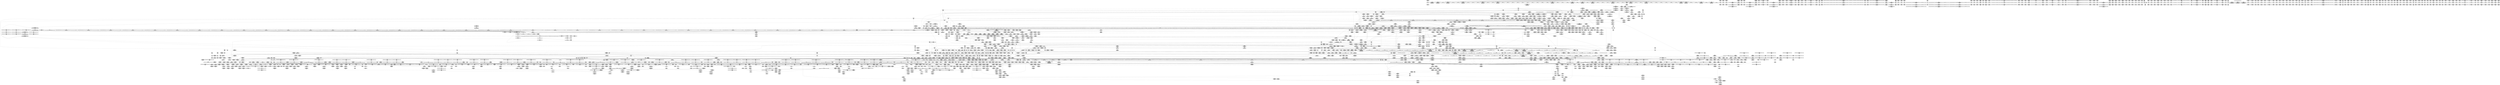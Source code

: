 digraph {
	CE0x5860c40 [shape=record,shape=Mrecord,label="{CE0x5860c40|tomoyo_unix_entry:if.then20|*SummSink*}"]
	CE0x71eae90 [shape=record,shape=Mrecord,label="{CE0x71eae90|COLLAPSED:_GCMRE___llvm_gcov_ctr54147_internal_global_11_x_i64_zeroinitializer:_elem_0:default:}"]
	CE0x4b99d20 [shape=record,shape=Mrecord,label="{CE0x4b99d20|i64*_getelementptr_inbounds_(_5_x_i64_,_5_x_i64_*___llvm_gcov_ctr32134,_i64_0,_i64_3)|*Constant*|*SummSink*}"]
	CE0x4cda2d0 [shape=record,shape=Mrecord,label="{CE0x4cda2d0|tomoyo_audit_net_log:bb}"]
	CE0x725f370 [shape=record,shape=Mrecord,label="{CE0x725f370|rcu_lock_release21:entry|*SummSource*}"]
	CE0x3c352a0 [shape=record,shape=Mrecord,label="{CE0x3c352a0|24:_%struct.tomoyo_path_info*,_32:_i8,_33:_i8,_72:_i8,_:_SCMRE_45,46_}"]
	CE0x5774aa0 [shape=record,shape=Mrecord,label="{CE0x5774aa0|tomoyo_const_part_length:tmp36|security/tomoyo/util.c,644|*SummSource*}"]
	CE0x3b9aa20 [shape=record,shape=Mrecord,label="{CE0x3b9aa20|tomoyo_get_mode:tmp21|security/tomoyo/util.c,985|*SummSource*}"]
	CE0x3b9a480 [shape=record,shape=Mrecord,label="{CE0x3b9a480|tomoyo_get_mode:tmp20|security/tomoyo/util.c,985}"]
	CE0x3ea15a0 [shape=record,shape=Mrecord,label="{CE0x3ea15a0|tomoyo_unix_entry:tmp45|security/tomoyo/network.c,573|*SummSource*}"]
	CE0x4a823d0 [shape=record,shape=Mrecord,label="{CE0x4a823d0|tomoyo_domain:land.lhs.true2|*SummSource*}"]
	CE0x492fc10 [shape=record,shape=Mrecord,label="{CE0x492fc10|i64*_getelementptr_inbounds_(_2_x_i64_,_2_x_i64_*___llvm_gcov_ctr4533,_i64_0,_i64_1)|*Constant*}"]
	CE0x4a83070 [shape=record,shape=Mrecord,label="{CE0x4a83070|i64*_getelementptr_inbounds_(_11_x_i64_,_11_x_i64_*___llvm_gcov_ctr54147,_i64_0,_i64_0)|*Constant*}"]
	CE0x5abdf30 [shape=record,shape=Mrecord,label="{CE0x5abdf30|_ret_void,_!dbg_!38908|include/linux/rcupdate.h,424|*SummSink*}"]
	CE0x5909180 [shape=record,shape=Mrecord,label="{CE0x5909180|COLLAPSED:_GCMRE___llvm_gcov_ctr4335_internal_global_2_x_i64_zeroinitializer:_elem_0:default:}"]
	CE0x4bfc3a0 [shape=record,shape=Mrecord,label="{CE0x4bfc3a0|128:_i8*,_1208:_%struct.file*,_:_CMRE_152,160_|*MultipleSource*|security/tomoyo/common.h,1205|security/tomoyo/common.h,1205}"]
	CE0x4a11c70 [shape=record,shape=Mrecord,label="{CE0x4a11c70|tomoyo_domain:if.then}"]
	CE0x7286480 [shape=record,shape=Mrecord,label="{CE0x7286480|tomoyo_const_part_length:incdec.ptr|security/tomoyo/util.c,626|*SummSink*}"]
	CE0x3ca1020 [shape=record,shape=Mrecord,label="{CE0x3ca1020|rcu_lock_release21:bb|*SummSource*}"]
	CE0x56e42e0 [shape=record,shape=Mrecord,label="{CE0x56e42e0|tomoyo_read_lock16:tmp2|*SummSource*}"]
	CE0x3c2c620 [shape=record,shape=Mrecord,label="{CE0x3c2c620|tomoyo_unix_entry:conv7|security/tomoyo/network.c,551}"]
	CE0x5b23e90 [shape=record,shape=Mrecord,label="{CE0x5b23e90|tomoyo_get_mode:tmp24|security/tomoyo/util.c,986}"]
	CE0x7100f60 [shape=record,shape=Mrecord,label="{CE0x7100f60|tomoyo_unix_entry:tmp29|*SummSink*}"]
	CE0x71fa060 [shape=record,shape=Mrecord,label="{CE0x71fa060|tomoyo_const_part_length:cmp15|security/tomoyo/util.c,641|*SummSink*}"]
	CE0x5a411f0 [shape=record,shape=Mrecord,label="{CE0x5a411f0|tomoyo_get_mode:tmp5|security/tomoyo/util.c,978|*SummSource*}"]
	CE0x3d41e40 [shape=record,shape=Mrecord,label="{CE0x3d41e40|tomoyo_unix_entry:unix_network26|security/tomoyo/network.c,567}"]
	CE0x4bb8a00 [shape=record,shape=Mrecord,label="{CE0x4bb8a00|tomoyo_get_mode:profile|Function::tomoyo_get_mode&Arg::profile::}"]
	CE0x71b5de0 [shape=record,shape=Mrecord,label="{CE0x71b5de0|_ret_void,_!dbg_!38908|include/linux/rcupdate.h,419}"]
	CE0x5be36e0 [shape=record,shape=Mrecord,label="{CE0x5be36e0|tomoyo_audit_unix_log:tmp6|security/tomoyo/network.c,407|*SummSink*}"]
	CE0x3dff010 [shape=record,shape=Mrecord,label="{CE0x3dff010|i64*_getelementptr_inbounds_(_4_x_i64_,_4_x_i64_*___llvm_gcov_ctr4731,_i64_0,_i64_2)|*Constant*}"]
	CE0x49f2c20 [shape=record,shape=Mrecord,label="{CE0x49f2c20|_call_void_mcount()_#3|*SummSource*}"]
	CE0x5852790 [shape=record,shape=Mrecord,label="{CE0x5852790|tomoyo_fill_path_info:tmp2|*LoadInst*|security/tomoyo/util.c,663|*SummSource*}"]
	CE0x5b35630 [shape=record,shape=Mrecord,label="{CE0x5b35630|GLOBAL:__llvm_gcov_indirect_counter_increment114|*Constant*|*SummSink*}"]
	CE0x4951400 [shape=record,shape=Mrecord,label="{CE0x4951400|tomoyo_fill_path_info:tmp}"]
	CE0x3c36980 [shape=record,shape=Mrecord,label="{CE0x3c36980|24:_%struct.tomoyo_path_info*,_32:_i8,_33:_i8,_72:_i8,_:_SCMRE_26,27_}"]
	CE0x72099e0 [shape=record,shape=Mrecord,label="{CE0x72099e0|tomoyo_get_mode:if.then|*SummSink*}"]
	CE0x3c01dc0 [shape=record,shape=Mrecord,label="{CE0x3c01dc0|_call_void_tomoyo_fill_path_info(%struct.tomoyo_path_info*_%addr21)_#9,_!dbg_!38945|security/tomoyo/network.c,564|*SummSink*}"]
	CE0x49837a0 [shape=record,shape=Mrecord,label="{CE0x49837a0|tomoyo_domain:tmp9|security/tomoyo/common.h,1205|*SummSink*}"]
	CE0x670b790 [shape=record,shape=Mrecord,label="{CE0x670b790|tomoyo_init_request_info:domain|Function::tomoyo_init_request_info&Arg::domain::|*SummSource*}"]
	CE0x58e6d30 [shape=record,shape=Mrecord,label="{CE0x58e6d30|COLLAPSED:_GCMRE___llvm_gcov_ctr3840_internal_global_22_x_i64_zeroinitializer:_elem_0:default:}"]
	CE0x4b6c2c0 [shape=record,shape=Mrecord,label="{CE0x4b6c2c0|tomoyo_init_request_info:mode5|security/tomoyo/util.c,1011}"]
	CE0x7206040 [shape=record,shape=Mrecord,label="{CE0x7206040|tomoyo_check_unix_address:conv|security/tomoyo/network.c,596|*SummSink*}"]
	CE0x4976210 [shape=record,shape=Mrecord,label="{CE0x4976210|tomoyo_get_mode:tmp15|security/tomoyo/util.c,983|*SummSink*}"]
	CE0x4be23e0 [shape=record,shape=Mrecord,label="{CE0x4be23e0|128:_i8*,_1208:_%struct.file*,_:_CMRE_128,136_|*MultipleSource*|security/tomoyo/common.h,1205|security/tomoyo/common.h,1205}"]
	CE0x5841a80 [shape=record,shape=Mrecord,label="{CE0x5841a80|tomoyo_init_request_info:if.then|*SummSource*}"]
	CE0x4a11c00 [shape=record,shape=Mrecord,label="{CE0x4a11c00|tomoyo_domain:land.lhs.true2|*SummSink*}"]
	CE0x720cc20 [shape=record,shape=Mrecord,label="{CE0x720cc20|tomoyo_unix_entry:tobool|security/tomoyo/network.c,548|*SummSink*}"]
	CE0x4972540 [shape=record,shape=Mrecord,label="{CE0x4972540|tomoyo_fill_path_info:tmp9|security/tomoyo/util.c,667|*SummSink*}"]
	CE0x596cbf0 [shape=record,shape=Mrecord,label="{CE0x596cbf0|tomoyo_fill_path_info:tmp12|security/tomoyo/util.c,667|*SummSink*}"]
	CE0x6703bd0 [shape=record,shape=Mrecord,label="{CE0x6703bd0|0:_i8,_array:_GCRE_tomoyo_index2category_constant_39_x_i8_c_00_00_00_00_00_00_00_00_00_00_00_00_00_00_00_00_00_00_00_00_00_00_00_01_01_01_01_01_01_01_01_01_01_01_01_01_01_01_02_,_align_16:_elem_12::|security/tomoyo/util.c,983}"]
	CE0x5760a30 [shape=record,shape=Mrecord,label="{CE0x5760a30|tomoyo_init_request_info:domain.addr.0|*SummSource*}"]
	CE0x3dc6ca0 [shape=record,shape=Mrecord,label="{CE0x3dc6ca0|tomoyo_const_part_length:add29|security/tomoyo/util.c,646|*SummSource*}"]
	CE0x5806070 [shape=record,shape=Mrecord,label="{CE0x5806070|i64*_getelementptr_inbounds_(_5_x_i64_,_5_x_i64_*___llvm_gcov_ctr32134,_i64_0,_i64_4)|*Constant*|*SummSink*}"]
	CE0x57d4590 [shape=record,shape=Mrecord,label="{CE0x57d4590|tomoyo_get_mode:tmp10|security/tomoyo/util.c,982|*SummSource*}"]
	CE0x3bd68a0 [shape=record,shape=Mrecord,label="{CE0x3bd68a0|COLLAPSED:_GCMRE___llvm_gcov_ctr43150_internal_global_31_x_i64_zeroinitializer:_elem_0:default:}"]
	CE0x578ad70 [shape=record,shape=Mrecord,label="{CE0x578ad70|tomoyo_unix_entry:tmp15|security/tomoyo/network.c,551|*SummSink*}"]
	CE0x5bfd180 [shape=record,shape=Mrecord,label="{CE0x5bfd180|tomoyo_audit_net_log:family|Function::tomoyo_audit_net_log&Arg::family::}"]
	CE0x4976930 [shape=record,shape=Mrecord,label="{CE0x4976930|tomoyo_domain:tmp15|security/tomoyo/common.h,1205}"]
	CE0x5851490 [shape=record,shape=Mrecord,label="{CE0x5851490|tomoyo_const_part_length:sw.bb9}"]
	CE0x3ee0230 [shape=record,shape=Mrecord,label="{CE0x3ee0230|tomoyo_unix_entry:tmp47|security/tomoyo/network.c,575|*SummSource*}"]
	CE0x57a8160 [shape=record,shape=Mrecord,label="{CE0x57a8160|i32_4|*Constant*|*SummSource*}"]
	CE0x5a447b0 [shape=record,shape=Mrecord,label="{CE0x5a447b0|tomoyo_get_mode:tmp6|security/tomoyo/util.c,978|*SummSink*}"]
	CE0x3ebb410 [shape=record,shape=Mrecord,label="{CE0x3ebb410|_call_void_kfree(i8*_%call18)_#9,_!dbg_!38969|security/tomoyo/network.c,573|*SummSource*}"]
	CE0x48e2c70 [shape=record,shape=Mrecord,label="{CE0x48e2c70|tomoyo_fill_path_info:tmp10|*SummSource*}"]
	CE0x5b005b0 [shape=record,shape=Mrecord,label="{CE0x5b005b0|0:_i8,_array:_GCRE_tomoyo_index2category_constant_39_x_i8_c_00_00_00_00_00_00_00_00_00_00_00_00_00_00_00_00_00_00_00_00_00_00_00_01_01_01_01_01_01_01_01_01_01_01_01_01_01_01_02_,_align_16:_elem_32::|security/tomoyo/util.c,983}"]
	CE0x57623f0 [shape=record,shape=Mrecord,label="{CE0x57623f0|i32_10|*Constant*}"]
	CE0x5841bb0 [shape=record,shape=Mrecord,label="{CE0x5841bb0|i64*_getelementptr_inbounds_(_5_x_i64_,_5_x_i64_*___llvm_gcov_ctr32134,_i64_0,_i64_0)|*Constant*}"]
	CE0x3cc3ee0 [shape=record,shape=Mrecord,label="{CE0x3cc3ee0|i8_1|*Constant*|*SummSource*}"]
	CE0x4be1e40 [shape=record,shape=Mrecord,label="{CE0x4be1e40|128:_i8*,_1208:_%struct.file*,_:_CMRE_104,112_|*MultipleSource*|security/tomoyo/common.h,1205|security/tomoyo/common.h,1205}"]
	CE0x5841ce0 [shape=record,shape=Mrecord,label="{CE0x5841ce0|tomoyo_init_request_info:if.end|*SummSink*}"]
	CE0x5995df0 [shape=record,shape=Mrecord,label="{CE0x5995df0|tomoyo_fill_path_info:const_len6|security/tomoyo/util.c,668|*SummSink*}"]
	CE0x48e2b70 [shape=record,shape=Mrecord,label="{CE0x48e2b70|tomoyo_fill_path_info:tmp10}"]
	CE0x5c36500 [shape=record,shape=Mrecord,label="{CE0x5c36500|tomoyo_get_mode:tmp17|security/tomoyo/util.c,983}"]
	CE0x712b660 [shape=record,shape=Mrecord,label="{CE0x712b660|tomoyo_const_part_length:incdec.ptr7|security/tomoyo/util.c,631|*SummSink*}"]
	CE0x713e2d0 [shape=record,shape=Mrecord,label="{CE0x713e2d0|tomoyo_const_part_length:tmp40|security/tomoyo/util.c,644|*SummSource*}"]
	CE0x3cd6890 [shape=record,shape=Mrecord,label="{CE0x3cd6890|24:_%struct.tomoyo_path_info*,_32:_i8,_33:_i8,_72:_i8,_:_SCMRE_49,50_}"]
	CE0x3d1a020 [shape=record,shape=Mrecord,label="{CE0x3d1a020|GLOBAL:tomoyo_proto_keyword|Global_var:tomoyo_proto_keyword}"]
	CE0x3c11950 [shape=record,shape=Mrecord,label="{CE0x3c11950|tomoyo_domain:tmp5|security/tomoyo/common.h,1205|*SummSink*}"]
	CE0x3dc49c0 [shape=record,shape=Mrecord,label="{CE0x3dc49c0|tomoyo_unix_entry:cmp32|security/tomoyo/network.c,572|*SummSource*}"]
	CE0x3cb75e0 [shape=record,shape=Mrecord,label="{CE0x3cb75e0|24:_%struct.tomoyo_path_info*,_32:_i8,_33:_i8,_72:_i8,_:_SCMRE_34,35_}"]
	CE0x5995ca0 [shape=record,shape=Mrecord,label="{CE0x5995ca0|tomoyo_fill_path_info:const_len6|security/tomoyo/util.c,668|*SummSource*}"]
	CE0x58ae210 [shape=record,shape=Mrecord,label="{CE0x58ae210|GLOBAL:lock_acquire|*Constant*|*SummSource*}"]
	CE0x3bcac40 [shape=record,shape=Mrecord,label="{CE0x3bcac40|tomoyo_unix_entry:conv|security/tomoyo/network.c,548}"]
	CE0x490d5d0 [shape=record,shape=Mrecord,label="{CE0x490d5d0|tomoyo_const_part_length:if.then27|*SummSink*}"]
	CE0x5840650 [shape=record,shape=Mrecord,label="{CE0x5840650|tomoyo_const_part_length:cmp12|security/tomoyo/util.c,641|*SummSource*}"]
	CE0x5738750 [shape=record,shape=Mrecord,label="{CE0x5738750|tomoyo_unix_entry:if.then10|*SummSink*}"]
	CE0x5bf2310 [shape=record,shape=Mrecord,label="{CE0x5bf2310|tomoyo_audit_unix_log:call|security/tomoyo/network.c,405|*SummSource*}"]
	CE0x5775050 [shape=record,shape=Mrecord,label="{CE0x5775050|tomoyo_const_part_length:tmp37|security/tomoyo/util.c,644|*SummSink*}"]
	CE0x3b84fd0 [shape=record,shape=Mrecord,label="{CE0x3b84fd0|COLLAPSED:_CRE:_elem_0:default:}"]
	CE0x490cf00 [shape=record,shape=Mrecord,label="{CE0x490cf00|tomoyo_const_part_length:tmp7|security/tomoyo/util.c,625|*SummSource*}"]
	CE0x4b647e0 [shape=record,shape=Mrecord,label="{CE0x4b647e0|i64_ptrtoint_(i8*_blockaddress(_rcu_lock_acquire18,_%__here)_to_i64)|*Constant*}"]
	CE0x5c81370 [shape=record,shape=Mrecord,label="{CE0x5c81370|128:_i8*,_1208:_%struct.file*,_:_CMRE_2,3_}"]
	CE0x4843d10 [shape=record,shape=Mrecord,label="{CE0x4843d10|tomoyo_init_request_info:r|Function::tomoyo_init_request_info&Arg::r::|*SummSink*}"]
	CE0x57c5520 [shape=record,shape=Mrecord,label="{CE0x57c5520|i32_0|*Constant*}"]
	CE0x71f9c80 [shape=record,shape=Mrecord,label="{CE0x71f9c80|i64_1|*Constant*}"]
	CE0x4a01f00 [shape=record,shape=Mrecord,label="{CE0x4a01f00|tomoyo_const_part_length:tmp21|security/tomoyo/util.c,631}"]
	CE0x5c9b100 [shape=record,shape=Mrecord,label="{CE0x5c9b100|GLOBAL:current_task|Global_var:current_task}"]
	CE0x71bd300 [shape=record,shape=Mrecord,label="{CE0x71bd300|tomoyo_check_unix_address:entry|*SummSink*}"]
	CE0x3c58f90 [shape=record,shape=Mrecord,label="{CE0x3c58f90|tomoyo_unix_entry:operation|security/tomoyo/network.c,546}"]
	CE0x70d1f50 [shape=record,shape=Mrecord,label="{CE0x70d1f50|tomoyo_get_mode:conv10|security/tomoyo/util.c,985|*SummSource*}"]
	CE0x4b9b7e0 [shape=record,shape=Mrecord,label="{CE0x4b9b7e0|i64_80|*Constant*}"]
	CE0x70d4890 [shape=record,shape=Mrecord,label="{CE0x70d4890|srcu_read_lock17:tmp1}"]
	CE0x3d40120 [shape=record,shape=Mrecord,label="{CE0x3d40120|tomoyo_const_part_length:tmp2|security/tomoyo/util.c,624|*SummSink*}"]
	CE0x4a404e0 [shape=record,shape=Mrecord,label="{CE0x4a404e0|__llvm_gcov_indirect_counter_increment114:predecessor|Function::__llvm_gcov_indirect_counter_increment114&Arg::predecessor::|*SummSink*}"]
	CE0x4af70e0 [shape=record,shape=Mrecord,label="{CE0x4af70e0|tomoyo_unix_entry:error.0|*SummSource*}"]
	CE0x5b744a0 [shape=record,shape=Mrecord,label="{CE0x5b744a0|get_current:tmp}"]
	CE0x48a1ef0 [shape=record,shape=Mrecord,label="{CE0x48a1ef0|tomoyo_get_mode:if.end9|*SummSink*}"]
	CE0x71fb200 [shape=record,shape=Mrecord,label="{CE0x71fb200|tomoyo_audit_net_log:tmp1|*SummSink*}"]
	CE0x48bbfb0 [shape=record,shape=Mrecord,label="{CE0x48bbfb0|_call_void_bitcast_(void_(%struct.tomoyo_request_info*,_i1_(%struct.tomoyo_request_info*,_%struct.tomoyo_acl_info*)*)*_tomoyo_check_acl_to_void_(%struct.tomoyo_request_info.524*,_i1_(%struct.tomoyo_request_info.524*,_%struct.tomoyo_acl_info*)*)*)(%struct.tomoyo_request_info.524*_%r,_i1_(%struct.tomoyo_request_info.524*,_%struct.tomoyo_acl_info*)*_tomoyo_check_unix_acl)_#9,_!dbg_!38963|security/tomoyo/network.c,570|*SummSink*}"]
	CE0x713d9f0 [shape=record,shape=Mrecord,label="{CE0x713d9f0|i64_24|*Constant*}"]
	CE0x4994ac0 [shape=record,shape=Mrecord,label="{CE0x4994ac0|tomoyo_unix_entry:tmp22|security/tomoyo/network.c,556|*SummSource*}"]
	CE0x3b8a9b0 [shape=record,shape=Mrecord,label="{CE0x3b8a9b0|tomoyo_unix_entry:error.0}"]
	CE0x5a35ab0 [shape=record,shape=Mrecord,label="{CE0x5a35ab0|COLLAPSED:_GCMRE___llvm_gcov_ctr4731_internal_global_4_x_i64_zeroinitializer:_elem_0:default:}"]
	CE0x58b6d40 [shape=record,shape=Mrecord,label="{CE0x58b6d40|tomoyo_const_part_length:tmp48|security/tomoyo/util.c,649|*SummSource*}"]
	CE0x57084e0 [shape=record,shape=Mrecord,label="{CE0x57084e0|srcu_read_lock17:entry|*SummSource*}"]
	CE0x5bd3330 [shape=record,shape=Mrecord,label="{CE0x5bd3330|tomoyo_const_part_length:tmp52|security/tomoyo/util.c,652}"]
	CE0x73fd350 [shape=record,shape=Mrecord,label="{CE0x73fd350|tomoyo_const_part_length:tmp20|security/tomoyo/util.c,628|*SummSink*}"]
	CE0x3d94d00 [shape=record,shape=Mrecord,label="{CE0x3d94d00|i64**_getelementptr_inbounds_(_3_x_i64*_,_3_x_i64*_*___llvm_gcda_edge_table44,_i64_0,_i64_1)|*Constant*}"]
	CE0x5b35bd0 [shape=record,shape=Mrecord,label="{CE0x5b35bd0|tomoyo_const_part_length:tmp23|security/tomoyo/util.c,634|*SummSource*}"]
	CE0x4cdaac0 [shape=record,shape=Mrecord,label="{CE0x4cdaac0|_call_void_mcount()_#3}"]
	CE0x4be2200 [shape=record,shape=Mrecord,label="{CE0x4be2200|128:_i8*,_1208:_%struct.file*,_:_CMRE_120,128_|*MultipleSource*|security/tomoyo/common.h,1205|security/tomoyo/common.h,1205}"]
	CE0x5ce1330 [shape=record,shape=Mrecord,label="{CE0x5ce1330|128:_i8*,_1208:_%struct.file*,_:_CMRE_45,46_}"]
	CE0x70accc0 [shape=record,shape=Mrecord,label="{CE0x70accc0|_call_void_lock_release(%struct.lockdep_map*_%map,_i32_1,_i64_ptrtoint_(i8*_blockaddress(_rcu_lock_release21,_%__here)_to_i64))_#9,_!dbg_!38907|include/linux/rcupdate.h,423|*SummSource*}"]
	CE0x71a2d00 [shape=record,shape=Mrecord,label="{CE0x71a2d00|tomoyo_get_mode:tmp18|security/tomoyo/util.c,985|*SummSource*}"]
	CE0x4832260 [shape=record,shape=Mrecord,label="{CE0x4832260|i32_9|*Constant*}"]
	CE0x71eada0 [shape=record,shape=Mrecord,label="{CE0x71eada0|i64*_getelementptr_inbounds_(_31_x_i64_,_31_x_i64_*___llvm_gcov_ctr43150,_i64_0,_i64_4)|*Constant*}"]
	CE0x56f3120 [shape=record,shape=Mrecord,label="{CE0x56f3120|tomoyo_const_part_length:tmp47|security/tomoyo/util.c,646|*SummSource*}"]
	CE0x57d46f0 [shape=record,shape=Mrecord,label="{CE0x57d46f0|tomoyo_get_mode:tmp10|security/tomoyo/util.c,982|*SummSink*}"]
	CE0x4acbdf0 [shape=record,shape=Mrecord,label="{CE0x4acbdf0|_ret_void,_!dbg_!38904|security/tomoyo/common.h,1110|*SummSource*}"]
	CE0x7153b60 [shape=record,shape=Mrecord,label="{CE0x7153b60|tomoyo_unix_entry:tmp10|security/tomoyo/network.c,548|*SummSink*}"]
	CE0x3ea1710 [shape=record,shape=Mrecord,label="{CE0x3ea1710|GLOBAL:kfree|*Constant*}"]
	CE0x58d0080 [shape=record,shape=Mrecord,label="{CE0x58d0080|tomoyo_unix_entry:if.else34|*SummSink*}"]
	CE0x4a5f360 [shape=record,shape=Mrecord,label="{CE0x4a5f360|GLOBAL:__llvm_gcov_ctr43150|Global_var:__llvm_gcov_ctr43150|*SummSource*}"]
	CE0x3be55c0 [shape=record,shape=Mrecord,label="{CE0x3be55c0|srcu_read_unlock20:tmp2|*SummSource*}"]
	CE0x5b75dd0 [shape=record,shape=Mrecord,label="{CE0x5b75dd0|tomoyo_read_unlock19:bb|*SummSink*}"]
	CE0x57dbbc0 [shape=record,shape=Mrecord,label="{CE0x57dbbc0|tomoyo_domain:do.end}"]
	CE0x57754a0 [shape=record,shape=Mrecord,label="{CE0x57754a0|tomoyo_const_part_length:tmp38|security/tomoyo/util.c,644|*SummSource*}"]
	CE0x3c25000 [shape=record,shape=Mrecord,label="{CE0x3c25000|i64*_getelementptr_inbounds_(_4_x_i64_,_4_x_i64_*___llvm_gcov_ctr4731,_i64_0,_i64_1)|*Constant*}"]
	CE0x5833630 [shape=record,shape=Mrecord,label="{CE0x5833630|i32_9|*Constant*}"]
	CE0x67035b0 [shape=record,shape=Mrecord,label="{CE0x67035b0|_ret_void|*SummSource*}"]
	CE0x3d12b20 [shape=record,shape=Mrecord,label="{CE0x3d12b20|_call_void___llvm_gcov_indirect_counter_increment114(i32*___llvm_gcov_global_state_pred45,_i64**_getelementptr_inbounds_(_3_x_i64*_,_3_x_i64*_*___llvm_gcda_edge_table44,_i64_0,_i64_2)),_!dbg_!38930|security/tomoyo/util.c,640|*SummSource*}"]
	CE0x5b5e8a0 [shape=record,shape=Mrecord,label="{CE0x5b5e8a0|tomoyo_read_unlock19:bb|*SummSource*}"]
	CE0x593a880 [shape=record,shape=Mrecord,label="{CE0x593a880|tomoyo_fill_path_info:tmp6|security/tomoyo/util.c,667}"]
	CE0x58d5130 [shape=record,shape=Mrecord,label="{CE0x58d5130|_ret_%struct.tomoyo_domain_info*_%tmp23,_!dbg_!38929|security/tomoyo/common.h,1205|*SummSink*}"]
	CE0x49e9db0 [shape=record,shape=Mrecord,label="{CE0x49e9db0|tomoyo_domain:do.body|*SummSource*}"]
	CE0x4972690 [shape=record,shape=Mrecord,label="{CE0x4972690|tomoyo_fill_path_info:conv4|security/tomoyo/util.c,667}"]
	CE0x492f8a0 [shape=record,shape=Mrecord,label="{CE0x492f8a0|tomoyo_fill_path_info:tmp4|security/tomoyo/util.c,667}"]
	CE0x732a9b0 [shape=record,shape=Mrecord,label="{CE0x732a9b0|tomoyo_check_unix_address:cmp|security/tomoyo/network.c,596}"]
	CE0x7171f30 [shape=record,shape=Mrecord,label="{CE0x7171f30|tomoyo_get_mode:tmp12|security/tomoyo/util.c,982|*SummSink*}"]
	CE0x49bde20 [shape=record,shape=Mrecord,label="{CE0x49bde20|tomoyo_audit_unix_log:tmp|*SummSink*}"]
	CE0x71c61a0 [shape=record,shape=Mrecord,label="{CE0x71c61a0|tomoyo_const_part_length:conv11|security/tomoyo/util.c,641|*SummSink*}"]
	CE0x5857d30 [shape=record,shape=Mrecord,label="{CE0x5857d30|i64_20|*Constant*|*SummSource*}"]
	CE0x7172080 [shape=record,shape=Mrecord,label="{CE0x7172080|tomoyo_get_mode:tmp13|security/tomoyo/util.c,982}"]
	CE0x49c7af0 [shape=record,shape=Mrecord,label="{CE0x49c7af0|tomoyo_const_part_length:tmp32|security/tomoyo/util.c,641}"]
	CE0x48323b0 [shape=record,shape=Mrecord,label="{CE0x48323b0|tomoyo_init_request_info:conv|security/tomoyo/util.c,1010|*SummSink*}"]
	CE0x5859d40 [shape=record,shape=Mrecord,label="{CE0x5859d40|tomoyo_unix_entry:if.then20|*SummSource*}"]
	CE0x48a19d0 [shape=record,shape=Mrecord,label="{CE0x48a19d0|tomoyo_get_mode:tmp9|security/tomoyo/util.c,981|*SummSource*}"]
	CE0x48c9a90 [shape=record,shape=Mrecord,label="{CE0x48c9a90|tomoyo_init_request_info:conv|security/tomoyo/util.c,1010}"]
	CE0x57df7c0 [shape=record,shape=Mrecord,label="{CE0x57df7c0|tomoyo_unix_entry:tmp13|security/tomoyo/network.c,548|*SummSource*}"]
	CE0x48c90c0 [shape=record,shape=Mrecord,label="{CE0x48c90c0|tomoyo_get_mode:entry|*SummSource*}"]
	CE0x3c770c0 [shape=record,shape=Mrecord,label="{CE0x3c770c0|tomoyo_const_part_length:conv20|security/tomoyo/util.c,644|*SummSource*}"]
	CE0x7377e20 [shape=record,shape=Mrecord,label="{CE0x7377e20|i32_0|*Constant*|*SummSink*}"]
	CE0x5b5ebf0 [shape=record,shape=Mrecord,label="{CE0x5b5ebf0|tomoyo_read_unlock19:tmp3|*SummSink*}"]
	CE0x58422a0 [shape=record,shape=Mrecord,label="{CE0x58422a0|tomoyo_unix_entry:do.body|*SummSink*}"]
	CE0x3d32500 [shape=record,shape=Mrecord,label="{CE0x3d32500|tomoyo_unix_entry:unix05|security/tomoyo/network.c,551}"]
	CE0x3d2b860 [shape=record,shape=Mrecord,label="{CE0x3d2b860|tomoyo_const_part_length:conv2|security/tomoyo/util.c,627}"]
	CE0x3cc3ff0 [shape=record,shape=Mrecord,label="{CE0x3cc3ff0|i8_1|*Constant*|*SummSink*}"]
	CE0x57df660 [shape=record,shape=Mrecord,label="{CE0x57df660|tomoyo_unix_entry:tmp13|security/tomoyo/network.c,548}"]
	CE0x713b430 [shape=record,shape=Mrecord,label="{CE0x713b430|_call_void_mcount()_#3|*SummSource*}"]
	CE0x49e4620 [shape=record,shape=Mrecord,label="{CE0x49e4620|tomoyo_unix_entry:tmp21|security/tomoyo/network.c,554}"]
	CE0x5ce0bb0 [shape=record,shape=Mrecord,label="{CE0x5ce0bb0|128:_i8*,_1208:_%struct.file*,_:_CMRE_39,40_}"]
	CE0x56e4870 [shape=record,shape=Mrecord,label="{CE0x56e4870|tomoyo_read_lock16:tmp1}"]
	CE0x3de3020 [shape=record,shape=Mrecord,label="{CE0x3de3020|tomoyo_domain:tmp13|security/tomoyo/common.h,1205|*SummSource*}"]
	CE0x5d05af0 [shape=record,shape=Mrecord,label="{CE0x5d05af0|128:_i8*,_1208:_%struct.file*,_:_CMRE_64,72_|*MultipleSource*|security/tomoyo/common.h,1205|security/tomoyo/common.h,1205}"]
	CE0x48bb8b0 [shape=record,shape=Mrecord,label="{CE0x48bb8b0|tomoyo_unix_entry:tmp39|security/tomoyo/network.c,570}"]
	CE0x73fdcd0 [shape=record,shape=Mrecord,label="{CE0x73fdcd0|tomoyo_const_part_length:tmp29|security/tomoyo/util.c,641|*SummSink*}"]
	CE0x3c36410 [shape=record,shape=Mrecord,label="{CE0x3c36410|24:_%struct.tomoyo_path_info*,_32:_i8,_33:_i8,_72:_i8,_:_SCMRE_24,25_}"]
	CE0x4b64520 [shape=record,shape=Mrecord,label="{CE0x4b64520|%struct.lockdep_map*_null|*Constant*|*SummSource*}"]
	CE0x7123bf0 [shape=record,shape=Mrecord,label="{CE0x7123bf0|tomoyo_check_unix_address:tmp9|security/tomoyo/network.c,598|*SummSink*}"]
	CE0x49ab090 [shape=record,shape=Mrecord,label="{CE0x49ab090|tomoyo_read_unlock19:tmp}"]
	CE0x7140bd0 [shape=record,shape=Mrecord,label="{CE0x7140bd0|srcu_read_lock17:bb|*SummSink*}"]
	CE0x7152500 [shape=record,shape=Mrecord,label="{CE0x7152500|COLLAPSED:_GCMRE___llvm_gcov_ctr3747_internal_global_6_x_i64_zeroinitializer:_elem_0:default:}"]
	CE0x3c123f0 [shape=record,shape=Mrecord,label="{CE0x3c123f0|i64_4|*Constant*}"]
	CE0x3da0e00 [shape=record,shape=Mrecord,label="{CE0x3da0e00|tomoyo_unix_entry:address30|security/tomoyo/network.c,568}"]
	CE0x3d2bcd0 [shape=record,shape=Mrecord,label="{CE0x3d2bcd0|tomoyo_audit_net_log:arrayidx|security/tomoyo/network.c,367|*SummSource*}"]
	CE0x5a9b220 [shape=record,shape=Mrecord,label="{CE0x5a9b220|i32_0|*Constant*}"]
	CE0x58c6ee0 [shape=record,shape=Mrecord,label="{CE0x58c6ee0|tomoyo_init_request_info:tmp7|security/tomoyo/util.c,1005}"]
	CE0x5852940 [shape=record,shape=Mrecord,label="{CE0x5852940|tomoyo_init_request_info:tobool|security/tomoyo/util.c,1004|*SummSource*}"]
	CE0x5b1e280 [shape=record,shape=Mrecord,label="{CE0x5b1e280|_ret_%struct.task_struct*_%tmp4,_!dbg_!38905|./arch/x86/include/asm/current.h,14|*SummSource*}"]
	CE0x71ae4e0 [shape=record,shape=Mrecord,label="{CE0x71ae4e0|GLOBAL:__srcu_read_lock|*Constant*|*SummSource*}"]
	CE0x592d310 [shape=record,shape=Mrecord,label="{CE0x592d310|tomoyo_domain:tmp2|*SummSink*}"]
	CE0x4958080 [shape=record,shape=Mrecord,label="{CE0x4958080|tomoyo_init_request_info:entry|*SummSource*}"]
	CE0x5ce10b0 [shape=record,shape=Mrecord,label="{CE0x5ce10b0|128:_i8*,_1208:_%struct.file*,_:_CMRE_43,44_}"]
	CE0x4957c00 [shape=record,shape=Mrecord,label="{CE0x4957c00|i32_(%struct.tomoyo_request_info.524*,_%struct.tomoyo_domain_info*,_i8)*_bitcast_(i32_(%struct.tomoyo_request_info*,_%struct.tomoyo_domain_info*,_i8)*_tomoyo_init_request_info_to_i32_(%struct.tomoyo_request_info.524*,_%struct.tomoyo_domain_info*,_i8)*)|*Constant*|*SummSource*}"]
	CE0x70d1330 [shape=record,shape=Mrecord,label="{CE0x70d1330|tomoyo_get_mode:add|security/tomoyo/util.c,984}"]
	CE0x7286770 [shape=record,shape=Mrecord,label="{CE0x7286770|tomoyo_const_part_length:incdec.ptr19|security/tomoyo/util.c,643|*SummSource*}"]
	CE0x718bd70 [shape=record,shape=Mrecord,label="{CE0x718bd70|tomoyo_check_unix_address:cmp|security/tomoyo/network.c,596|*SummSink*}"]
	CE0x5ab0200 [shape=record,shape=Mrecord,label="{CE0x5ab0200|tomoyo_audit_unix_log:bb|*SummSource*}"]
	CE0x5bf2420 [shape=record,shape=Mrecord,label="{CE0x5bf2420|tomoyo_audit_unix_log:call|security/tomoyo/network.c,405|*SummSink*}"]
	CE0x56feeb0 [shape=record,shape=Mrecord,label="{CE0x56feeb0|tomoyo_fill_path_info:tmp4|security/tomoyo/util.c,667|*SummSink*}"]
	CE0x572eed0 [shape=record,shape=Mrecord,label="{CE0x572eed0|_ret_i32_%call,_!dbg_!38907|include/linux/srcu.h,223|*SummSource*}"]
	CE0x493f320 [shape=record,shape=Mrecord,label="{CE0x493f320|tomoyo_get_mode:and|security/tomoyo/util.c,987|*SummSource*}"]
	CE0x3d38b20 [shape=record,shape=Mrecord,label="{CE0x3d38b20|tomoyo_unix_entry:param_type|security/tomoyo/network.c,565|*SummSource*}"]
	CE0x5a99cd0 [shape=record,shape=Mrecord,label="{CE0x5a99cd0|tomoyo_domain:land.lhs.true|*SummSink*}"]
	CE0x4b40ae0 [shape=record,shape=Mrecord,label="{CE0x4b40ae0|tomoyo_read_unlock19:entry}"]
	CE0x5c819c0 [shape=record,shape=Mrecord,label="{CE0x5c819c0|128:_i8*,_1208:_%struct.file*,_:_CMRE_5,6_}"]
	CE0x592d2a0 [shape=record,shape=Mrecord,label="{CE0x592d2a0|i64*_getelementptr_inbounds_(_11_x_i64_,_11_x_i64_*___llvm_gcov_ctr54147,_i64_0,_i64_1)|*Constant*|*SummSink*}"]
	CE0x5b35ae0 [shape=record,shape=Mrecord,label="{CE0x5b35ae0|tomoyo_const_part_length:tmp23|security/tomoyo/util.c,634}"]
	CE0x582c910 [shape=record,shape=Mrecord,label="{CE0x582c910|_call_void___llvm_gcov_indirect_counter_increment114(i32*___llvm_gcov_global_state_pred45,_i64**_getelementptr_inbounds_(_3_x_i64*_,_3_x_i64*_*___llvm_gcda_edge_table44,_i64_0,_i64_0)),_!dbg_!38954|security/tomoyo/util.c,649|*SummSource*}"]
	CE0x48e2d30 [shape=record,shape=Mrecord,label="{CE0x48e2d30|tomoyo_fill_path_info:tmp10|*SummSink*}"]
	CE0x5bf2720 [shape=record,shape=Mrecord,label="{CE0x5bf2720|GLOBAL:tomoyo_audit_net_log|*Constant*|*SummSource*}"]
	CE0x4cdacb0 [shape=record,shape=Mrecord,label="{CE0x4cdacb0|%struct.task_struct*_(%struct.task_struct**)*_asm_movq_%gs:$_1:P_,$0_,_r,im,_dirflag_,_fpsr_,_flags_|*SummSink*}"]
	CE0x3b939e0 [shape=record,shape=Mrecord,label="{CE0x3b939e0|tomoyo_check_unix_address:retval.0|*SummSource*}"]
	CE0x5ab0350 [shape=record,shape=Mrecord,label="{CE0x5ab0350|tomoyo_audit_unix_log:bb|*SummSink*}"]
	CE0x73d5f60 [shape=record,shape=Mrecord,label="{CE0x73d5f60|GLOBAL:lockdep_rcu_suspicious|*Constant*|*SummSink*}"]
	CE0x5771e00 [shape=record,shape=Mrecord,label="{CE0x5771e00|i64*_getelementptr_inbounds_(_12_x_i64_,_12_x_i64_*___llvm_gcov_ctr31133,_i64_0,_i64_11)|*Constant*}"]
	CE0x716d6a0 [shape=record,shape=Mrecord,label="{CE0x716d6a0|i64_0|*Constant*|*SummSource*}"]
	CE0x580af70 [shape=record,shape=Mrecord,label="{CE0x580af70|i64*_getelementptr_inbounds_(_12_x_i64_,_12_x_i64_*___llvm_gcov_ctr31133,_i64_0,_i64_9)|*Constant*|*SummSource*}"]
	CE0x3c2ca60 [shape=record,shape=Mrecord,label="{CE0x3c2ca60|tomoyo_unix_entry:conv7|security/tomoyo/network.c,551|*SummSink*}"]
	CE0x7190490 [shape=record,shape=Mrecord,label="{CE0x7190490|tomoyo_const_part_length:cmp|security/tomoyo/util.c,626|*SummSink*}"]
	CE0x5b00300 [shape=record,shape=Mrecord,label="{CE0x5b00300|0:_i8,_array:_GCRE_tomoyo_index2category_constant_39_x_i8_c_00_00_00_00_00_00_00_00_00_00_00_00_00_00_00_00_00_00_00_00_00_00_00_01_01_01_01_01_01_01_01_01_01_01_01_01_01_01_02_,_align_16:_elem_31::|security/tomoyo/util.c,983}"]
	CE0x5cdece0 [shape=record,shape=Mrecord,label="{CE0x5cdece0|128:_i8*,_1208:_%struct.file*,_:_CMRE_36,37_}"]
	CE0x5d05870 [shape=record,shape=Mrecord,label="{CE0x5d05870|128:_i8*,_1208:_%struct.file*,_:_CMRE_52,56_|*MultipleSource*|security/tomoyo/common.h,1205|security/tomoyo/common.h,1205}"]
	CE0x7405050 [shape=record,shape=Mrecord,label="{CE0x7405050|tomoyo_unix_entry:tmp35|security/tomoyo/network.c,561}"]
	CE0x7232390 [shape=record,shape=Mrecord,label="{CE0x7232390|i64_1|*Constant*}"]
	CE0x73531e0 [shape=record,shape=Mrecord,label="{CE0x73531e0|tomoyo_unix_entry:tobool12|security/tomoyo/network.c,556|*SummSink*}"]
	CE0x49b6580 [shape=record,shape=Mrecord,label="{CE0x49b6580|tomoyo_unix_entry:conv14|security/tomoyo/network.c,557|*SummSource*}"]
	CE0x714ec60 [shape=record,shape=Mrecord,label="{CE0x714ec60|0:_i8,_array:_GCRE_tomoyo_index2category_constant_39_x_i8_c_00_00_00_00_00_00_00_00_00_00_00_00_00_00_00_00_00_00_00_00_00_00_00_01_01_01_01_01_01_01_01_01_01_01_01_01_01_01_02_,_align_16:_elem_9::|security/tomoyo/util.c,983}"]
	CE0x3e925a0 [shape=record,shape=Mrecord,label="{CE0x3e925a0|i64_16|*Constant*|*SummSink*}"]
	CE0x4a08db0 [shape=record,shape=Mrecord,label="{CE0x4a08db0|tomoyo_const_part_length:if.then17|*SummSource*}"]
	CE0x5ce64c0 [shape=record,shape=Mrecord,label="{CE0x5ce64c0|i64_ptrtoint_(i8*_blockaddress(_rcu_lock_release21,_%__here)_to_i64)|*Constant*|*SummSink*}"]
	CE0x72809c0 [shape=record,shape=Mrecord,label="{CE0x72809c0|tomoyo_get_mode:config|security/tomoyo/util.c,981|*SummSource*}"]
	CE0x5c363a0 [shape=record,shape=Mrecord,label="{CE0x5c363a0|tomoyo_get_mode:tmp17|security/tomoyo/util.c,983|*SummSink*}"]
	CE0x48e2a20 [shape=record,shape=Mrecord,label="{CE0x48e2a20|i64*_getelementptr_inbounds_(_5_x_i64_,_5_x_i64_*___llvm_gcov_ctr28130,_i64_0,_i64_4)|*Constant*}"]
	CE0x7405440 [shape=record,shape=Mrecord,label="{CE0x7405440|tomoyo_unix_entry:tmp35|security/tomoyo/network.c,561|*SummSource*}"]
	CE0x74133b0 [shape=record,shape=Mrecord,label="{CE0x74133b0|0:_i8*,_:_SCMRE_0,8_|*MultipleSource*|security/tomoyo/network.c, 561|security/tomoyo/network.c,563}"]
	CE0x3c34740 [shape=record,shape=Mrecord,label="{CE0x3c34740|24:_%struct.tomoyo_path_info*,_32:_i8,_33:_i8,_72:_i8,_:_SCMRE_54,55_}"]
	CE0x3d38180 [shape=record,shape=Mrecord,label="{CE0x3d38180|tomoyo_fill_path_info:ptr|Function::tomoyo_fill_path_info&Arg::ptr::}"]
	CE0x3c77580 [shape=record,shape=Mrecord,label="{CE0x3c77580|tomoyo_const_part_length:if.then17|*SummSink*}"]
	CE0x72102f0 [shape=record,shape=Mrecord,label="{CE0x72102f0|i32_6|*Constant*|*SummSource*}"]
	CE0x5816690 [shape=record,shape=Mrecord,label="{CE0x5816690|__llvm_gcov_indirect_counter_increment114:bb|*SummSink*}"]
	CE0x3b9acd0 [shape=record,shape=Mrecord,label="{CE0x3b9acd0|tomoyo_get_mode:tmp22|security/tomoyo/util.c,986}"]
	CE0x59094f0 [shape=record,shape=Mrecord,label="{CE0x59094f0|tomoyo_init_request_info:tmp6|security/tomoyo/util.c,1004|*SummSource*}"]
	CE0x49dd8c0 [shape=record,shape=Mrecord,label="{CE0x49dd8c0|i64*_getelementptr_inbounds_(_31_x_i64_,_31_x_i64_*___llvm_gcov_ctr43150,_i64_0,_i64_26)|*Constant*}"]
	CE0x5b84120 [shape=record,shape=Mrecord,label="{CE0x5b84120|tomoyo_audit_unix_log:param3|security/tomoyo/network.c,407|*SummSink*}"]
	CE0x5a9acc0 [shape=record,shape=Mrecord,label="{CE0x5a9acc0|tomoyo_get_mode:conv|security/tomoyo/util.c,982|*SummSource*}"]
	CE0x5cdee20 [shape=record,shape=Mrecord,label="{CE0x5cdee20|128:_i8*,_1208:_%struct.file*,_:_CMRE_37,38_}"]
	CE0x4942590 [shape=record,shape=Mrecord,label="{CE0x4942590|tomoyo_const_part_length:tmp43|security/tomoyo/util.c,644|*SummSource*}"]
	CE0x5b844b0 [shape=record,shape=Mrecord,label="{CE0x5b844b0|tomoyo_audit_unix_log:unix_network4|security/tomoyo/network.c,407}"]
	CE0x5777ff0 [shape=record,shape=Mrecord,label="{CE0x5777ff0|tomoyo_unix_entry:do.end}"]
	CE0x5bf2570 [shape=record,shape=Mrecord,label="{CE0x5bf2570|GLOBAL:tomoyo_audit_net_log|*Constant*}"]
	CE0x7238070 [shape=record,shape=Mrecord,label="{CE0x7238070|tomoyo_check_unix_address:tmp10|security/tomoyo/network.c,598|*SummSource*}"]
	CE0x57f8660 [shape=record,shape=Mrecord,label="{CE0x57f8660|tomoyo_get_mode:arrayidx4|security/tomoyo/util.c,983|*SummSink*}"]
	CE0x4a92ac0 [shape=record,shape=Mrecord,label="{CE0x4a92ac0|tomoyo_audit_unix_log:r|Function::tomoyo_audit_unix_log&Arg::r::}"]
	CE0x3d59170 [shape=record,shape=Mrecord,label="{CE0x3d59170|tomoyo_const_part_length:tmp13|security/tomoyo/util.c,626|*SummSource*}"]
	CE0x593ad20 [shape=record,shape=Mrecord,label="{CE0x593ad20|i64*_getelementptr_inbounds_(_5_x_i64_,_5_x_i64_*___llvm_gcov_ctr28130,_i64_0,_i64_0)|*Constant*|*SummSource*}"]
	CE0x71a2c50 [shape=record,shape=Mrecord,label="{CE0x71a2c50|tomoyo_get_mode:tmp18|security/tomoyo/util.c,985}"]
	CE0x57b9b30 [shape=record,shape=Mrecord,label="{CE0x57b9b30|_call_void_mcount()_#3|*SummSink*}"]
	CE0x3d32610 [shape=record,shape=Mrecord,label="{CE0x3d32610|tomoyo_unix_entry:unix05|security/tomoyo/network.c,551|*SummSource*}"]
	CE0x4aad9c0 [shape=record,shape=Mrecord,label="{CE0x4aad9c0|_call_void_lockdep_rcu_suspicious(i8*_getelementptr_inbounds_(_25_x_i8_,_25_x_i8_*_.str12,_i32_0,_i32_0),_i32_1205,_i8*_getelementptr_inbounds_(_45_x_i8_,_45_x_i8_*_.str13,_i32_0,_i32_0))_#9,_!dbg_!38917|security/tomoyo/common.h,1205}"]
	CE0x3cd63f0 [shape=record,shape=Mrecord,label="{CE0x3cd63f0|24:_%struct.tomoyo_path_info*,_32:_i8,_33:_i8,_72:_i8,_:_SCMRE_46,47_}"]
	CE0x3de2740 [shape=record,shape=Mrecord,label="{CE0x3de2740|tomoyo_domain:tobool1|security/tomoyo/common.h,1205}"]
	CE0x3c554c0 [shape=record,shape=Mrecord,label="{CE0x3c554c0|tomoyo_const_part_length:sw.epilog|*SummSource*}"]
	CE0x4a678f0 [shape=record,shape=Mrecord,label="{CE0x4a678f0|tomoyo_const_part_length:tmp46|security/tomoyo/util.c,646}"]
	CE0x3d2bc60 [shape=record,shape=Mrecord,label="{CE0x3d2bc60|tomoyo_audit_net_log:arrayidx|security/tomoyo/network.c,367}"]
	CE0x71a2a20 [shape=record,shape=Mrecord,label="{CE0x71a2a20|i64_7|*Constant*|*SummSink*}"]
	CE0x3c257c0 [shape=record,shape=Mrecord,label="{CE0x3c257c0|rcu_lock_release21:bb|*SummSink*}"]
	CE0x5caa820 [shape=record,shape=Mrecord,label="{CE0x5caa820|128:_i8*,_1208:_%struct.file*,_:_CMRE_23,24_}"]
	CE0x7123b80 [shape=record,shape=Mrecord,label="{CE0x7123b80|tomoyo_check_unix_address:tmp9|security/tomoyo/network.c,598}"]
	CE0x3c2cb60 [shape=record,shape=Mrecord,label="{CE0x3c2cb60|i64_5|*Constant*}"]
	CE0x3b93840 [shape=record,shape=Mrecord,label="{CE0x3b93840|tomoyo_unix_entry:r|security/tomoyo/network.c, 544}"]
	CE0x71c6050 [shape=record,shape=Mrecord,label="{CE0x71c6050|tomoyo_const_part_length:conv11|security/tomoyo/util.c,641|*SummSource*}"]
	CE0x49bbd90 [shape=record,shape=Mrecord,label="{CE0x49bbd90|tomoyo_get_mode:tmp26|security/tomoyo/util.c,987|*SummSource*}"]
	CE0x71fbcb0 [shape=record,shape=Mrecord,label="{CE0x71fbcb0|0:_i8,_array:_GCRE_tomoyo_index2category_constant_39_x_i8_c_00_00_00_00_00_00_00_00_00_00_00_00_00_00_00_00_00_00_00_00_00_00_00_01_01_01_01_01_01_01_01_01_01_01_01_01_01_01_02_,_align_16:_elem_15::|security/tomoyo/util.c,983}"]
	CE0x49579a0 [shape=record,shape=Mrecord,label="{CE0x49579a0|tomoyo_unix_entry:call3|security/tomoyo/network.c,548|*SummSource*}"]
	CE0x72381d0 [shape=record,shape=Mrecord,label="{CE0x72381d0|tomoyo_check_unix_address:tmp10|security/tomoyo/network.c,598|*SummSink*}"]
	CE0x72023e0 [shape=record,shape=Mrecord,label="{CE0x72023e0|tomoyo_get_mode:idxprom|security/tomoyo/util.c,981}"]
	CE0x56fe640 [shape=record,shape=Mrecord,label="{CE0x56fe640|srcu_read_unlock20:tmp}"]
	CE0x7277600 [shape=record,shape=Mrecord,label="{CE0x7277600|tomoyo_get_mode:cmp|security/tomoyo/util.c,982}"]
	CE0x5aefc70 [shape=record,shape=Mrecord,label="{CE0x5aefc70|0:_i8,_array:_GCRE_tomoyo_index2category_constant_39_x_i8_c_00_00_00_00_00_00_00_00_00_00_00_00_00_00_00_00_00_00_00_00_00_00_00_01_01_01_01_01_01_01_01_01_01_01_01_01_01_01_02_,_align_16:_elem_29::|security/tomoyo/util.c,983}"]
	CE0x49c73f0 [shape=record,shape=Mrecord,label="{CE0x49c73f0|i32_1|*Constant*}"]
	CE0x5c81d80 [shape=record,shape=Mrecord,label="{CE0x5c81d80|128:_i8*,_1208:_%struct.file*,_:_CMRE_8,16_|*MultipleSource*|security/tomoyo/common.h,1205|security/tomoyo/common.h,1205}"]
	CE0x3dc2c80 [shape=record,shape=Mrecord,label="{CE0x3dc2c80|tomoyo_unix_entry:tmp24|security/tomoyo/network.c,556|*SummSink*}"]
	CE0x4952490 [shape=record,shape=Mrecord,label="{CE0x4952490|GLOBAL:tomoyo_policy_loaded|Global_var:tomoyo_policy_loaded}"]
	CE0x3d8f870 [shape=record,shape=Mrecord,label="{CE0x3d8f870|tomoyo_const_part_length:if.end}"]
	CE0x4bfcd00 [shape=record,shape=Mrecord,label="{CE0x4bfcd00|tomoyo_domain:tmp22|security/tomoyo/common.h,1205|*SummSink*}"]
	CE0x48e2f30 [shape=record,shape=Mrecord,label="{CE0x48e2f30|tomoyo_init_request_info:tmp10|security/tomoyo/util.c,1006|*SummSink*}"]
	CE0x49447e0 [shape=record,shape=Mrecord,label="{CE0x49447e0|tomoyo_fill_path_info:bb|*SummSource*}"]
	CE0x7335880 [shape=record,shape=Mrecord,label="{CE0x7335880|tomoyo_domain:tmp7|security/tomoyo/common.h,1205|*SummSource*}"]
	CE0x7188830 [shape=record,shape=Mrecord,label="{CE0x7188830|0:_i8,_1:_i8,_32:_i8*,_40:_i32,_:_CMR_32,40_|*MultipleSource*|Function::tomoyo_check_unix_address&Arg::address::|security/tomoyo/network.c,594}"]
	CE0x49b6510 [shape=record,shape=Mrecord,label="{CE0x49b6510|tomoyo_unix_entry:conv14|security/tomoyo/network.c,557}"]
	CE0x3ea1530 [shape=record,shape=Mrecord,label="{CE0x3ea1530|i64*_getelementptr_inbounds_(_22_x_i64_,_22_x_i64_*___llvm_gcov_ctr3840,_i64_0,_i64_18)|*Constant*|*SummSink*}"]
	CE0x71f9cf0 [shape=record,shape=Mrecord,label="{CE0x71f9cf0|get_current:tmp1}"]
	CE0x5841870 [shape=record,shape=Mrecord,label="{CE0x5841870|tomoyo_audit_net_log:operation|Function::tomoyo_audit_net_log&Arg::operation::|*SummSource*}"]
	CE0x3d421a0 [shape=record,shape=Mrecord,label="{CE0x3d421a0|tomoyo_unix_entry:tmp37|*LoadInst*|security/tomoyo/network.c,566|*SummSink*}"]
	CE0x7140710 [shape=record,shape=Mrecord,label="{CE0x7140710|_ret_void,_!dbg_!38907|include/linux/srcu.h,238}"]
	CE0x5c617a0 [shape=record,shape=Mrecord,label="{CE0x5c617a0|tomoyo_get_mode:cmp11|security/tomoyo/util.c,985|*SummSource*}"]
	CE0x596c870 [shape=record,shape=Mrecord,label="{CE0x596c870|tomoyo_fill_path_info:tmp12|security/tomoyo/util.c,667}"]
	CE0x3bf0180 [shape=record,shape=Mrecord,label="{CE0x3bf0180|i32_5|*Constant*|*SummSink*}"]
	CE0x3b84dd0 [shape=record,shape=Mrecord,label="{CE0x3b84dd0|GLOBAL:tomoyo_encode2|*Constant*|*SummSource*}"]
	CE0x5762380 [shape=record,shape=Mrecord,label="{CE0x5762380|tomoyo_init_request_info:profile3|security/tomoyo/util.c,1008|*SummSource*}"]
	CE0x57a7ce0 [shape=record,shape=Mrecord,label="{CE0x57a7ce0|tomoyo_init_request_info:domain1|security/tomoyo/util.c,1006|*SummSink*}"]
	CE0x73359e0 [shape=record,shape=Mrecord,label="{CE0x73359e0|tomoyo_domain:tmp7|security/tomoyo/common.h,1205|*SummSink*}"]
	CE0x3de2c30 [shape=record,shape=Mrecord,label="{CE0x3de2c30|tomoyo_domain:tmp14|security/tomoyo/common.h,1205}"]
	CE0x71a2be0 [shape=record,shape=Mrecord,label="{CE0x71a2be0|i64_8|*Constant*}"]
	CE0x3e95000 [shape=record,shape=Mrecord,label="{CE0x3e95000|tomoyo_unix_entry:tmp43|security/tomoyo/network.c,572|*SummSource*}"]
	CE0x49f2970 [shape=record,shape=Mrecord,label="{CE0x49f2970|srcu_read_lock17:tmp|*SummSource*}"]
	CE0x58530e0 [shape=record,shape=Mrecord,label="{CE0x58530e0|tomoyo_unix_entry:if.then20}"]
	CE0x66efaa0 [shape=record,shape=Mrecord,label="{CE0x66efaa0|i64_0|*Constant*}"]
	CE0x490c950 [shape=record,shape=Mrecord,label="{CE0x490c950|tomoyo_audit_net_log:idxprom1|security/tomoyo/network.c,368}"]
	CE0x56fe6b0 [shape=record,shape=Mrecord,label="{CE0x56fe6b0|COLLAPSED:_GCMRE___llvm_gcov_ctr4632_internal_global_2_x_i64_zeroinitializer:_elem_0:default:}"]
	CE0x5abe690 [shape=record,shape=Mrecord,label="{CE0x5abe690|i32_255|*Constant*|*SummSink*}"]
	CE0x72388c0 [shape=record,shape=Mrecord,label="{CE0x72388c0|tomoyo_check_unix_address:tmp7|security/tomoyo/network.c,597|*SummSink*}"]
	CE0x3da0cf0 [shape=record,shape=Mrecord,label="{CE0x3da0cf0|tomoyo_unix_entry:unix_network29|security/tomoyo/network.c,568|*SummSink*}"]
	CE0x5b7ce10 [shape=record,shape=Mrecord,label="{CE0x5b7ce10|tomoyo_audit_unix_log:operation|security/tomoyo/network.c,406|*SummSource*}"]
	CE0x5cf3c00 [shape=record,shape=Mrecord,label="{CE0x5cf3c00|GLOBAL:srcu_read_unlock20|*Constant*|*SummSink*}"]
	CE0x4944a60 [shape=record,shape=Mrecord,label="{CE0x4944a60|tomoyo_fill_path_info:land.end}"]
	CE0x720c440 [shape=record,shape=Mrecord,label="{CE0x720c440|tomoyo_init_request_info:tmp9|security/tomoyo/util.c,1006}"]
	CE0x49f3230 [shape=record,shape=Mrecord,label="{CE0x49f3230|tomoyo_fill_path_info:tmp7|security/tomoyo/util.c,667|*SummSource*}"]
	CE0x3dc72c0 [shape=record,shape=Mrecord,label="{CE0x3dc72c0|0:_i8,_:_GCMR_tomoyo_domain.__warned_internal_global_i8_0,_section_.data.unlikely_,_align_1:_elem_0:default:}"]
	CE0x3d4be10 [shape=record,shape=Mrecord,label="{CE0x3d4be10|GLOBAL:tomoyo_fill_path_info|*Constant*|*SummSource*}"]
	CE0x57b9e60 [shape=record,shape=Mrecord,label="{CE0x57b9e60|i32_8|*Constant*}"]
	CE0x58dfd10 [shape=record,shape=Mrecord,label="{CE0x58dfd10|GLOBAL:__llvm_gcov_ctr31133|Global_var:__llvm_gcov_ctr31133}"]
	CE0x3ea14c0 [shape=record,shape=Mrecord,label="{CE0x3ea14c0|i64*_getelementptr_inbounds_(_22_x_i64_,_22_x_i64_*___llvm_gcov_ctr3840,_i64_0,_i64_18)|*Constant*|*SummSource*}"]
	CE0x5857da0 [shape=record,shape=Mrecord,label="{CE0x5857da0|i64_20|*Constant*|*SummSink*}"]
	CE0x71befb0 [shape=record,shape=Mrecord,label="{CE0x71befb0|i64*_getelementptr_inbounds_(_4_x_i64_,_4_x_i64_*___llvm_gcov_ctr4137,_i64_0,_i64_2)|*Constant*|*SummSource*}"]
	CE0x70e5650 [shape=record,shape=Mrecord,label="{CE0x70e5650|tomoyo_check_unix_address:bb}"]
	CE0x58d4e40 [shape=record,shape=Mrecord,label="{CE0x58d4e40|tomoyo_domain:entry|*SummSource*}"]
	CE0x5c9b060 [shape=record,shape=Mrecord,label="{CE0x5c9b060|get_current:tmp4|./arch/x86/include/asm/current.h,14|*SummSink*}"]
	CE0x5aab4a0 [shape=record,shape=Mrecord,label="{CE0x5aab4a0|tomoyo_const_part_length:sw.bb}"]
	CE0x3ba8e30 [shape=record,shape=Mrecord,label="{CE0x3ba8e30|tomoyo_unix_entry:param25|security/tomoyo/network.c,567}"]
	CE0x3e92be0 [shape=record,shape=Mrecord,label="{CE0x3e92be0|tomoyo_unix_entry:tmp42|security/tomoyo/network.c,572|*SummSource*}"]
	CE0x56fcf60 [shape=record,shape=Mrecord,label="{CE0x56fcf60|tomoyo_unix_entry:if.then}"]
	CE0x4bb9020 [shape=record,shape=Mrecord,label="{CE0x4bb9020|tomoyo_unix_entry:if.end35|*SummSink*}"]
	CE0x3ccfbc0 [shape=record,shape=Mrecord,label="{CE0x3ccfbc0|24:_%struct.tomoyo_path_info*,_32:_i8,_33:_i8,_72:_i8,_:_SCMRE_76,77_|*MultipleSource*|security/tomoyo/network.c, 544|security/tomoyo/network.c,544|Function::tomoyo_init_request_info&Arg::r::|security/tomoyo/network.c,565}"]
	CE0x573fa00 [shape=record,shape=Mrecord,label="{CE0x573fa00|0:_i8*,_array:_GCRE_tomoyo_socket_keyword_external_constant_4_x_i8*_:_elem_2::|security/tomoyo/network.c,368}"]
	CE0x5a2b990 [shape=record,shape=Mrecord,label="{CE0x5a2b990|i64*_getelementptr_inbounds_(_31_x_i64_,_31_x_i64_*___llvm_gcov_ctr43150,_i64_0,_i64_28)|*Constant*|*SummSource*}"]
	CE0x4886ac0 [shape=record,shape=Mrecord,label="{CE0x4886ac0|tomoyo_unix_entry:tmp25|security/tomoyo/network.c,556|*SummSource*}"]
	CE0x49e9d40 [shape=record,shape=Mrecord,label="{CE0x49e9d40|tomoyo_domain:do.body}"]
	CE0x70f7f00 [shape=record,shape=Mrecord,label="{CE0x70f7f00|_call_void_mcount()_#3|*SummSink*}"]
	CE0x5c56ee0 [shape=record,shape=Mrecord,label="{CE0x5c56ee0|i32_22|*Constant*|*SummSource*}"]
	CE0x49e9be0 [shape=record,shape=Mrecord,label="{CE0x49e9be0|tomoyo_get_mode:tmp7|security/tomoyo/util.c,979|*SummSink*}"]
	CE0x720cdf0 [shape=record,shape=Mrecord,label="{CE0x720cdf0|tomoyo_unix_entry:tmp6|security/tomoyo/network.c,548}"]
	CE0x71244b0 [shape=record,shape=Mrecord,label="{CE0x71244b0|i64*_getelementptr_inbounds_(_6_x_i64_,_6_x_i64_*___llvm_gcov_ctr3747,_i64_0,_i64_0)|*Constant*}"]
	CE0x5aadf20 [shape=record,shape=Mrecord,label="{CE0x5aadf20|tomoyo_const_part_length:cmp25|security/tomoyo/util.c,644}"]
	CE0x3b89fd0 [shape=record,shape=Mrecord,label="{CE0x3b89fd0|tomoyo_unix_entry:tmp48|security/tomoyo/network.c,575}"]
	CE0x714c750 [shape=record,shape=Mrecord,label="{CE0x714c750|tomoyo_get_mode:if.then|*SummSource*}"]
	CE0x48c6180 [shape=record,shape=Mrecord,label="{CE0x48c6180|tomoyo_fill_path_info:sub|security/tomoyo/util.c,667|*SummSink*}"]
	CE0x5c4a100 [shape=record,shape=Mrecord,label="{CE0x5c4a100|GLOBAL:__llvm_gcov_ctr54147|Global_var:__llvm_gcov_ctr54147}"]
	CE0x5bcb0f0 [shape=record,shape=Mrecord,label="{CE0x5bcb0f0|tomoyo_const_part_length:tmp30|security/tomoyo/util.c,641|*SummSink*}"]
	CE0x4a67bb0 [shape=record,shape=Mrecord,label="{CE0x4a67bb0|tomoyo_const_part_length:tmp46|security/tomoyo/util.c,646|*SummSource*}"]
	CE0x66f7d00 [shape=record,shape=Mrecord,label="{CE0x66f7d00|i64*_getelementptr_inbounds_(_2_x_i64_,_2_x_i64_*___llvm_gcov_ctr4533,_i64_0,_i64_0)|*Constant*|*SummSink*}"]
	CE0x3d59650 [shape=record,shape=Mrecord,label="{CE0x3d59650|__llvm_gcov_indirect_counter_increment114:counter|*SummSink*}"]
	CE0x3bb62f0 [shape=record,shape=Mrecord,label="{CE0x3bb62f0|rcu_lock_release21:tmp2|*SummSource*}"]
	CE0x493f2b0 [shape=record,shape=Mrecord,label="{CE0x493f2b0|tomoyo_get_mode:and|security/tomoyo/util.c,987}"]
	CE0x49b6fe0 [shape=record,shape=Mrecord,label="{CE0x49b6fe0|tomoyo_unix_entry:len.0}"]
	CE0x5b75d60 [shape=record,shape=Mrecord,label="{CE0x5b75d60|_ret_i32_%call,_!dbg_!38910|security/tomoyo/network.c,366|*SummSink*}"]
	CE0x5859110 [shape=record,shape=Mrecord,label="{CE0x5859110|_ret_%struct.tomoyo_domain_info*_%tmp23,_!dbg_!38929|security/tomoyo/common.h,1205|*SummSource*}"]
	CE0x5cf3b90 [shape=record,shape=Mrecord,label="{CE0x5cf3b90|_call_void_srcu_read_unlock20(%struct.srcu_struct*_tomoyo_ss,_i32_%idx)_#9,_!dbg_!38903|security/tomoyo/common.h,1109|*SummSource*}"]
	CE0x5772160 [shape=record,shape=Mrecord,label="{CE0x5772160|i64*_getelementptr_inbounds_(_12_x_i64_,_12_x_i64_*___llvm_gcov_ctr31133,_i64_0,_i64_11)|*Constant*|*SummSink*}"]
	CE0x582c850 [shape=record,shape=Mrecord,label="{CE0x582c850|_call_void___llvm_gcov_indirect_counter_increment114(i32*___llvm_gcov_global_state_pred45,_i64**_getelementptr_inbounds_(_3_x_i64*_,_3_x_i64*_*___llvm_gcda_edge_table44,_i64_0,_i64_0)),_!dbg_!38954|security/tomoyo/util.c,649}"]
	CE0x5a78460 [shape=record,shape=Mrecord,label="{CE0x5a78460|tomoyo_const_part_length:conv8|security/tomoyo/util.c,632|*SummSink*}"]
	CE0x5833530 [shape=record,shape=Mrecord,label="{CE0x5833530|tomoyo_unix_entry:buf.0|*SummSink*}"]
	CE0x3c2ce30 [shape=record,shape=Mrecord,label="{CE0x3c2ce30|tomoyo_unix_entry:cmp8|security/tomoyo/network.c,553|*SummSink*}"]
	CE0x48b00a0 [shape=record,shape=Mrecord,label="{CE0x48b00a0|i64*_getelementptr_inbounds_(_31_x_i64_,_31_x_i64_*___llvm_gcov_ctr43150,_i64_0,_i64_30)|*Constant*|*SummSink*}"]
	CE0x49ea1c0 [shape=record,shape=Mrecord,label="{CE0x49ea1c0|tomoyo_domain:tmp|*SummSink*}"]
	CE0x71e88f0 [shape=record,shape=Mrecord,label="{CE0x71e88f0|i64_1|*Constant*}"]
	CE0x71d1240 [shape=record,shape=Mrecord,label="{CE0x71d1240|i64*_getelementptr_inbounds_(_6_x_i64_,_6_x_i64_*___llvm_gcov_ctr3747,_i64_0,_i64_4)|*Constant*}"]
	CE0x3d40380 [shape=record,shape=Mrecord,label="{CE0x3d40380|i64*_getelementptr_inbounds_(_4_x_i64_,_4_x_i64_*___llvm_gcov_ctr4731,_i64_0,_i64_2)|*Constant*|*SummSink*}"]
	CE0x7153f10 [shape=record,shape=Mrecord,label="{CE0x7153f10|tomoyo_unix_entry:tmp10|security/tomoyo/network.c,548}"]
	CE0x49be5e0 [shape=record,shape=Mrecord,label="{CE0x49be5e0|tomoyo_fill_path_info:tmp8|security/tomoyo/util.c,667|*SummSink*}"]
	CE0x49bc8a0 [shape=record,shape=Mrecord,label="{CE0x49bc8a0|i32_3|*Constant*}"]
	CE0x73b4d10 [shape=record,shape=Mrecord,label="{CE0x73b4d10|get_current:tmp1|*SummSink*}"]
	CE0x5ac3850 [shape=record,shape=Mrecord,label="{CE0x5ac3850|tomoyo_unix_entry:unix0|security/tomoyo/network.c,550|*SummSource*}"]
	CE0x3f16480 [shape=record,shape=Mrecord,label="{CE0x3f16480|tomoyo_domain:tmp6|security/tomoyo/common.h,1205}"]
	"CONST[source:1(input),value:2(dynamic)][purpose:{object}][SrcIdx:2]"
	CE0x71e8f00 [shape=record,shape=Mrecord,label="{CE0x71e8f00|tomoyo_const_part_length:tmp17|security/tomoyo/util.c,627}"]
	CE0x58e0530 [shape=record,shape=Mrecord,label="{CE0x58e0530|i64*_getelementptr_inbounds_(_22_x_i64_,_22_x_i64_*___llvm_gcov_ctr3840,_i64_0,_i64_0)|*Constant*}"]
	CE0x66ef580 [shape=record,shape=Mrecord,label="{CE0x66ef580|tomoyo_unix_entry:tmp6|security/tomoyo/network.c,548|*SummSink*}"]
	CE0x49c79f0 [shape=record,shape=Mrecord,label="{CE0x49c79f0|tomoyo_const_part_length:tmp31|security/tomoyo/util.c,641|*SummSink*}"]
	CE0x5b2eee0 [shape=record,shape=Mrecord,label="{CE0x5b2eee0|VOIDTB_TE_array:_GCE_.str9_private_unnamed_addr_constant_21_x_i8_c_network_%s_%s_%s_%s_0A_00_,_align_1:_elem_0:default:}"]
	CE0x5b1e930 [shape=record,shape=Mrecord,label="{CE0x5b1e930|tomoyo_domain:cred|security/tomoyo/common.h,1205}"]
	CE0x5857e40 [shape=record,shape=Mrecord,label="{CE0x5857e40|tomoyo_const_part_length:tmp29|security/tomoyo/util.c,641}"]
	CE0x592d7e0 [shape=record,shape=Mrecord,label="{CE0x592d7e0|tomoyo_get_mode:tmp15|security/tomoyo/util.c,983}"]
	CE0x3b84e40 [shape=record,shape=Mrecord,label="{CE0x3b84e40|GLOBAL:tomoyo_encode2|*Constant*|*SummSink*}"]
	CE0x4b6e790 [shape=record,shape=Mrecord,label="{CE0x4b6e790|i8*_undef|*Constant*|*SummSink*}"]
	CE0x4a03650 [shape=record,shape=Mrecord,label="{CE0x4a03650|tomoyo_read_lock16:bb|*SummSource*}"]
	CE0x5cc86b0 [shape=record,shape=Mrecord,label="{CE0x5cc86b0|%struct.task_struct*_(%struct.task_struct**)*_asm_movq_%gs:$_1:P_,$0_,_r,im,_dirflag_,_fpsr_,_flags_|*SummSource*}"]
	CE0x713b640 [shape=record,shape=Mrecord,label="{CE0x713b640|i64*_getelementptr_inbounds_(_4_x_i64_,_4_x_i64_*___llvm_gcov_ctr4137,_i64_0,_i64_2)|*Constant*}"]
	CE0x6703e00 [shape=record,shape=Mrecord,label="{CE0x6703e00|tomoyo_fill_path_info:tmp1}"]
	CE0x5785980 [shape=record,shape=Mrecord,label="{CE0x5785980|tomoyo_init_request_info:bb|*SummSink*}"]
	CE0x5777cd0 [shape=record,shape=Mrecord,label="{CE0x5777cd0|tomoyo_init_request_info:tmp7|security/tomoyo/util.c,1005|*SummSink*}"]
	CE0x73cb3c0 [shape=record,shape=Mrecord,label="{CE0x73cb3c0|tomoyo_unix_entry:tmp32|security/tomoyo/network.c,560|*SummSource*}"]
	CE0x57dfa40 [shape=record,shape=Mrecord,label="{CE0x57dfa40|tomoyo_unix_entry:if.end17|*SummSource*}"]
	CE0x712b1c0 [shape=record,shape=Mrecord,label="{CE0x712b1c0|tomoyo_get_mode:tmp2|security/tomoyo/util.c,978|*SummSink*}"]
	CE0x48bc210 [shape=record,shape=Mrecord,label="{CE0x48bc210|GLOBAL:tomoyo_audit_unix_log|*Constant*}"]
	CE0x5aadd90 [shape=record,shape=Mrecord,label="{CE0x5aadd90|tomoyo_const_part_length:conv24|security/tomoyo/util.c,644|*SummSink*}"]
	CE0x48c9750 [shape=record,shape=Mrecord,label="{CE0x48c9750|_ret_i32_%retval.0,_!dbg_!38935|security/tomoyo/util.c,988|*SummSink*}"]
	CE0x3c34a80 [shape=record,shape=Mrecord,label="{CE0x3c34a80|24:_%struct.tomoyo_path_info*,_32:_i8,_33:_i8,_72:_i8,_:_SCMRE_40,41_}"]
	CE0x57df8d0 [shape=record,shape=Mrecord,label="{CE0x57df8d0|tomoyo_unix_entry:tmp13|security/tomoyo/network.c,548|*SummSink*}"]
	CE0x5775560 [shape=record,shape=Mrecord,label="{CE0x5775560|tomoyo_const_part_length:tmp38|security/tomoyo/util.c,644|*SummSink*}"]
	CE0x58608d0 [shape=record,shape=Mrecord,label="{CE0x58608d0|tomoyo_fill_path_info:tmp2|*LoadInst*|security/tomoyo/util.c,663|*SummSink*}"]
	CE0x5ce6920 [shape=record,shape=Mrecord,label="{CE0x5ce6920|i64*_getelementptr_inbounds_(_4_x_i64_,_4_x_i64_*___llvm_gcov_ctr4731,_i64_0,_i64_3)|*Constant*|*SummSource*}"]
	CE0x5cc85f0 [shape=record,shape=Mrecord,label="{CE0x5cc85f0|GLOBAL:current_task|Global_var:current_task|*SummSink*}"]
	CE0x5709110 [shape=record,shape=Mrecord,label="{CE0x5709110|tomoyo_unix_entry:if.then|*SummSink*}"]
	CE0x3da1700 [shape=record,shape=Mrecord,label="{CE0x3da1700|i64*_getelementptr_inbounds_(_22_x_i64_,_22_x_i64_*___llvm_gcov_ctr3840,_i64_0,_i64_15)|*Constant*}"]
	CE0x3de9470 [shape=record,shape=Mrecord,label="{CE0x3de9470|tomoyo_domain:tmp16|security/tomoyo/common.h,1205|*SummSink*}"]
	CE0x7209450 [shape=record,shape=Mrecord,label="{CE0x7209450|0:_i8,_array:_GCRE_tomoyo_index2category_constant_39_x_i8_c_00_00_00_00_00_00_00_00_00_00_00_00_00_00_00_00_00_00_00_00_00_00_00_01_01_01_01_01_01_01_01_01_01_01_01_01_01_01_02_,_align_16:_elem_21::|security/tomoyo/util.c,983}"]
	CE0x56f2dd0 [shape=record,shape=Mrecord,label="{CE0x56f2dd0|i64*_getelementptr_inbounds_(_31_x_i64_,_31_x_i64_*___llvm_gcov_ctr43150,_i64_0,_i64_27)|*Constant*|*SummSink*}"]
	CE0x5860990 [shape=record,shape=Mrecord,label="{CE0x5860990|tomoyo_fill_path_info:call|security/tomoyo/util.c,664}"]
	CE0x56e4350 [shape=record,shape=Mrecord,label="{CE0x56e4350|tomoyo_read_lock16:tmp2|*SummSink*}"]
	CE0x56c2890 [shape=record,shape=Mrecord,label="{CE0x56c2890|_call_void_mcount()_#3|*SummSource*}"]
	CE0x581d550 [shape=record,shape=Mrecord,label="{CE0x581d550|tomoyo_const_part_length:sw.bb9|*SummSink*}"]
	CE0x71d0ee0 [shape=record,shape=Mrecord,label="{CE0x71d0ee0|tomoyo_check_unix_address:if.then}"]
	CE0x72105f0 [shape=record,shape=Mrecord,label="{CE0x72105f0|i64_1|*Constant*}"]
	CE0x5cdea60 [shape=record,shape=Mrecord,label="{CE0x5cdea60|128:_i8*,_1208:_%struct.file*,_:_CMRE_34,35_}"]
	CE0x5995740 [shape=record,shape=Mrecord,label="{CE0x5995740|tomoyo_fill_path_info:frombool|security/tomoyo/util.c,667|*SummSink*}"]
	CE0x4a82a30 [shape=record,shape=Mrecord,label="{CE0x4a82a30|tomoyo_get_mode:tmp3|security/tomoyo/util.c,978|*SummSink*}"]
	CE0x5caa0d0 [shape=record,shape=Mrecord,label="{CE0x5caa0d0|128:_i8*,_1208:_%struct.file*,_:_CMRE_20,21_}"]
	CE0x48c60c0 [shape=record,shape=Mrecord,label="{CE0x48c60c0|tomoyo_read_unlock19:tmp|*SummSink*}"]
	CE0x3d8f190 [shape=record,shape=Mrecord,label="{CE0x3d8f190|tomoyo_const_part_length:tmp7|security/tomoyo/util.c,625|*SummSink*}"]
	CE0x3b84730 [shape=record,shape=Mrecord,label="{CE0x3b84730|tomoyo_unix_entry:len.1}"]
	CE0x4b6bfa0 [shape=record,shape=Mrecord,label="{CE0x4b6bfa0|tomoyo_init_request_info:mode|security/tomoyo/util.c,1010|*SummSink*}"]
	CE0x4bfc940 [shape=record,shape=Mrecord,label="{CE0x4bfc940|tomoyo_domain:tmp22|security/tomoyo/common.h,1205}"]
	CE0x5cde560 [shape=record,shape=Mrecord,label="{CE0x5cde560|128:_i8*,_1208:_%struct.file*,_:_CMRE_30,31_}"]
	CE0x720c9c0 [shape=record,shape=Mrecord,label="{CE0x720c9c0|tomoyo_unix_entry:tobool|security/tomoyo/network.c,548}"]
	CE0x5b25e80 [shape=record,shape=Mrecord,label="{CE0x5b25e80|tomoyo_audit_unix_log:protocol|security/tomoyo/network.c,405|*SummSource*}"]
	CE0x3d52c20 [shape=record,shape=Mrecord,label="{CE0x3d52c20|__llvm_gcov_indirect_counter_increment114:tmp5|*SummSource*}"]
	CE0x3d5b6d0 [shape=record,shape=Mrecord,label="{CE0x3d5b6d0|tomoyo_unix_entry:tmp5|security/tomoyo/network.c,546|*SummSink*}"]
	CE0x5a35850 [shape=record,shape=Mrecord,label="{CE0x5a35850|i64*_getelementptr_inbounds_(_4_x_i64_,_4_x_i64_*___llvm_gcov_ctr4731,_i64_0,_i64_0)|*Constant*|*SummSource*}"]
	CE0x5cc8e80 [shape=record,shape=Mrecord,label="{CE0x5cc8e80|rcu_lock_release21:__here|*SummSource*}"]
	CE0x5cde920 [shape=record,shape=Mrecord,label="{CE0x5cde920|128:_i8*,_1208:_%struct.file*,_:_CMRE_33,34_}"]
	CE0x5b12440 [shape=record,shape=Mrecord,label="{CE0x5b12440|tomoyo_domain:call3|security/tomoyo/common.h,1205}"]
	CE0x5b4baa0 [shape=record,shape=Mrecord,label="{CE0x5b4baa0|_ret_i32_%retval.0,_!dbg_!38923|security/tomoyo/network.c,601}"]
	CE0x71012d0 [shape=record,shape=Mrecord,label="{CE0x71012d0|tomoyo_unix_entry:tmp30|*SummSink*}"]
	CE0x592d380 [shape=record,shape=Mrecord,label="{CE0x592d380|tomoyo_domain:tmp3}"]
	CE0x5bd3780 [shape=record,shape=Mrecord,label="{CE0x5bd3780|i64*_getelementptr_inbounds_(_31_x_i64_,_31_x_i64_*___llvm_gcov_ctr43150,_i64_0,_i64_30)|*Constant*}"]
	CE0x3e92360 [shape=record,shape=Mrecord,label="{CE0x3e92360|i64_16|*Constant*}"]
	CE0x59d6120 [shape=record,shape=Mrecord,label="{CE0x59d6120|tomoyo_fill_path_info:cmp8|security/tomoyo/util.c,668}"]
	CE0x49ab3e0 [shape=record,shape=Mrecord,label="{CE0x49ab3e0|i64*_getelementptr_inbounds_(_5_x_i64_,_5_x_i64_*___llvm_gcov_ctr28130,_i64_0,_i64_0)|*Constant*}"]
	CE0x3bb4740 [shape=record,shape=Mrecord,label="{CE0x3bb4740|0:_i8*,_:_SCMRE_8,12_|*MultipleSource*|security/tomoyo/network.c, 561|security/tomoyo/network.c,563}"]
	CE0x49dddb0 [shape=record,shape=Mrecord,label="{CE0x49dddb0|i64*_getelementptr_inbounds_(_31_x_i64_,_31_x_i64_*___llvm_gcov_ctr43150,_i64_0,_i64_26)|*Constant*|*SummSink*}"]
	CE0x7210580 [shape=record,shape=Mrecord,label="{CE0x7210580|srcu_read_unlock20:tmp|*SummSink*}"]
	CE0x5852490 [shape=record,shape=Mrecord,label="{CE0x5852490|tomoyo_fill_path_info:name1|security/tomoyo/util.c,663|*SummSink*}"]
	CE0x71c24d0 [shape=record,shape=Mrecord,label="{CE0x71c24d0|i64*_getelementptr_inbounds_(_6_x_i64_,_6_x_i64_*___llvm_gcov_ctr3747,_i64_0,_i64_3)|*Constant*|*SummSource*}"]
	CE0x71f9f90 [shape=record,shape=Mrecord,label="{CE0x71f9f90|tomoyo_const_part_length:cmp15|security/tomoyo/util.c,641|*SummSource*}"]
	CE0x732a850 [shape=record,shape=Mrecord,label="{CE0x732a850|i32_1|*Constant*|*SummSink*}"]
	CE0x5867a20 [shape=record,shape=Mrecord,label="{CE0x5867a20|tomoyo_audit_unix_log:tmp3|*SummSource*}"]
	CE0x7210660 [shape=record,shape=Mrecord,label="{CE0x7210660|srcu_read_unlock20:tmp1}"]
	CE0x3d548d0 [shape=record,shape=Mrecord,label="{CE0x3d548d0|tomoyo_unix_entry:unix_network26|security/tomoyo/network.c,567|*SummSource*}"]
	CE0x7172190 [shape=record,shape=Mrecord,label="{CE0x7172190|tomoyo_get_mode:tmp13|security/tomoyo/util.c,982|*SummSource*}"]
	CE0x3ea1b20 [shape=record,shape=Mrecord,label="{CE0x3ea1b20|tomoyo_unix_entry:tmp46|security/tomoyo/network.c,573|*SummSource*}"]
	CE0x490ca30 [shape=record,shape=Mrecord,label="{CE0x490ca30|tomoyo_audit_net_log:tmp4|security/tomoyo/network.c,367|*SummSource*}"]
	CE0x5c572d0 [shape=record,shape=Mrecord,label="{CE0x5c572d0|128:_i8*,_1208:_%struct.file*,_:_CMRE_0,1_}"]
	CE0x5c35b20 [shape=record,shape=Mrecord,label="{CE0x5c35b20|tomoyo_get_mode:tmp16|security/tomoyo/util.c,983|*SummSink*}"]
	CE0x3c01aa0 [shape=record,shape=Mrecord,label="{CE0x3c01aa0|0:_i8*,_:_SCMRE_15,16_|*MultipleSource*|security/tomoyo/network.c, 561|security/tomoyo/network.c,563}"]
	CE0x5a2bed0 [shape=record,shape=Mrecord,label="{CE0x5a2bed0|tomoyo_const_part_length:tmp49|security/tomoyo/util.c,649|*SummSource*}"]
	CE0x5becd90 [shape=record,shape=Mrecord,label="{CE0x5becd90|tomoyo_unix_entry:tmp9|security/tomoyo/network.c,548|*SummSource*}"]
	CE0x4a186d0 [shape=record,shape=Mrecord,label="{CE0x4a186d0|VOIDTB_TE:_CE_6368,6376_|*MultipleSource*|security/tomoyo/util.c,1010|Function::tomoyo_get_mode&Arg::ns::}"]
	CE0x56ff000 [shape=record,shape=Mrecord,label="{CE0x56ff000|tomoyo_fill_path_info:tmp5|security/tomoyo/util.c,667}"]
	CE0x5762c90 [shape=record,shape=Mrecord,label="{CE0x5762c90|tomoyo_unix_entry:if.else|*SummSource*}"]
	CE0x57d4890 [shape=record,shape=Mrecord,label="{CE0x57d4890|GLOBAL:tomoyo_index2category|Global_var:tomoyo_index2category}"]
	CE0x57401a0 [shape=record,shape=Mrecord,label="{CE0x57401a0|i64**_getelementptr_inbounds_(_3_x_i64*_,_3_x_i64*_*___llvm_gcda_edge_table44,_i64_0,_i64_2)|*Constant*|*SummSink*}"]
	CE0x71f9f20 [shape=record,shape=Mrecord,label="{CE0x71f9f20|tomoyo_const_part_length:cmp15|security/tomoyo/util.c,641}"]
	CE0x57723c0 [shape=record,shape=Mrecord,label="{CE0x57723c0|tomoyo_get_mode:tmp28|security/tomoyo/util.c,988}"]
	CE0x5944ab0 [shape=record,shape=Mrecord,label="{CE0x5944ab0|tomoyo_fill_path_info:cmp|security/tomoyo/util.c,667|*SummSink*}"]
	CE0x582c7e0 [shape=record,shape=Mrecord,label="{CE0x582c7e0|i32_4|*Constant*}"]
	CE0x48c9540 [shape=record,shape=Mrecord,label="{CE0x48c9540|_ret_i32_%retval.0,_!dbg_!38935|security/tomoyo/util.c,988}"]
	CE0x4950ca0 [shape=record,shape=Mrecord,label="{CE0x4950ca0|tomoyo_read_unlock19:tmp2|*SummSource*}"]
	CE0x5c499e0 [shape=record,shape=Mrecord,label="{CE0x5c499e0|tomoyo_unix_entry:arrayidx|security/tomoyo/network.c,546|*SummSink*}"]
	CE0x59bcc00 [shape=record,shape=Mrecord,label="{CE0x59bcc00|i32_(%struct.tomoyo_request_info.524*,_i8*,_...)*_bitcast_(i32_(%struct.tomoyo_request_info*,_i8*,_...)*_tomoyo_supervisor_to_i32_(%struct.tomoyo_request_info.524*,_i8*,_...)*)|*Constant*|*SummSource*}"]
	CE0x3b8a3b0 [shape=record,shape=Mrecord,label="{CE0x3b8a3b0|tomoyo_unix_entry:tmp48|security/tomoyo/network.c,575|*SummSink*}"]
	CE0x4b17cf0 [shape=record,shape=Mrecord,label="{CE0x4b17cf0|i64*_getelementptr_inbounds_(_11_x_i64_,_11_x_i64_*___llvm_gcov_ctr54147,_i64_0,_i64_6)|*Constant*|*SummSink*}"]
	CE0x4b6eba0 [shape=record,shape=Mrecord,label="{CE0x4b6eba0|get_current:bb|*SummSource*}"]
	CE0x5777410 [shape=record,shape=Mrecord,label="{CE0x5777410|tomoyo_init_request_info:call|security/tomoyo/util.c,1005|*SummSink*}"]
	CE0x716d630 [shape=record,shape=Mrecord,label="{CE0x716d630|i64_0|*Constant*|*SummSink*}"]
	CE0x48a1770 [shape=record,shape=Mrecord,label="{CE0x48a1770|tomoyo_get_mode:arrayidx|security/tomoyo/util.c,981|*SummSource*}"]
	CE0x5c35da0 [shape=record,shape=Mrecord,label="{CE0x5c35da0|tomoyo_get_mode:idxprom6|security/tomoyo/util.c,983|*SummSink*}"]
	CE0x5abe250 [shape=record,shape=Mrecord,label="{CE0x5abe250|_call_void___srcu_read_unlock(%struct.srcu_struct*_%sp,_i32_%idx)_#9,_!dbg_!38906|include/linux/srcu.h,237|*SummSink*}"]
	CE0x5cce610 [shape=record,shape=Mrecord,label="{CE0x5cce610|tomoyo_unix_entry:tmp29}"]
	CE0x48c5910 [shape=record,shape=Mrecord,label="{CE0x48c5910|tomoyo_fill_path_info:const_len|security/tomoyo/util.c,666|*SummSource*}"]
	CE0x3befd20 [shape=record,shape=Mrecord,label="{CE0x3befd20|24:_%struct.tomoyo_path_info*,_32:_i8,_33:_i8,_72:_i8,_:_SCMRE_38,39_}"]
	CE0x4c0b210 [shape=record,shape=Mrecord,label="{CE0x4c0b210|rcu_lock_acquire18:tmp2|*SummSink*}"]
	CE0x596a440 [shape=record,shape=Mrecord,label="{CE0x596a440|tomoyo_check_unix_address:tmp12|security/tomoyo/network.c,601|*SummSource*}"]
	CE0x57f84e0 [shape=record,shape=Mrecord,label="{CE0x57f84e0|rcu_lock_acquire18:bb|*SummSink*}"]
	CE0x3f00890 [shape=record,shape=Mrecord,label="{CE0x3f00890|GLOBAL:tomoyo_domain|*Constant*|*SummSource*}"]
	CE0x3b9c4e0 [shape=record,shape=Mrecord,label="{CE0x3b9c4e0|GLOBAL:lock_release|*Constant*}"]
	CE0x3d388c0 [shape=record,shape=Mrecord,label="{CE0x3d388c0|i32_5|*Constant*|*SummSource*}"]
	CE0x4a119c0 [shape=record,shape=Mrecord,label="{CE0x4a119c0|tomoyo_get_mode:tmp8|security/tomoyo/util.c,979|*SummSink*}"]
	CE0x3e2c550 [shape=record,shape=Mrecord,label="{CE0x3e2c550|tomoyo_get_mode:call|security/tomoyo/util.c,980|*SummSource*}"]
	CE0x4aedaf0 [shape=record,shape=Mrecord,label="{CE0x4aedaf0|tomoyo_get_mode:entry}"]
	CE0x58e0120 [shape=record,shape=Mrecord,label="{CE0x58e0120|tomoyo_init_request_info:tmp1|*SummSource*}"]
	CE0x48ba260 [shape=record,shape=Mrecord,label="{CE0x48ba260|tomoyo_fill_path_info:idxprom|security/tomoyo/util.c,667}"]
	CE0x3c01e30 [shape=record,shape=Mrecord,label="{CE0x3c01e30|_call_void_tomoyo_fill_path_info(%struct.tomoyo_path_info*_%addr21)_#9,_!dbg_!38945|security/tomoyo/network.c,564|*SummSource*}"]
	CE0x5b452c0 [shape=record,shape=Mrecord,label="{CE0x5b452c0|tomoyo_const_part_length:tmp50|security/tomoyo/util.c,651}"]
	CE0x5b847f0 [shape=record,shape=Mrecord,label="{CE0x5b847f0|tomoyo_audit_unix_log:address|security/tomoyo/network.c,407}"]
	CE0x6703920 [shape=record,shape=Mrecord,label="{CE0x6703920|0:_i8,_array:_GCRE_tomoyo_index2category_constant_39_x_i8_c_00_00_00_00_00_00_00_00_00_00_00_00_00_00_00_00_00_00_00_00_00_00_00_01_01_01_01_01_01_01_01_01_01_01_01_01_01_01_02_,_align_16:_elem_11::|security/tomoyo/util.c,983}"]
	CE0x5944960 [shape=record,shape=Mrecord,label="{CE0x5944960|i32_47|*Constant*|*SummSink*}"]
	CE0x4957e20 [shape=record,shape=Mrecord,label="{CE0x4957e20|i32_(%struct.tomoyo_request_info.524*,_%struct.tomoyo_domain_info*,_i8)*_bitcast_(i32_(%struct.tomoyo_request_info*,_%struct.tomoyo_domain_info*,_i8)*_tomoyo_init_request_info_to_i32_(%struct.tomoyo_request_info.524*,_%struct.tomoyo_domain_info*,_i8)*)|*Constant*|*SummSink*}"]
	CE0x58d57b0 [shape=record,shape=Mrecord,label="{CE0x58d57b0|tomoyo_const_part_length:entry}"]
	CE0x7277890 [shape=record,shape=Mrecord,label="{CE0x7277890|tomoyo_const_part_length:len.0}"]
	CE0x57751e0 [shape=record,shape=Mrecord,label="{CE0x57751e0|tomoyo_const_part_length:tmp38|security/tomoyo/util.c,644}"]
	CE0x7404af0 [shape=record,shape=Mrecord,label="{CE0x7404af0|tomoyo_unix_entry:tmp34|security/tomoyo/network.c,560|*SummSink*}"]
	CE0x5abcbc0 [shape=record,shape=Mrecord,label="{CE0x5abcbc0|i8*_getelementptr_inbounds_(_45_x_i8_,_45_x_i8_*_.str13,_i32_0,_i32_0)|*Constant*|*SummSink*}"]
	CE0x4b6ec60 [shape=record,shape=Mrecord,label="{CE0x4b6ec60|get_current:bb|*SummSink*}"]
	CE0x3dfeee0 [shape=record,shape=Mrecord,label="{CE0x3dfeee0|_call_void_mcount()_#3|*SummSink*}"]
	CE0x5b457e0 [shape=record,shape=Mrecord,label="{CE0x5b457e0|i64*_getelementptr_inbounds_(_31_x_i64_,_31_x_i64_*___llvm_gcov_ctr43150,_i64_0,_i64_29)|*Constant*|*SummSource*}"]
	CE0x59bc9a0 [shape=record,shape=Mrecord,label="{CE0x59bc9a0|tomoyo_audit_net_log:call|security/tomoyo/network.c,366|*SummSource*}"]
	CE0x3bca850 [shape=record,shape=Mrecord,label="{CE0x3bca850|tomoyo_unix_entry:arrayidx2|security/tomoyo/network.c,546|*SummSource*}"]
	CE0x57d4bb0 [shape=record,shape=Mrecord,label="{CE0x57d4bb0|tomoyo_get_mode:idxprom3|security/tomoyo/util.c,983|*SummSink*}"]
	CE0x492d850 [shape=record,shape=Mrecord,label="{CE0x492d850|i64*_getelementptr_inbounds_(_22_x_i64_,_22_x_i64_*___llvm_gcov_ctr3840,_i64_0,_i64_10)|*Constant*|*SummSink*}"]
	CE0x49e9ef0 [shape=record,shape=Mrecord,label="{CE0x49e9ef0|tomoyo_domain:land.lhs.true2}"]
	CE0x4a79700 [shape=record,shape=Mrecord,label="{CE0x4a79700|GLOBAL:tomoyo_read_lock16|*Constant*}"]
	CE0x7417610 [shape=record,shape=Mrecord,label="{CE0x7417610|tomoyo_unix_entry:entry}"]
	CE0x3de2e30 [shape=record,shape=Mrecord,label="{CE0x3de2e30|i1_true|*Constant*}"]
	CE0x5c7eb90 [shape=record,shape=Mrecord,label="{CE0x5c7eb90|_ret_i32_%conv6,_!dbg_!38926|security/tomoyo/util.c,1011|*SummSink*}"]
	CE0x5663400 [shape=record,shape=Mrecord,label="{CE0x5663400|0:_i8,_1:_i8,_32:_i8*,_40:_i32,_:_CMR_16,24_|*MultipleSource*|Function::tomoyo_check_unix_address&Arg::address::|security/tomoyo/network.c,594}"]
	CE0x48c9130 [shape=record,shape=Mrecord,label="{CE0x48c9130|tomoyo_get_mode:entry|*SummSink*}"]
	CE0x70a39d0 [shape=record,shape=Mrecord,label="{CE0x70a39d0|tomoyo_unix_entry:tmp21|security/tomoyo/network.c,554|*SummSource*}"]
	CE0x7190550 [shape=record,shape=Mrecord,label="{CE0x7190550|i64_5|*Constant*}"]
	CE0x4b9a2e0 [shape=record,shape=Mrecord,label="{CE0x4b9a2e0|tomoyo_unix_entry:if.end35|*SummSource*}"]
	CE0x493f100 [shape=record,shape=Mrecord,label="{CE0x493f100|tomoyo_get_mode:conv15|security/tomoyo/util.c,987|*SummSink*}"]
	CE0x3c36770 [shape=record,shape=Mrecord,label="{CE0x3c36770|24:_%struct.tomoyo_path_info*,_32:_i8,_33:_i8,_72:_i8,_:_SCMRE_25,26_}"]
	CE0x4848e60 [shape=record,shape=Mrecord,label="{CE0x4848e60|tomoyo_unix_entry:tmp39|security/tomoyo/network.c,570|*SummSink*}"]
	CE0x3d3bab0 [shape=record,shape=Mrecord,label="{CE0x3d3bab0|tomoyo_unix_entry:operation24|security/tomoyo/network.c,567|*SummSource*}"]
	CE0x3d3e740 [shape=record,shape=Mrecord,label="{CE0x3d3e740|24:_%struct.tomoyo_path_info*,_32:_i8,_33:_i8,_72:_i8,_:_SCMRE_58,59_}"]
	CE0x5b7cc70 [shape=record,shape=Mrecord,label="{CE0x5b7cc70|tomoyo_audit_unix_log:operation|security/tomoyo/network.c,406}"]
	CE0x3d94630 [shape=record,shape=Mrecord,label="{CE0x3d94630|0:_i8*,_array:_GCRE_tomoyo_proto_keyword_constant_6_x_i8*_i8*_getelementptr_inbounds_(_2_x_i8_,_2_x_i8_*_.str22,_i32_0,_i32_0),_i8*_getelementptr_inbounds_(_7_x_i8_,_7_x_i8_*_.str123,_i32_0,_i32_0),_i8*_getelementptr_inbounds_(_6_x_i8_,_6_x_i8_*_.str224,_i32_0,_i32_0),_i8*_getelementptr_inbounds_(_4_x_i8_,_4_x_i8_*_.str325,_i32_0,_i32_0),_i8*_getelementptr_inbounds_(_2_x_i8_,_2_x_i8_*_.str22,_i32_0,_i32_0),_i8*_getelementptr_inbounds_(_10_x_i8_,_10_x_i8_*_.str426,_i32_0,_i32_0)_,_align_16:_elem_3::|security/tomoyo/network.c,367}"]
	CE0x74168d0 [shape=record,shape=Mrecord,label="{CE0x74168d0|tomoyo_unix_entry:land.lhs.true|*SummSource*}"]
	CE0x3d2bd80 [shape=record,shape=Mrecord,label="{CE0x3d2bd80|tomoyo_const_part_length:incdec.ptr10|security/tomoyo/util.c,640}"]
	CE0x5ae2160 [shape=record,shape=Mrecord,label="{CE0x5ae2160|0:_i8,_array:_GCRE_tomoyo_index2category_constant_39_x_i8_c_00_00_00_00_00_00_00_00_00_00_00_00_00_00_00_00_00_00_00_00_00_00_00_01_01_01_01_01_01_01_01_01_01_01_01_01_01_01_02_,_align_16:_elem_7::|security/tomoyo/util.c,983}"]
	CE0x562bf90 [shape=record,shape=Mrecord,label="{CE0x562bf90|%struct.tomoyo_domain_info*_null|*Constant*|*SummSource*}"]
	CE0x5bfcac0 [shape=record,shape=Mrecord,label="{CE0x5bfcac0|tomoyo_audit_net_log:r|Function::tomoyo_audit_net_log&Arg::r::|*SummSource*}"]
	CE0x4ac7100 [shape=record,shape=Mrecord,label="{CE0x4ac7100|tomoyo_check_unix_address:tmp8|security/tomoyo/network.c,597}"]
	CE0x7278010 [shape=record,shape=Mrecord,label="{CE0x7278010|0:_i8,_array:_GCRE_tomoyo_index2category_constant_39_x_i8_c_00_00_00_00_00_00_00_00_00_00_00_00_00_00_00_00_00_00_00_00_00_00_00_01_01_01_01_01_01_01_01_01_01_01_01_01_01_01_02_,_align_16:_elem_6::|security/tomoyo/util.c,983}"]
	CE0x73fdbc0 [shape=record,shape=Mrecord,label="{CE0x73fdbc0|tomoyo_const_part_length:tmp29|security/tomoyo/util.c,641|*SummSource*}"]
	CE0x4a03ff0 [shape=record,shape=Mrecord,label="{CE0x4a03ff0|i64*_getelementptr_inbounds_(_2_x_i64_,_2_x_i64_*___llvm_gcov_ctr3939,_i64_0,_i64_1)|*Constant*|*SummSource*}"]
	CE0x5840520 [shape=record,shape=Mrecord,label="{CE0x5840520|tomoyo_const_part_length:cmp12|security/tomoyo/util.c,641}"]
	CE0x3acb0c0 [shape=record,shape=Mrecord,label="{CE0x3acb0c0|tomoyo_fill_path_info:tmp6|security/tomoyo/util.c,667|*SummSink*}"]
	CE0x578a710 [shape=record,shape=Mrecord,label="{CE0x578a710|tomoyo_unix_entry:addr_len|security/tomoyo/network.c,551|*SummSource*}"]
	CE0x3d52670 [shape=record,shape=Mrecord,label="{CE0x3d52670|__llvm_gcov_indirect_counter_increment114:bb}"]
	CE0x5c9b280 [shape=record,shape=Mrecord,label="{CE0x5c9b280|get_current:tmp2|*SummSource*}"]
	CE0x712b910 [shape=record,shape=Mrecord,label="{CE0x712b910|tomoyo_const_part_length:filename.addr.0|*SummSource*}"]
	CE0x7182320 [shape=record,shape=Mrecord,label="{CE0x7182320|i64_2|*Constant*|*SummSink*}"]
	CE0x4a79a10 [shape=record,shape=Mrecord,label="{CE0x4a79a10|tomoyo_unix_entry:call|security/tomoyo/network.c,543|*SummSource*}"]
	CE0x5a67f40 [shape=record,shape=Mrecord,label="{CE0x5a67f40|i64*_getelementptr_inbounds_(_11_x_i64_,_11_x_i64_*___llvm_gcov_ctr54147,_i64_0,_i64_8)|*Constant*}"]
	CE0x7188620 [shape=record,shape=Mrecord,label="{CE0x7188620|i64*_getelementptr_inbounds_(_6_x_i64_,_6_x_i64_*___llvm_gcov_ctr3747,_i64_0,_i64_3)|*Constant*}"]
	CE0x73ab530 [shape=record,shape=Mrecord,label="{CE0x73ab530|tomoyo_unix_entry:tmp31|security/tomoyo/network.c,560}"]
	CE0x5bf1f00 [shape=record,shape=Mrecord,label="{CE0x5bf1f00|tomoyo_audit_unix_log:tmp7|security/tomoyo/network.c,407|*SummSource*}"]
	CE0x5cc9010 [shape=record,shape=Mrecord,label="{CE0x5cc9010|rcu_lock_release21:__here|*SummSink*}"]
	CE0x4acc450 [shape=record,shape=Mrecord,label="{CE0x4acc450|tomoyo_init_request_info:tmp4|security/tomoyo/util.c,1004|*SummSink*}"]
	CE0x7286850 [shape=record,shape=Mrecord,label="{CE0x7286850|tomoyo_get_mode:if.end9}"]
	CE0x71e9500 [shape=record,shape=Mrecord,label="{CE0x71e9500|tomoyo_const_part_length:lor.lhs.false23|*SummSource*}"]
	CE0x3e95400 [shape=record,shape=Mrecord,label="{CE0x3e95400|tomoyo_unix_entry:tmp44|security/tomoyo/network.c,572|*SummSource*}"]
	CE0x57ded80 [shape=record,shape=Mrecord,label="{CE0x57ded80|tomoyo_unix_entry:tmp10|security/tomoyo/network.c,548|*SummSource*}"]
	CE0x3c36af0 [shape=record,shape=Mrecord,label="{CE0x3c36af0|24:_%struct.tomoyo_path_info*,_32:_i8,_33:_i8,_72:_i8,_:_SCMRE_27,28_}"]
	CE0x3b847d0 [shape=record,shape=Mrecord,label="{CE0x3b847d0|tomoyo_unix_entry:len.1|*SummSource*}"]
	CE0x72806e0 [shape=record,shape=Mrecord,label="{CE0x72806e0|tomoyo_get_mode:idxprom|security/tomoyo/util.c,981|*SummSink*}"]
	CE0x5a1cd60 [shape=record,shape=Mrecord,label="{CE0x5a1cd60|tomoyo_const_part_length:tmp9|security/tomoyo/util.c,626|*SummSink*}"]
	CE0x73fd620 [shape=record,shape=Mrecord,label="{CE0x73fd620|GLOBAL:__llvm_gcov_global_state_pred45|Global_var:__llvm_gcov_global_state_pred45}"]
	CE0x4cda930 [shape=record,shape=Mrecord,label="{CE0x4cda930|rcu_lock_acquire18:tmp3|*SummSource*}"]
	CE0x3b93740 [shape=record,shape=Mrecord,label="{CE0x3b93740|tomoyo_unix_entry:tmp1|*SummSink*}"]
	CE0x4bb8ec0 [shape=record,shape=Mrecord,label="{CE0x4bb8ec0|tomoyo_init_request_info:ns|security/tomoyo/util.c,1010|*SummSink*}"]
	CE0x3d383a0 [shape=record,shape=Mrecord,label="{CE0x3d383a0|tomoyo_fill_path_info:ptr|Function::tomoyo_fill_path_info&Arg::ptr::|*SummSink*}"]
	CE0x5a1d130 [shape=record,shape=Mrecord,label="{CE0x5a1d130|rcu_lock_acquire18:tmp5|include/linux/rcupdate.h,418|*SummSink*}"]
	CE0x71c5db0 [shape=record,shape=Mrecord,label="{CE0x71c5db0|tomoyo_const_part_length:conv11|security/tomoyo/util.c,641}"]
	CE0x3dc6e30 [shape=record,shape=Mrecord,label="{CE0x3dc6e30|tomoyo_const_part_length:add|security/tomoyo/util.c,634}"]
	CE0x3d320b0 [shape=record,shape=Mrecord,label="{CE0x3d320b0|tomoyo_unix_entry:tmp14|security/tomoyo/network.c,550|*SummSource*}"]
	CE0x3d2bac0 [shape=record,shape=Mrecord,label="{CE0x3d2bac0|GLOBAL:tomoyo_proto_keyword|Global_var:tomoyo_proto_keyword|*SummSource*}"]
	CE0x580b720 [shape=record,shape=Mrecord,label="{CE0x580b720|tomoyo_get_mode:tmp23|security/tomoyo/util.c,986|*SummSink*}"]
	CE0x5b763a0 [shape=record,shape=Mrecord,label="{CE0x5b763a0|tomoyo_audit_unix_log:param1|security/tomoyo/network.c,406|*SummSink*}"]
	CE0x59190f0 [shape=record,shape=Mrecord,label="{CE0x59190f0|i64*_getelementptr_inbounds_(_5_x_i64_,_5_x_i64_*___llvm_gcov_ctr28130,_i64_0,_i64_4)|*Constant*|*SummSource*}"]
	CE0x5b1e0b0 [shape=record,shape=Mrecord,label="{CE0x5b1e0b0|get_current:entry|*SummSource*}"]
	CE0x3d1a280 [shape=record,shape=Mrecord,label="{CE0x3d1a280|GLOBAL:__llvm_gcov_indirect_counter_increment114|*Constant*|*SummSource*}"]
	CE0x7297260 [shape=record,shape=Mrecord,label="{CE0x7297260|tomoyo_audit_net_log:tmp2|*SummSink*}"]
	CE0x583fef0 [shape=record,shape=Mrecord,label="{CE0x583fef0|_call_void_mcount()_#3|*SummSource*}"]
	CE0x70a3b20 [shape=record,shape=Mrecord,label="{CE0x70a3b20|tomoyo_unix_entry:tmp21|security/tomoyo/network.c,554|*SummSink*}"]
	CE0x716edf0 [shape=record,shape=Mrecord,label="{CE0x716edf0|i64*_getelementptr_inbounds_(_31_x_i64_,_31_x_i64_*___llvm_gcov_ctr43150,_i64_0,_i64_3)|*Constant*|*SummSource*}"]
	CE0x4b6e480 [shape=record,shape=Mrecord,label="{CE0x4b6e480|rcu_lock_acquire18:tmp7|*SummSink*}"]
	CE0x5b25c10 [shape=record,shape=Mrecord,label="{CE0x5b25c10|tomoyo_audit_net_log:protocol|Function::tomoyo_audit_net_log&Arg::protocol::}"]
	CE0x3d42410 [shape=record,shape=Mrecord,label="{CE0x3d42410|tomoyo_unix_entry:param|security/tomoyo/network.c,566|*SummSource*}"]
	CE0x5cdeba0 [shape=record,shape=Mrecord,label="{CE0x5cdeba0|128:_i8*,_1208:_%struct.file*,_:_CMRE_35,36_}"]
	CE0x565bb70 [shape=record,shape=Mrecord,label="{CE0x565bb70|i64*_getelementptr_inbounds_(_4_x_i64_,_4_x_i64_*___llvm_gcov_ctr4137,_i64_0,_i64_0)|*Constant*}"]
	CE0x723ad10 [shape=record,shape=Mrecord,label="{CE0x723ad10|tomoyo_check_unix_address:addr_len|Function::tomoyo_check_unix_address&Arg::addr_len::|*SummSink*}"]
	CE0x71dc530 [shape=record,shape=Mrecord,label="{CE0x71dc530|tomoyo_check_unix_address:if.end|*SummSource*}"]
	CE0x4b9a270 [shape=record,shape=Mrecord,label="{CE0x4b9a270|tomoyo_fill_path_info:tmp3|security/tomoyo/util.c,667}"]
	CE0x3bd3290 [shape=record,shape=Mrecord,label="{CE0x3bd3290|_call_void_bitcast_(void_(%struct.tomoyo_request_info*,_i1_(%struct.tomoyo_request_info*,_%struct.tomoyo_acl_info*)*)*_tomoyo_check_acl_to_void_(%struct.tomoyo_request_info.524*,_i1_(%struct.tomoyo_request_info.524*,_%struct.tomoyo_acl_info*)*)*)(%struct.tomoyo_request_info.524*_%r,_i1_(%struct.tomoyo_request_info.524*,_%struct.tomoyo_acl_info*)*_tomoyo_check_unix_acl)_#9,_!dbg_!38963|security/tomoyo/network.c,570}"]
	CE0x5c4a510 [shape=record,shape=Mrecord,label="{CE0x5c4a510|i64_1|*Constant*}"]
	CE0x490cd80 [shape=record,shape=Mrecord,label="{CE0x490cd80|tomoyo_const_part_length:tmp7|security/tomoyo/util.c,625}"]
	CE0x3c66550 [shape=record,shape=Mrecord,label="{CE0x3c66550|tomoyo_unix_entry:operation|security/tomoyo/network.c,546|*SummSource*}"]
	CE0x57721d0 [shape=record,shape=Mrecord,label="{CE0x57721d0|tomoyo_get_mode:tmp27|security/tomoyo/util.c,988|*SummSink*}"]
	CE0x670b650 [shape=record,shape=Mrecord,label="{CE0x670b650|tomoyo_init_request_info:domain|Function::tomoyo_init_request_info&Arg::domain::}"]
	CE0x7210360 [shape=record,shape=Mrecord,label="{CE0x7210360|i32_6|*Constant*|*SummSink*}"]
	CE0x4a3fc80 [shape=record,shape=Mrecord,label="{CE0x4a3fc80|tomoyo_const_part_length:tmp3|security/tomoyo/util.c,624|*SummSource*}"]
	CE0x70a3f80 [shape=record,shape=Mrecord,label="{CE0x70a3f80|tomoyo_unix_entry:arrayidx11|security/tomoyo/network.c,556|*SummSink*}"]
	CE0x5c03880 [shape=record,shape=Mrecord,label="{CE0x5c03880|tomoyo_get_mode:tmp16|security/tomoyo/util.c,983}"]
	CE0x588ec00 [shape=record,shape=Mrecord,label="{CE0x588ec00|tomoyo_const_part_length:tmp19|security/tomoyo/util.c,628}"]
	CE0x583fbf0 [shape=record,shape=Mrecord,label="{CE0x583fbf0|tomoyo_const_part_length:cmp3|security/tomoyo/util.c,627|*SummSource*}"]
	CE0x7200060 [shape=record,shape=Mrecord,label="{CE0x7200060|rcu_lock_acquire18:__here|*SummSink*}"]
	CE0x5b1e6d0 [shape=record,shape=Mrecord,label="{CE0x5b1e6d0|i32_78|*Constant*}"]
	CE0x5bcb540 [shape=record,shape=Mrecord,label="{CE0x5bcb540|tomoyo_const_part_length:tmp31|security/tomoyo/util.c,641|*SummSource*}"]
	CE0x71dbed0 [shape=record,shape=Mrecord,label="{CE0x71dbed0|GLOBAL:tomoyo_read_lock16|*Constant*|*SummSink*}"]
	CE0x5b5e130 [shape=record,shape=Mrecord,label="{CE0x5b5e130|tomoyo_audit_unix_log:tmp4|security/tomoyo/network.c,405}"]
	CE0x736e710 [shape=record,shape=Mrecord,label="{CE0x736e710|rcu_lock_release21:tmp7}"]
	CE0x71f9dd0 [shape=record,shape=Mrecord,label="{CE0x71f9dd0|i64_19|*Constant*}"]
	CE0x5a35a40 [shape=record,shape=Mrecord,label="{CE0x5a35a40|rcu_lock_release21:tmp}"]
	CE0x57756b0 [shape=record,shape=Mrecord,label="{CE0x57756b0|tomoyo_const_part_length:tmp39|security/tomoyo/util.c,644}"]
	CE0x7232820 [shape=record,shape=Mrecord,label="{CE0x7232820|i32_0|*Constant*|*SummSource*}"]
	CE0x71088a0 [shape=record,shape=Mrecord,label="{CE0x71088a0|tomoyo_const_part_length:tmp18|security/tomoyo/util.c,627}"]
	CE0x5ce11f0 [shape=record,shape=Mrecord,label="{CE0x5ce11f0|128:_i8*,_1208:_%struct.file*,_:_CMRE_44,45_}"]
	CE0x3dc23d0 [shape=record,shape=Mrecord,label="{CE0x3dc23d0|i64_9|*Constant*|*SummSink*}"]
	CE0x4952bf0 [shape=record,shape=Mrecord,label="{CE0x4952bf0|__llvm_gcov_indirect_counter_increment114:entry}"]
	CE0x3d52e60 [shape=record,shape=Mrecord,label="{CE0x3d52e60|tomoyo_const_part_length:sw.epilog}"]
	CE0x7377360 [shape=record,shape=Mrecord,label="{CE0x7377360|tomoyo_check_unix_address:sa_family|security/tomoyo/network.c,596|*SummSource*}"]
	CE0x3d40220 [shape=record,shape=Mrecord,label="{CE0x3d40220|tomoyo_const_part_length:tmp2|security/tomoyo/util.c,624|*SummSource*}"]
	CE0x48e6a90 [shape=record,shape=Mrecord,label="{CE0x48e6a90|tomoyo_unix_entry:do.cond|*SummSink*}"]
	CE0x5a35bf0 [shape=record,shape=Mrecord,label="{CE0x5a35bf0|tomoyo_get_mode:if.end14}"]
	CE0x3ea1c70 [shape=record,shape=Mrecord,label="{CE0x3ea1c70|tomoyo_unix_entry:tmp46|security/tomoyo/network.c,573|*SummSink*}"]
	CE0x57defa0 [shape=record,shape=Mrecord,label="{CE0x57defa0|tomoyo_unix_entry:tmp11|security/tomoyo/network.c,548}"]
	CE0x4b17c80 [shape=record,shape=Mrecord,label="{CE0x4b17c80|i64*_getelementptr_inbounds_(_11_x_i64_,_11_x_i64_*___llvm_gcov_ctr54147,_i64_0,_i64_6)|*Constant*|*SummSource*}"]
	CE0x5c81620 [shape=record,shape=Mrecord,label="{CE0x5c81620|128:_i8*,_1208:_%struct.file*,_:_CMRE_3,4_}"]
	CE0x5b26040 [shape=record,shape=Mrecord,label="{CE0x5b26040|tomoyo_audit_unix_log:protocol|security/tomoyo/network.c,405|*SummSink*}"]
	CE0x5c035d0 [shape=record,shape=Mrecord,label="{CE0x5c035d0|0:_i8,_array:_GCRE_tomoyo_index2category_constant_39_x_i8_c_00_00_00_00_00_00_00_00_00_00_00_00_00_00_00_00_00_00_00_00_00_00_00_01_01_01_01_01_01_01_01_01_01_01_01_01_01_01_02_,_align_16:_elem_38::|security/tomoyo/util.c,983}"]
	CE0x5785ff0 [shape=record,shape=Mrecord,label="{CE0x5785ff0|tomoyo_init_request_info:if.then}"]
	CE0x57a82c0 [shape=record,shape=Mrecord,label="{CE0x57a82c0|i32_4|*Constant*|*SummSink*}"]
	CE0x57e4a10 [shape=record,shape=Mrecord,label="{CE0x57e4a10|i64**_getelementptr_inbounds_(_3_x_i64*_,_3_x_i64*_*___llvm_gcda_edge_table44,_i64_0,_i64_2)|*Constant*}"]
	CE0x5a99130 [shape=record,shape=Mrecord,label="{CE0x5a99130|tomoyo_get_mode:tmp8|security/tomoyo/util.c,979}"]
	CE0x5caa6e0 [shape=record,shape=Mrecord,label="{CE0x5caa6e0|128:_i8*,_1208:_%struct.file*,_:_CMRE_22,23_}"]
	CE0x4a40240 [shape=record,shape=Mrecord,label="{CE0x4a40240|__llvm_gcov_indirect_counter_increment114:entry|*SummSink*}"]
	CE0x5806180 [shape=record,shape=Mrecord,label="{CE0x5806180|tomoyo_unix_entry:if.end36|*SummSource*}"]
	CE0x3c11c60 [shape=record,shape=Mrecord,label="{CE0x3c11c60|tomoyo_domain:tmp6|security/tomoyo/common.h,1205|*SummSink*}"]
	CE0x4af75d0 [shape=record,shape=Mrecord,label="{CE0x4af75d0|tomoyo_unix_entry:tmp49|security/tomoyo/network.c,576}"]
	CE0x5bec700 [shape=record,shape=Mrecord,label="{CE0x5bec700|tomoyo_unix_entry:tmp7|security/tomoyo/network.c,548|*SummSink*}"]
	CE0x3d40620 [shape=record,shape=Mrecord,label="{CE0x3d40620|rcu_lock_release21:tmp4|include/linux/rcupdate.h,423|*SummSource*}"]
	CE0x59d57c0 [shape=record,shape=Mrecord,label="{CE0x59d57c0|tomoyo_fill_path_info:tmp13|*LoadInst*|security/tomoyo/util.c,668}"]
	CE0x49427e0 [shape=record,shape=Mrecord,label="{CE0x49427e0|tomoyo_const_part_length:tmp44|security/tomoyo/util.c,645}"]
	CE0x70d1bc0 [shape=record,shape=Mrecord,label="{CE0x70d1bc0|tomoyo_get_mode:mode.0|*SummSink*}"]
	CE0x7232ca0 [shape=record,shape=Mrecord,label="{CE0x7232ca0|tomoyo_check_unix_address:tmp1}"]
	CE0x5c57170 [shape=record,shape=Mrecord,label="{CE0x5c57170|tomoyo_domain:security|security/tomoyo/common.h,1205|*SummSink*}"]
	CE0x725f660 [shape=record,shape=Mrecord,label="{CE0x725f660|rcu_lock_release21:map|Function::rcu_lock_release21&Arg::map::}"]
	CE0x48c9410 [shape=record,shape=Mrecord,label="{CE0x48c9410|tomoyo_get_mode:index|Function::tomoyo_get_mode&Arg::index::}"]
	CE0x5b1e4d0 [shape=record,shape=Mrecord,label="{CE0x5b1e4d0|_ret_%struct.task_struct*_%tmp4,_!dbg_!38905|./arch/x86/include/asm/current.h,14|*SummSink*}"]
	CE0x70dd6b0 [shape=record,shape=Mrecord,label="{CE0x70dd6b0|tomoyo_check_unix_address:bb|*SummSink*}"]
	CE0x4886ec0 [shape=record,shape=Mrecord,label="{CE0x4886ec0|tomoyo_unix_entry:tmp26|security/tomoyo/network.c,556|*SummSource*}"]
	CE0x725f770 [shape=record,shape=Mrecord,label="{CE0x725f770|tomoyo_const_part_length:return|*SummSource*}"]
	CE0x5be3fd0 [shape=record,shape=Mrecord,label="{CE0x5be3fd0|tomoyo_audit_unix_log:name|security/tomoyo/network.c,407}"]
	CE0x5caab90 [shape=record,shape=Mrecord,label="{CE0x5caab90|128:_i8*,_1208:_%struct.file*,_:_CMRE_26,27_}"]
	CE0x58cfa90 [shape=record,shape=Mrecord,label="{CE0x58cfa90|tomoyo_init_request_info:tmp8|security/tomoyo/util.c,1005|*SummSource*}"]
	CE0x5ab00a0 [shape=record,shape=Mrecord,label="{CE0x5ab00a0|tomoyo_audit_unix_log:bb}"]
	CE0x4cdabf0 [shape=record,shape=Mrecord,label="{CE0x4cdabf0|%struct.task_struct*_(%struct.task_struct**)*_asm_movq_%gs:$_1:P_,$0_,_r,im,_dirflag_,_fpsr_,_flags_}"]
	CE0x725ef60 [shape=record,shape=Mrecord,label="{CE0x725ef60|tomoyo_const_part_length:tmp21|security/tomoyo/util.c,631|*SummSink*}"]
	CE0x5b23ff0 [shape=record,shape=Mrecord,label="{CE0x5b23ff0|tomoyo_get_mode:default_config|security/tomoyo/util.c,986|*SummSink*}"]
	CE0x492f9f0 [shape=record,shape=Mrecord,label="{CE0x492f9f0|tomoyo_read_unlock19:tmp1|*SummSink*}"]
	CE0x4a99660 [shape=record,shape=Mrecord,label="{CE0x4a99660|tomoyo_unix_entry:tmp52|security/tomoyo/network.c,577}"]
	CE0x5774bb0 [shape=record,shape=Mrecord,label="{CE0x5774bb0|tomoyo_const_part_length:tmp36|security/tomoyo/util.c,644|*SummSink*}"]
	CE0x3d4c1d0 [shape=record,shape=Mrecord,label="{CE0x3d4c1d0|tomoyo_fill_path_info:entry|*SummSink*}"]
	CE0x3b92f00 [shape=record,shape=Mrecord,label="{CE0x3b92f00|i64*_getelementptr_inbounds_(_6_x_i64_,_6_x_i64_*___llvm_gcov_ctr3747,_i64_0,_i64_5)|*Constant*}"]
	CE0x592d070 [shape=record,shape=Mrecord,label="{CE0x592d070|tomoyo_domain:tmp2|*SummSource*}"]
	CE0x596a920 [shape=record,shape=Mrecord,label="{CE0x596a920|tomoyo_check_unix_address:tmp13|security/tomoyo/network.c,601}"]
	CE0x3bd3cf0 [shape=record,shape=Mrecord,label="{CE0x3bd3cf0|tomoyo_unix_entry:operation27|security/tomoyo/network.c,567}"]
	CE0x70d4d70 [shape=record,shape=Mrecord,label="{CE0x70d4d70|i64*_getelementptr_inbounds_(_2_x_i64_,_2_x_i64_*___llvm_gcov_ctr4038,_i64_0,_i64_1)|*Constant*|*SummSource*}"]
	CE0x5bfc990 [shape=record,shape=Mrecord,label="{CE0x5bfc990|i8*_getelementptr_inbounds_(_5_x_i8_,_5_x_i8_*_.str8,_i32_0,_i32_0)|*Constant*}"]
	CE0x3d599e0 [shape=record,shape=Mrecord,label="{CE0x3d599e0|tomoyo_const_part_length:tmp26|security/tomoyo/util.c,641|*SummSink*}"]
	CE0x57a8390 [shape=record,shape=Mrecord,label="{CE0x57a8390|tomoyo_unix_entry:if.then13|*SummSink*}"]
	CE0x59ed690 [shape=record,shape=Mrecord,label="{CE0x59ed690|tomoyo_unix_entry:tmp18|security/tomoyo/network.c,553|*SummSink*}"]
	CE0x5b767a0 [shape=record,shape=Mrecord,label="{CE0x5b767a0|tomoyo_audit_unix_log:unix_network2|security/tomoyo/network.c,406|*SummSource*}"]
	CE0x493efb0 [shape=record,shape=Mrecord,label="{CE0x493efb0|tomoyo_get_mode:conv15|security/tomoyo/util.c,987|*SummSource*}"]
	CE0x5ab0aa0 [shape=record,shape=Mrecord,label="{CE0x5ab0aa0|i64*_getelementptr_inbounds_(_2_x_i64_,_2_x_i64_*___llvm_gcov_ctr4335,_i64_0,_i64_0)|*Constant*|*SummSource*}"]
	CE0x3de8ae0 [shape=record,shape=Mrecord,label="{CE0x3de8ae0|tomoyo_domain:call|security/tomoyo/common.h,1205}"]
	CE0x49e9b00 [shape=record,shape=Mrecord,label="{CE0x49e9b00|i64*_getelementptr_inbounds_(_12_x_i64_,_12_x_i64_*___llvm_gcov_ctr31133,_i64_0,_i64_3)|*Constant*|*SummSource*}"]
	CE0x4acc080 [shape=record,shape=Mrecord,label="{CE0x4acc080|tomoyo_unix_entry:tmp53|security/tomoyo/network.c,579}"]
	CE0x5c613d0 [shape=record,shape=Mrecord,label="{CE0x5c613d0|tomoyo_get_mode:config7|security/tomoyo/util.c,983|*SummSource*}"]
	CE0x5b5cb90 [shape=record,shape=Mrecord,label="{CE0x5b5cb90|tomoyo_const_part_length:tobool|security/tomoyo/util.c,624|*SummSource*}"]
	CE0x7188250 [shape=record,shape=Mrecord,label="{CE0x7188250|i32_3|*Constant*}"]
	CE0x7129930 [shape=record,shape=Mrecord,label="{CE0x7129930|i32_39|*Constant*|*SummSource*}"]
	CE0x492d930 [shape=record,shape=Mrecord,label="{CE0x492d930|tomoyo_unix_entry:tmp27|security/tomoyo/network.c,557|*SummSink*}"]
	CE0x588f260 [shape=record,shape=Mrecord,label="{CE0x588f260|__llvm_gcov_indirect_counter_increment114:tmp|*SummSource*}"]
	CE0x5850970 [shape=record,shape=Mrecord,label="{CE0x5850970|i32_9|*Constant*}"]
	CE0x7280e90 [shape=record,shape=Mrecord,label="{CE0x7280e90|tomoyo_get_mode:return|*SummSource*}"]
	CE0x5ade8a0 [shape=record,shape=Mrecord,label="{CE0x5ade8a0|tomoyo_domain:tmp18|security/tomoyo/common.h,1205|*SummSink*}"]
	CE0x4acc620 [shape=record,shape=Mrecord,label="{CE0x4acc620|tomoyo_unix_entry:tmp53|security/tomoyo/network.c,579|*SummSink*}"]
	CE0x4be25c0 [shape=record,shape=Mrecord,label="{CE0x4be25c0|128:_i8*,_1208:_%struct.file*,_:_CMRE_136,144_|*MultipleSource*|security/tomoyo/common.h,1205|security/tomoyo/common.h,1205}"]
	CE0x4b181f0 [shape=record,shape=Mrecord,label="{CE0x4b181f0|tomoyo_domain:land.lhs.true}"]
	CE0x5bfcbb0 [shape=record,shape=Mrecord,label="{CE0x5bfcbb0|tomoyo_audit_net_log:r|Function::tomoyo_audit_net_log&Arg::r::|*SummSink*}"]
	CE0x48a1de0 [shape=record,shape=Mrecord,label="{CE0x48a1de0|_call_void___srcu_read_unlock(%struct.srcu_struct*_%sp,_i32_%idx)_#9,_!dbg_!38906|include/linux/srcu.h,237}"]
	CE0x3c25180 [shape=record,shape=Mrecord,label="{CE0x3c25180|rcu_lock_release21:tmp1|*SummSink*}"]
	CE0x59bd690 [shape=record,shape=Mrecord,label="{CE0x59bd690|tomoyo_const_part_length:if.end6|*SummSink*}"]
	CE0x71910a0 [shape=record,shape=Mrecord,label="{CE0x71910a0|tomoyo_get_mode:return}"]
	CE0x71b3e70 [shape=record,shape=Mrecord,label="{CE0x71b3e70|tomoyo_get_mode:mode.1|*SummSink*}"]
	CE0x7200c20 [shape=record,shape=Mrecord,label="{CE0x7200c20|tomoyo_const_part_length:return}"]
	CE0x57c5810 [shape=record,shape=Mrecord,label="{CE0x57c5810|i32_9|*Constant*}"]
	CE0x3d40b40 [shape=record,shape=Mrecord,label="{CE0x3d40b40|tomoyo_const_part_length:cmp3|security/tomoyo/util.c,627|*SummSink*}"]
	CE0x7119070 [shape=record,shape=Mrecord,label="{CE0x7119070|i64_0|*Constant*}"]
	CE0x5abea10 [shape=record,shape=Mrecord,label="{CE0x5abea10|i32_50|*Constant*|*SummSink*}"]
	CE0x4c0bd60 [shape=record,shape=Mrecord,label="{CE0x4c0bd60|tomoyo_const_part_length:if.end28|*SummSource*}"]
	CE0x71a3100 [shape=record,shape=Mrecord,label="{CE0x71a3100|tomoyo_get_mode:tmp19|security/tomoyo/util.c,985|*SummSource*}"]
	CE0x70f79b0 [shape=record,shape=Mrecord,label="{CE0x70f79b0|srcu_read_lock17:tmp3}"]
	CE0x58df9e0 [shape=record,shape=Mrecord,label="{CE0x58df9e0|i64_0|*Constant*}"]
	CE0x5b73ca0 [shape=record,shape=Mrecord,label="{CE0x5b73ca0|rcu_lock_release21:map|Function::rcu_lock_release21&Arg::map::|*SummSource*}"]
	CE0x71dbd70 [shape=record,shape=Mrecord,label="{CE0x71dbd70|tomoyo_unix_entry:call|security/tomoyo/network.c,543|*SummSink*}"]
	CE0x58c72e0 [shape=record,shape=Mrecord,label="{CE0x58c72e0|tomoyo_unix_entry:tmp}"]
	CE0x4905250 [shape=record,shape=Mrecord,label="{CE0x4905250|tomoyo_audit_unix_log:unix_network|security/tomoyo/network.c,405}"]
	CE0x5abe750 [shape=record,shape=Mrecord,label="{CE0x5abe750|i32_49|*Constant*|*SummSink*}"]
	CE0x7416560 [shape=record,shape=Mrecord,label="{CE0x7416560|tomoyo_init_request_info:index|Function::tomoyo_init_request_info&Arg::index::|*SummSource*}"]
	CE0x5841f60 [shape=record,shape=Mrecord,label="{CE0x5841f60|i64*_getelementptr_inbounds_(_5_x_i64_,_5_x_i64_*___llvm_gcov_ctr32134,_i64_0,_i64_0)|*Constant*|*SummSource*}"]
	CE0x3d3ec20 [shape=record,shape=Mrecord,label="{CE0x3d3ec20|24:_%struct.tomoyo_path_info*,_32:_i8,_33:_i8,_72:_i8,_:_SCMRE_61,62_}"]
	CE0x7101150 [shape=record,shape=Mrecord,label="{CE0x7101150|tomoyo_unix_entry:tmp30|*SummSource*}"]
	CE0x49514e0 [shape=record,shape=Mrecord,label="{CE0x49514e0|tomoyo_fill_path_info:tmp|*SummSource*}"]
	CE0x5b1e7f0 [shape=record,shape=Mrecord,label="{CE0x5b1e7f0|i32_78|*Constant*|*SummSource*}"]
	CE0x5bec1f0 [shape=record,shape=Mrecord,label="{CE0x5bec1f0|tomoyo_fill_path_info:conv3|security/tomoyo/util.c,666|*SummSink*}"]
	CE0x3d5b610 [shape=record,shape=Mrecord,label="{CE0x3d5b610|tomoyo_unix_entry:tmp5|security/tomoyo/network.c,546|*SummSource*}"]
	CE0x7182390 [shape=record,shape=Mrecord,label="{CE0x7182390|tomoyo_check_unix_address:tmp3|security/tomoyo/network.c,596}"]
	CE0x5850e00 [shape=record,shape=Mrecord,label="{CE0x5850e00|tomoyo_const_part_length:tmp15|security/tomoyo/util.c,627|*SummSink*}"]
	CE0x5ce0cf0 [shape=record,shape=Mrecord,label="{CE0x5ce0cf0|128:_i8*,_1208:_%struct.file*,_:_CMRE_40,41_}"]
	CE0x3bd67a0 [shape=record,shape=Mrecord,label="{CE0x3bd67a0|i64*_getelementptr_inbounds_(_31_x_i64_,_31_x_i64_*___llvm_gcov_ctr43150,_i64_0,_i64_0)|*Constant*}"]
	CE0x73350e0 [shape=record,shape=Mrecord,label="{CE0x73350e0|GLOBAL:__llvm_gcov_ctr54147|Global_var:__llvm_gcov_ctr54147|*SummSink*}"]
	CE0x3da1330 [shape=record,shape=Mrecord,label="{CE0x3da1330|tomoyo_unix_entry:address30|security/tomoyo/network.c,568|*SummSink*}"]
	CE0x737e5e0 [shape=record,shape=Mrecord,label="{CE0x737e5e0|i64_13|*Constant*}"]
	CE0x592d500 [shape=record,shape=Mrecord,label="{CE0x592d500|i64*_getelementptr_inbounds_(_12_x_i64_,_12_x_i64_*___llvm_gcov_ctr31133,_i64_0,_i64_6)|*Constant*|*SummSink*}"]
	CE0x3ee0150 [shape=record,shape=Mrecord,label="{CE0x3ee0150|i64*_getelementptr_inbounds_(_22_x_i64_,_22_x_i64_*___llvm_gcov_ctr3840,_i64_0,_i64_19)|*Constant*|*SummSource*}"]
	CE0x57b9f20 [shape=record,shape=Mrecord,label="{CE0x57b9f20|i32_8|*Constant*|*SummSource*}"]
	CE0x49f2d40 [shape=record,shape=Mrecord,label="{CE0x49f2d40|_call_void_mcount()_#3|*SummSink*}"]
	CE0x48a1880 [shape=record,shape=Mrecord,label="{CE0x48a1880|tomoyo_get_mode:arrayidx|security/tomoyo/util.c,981|*SummSink*}"]
	CE0x56e45c0 [shape=record,shape=Mrecord,label="{CE0x56e45c0|tomoyo_read_lock16:tmp3}"]
	CE0x5c81300 [shape=record,shape=Mrecord,label="{CE0x5c81300|128:_i8*,_1208:_%struct.file*,_:_CMRE_1,2_}"]
	CE0x5832b60 [shape=record,shape=Mrecord,label="{CE0x5832b60|i8*_getelementptr_inbounds_(_10_x_i8_,_10_x_i8_*_.str7,_i32_0,_i32_0)|*Constant*}"]
	CE0x5c573b0 [shape=record,shape=Mrecord,label="{CE0x5c573b0|tomoyo_domain:security|security/tomoyo/common.h,1205|*SummSource*}"]
	CE0x5857bc0 [shape=record,shape=Mrecord,label="{CE0x5857bc0|tomoyo_const_part_length:tmp30|security/tomoyo/util.c,641}"]
	CE0x3d2b970 [shape=record,shape=Mrecord,label="{CE0x3d2b970|GLOBAL:tomoyo_proto_keyword|Global_var:tomoyo_proto_keyword|*SummSink*}"]
	CE0x5ac3d70 [shape=record,shape=Mrecord,label="{CE0x5ac3d70|tomoyo_check_unix_address:return|*SummSource*}"]
	CE0x71b42d0 [shape=record,shape=Mrecord,label="{CE0x71b42d0|tomoyo_get_mode:tmp25|security/tomoyo/util.c,987|*SummSource*}"]
	CE0x48ba370 [shape=record,shape=Mrecord,label="{CE0x48ba370|tomoyo_fill_path_info:sub|security/tomoyo/util.c,667}"]
	CE0x5663470 [shape=record,shape=Mrecord,label="{CE0x5663470|0:_i8,_1:_i8,_32:_i8*,_40:_i32,_:_CMR_8,10_|*MultipleSource*|Function::tomoyo_check_unix_address&Arg::address::|security/tomoyo/network.c,594}"]
	CE0x716ea20 [shape=record,shape=Mrecord,label="{CE0x716ea20|tomoyo_get_mode:arrayidx4|security/tomoyo/util.c,983}"]
	CE0x5c9a410 [shape=record,shape=Mrecord,label="{CE0x5c9a410|get_current:tmp3|*SummSink*}"]
	CE0x3c58d90 [shape=record,shape=Mrecord,label="{CE0x3c58d90|tomoyo_unix_entry:tmp2|security/tomoyo/network.c,544|*SummSource*}"]
	CE0x7202980 [shape=record,shape=Mrecord,label="{CE0x7202980|i64*_getelementptr_inbounds_(_2_x_i64_,_2_x_i64_*___llvm_gcov_ctr4434,_i64_0,_i64_1)|*Constant*}"]
	CE0x5d055f0 [shape=record,shape=Mrecord,label="{CE0x5d055f0|128:_i8*,_1208:_%struct.file*,_:_CMRE_50,51_}"]
	CE0x73b2120 [shape=record,shape=Mrecord,label="{CE0x73b2120|tomoyo_read_lock16:entry|*SummSink*}"]
	CE0x4a18e00 [shape=record,shape=Mrecord,label="{CE0x4a18e00|tomoyo_get_mode:tmp2|security/tomoyo/util.c,978|*SummSource*}"]
	CE0x3dfeaf0 [shape=record,shape=Mrecord,label="{CE0x3dfeaf0|tomoyo_const_part_length:tmp5|security/tomoyo/util.c,624|*SummSource*}"]
	CE0x71b4440 [shape=record,shape=Mrecord,label="{CE0x71b4440|i64*_getelementptr_inbounds_(_12_x_i64_,_12_x_i64_*___llvm_gcov_ctr31133,_i64_0,_i64_10)|*Constant*|*SummSource*}"]
	CE0x3aca750 [shape=record,shape=Mrecord,label="{CE0x3aca750|i64*_getelementptr_inbounds_(_31_x_i64_,_31_x_i64_*___llvm_gcov_ctr43150,_i64_0,_i64_21)|*Constant*|*SummSink*}"]
	CE0x713ae00 [shape=record,shape=Mrecord,label="{CE0x713ae00|_call_void_lock_acquire(%struct.lockdep_map*_%map,_i32_0,_i32_0,_i32_2,_i32_0,_%struct.lockdep_map*_null,_i64_ptrtoint_(i8*_blockaddress(_rcu_lock_acquire18,_%__here)_to_i64))_#9,_!dbg_!38907|include/linux/rcupdate.h,418|*SummSink*}"]
	CE0x3b93060 [shape=record,shape=Mrecord,label="{CE0x3b93060|tomoyo_check_unix_address:retval.0}"]
	CE0x5777ae0 [shape=record,shape=Mrecord,label="{CE0x5777ae0|tomoyo_fill_path_info:call2|security/tomoyo/util.c,666|*SummSource*}"]
	CE0x71e74b0 [shape=record,shape=Mrecord,label="{CE0x71e74b0|tomoyo_check_unix_address:sun_path|security/tomoyo/network.c,598|*SummSink*}"]
	CE0x73b2210 [shape=record,shape=Mrecord,label="{CE0x73b2210|_ret_i32_%call,_!dbg_!38902|security/tomoyo/common.h,1097}"]
	CE0x57d4340 [shape=record,shape=Mrecord,label="{CE0x57d4340|i64*_getelementptr_inbounds_(_31_x_i64_,_31_x_i64_*___llvm_gcov_ctr43150,_i64_0,_i64_4)|*Constant*|*SummSource*}"]
	CE0x57df120 [shape=record,shape=Mrecord,label="{CE0x57df120|tomoyo_unix_entry:tmp11|security/tomoyo/network.c,548|*SummSink*}"]
	CE0x4951640 [shape=record,shape=Mrecord,label="{CE0x4951640|tomoyo_init_request_info:conv6|security/tomoyo/util.c,1011|*SummSource*}"]
	CE0x5c9aa10 [shape=record,shape=Mrecord,label="{CE0x5c9aa10|i64*_null|*Constant*|*SummSource*}"]
	CE0x5995680 [shape=record,shape=Mrecord,label="{CE0x5995680|tomoyo_fill_path_info:frombool|security/tomoyo/util.c,667|*SummSource*}"]
	CE0x5867e00 [shape=record,shape=Mrecord,label="{CE0x5867e00|tomoyo_init_request_info:tmp2|security/tomoyo/util.c,1003}"]
	CE0x7190930 [shape=record,shape=Mrecord,label="{CE0x7190930|tomoyo_get_mode:tmp12|security/tomoyo/util.c,982}"]
	CE0x7232bf0 [shape=record,shape=Mrecord,label="{CE0x7232bf0|tomoyo_check_unix_address:tmp1|*SummSource*}"]
	CE0x3d3bbc0 [shape=record,shape=Mrecord,label="{CE0x3d3bbc0|tomoyo_unix_entry:operation24|security/tomoyo/network.c,567|*SummSink*}"]
	CE0x3c555f0 [shape=record,shape=Mrecord,label="{CE0x3c555f0|tomoyo_const_part_length:sw.epilog|*SummSink*}"]
	CE0x49f26d0 [shape=record,shape=Mrecord,label="{CE0x49f26d0|i64*_getelementptr_inbounds_(_2_x_i64_,_2_x_i64_*___llvm_gcov_ctr4038,_i64_0,_i64_0)|*Constant*|*SummSink*}"]
	CE0x67034d0 [shape=record,shape=Mrecord,label="{CE0x67034d0|__llvm_gcov_indirect_counter_increment114:counters|Function::__llvm_gcov_indirect_counter_increment114&Arg::counters::|*SummSink*}"]
	CE0x4b638e0 [shape=record,shape=Mrecord,label="{CE0x4b638e0|i64_ptrtoint_(i8*_blockaddress(_rcu_lock_acquire18,_%__here)_to_i64)|*Constant*|*SummSink*}"]
	CE0x56b4d90 [shape=record,shape=Mrecord,label="{CE0x56b4d90|tomoyo_get_mode:conv|security/tomoyo/util.c,982}"]
	CE0x49b6640 [shape=record,shape=Mrecord,label="{CE0x49b6640|tomoyo_unix_entry:conv14|security/tomoyo/network.c,557|*SummSink*}"]
	CE0x49e4340 [shape=record,shape=Mrecord,label="{CE0x49e4340|i64*_getelementptr_inbounds_(_22_x_i64_,_22_x_i64_*___llvm_gcov_ctr3840,_i64_0,_i64_7)|*Constant*|*SummSink*}"]
	CE0x4aed4f0 [shape=record,shape=Mrecord,label="{CE0x4aed4f0|tomoyo_init_request_info:call4|security/tomoyo/util.c,1010|*SummSource*}"]
	CE0x3d5b820 [shape=record,shape=Mrecord,label="{CE0x3d5b820|tomoyo_unix_entry:conv|security/tomoyo/network.c,548|*SummSink*}"]
	CE0x3d387c0 [shape=record,shape=Mrecord,label="{CE0x3d387c0|i32_5|*Constant*}"]
	CE0x3f19d70 [shape=record,shape=Mrecord,label="{CE0x3f19d70|tomoyo_check_unix_address:address|Function::tomoyo_check_unix_address&Arg::address::|*SummSource*}"]
	CE0x59146f0 [shape=record,shape=Mrecord,label="{CE0x59146f0|tomoyo_unix_entry:tmp29|*SummSource*}"]
	CE0x57db560 [shape=record,shape=Mrecord,label="{CE0x57db560|_ret_void,_!dbg_!38908|include/linux/rcupdate.h,419|*SummSource*}"]
	CE0x4904f60 [shape=record,shape=Mrecord,label="{CE0x4904f60|tomoyo_fill_path_info:tobool|security/tomoyo/util.c,667|*SummSource*}"]
	CE0x4a11460 [shape=record,shape=Mrecord,label="{CE0x4a11460|i64_5|*Constant*}"]
	CE0x5b5e5d0 [shape=record,shape=Mrecord,label="{CE0x5b5e5d0|tomoyo_audit_unix_log:tmp4|security/tomoyo/network.c,405|*SummSink*}"]
	CE0x3c11b50 [shape=record,shape=Mrecord,label="{CE0x3c11b50|tomoyo_domain:tmp6|security/tomoyo/common.h,1205|*SummSource*}"]
	CE0x70c5240 [shape=record,shape=Mrecord,label="{CE0x70c5240|tomoyo_get_mode:tmp}"]
	CE0x3c58c80 [shape=record,shape=Mrecord,label="{CE0x3c58c80|tomoyo_unix_entry:tmp2|security/tomoyo/network.c,544}"]
	CE0x3d594b0 [shape=record,shape=Mrecord,label="{CE0x3d594b0|__llvm_gcov_indirect_counter_increment114:counter|*SummSource*}"]
	CE0x3d5b500 [shape=record,shape=Mrecord,label="{CE0x3d5b500|tomoyo_unix_entry:tmp5|security/tomoyo/network.c,546}"]
	CE0x4a11710 [shape=record,shape=Mrecord,label="{CE0x4a11710|tomoyo_domain:tmp10|security/tomoyo/common.h,1205}"]
	CE0x7119e70 [shape=record,shape=Mrecord,label="{CE0x7119e70|tomoyo_check_unix_address:addr_len|Function::tomoyo_check_unix_address&Arg::addr_len::}"]
	CE0x5944cf0 [shape=record,shape=Mrecord,label="{CE0x5944cf0|tomoyo_fill_path_info:cmp|security/tomoyo/util.c,667|*SummSource*}"]
	CE0x4a88170 [shape=record,shape=Mrecord,label="{CE0x4a88170|tomoyo_unix_entry:call31|security/tomoyo/network.c,571}"]
	CE0x5919590 [shape=record,shape=Mrecord,label="{CE0x5919590|tomoyo_fill_path_info:tmp11|security/tomoyo/util.c,667}"]
	CE0x3bd6290 [shape=record,shape=Mrecord,label="{CE0x3bd6290|__llvm_gcov_indirect_counter_increment114:tmp1}"]
	CE0x4849290 [shape=record,shape=Mrecord,label="{CE0x4849290|tomoyo_unix_entry:tmp39|security/tomoyo/network.c,570|*SummSource*}"]
	CE0x3d385c0 [shape=record,shape=Mrecord,label="{CE0x3d385c0|_ret_void,_!dbg_!38929|security/tomoyo/util.c,670|*SummSource*}"]
	CE0x5aab510 [shape=record,shape=Mrecord,label="{CE0x5aab510|tomoyo_const_part_length:sw.bb|*SummSource*}"]
	CE0x4831fd0 [shape=record,shape=Mrecord,label="{CE0x4831fd0|tomoyo_audit_unix_log:tmp2|*SummSource*}"]
	CE0x581d420 [shape=record,shape=Mrecord,label="{CE0x581d420|tomoyo_const_part_length:sw.bb9|*SummSource*}"]
	CE0x4cdad20 [shape=record,shape=Mrecord,label="{CE0x4cdad20|__llvm_gcov_indirect_counter_increment114:bb4|*SummSink*}"]
	CE0x5b762e0 [shape=record,shape=Mrecord,label="{CE0x5b762e0|tomoyo_audit_unix_log:param1|security/tomoyo/network.c,406|*SummSource*}"]
	CE0x4aad0f0 [shape=record,shape=Mrecord,label="{CE0x4aad0f0|i32_0|*Constant*}"]
	CE0x70f8380 [shape=record,shape=Mrecord,label="{CE0x70f8380|srcu_read_lock17:call|include/linux/srcu.h,220|*SummSource*}"]
	CE0x7290810 [shape=record,shape=Mrecord,label="{CE0x7290810|GLOBAL:rcu_lock_acquire18|*Constant*|*SummSink*}"]
	CE0x70d1eb0 [shape=record,shape=Mrecord,label="{CE0x70d1eb0|tomoyo_get_mode:conv10|security/tomoyo/util.c,985}"]
	CE0x5d060e0 [shape=record,shape=Mrecord,label="{CE0x5d060e0|128:_i8*,_1208:_%struct.file*,_:_CMRE_88,89_|*MultipleSource*|security/tomoyo/common.h,1205|security/tomoyo/common.h,1205}"]
	CE0x58571e0 [shape=record,shape=Mrecord,label="{CE0x58571e0|i32_48|*Constant*}"]
	CE0x4942360 [shape=record,shape=Mrecord,label="{CE0x4942360|tomoyo_const_part_length:tmp43|security/tomoyo/util.c,644}"]
	CE0x7238930 [shape=record,shape=Mrecord,label="{CE0x7238930|tomoyo_check_unix_address:tmp7|security/tomoyo/network.c,597|*SummSource*}"]
	CE0x48a1460 [shape=record,shape=Mrecord,label="{CE0x48a1460|tomoyo_const_part_length:incdec.ptr7|security/tomoyo/util.c,631}"]
	CE0x7413680 [shape=record,shape=Mrecord,label="{CE0x7413680|tomoyo_unix_entry:name|security/tomoyo/network.c,563|*SummSink*}"]
	CE0x5708a30 [shape=record,shape=Mrecord,label="{CE0x5708a30|GLOBAL:tomoyo_ss|Global_var:tomoyo_ss|*SummSink*}"]
	CE0x5995b50 [shape=record,shape=Mrecord,label="{CE0x5995b50|tomoyo_fill_path_info:const_len6|security/tomoyo/util.c,668}"]
	CE0x5a785b0 [shape=record,shape=Mrecord,label="{CE0x5a785b0|i32_51|*Constant*}"]
	CE0x71b39f0 [shape=record,shape=Mrecord,label="{CE0x71b39f0|tomoyo_get_mode:tmp24|security/tomoyo/util.c,986|*SummSink*}"]
	CE0x736f710 [shape=record,shape=Mrecord,label="{CE0x736f710|i64*_getelementptr_inbounds_(_4_x_i64_,_4_x_i64_*___llvm_gcov_ctr4731,_i64_0,_i64_3)|*Constant*}"]
	CE0x3acb210 [shape=record,shape=Mrecord,label="{CE0x3acb210|i64*_getelementptr_inbounds_(_5_x_i64_,_5_x_i64_*___llvm_gcov_ctr28130,_i64_0,_i64_3)|*Constant*}"]
	CE0x4a5ed80 [shape=record,shape=Mrecord,label="{CE0x4a5ed80|tomoyo_audit_net_log:idxprom1|security/tomoyo/network.c,368|*SummSink*}"]
	CE0x4941c40 [shape=record,shape=Mrecord,label="{CE0x4941c40|tomoyo_const_part_length:tmp41|security/tomoyo/util.c,644|*SummSource*}"]
	CE0x4905900 [shape=record,shape=Mrecord,label="{CE0x4905900|tomoyo_fill_path_info:arrayidx|security/tomoyo/util.c,667|*SummSink*}"]
	CE0x3e4fca0 [shape=record,shape=Mrecord,label="{CE0x3e4fca0|_call_void_mcount()_#3|*SummSource*}"]
	CE0x59d5e90 [shape=record,shape=Mrecord,label="{CE0x59d5e90|tomoyo_fill_path_info:conv7|security/tomoyo/util.c,668|*SummSource*}"]
	CE0x7285e80 [shape=record,shape=Mrecord,label="{CE0x7285e80|tomoyo_audit_net_log:tmp}"]
	CE0x57f8370 [shape=record,shape=Mrecord,label="{CE0x57f8370|GLOBAL:__srcu_read_unlock|*Constant*|*SummSink*}"]
	CE0x3f01410 [shape=record,shape=Mrecord,label="{CE0x3f01410|tomoyo_unix_entry:bb|*SummSource*}"]
	CE0x71b3af0 [shape=record,shape=Mrecord,label="{CE0x71b3af0|tomoyo_get_mode:mode.1}"]
	CE0x4c0bba0 [shape=record,shape=Mrecord,label="{CE0x4c0bba0|i32_2|*Constant*}"]
	CE0x71e8be0 [shape=record,shape=Mrecord,label="{CE0x71e8be0|i64*_getelementptr_inbounds_(_4_x_i64_,_4_x_i64_*___llvm_gcov_ctr4137,_i64_0,_i64_1)|*Constant*}"]
	CE0x4ac6ea0 [shape=record,shape=Mrecord,label="{CE0x4ac6ea0|tomoyo_unix_entry:addr21|security/tomoyo/network.c, 561|*SummSource*}"]
	CE0x5b4bb10 [shape=record,shape=Mrecord,label="{CE0x5b4bb10|_ret_i32_%retval.0,_!dbg_!38923|security/tomoyo/network.c,601|*SummSource*}"]
	CE0x5b458c0 [shape=record,shape=Mrecord,label="{CE0x5b458c0|tomoyo_const_part_length:tmp50|security/tomoyo/util.c,651|*SummSink*}"]
	CE0x3d0a200 [shape=record,shape=Mrecord,label="{CE0x3d0a200|24:_%struct.tomoyo_path_info*,_32:_i8,_33:_i8,_72:_i8,_:_SCMRE_72,73_|*MultipleSource*|security/tomoyo/network.c, 544|security/tomoyo/network.c,544|Function::tomoyo_init_request_info&Arg::r::|security/tomoyo/network.c,565}"]
	CE0x4a99b00 [shape=record,shape=Mrecord,label="{CE0x4a99b00|tomoyo_unix_entry:tmp52|security/tomoyo/network.c,577|*SummSink*}"]
	CE0x593a7c0 [shape=record,shape=Mrecord,label="{CE0x593a7c0|tomoyo_fill_path_info:tmp5|security/tomoyo/util.c,667|*SummSink*}"]
	CE0x711d880 [shape=record,shape=Mrecord,label="{CE0x711d880|_ret_i32_%error.1,_!dbg_!38975|security/tomoyo/network.c,579|*SummSink*}"]
	CE0x5bfc760 [shape=record,shape=Mrecord,label="{CE0x5bfc760|tomoyo_audit_net_log:entry}"]
	CE0x578af70 [shape=record,shape=Mrecord,label="{CE0x578af70|tomoyo_unix_entry:conv6|security/tomoyo/network.c,551|*SummSource*}"]
	CE0x5caacd0 [shape=record,shape=Mrecord,label="{CE0x5caacd0|128:_i8*,_1208:_%struct.file*,_:_CMRE_27,28_}"]
	CE0x5b5e830 [shape=record,shape=Mrecord,label="{CE0x5b5e830|tomoyo_read_unlock19:bb}"]
	CE0x3c25f90 [shape=record,shape=Mrecord,label="{CE0x3c25f90|__llvm_gcov_indirect_counter_increment114:tmp2|*SummSource*}"]
	CE0x57db5d0 [shape=record,shape=Mrecord,label="{CE0x57db5d0|_ret_void,_!dbg_!38908|include/linux/rcupdate.h,419|*SummSink*}"]
	CE0x723b360 [shape=record,shape=Mrecord,label="{CE0x723b360|tomoyo_check_unix_address:call|security/tomoyo/network.c,600|*SummSink*}"]
	CE0x3b89ed0 [shape=record,shape=Mrecord,label="{CE0x3b89ed0|i32_-12|*Constant*}"]
	CE0x4be1c60 [shape=record,shape=Mrecord,label="{CE0x4be1c60|128:_i8*,_1208:_%struct.file*,_:_CMRE_96,104_|*MultipleSource*|security/tomoyo/common.h,1205|security/tomoyo/common.h,1205}"]
	CE0x570c670 [shape=record,shape=Mrecord,label="{CE0x570c670|tomoyo_unix_entry:if.then10}"]
	CE0x56b52c0 [shape=record,shape=Mrecord,label="{CE0x56b52c0|tomoyo_get_mode:if.then}"]
	CE0x4ca12d0 [shape=record,shape=Mrecord,label="{CE0x4ca12d0|tomoyo_const_part_length:if.end18|*SummSink*}"]
	CE0x71f9960 [shape=record,shape=Mrecord,label="{CE0x71f9960|GLOBAL:lock_acquire|*Constant*}"]
	CE0x5b1e430 [shape=record,shape=Mrecord,label="{CE0x5b1e430|_ret_%struct.task_struct*_%tmp4,_!dbg_!38905|./arch/x86/include/asm/current.h,14}"]
	CE0x3dc6be0 [shape=record,shape=Mrecord,label="{CE0x3dc6be0|tomoyo_const_part_length:add29|security/tomoyo/util.c,646}"]
	CE0x5772540 [shape=record,shape=Mrecord,label="{CE0x5772540|tomoyo_get_mode:tmp28|security/tomoyo/util.c,988|*SummSource*}"]
	CE0x7201eb0 [shape=record,shape=Mrecord,label="{CE0x7201eb0|tomoyo_const_part_length:add29|security/tomoyo/util.c,646|*SummSink*}"]
	CE0x4bb8500 [shape=record,shape=Mrecord,label="{CE0x4bb8500|tomoyo_get_mode:index|Function::tomoyo_get_mode&Arg::index::|*SummSink*}"]
	CE0x3d19d30 [shape=record,shape=Mrecord,label="{CE0x3d19d30|i32_0|*Constant*}"]
	CE0x3bd3a90 [shape=record,shape=Mrecord,label="{CE0x3bd3a90|i32_2|*Constant*|*SummSink*}"]
	CE0x71907e0 [shape=record,shape=Mrecord,label="{CE0x71907e0|tomoyo_get_mode:tmp11|security/tomoyo/util.c,982|*SummSink*}"]
	CE0x3e95260 [shape=record,shape=Mrecord,label="{CE0x3e95260|tomoyo_unix_entry:tmp44|security/tomoyo/network.c,572}"]
	CE0x5919670 [shape=record,shape=Mrecord,label="{CE0x5919670|tomoyo_fill_path_info:tmp11|security/tomoyo/util.c,667|*SummSink*}"]
	CE0x56c25c0 [shape=record,shape=Mrecord,label="{CE0x56c25c0|rcu_lock_release21:tmp3|*SummSink*}"]
	CE0x7129510 [shape=record,shape=Mrecord,label="{CE0x7129510|tomoyo_get_mode:arrayidx8|security/tomoyo/util.c,983}"]
	CE0x737ef10 [shape=record,shape=Mrecord,label="{CE0x737ef10|i64_13|*Constant*|*SummSource*}"]
	CE0x5857560 [shape=record,shape=Mrecord,label="{CE0x5857560|tomoyo_audit_net_log:tmp5|security/tomoyo/network.c,368|*SummSink*}"]
	CE0x3bd3bf0 [shape=record,shape=Mrecord,label="{CE0x3bd3bf0|tomoyo_unix_entry:operation27|security/tomoyo/network.c,567|*SummSource*}"]
	CE0x4af78e0 [shape=record,shape=Mrecord,label="{CE0x4af78e0|tomoyo_unix_entry:tmp49|security/tomoyo/network.c,576|*SummSink*}"]
	CE0x5a99230 [shape=record,shape=Mrecord,label="{CE0x5a99230|tomoyo_get_mode:tmp8|security/tomoyo/util.c,979|*SummSource*}"]
	CE0x3d386c0 [shape=record,shape=Mrecord,label="{CE0x3d386c0|_ret_void,_!dbg_!38929|security/tomoyo/util.c,670|*SummSink*}"]
	CE0x4a5fae0 [shape=record,shape=Mrecord,label="{CE0x4a5fae0|tomoyo_const_part_length:lor.lhs.false|*SummSink*}"]
	CE0x718bcb0 [shape=record,shape=Mrecord,label="{CE0x718bcb0|0:_i8,_array:_GCRE_tomoyo_index2category_constant_39_x_i8_c_00_00_00_00_00_00_00_00_00_00_00_00_00_00_00_00_00_00_00_00_00_00_00_01_01_01_01_01_01_01_01_01_01_01_01_01_01_01_02_,_align_16:_elem_25::|security/tomoyo/util.c,983}"]
	CE0x57a7990 [shape=record,shape=Mrecord,label="{CE0x57a7990|tomoyo_init_request_info:domain1|security/tomoyo/util.c,1006}"]
	CE0x4a7a0e0 [shape=record,shape=Mrecord,label="{CE0x4a7a0e0|i32_0|*Constant*}"]
	CE0x5785a70 [shape=record,shape=Mrecord,label="{CE0x5785a70|tomoyo_init_request_info:tmp|*SummSource*}"]
	CE0x48a1560 [shape=record,shape=Mrecord,label="{CE0x48a1560|tomoyo_const_part_length:incdec.ptr7|security/tomoyo/util.c,631|*SummSource*}"]
	CE0x7355a60 [shape=record,shape=Mrecord,label="{CE0x7355a60|i64_2|*Constant*}"]
	CE0x581cc30 [shape=record,shape=Mrecord,label="{CE0x581cc30|i64_2|*Constant*}"]
	CE0x5caa910 [shape=record,shape=Mrecord,label="{CE0x5caa910|128:_i8*,_1208:_%struct.file*,_:_CMRE_24,25_}"]
	CE0x4adfe70 [shape=record,shape=Mrecord,label="{CE0x4adfe70|tomoyo_unix_entry:tmp50|security/tomoyo/network.c,576|*SummSink*}"]
	CE0x3ba8ce0 [shape=record,shape=Mrecord,label="{CE0x3ba8ce0|tomoyo_unix_entry:protocol22|security/tomoyo/network.c,566|*SummSource*}"]
	CE0x7334fd0 [shape=record,shape=Mrecord,label="{CE0x7334fd0|GLOBAL:__llvm_gcov_ctr54147|Global_var:__llvm_gcov_ctr54147|*SummSource*}"]
	CE0x58c6f50 [shape=record,shape=Mrecord,label="{CE0x58c6f50|tomoyo_init_request_info:tmp7|security/tomoyo/util.c,1005|*SummSource*}"]
	"CONST[source:0(mediator),value:2(dynamic)][purpose:{object}][SnkIdx:1]"
	CE0x5bfcdf0 [shape=record,shape=Mrecord,label="{CE0x5bfcdf0|i8*_getelementptr_inbounds_(_5_x_i8_,_5_x_i8_*_.str8,_i32_0,_i32_0)|*Constant*|*SummSource*}"]
	CE0x3f15a40 [shape=record,shape=Mrecord,label="{CE0x3f15a40|tomoyo_fill_path_info:tmp3|security/tomoyo/util.c,667|*SummSink*}"]
	CE0x4872070 [shape=record,shape=Mrecord,label="{CE0x4872070|i64*_getelementptr_inbounds_(_11_x_i64_,_11_x_i64_*___llvm_gcov_ctr54147,_i64_0,_i64_10)|*Constant*|*SummSource*}"]
	CE0x714caf0 [shape=record,shape=Mrecord,label="{CE0x714caf0|tomoyo_get_mode:if.then13|*SummSink*}"]
	CE0x59ed580 [shape=record,shape=Mrecord,label="{CE0x59ed580|tomoyo_unix_entry:tmp18|security/tomoyo/network.c,553|*SummSource*}"]
	CE0x5aef9c0 [shape=record,shape=Mrecord,label="{CE0x5aef9c0|0:_i8,_array:_GCRE_tomoyo_index2category_constant_39_x_i8_c_00_00_00_00_00_00_00_00_00_00_00_00_00_00_00_00_00_00_00_00_00_00_00_01_01_01_01_01_01_01_01_01_01_01_01_01_01_01_02_,_align_16:_elem_28::|security/tomoyo/util.c,983}"]
	CE0x4bcd7b0 [shape=record,shape=Mrecord,label="{CE0x4bcd7b0|tomoyo_unix_entry:tmp3|*LoadInst*|security/tomoyo/network.c,546|*SummSource*}"]
	CE0x5842210 [shape=record,shape=Mrecord,label="{CE0x5842210|COLLAPSED:_GCMRE___llvm_gcov_ctr32134_internal_global_5_x_i64_zeroinitializer:_elem_0:default:}"]
	CE0x74172d0 [shape=record,shape=Mrecord,label="{CE0x74172d0|0:_i8,_array:_GCR_tomoyo_unix2mac_internal_constant_6_x_4_x_i8_4_x_i8_zeroinitializer,_4_x_i8_c_1E_1F_00_,_4_x_i8_c_!_00_00_22_,_4_x_i8_zeroinitializer,_4_x_i8_zeroinitializer,_4_x_i8_c_#$%_00_,_align_16:_elem_3::|security/tomoyo/network.c,546}"]
	CE0x3de2bc0 [shape=record,shape=Mrecord,label="{CE0x3de2bc0|tomoyo_domain:tmp14|security/tomoyo/common.h,1205|*SummSource*}"]
	CE0x5ac3bf0 [shape=record,shape=Mrecord,label="{CE0x5ac3bf0|tomoyo_unix_entry:addr|security/tomoyo/network.c,550|*SummSink*}"]
	CE0x7412f30 [shape=record,shape=Mrecord,label="{CE0x7412f30|tomoyo_unix_entry:tmp36|security/tomoyo/network.c,561|*SummSource*}"]
	CE0x5c4a050 [shape=record,shape=Mrecord,label="{CE0x5c4a050|0:_i8,_array:_GCR_tomoyo_unix2mac_internal_constant_6_x_4_x_i8_4_x_i8_zeroinitializer,_4_x_i8_c_1E_1F_00_,_4_x_i8_c_!_00_00_22_,_4_x_i8_zeroinitializer,_4_x_i8_zeroinitializer,_4_x_i8_c_#$%_00_,_align_16:_elem_2::|security/tomoyo/network.c,546}"]
	CE0x59095b0 [shape=record,shape=Mrecord,label="{CE0x59095b0|tomoyo_init_request_info:tmp6|security/tomoyo/util.c,1004|*SummSink*}"]
	CE0x4be2020 [shape=record,shape=Mrecord,label="{CE0x4be2020|128:_i8*,_1208:_%struct.file*,_:_CMRE_112,120_|*MultipleSource*|security/tomoyo/common.h,1205|security/tomoyo/common.h,1205}"]
	CE0x57daf20 [shape=record,shape=Mrecord,label="{CE0x57daf20|srcu_read_lock17:dep_map|include/linux/srcu.h,222}"]
	CE0x492da30 [shape=record,shape=Mrecord,label="{CE0x492da30|GLOBAL:strnlen|*Constant*}"]
	CE0x70c7d70 [shape=record,shape=Mrecord,label="{CE0x70c7d70|i64_1|*Constant*}"]
	CE0x3ee01c0 [shape=record,shape=Mrecord,label="{CE0x3ee01c0|i64*_getelementptr_inbounds_(_22_x_i64_,_22_x_i64_*___llvm_gcov_ctr3840,_i64_0,_i64_19)|*Constant*|*SummSink*}"]
	CE0x49728f0 [shape=record,shape=Mrecord,label="{CE0x49728f0|tomoyo_fill_path_info:conv4|security/tomoyo/util.c,667|*SummSource*}"]
	CE0x67033f0 [shape=record,shape=Mrecord,label="{CE0x67033f0|i64**_getelementptr_inbounds_(_3_x_i64*_,_3_x_i64*_*___llvm_gcda_edge_table44,_i64_0,_i64_1)|*Constant*|*SummSource*}"]
	CE0x5a44900 [shape=record,shape=Mrecord,label="{CE0x5a44900|tomoyo_get_mode:tmp7|security/tomoyo/util.c,979}"]
	CE0x3f00e50 [shape=record,shape=Mrecord,label="{CE0x3f00e50|tomoyo_const_part_length:tmp9|security/tomoyo/util.c,626}"]
	CE0x5b4bcd0 [shape=record,shape=Mrecord,label="{CE0x5b4bcd0|_ret_i32_%retval.0,_!dbg_!38923|security/tomoyo/network.c,601|*SummSink*}"]
	CE0x72862a0 [shape=record,shape=Mrecord,label="{CE0x72862a0|tomoyo_get_mode:tmp11|security/tomoyo/util.c,982|*SummSource*}"]
	CE0x3f010e0 [shape=record,shape=Mrecord,label="{CE0x3f010e0|i64*_getelementptr_inbounds_(_5_x_i64_,_5_x_i64_*___llvm_gcov_ctr32134,_i64_0,_i64_3)|*Constant*}"]
	CE0x580b050 [shape=record,shape=Mrecord,label="{CE0x580b050|tomoyo_get_mode:tmp22|security/tomoyo/util.c,986|*SummSink*}"]
	CE0x5a359d0 [shape=record,shape=Mrecord,label="{CE0x5a359d0|i64*_getelementptr_inbounds_(_4_x_i64_,_4_x_i64_*___llvm_gcov_ctr4731,_i64_0,_i64_0)|*Constant*|*SummSink*}"]
	CE0x4af79e0 [shape=record,shape=Mrecord,label="{CE0x4af79e0|tomoyo_unix_entry:error.1}"]
	CE0x3e9c060 [shape=record,shape=Mrecord,label="{CE0x3e9c060|tomoyo_unix_entry:tmp16|security/tomoyo/network.c,553|*SummSink*}"]
	CE0x58162f0 [shape=record,shape=Mrecord,label="{CE0x58162f0|rcu_lock_release21:tmp1}"]
	CE0x713df00 [shape=record,shape=Mrecord,label="{CE0x713df00|tomoyo_const_part_length:tmp41|security/tomoyo/util.c,644}"]
	CE0x56fe480 [shape=record,shape=Mrecord,label="{CE0x56fe480|i64*_getelementptr_inbounds_(_2_x_i64_,_2_x_i64_*___llvm_gcov_ctr4632,_i64_0,_i64_0)|*Constant*|*SummSink*}"]
	CE0x7153510 [shape=record,shape=Mrecord,label="{CE0x7153510|tomoyo_unix_entry:cmp|security/tomoyo/network.c,549}"]
	CE0x3e9c320 [shape=record,shape=Mrecord,label="{CE0x3e9c320|i64_6|*Constant*|*SummSink*}"]
	CE0x4951470 [shape=record,shape=Mrecord,label="{CE0x4951470|COLLAPSED:_GCMRE___llvm_gcov_ctr28130_internal_global_5_x_i64_zeroinitializer:_elem_0:default:}"]
	CE0x3b8a260 [shape=record,shape=Mrecord,label="{CE0x3b8a260|tomoyo_unix_entry:tmp48|security/tomoyo/network.c,575|*SummSource*}"]
	CE0x5b36000 [shape=record,shape=Mrecord,label="{CE0x5b36000|tomoyo_const_part_length:tmp23|security/tomoyo/util.c,634|*SummSink*}"]
	CE0x736e8f0 [shape=record,shape=Mrecord,label="{CE0x736e8f0|rcu_lock_release21:tmp7|*SummSource*}"]
	CE0x712b430 [shape=record,shape=Mrecord,label="{CE0x712b430|tomoyo_get_mode:tobool|security/tomoyo/util.c,978|*SummSource*}"]
	CE0x6703620 [shape=record,shape=Mrecord,label="{CE0x6703620|_ret_void|*SummSink*}"]
	CE0x74165d0 [shape=record,shape=Mrecord,label="{CE0x74165d0|tomoyo_init_request_info:index|Function::tomoyo_init_request_info&Arg::index::|*SummSink*}"]
	CE0x5bec5b0 [shape=record,shape=Mrecord,label="{CE0x5bec5b0|tomoyo_unix_entry:tmp7|security/tomoyo/network.c,548}"]
	CE0x5914610 [shape=record,shape=Mrecord,label="{CE0x5914610|i64*_getelementptr_inbounds_(_22_x_i64_,_22_x_i64_*___llvm_gcov_ctr3840,_i64_0,_i64_11)|*Constant*}"]
	CE0x7413080 [shape=record,shape=Mrecord,label="{CE0x7413080|tomoyo_unix_entry:tmp36|security/tomoyo/network.c,561|*SummSink*}"]
	CE0x5850be0 [shape=record,shape=Mrecord,label="{CE0x5850be0|i64_7|*Constant*}"]
	CE0x5c30bc0 [shape=record,shape=Mrecord,label="{CE0x5c30bc0|0:_i8,_array:_GCR_tomoyo_unix2mac_internal_constant_6_x_4_x_i8_4_x_i8_zeroinitializer,_4_x_i8_c_1E_1F_00_,_4_x_i8_c_!_00_00_22_,_4_x_i8_zeroinitializer,_4_x_i8_zeroinitializer,_4_x_i8_c_#$%_00_,_align_16:_elem_5::|security/tomoyo/network.c,546}"]
	CE0x7152200 [shape=record,shape=Mrecord,label="{CE0x7152200|tomoyo_check_unix_address:addr2|security/tomoyo/network.c,598|*SummSource*}"]
	CE0x49bda30 [shape=record,shape=Mrecord,label="{CE0x49bda30|tomoyo_fill_path_info:conv3|security/tomoyo/util.c,666|*SummSource*}"]
	CE0x58e0370 [shape=record,shape=Mrecord,label="{CE0x58e0370|_call_void_mcount()_#3}"]
	CE0x4b63e80 [shape=record,shape=Mrecord,label="{CE0x4b63e80|i64*_getelementptr_inbounds_(_4_x_i64_,_4_x_i64_*___llvm_gcov_ctr4137,_i64_0,_i64_3)|*Constant*|*SummSource*}"]
	CE0x5cde6a0 [shape=record,shape=Mrecord,label="{CE0x5cde6a0|128:_i8*,_1208:_%struct.file*,_:_CMRE_31,32_}"]
	CE0x73b4a90 [shape=record,shape=Mrecord,label="{CE0x73b4a90|i64*_getelementptr_inbounds_(_2_x_i64_,_2_x_i64_*___llvm_gcov_ctr53148,_i64_0,_i64_1)|*Constant*}"]
	CE0x718b750 [shape=record,shape=Mrecord,label="{CE0x718b750|0:_i8,_array:_GCRE_tomoyo_index2category_constant_39_x_i8_c_00_00_00_00_00_00_00_00_00_00_00_00_00_00_00_00_00_00_00_00_00_00_00_01_01_01_01_01_01_01_01_01_01_01_01_01_01_01_02_,_align_16:_elem_23::|security/tomoyo/util.c,983}"]
	CE0x725efd0 [shape=record,shape=Mrecord,label="{CE0x725efd0|tomoyo_const_part_length:tmp21|security/tomoyo/util.c,631|*SummSource*}"]
	CE0x5caa420 [shape=record,shape=Mrecord,label="{CE0x5caa420|128:_i8*,_1208:_%struct.file*,_:_CMRE_21,22_}"]
	CE0x5cf3e00 [shape=record,shape=Mrecord,label="{CE0x5cf3e00|srcu_read_unlock20:entry|*SummSink*}"]
	CE0x713e070 [shape=record,shape=Mrecord,label="{CE0x713e070|i64_25|*Constant*|*SummSource*}"]
	CE0x4bb0500 [shape=record,shape=Mrecord,label="{CE0x4bb0500|tomoyo_audit_net_log:arrayidx2|security/tomoyo/network.c,368}"]
	CE0x4a0ad50 [shape=record,shape=Mrecord,label="{CE0x4a0ad50|tomoyo_fill_path_info:land.rhs|*SummSink*}"]
	CE0x58e6140 [shape=record,shape=Mrecord,label="{CE0x58e6140|tomoyo_domain:tmp10|security/tomoyo/common.h,1205|*SummSource*}"]
	CE0x5a45100 [shape=record,shape=Mrecord,label="{CE0x5a45100|0:_i8,_array:_GCRE_tomoyo_index2category_constant_39_x_i8_c_00_00_00_00_00_00_00_00_00_00_00_00_00_00_00_00_00_00_00_00_00_00_00_01_01_01_01_01_01_01_01_01_01_01_01_01_01_01_02_,_align_16:_elem_18::|security/tomoyo/util.c,983}"]
	CE0x670b800 [shape=record,shape=Mrecord,label="{CE0x670b800|tomoyo_init_request_info:domain|Function::tomoyo_init_request_info&Arg::domain::|*SummSink*}"]
	CE0x48b9d50 [shape=record,shape=Mrecord,label="{CE0x48b9d50|i64*_getelementptr_inbounds_(_2_x_i64_,_2_x_i64_*___llvm_gcov_ctr4533,_i64_0,_i64_1)|*Constant*|*SummSink*}"]
	CE0x5a99730 [shape=record,shape=Mrecord,label="{CE0x5a99730|tomoyo_const_part_length:conv2|security/tomoyo/util.c,627|*SummSource*}"]
	CE0x5c7eb20 [shape=record,shape=Mrecord,label="{CE0x5c7eb20|_ret_i32_%conv6,_!dbg_!38926|security/tomoyo/util.c,1011|*SummSource*}"]
	CE0x49de100 [shape=record,shape=Mrecord,label="{CE0x49de100|tomoyo_const_part_length:tmp45|security/tomoyo/util.c,645|*SummSource*}"]
	CE0x57a7fa0 [shape=record,shape=Mrecord,label="{CE0x57a7fa0|i32_4|*Constant*}"]
	CE0x5a02500 [shape=record,shape=Mrecord,label="{CE0x5a02500|GLOBAL:full_name_hash|*Constant*}"]
	CE0x7401600 [shape=record,shape=Mrecord,label="{CE0x7401600|srcu_read_unlock20:bb}"]
	CE0x4b406a0 [shape=record,shape=Mrecord,label="{CE0x4b406a0|i64*_getelementptr_inbounds_(_2_x_i64_,_2_x_i64_*___llvm_gcov_ctr4335,_i64_0,_i64_1)|*Constant*}"]
	CE0x74167a0 [shape=record,shape=Mrecord,label="{CE0x74167a0|_ret_i32_%conv6,_!dbg_!38926|security/tomoyo/util.c,1011}"]
	CE0x4a887f0 [shape=record,shape=Mrecord,label="{CE0x4a887f0|GLOBAL:tomoyo_audit_unix_log|*Constant*|*SummSink*}"]
	CE0x4b151d0 [shape=record,shape=Mrecord,label="{CE0x4b151d0|GLOBAL:tomoyo_unix2mac|Global_var:tomoyo_unix2mac|*SummSource*}"]
	CE0x3c36d50 [shape=record,shape=Mrecord,label="{CE0x3c36d50|24:_%struct.tomoyo_path_info*,_32:_i8,_33:_i8,_72:_i8,_:_SCMRE_29,30_}"]
	CE0x58fad70 [shape=record,shape=Mrecord,label="{CE0x58fad70|i64*_getelementptr_inbounds_(_22_x_i64_,_22_x_i64_*___llvm_gcov_ctr3840,_i64_0,_i64_0)|*Constant*|*SummSink*}"]
	CE0x3ba8f20 [shape=record,shape=Mrecord,label="{CE0x3ba8f20|i64*_getelementptr_inbounds_(_22_x_i64_,_22_x_i64_*___llvm_gcov_ctr3840,_i64_0,_i64_15)|*Constant*|*SummSource*}"]
	CE0x59c3ae0 [shape=record,shape=Mrecord,label="{CE0x59c3ae0|tomoyo_fill_path_info:frombool10|security/tomoyo/util.c,668|*SummSink*}"]
	CE0x3bb4a40 [shape=record,shape=Mrecord,label="{CE0x3bb4a40|0:_i8*,_:_SCMRE_12,14_|*MultipleSource*|security/tomoyo/network.c, 561|security/tomoyo/network.c,563}"]
	CE0x588e9f0 [shape=record,shape=Mrecord,label="{CE0x588e9f0|tomoyo_const_part_length:tmp18|security/tomoyo/util.c,627|*SummSource*}"]
	CE0x58e6250 [shape=record,shape=Mrecord,label="{CE0x58e6250|tomoyo_domain:tmp10|security/tomoyo/common.h,1205|*SummSink*}"]
	CE0x4cb0350 [shape=record,shape=Mrecord,label="{CE0x4cb0350|rcu_lock_release21:tmp5|include/linux/rcupdate.h,423}"]
	CE0x3c12070 [shape=record,shape=Mrecord,label="{CE0x3c12070|_call_void_mcount()_#3|*SummSink*}"]
	CE0x4a99280 [shape=record,shape=Mrecord,label="{CE0x4a99280|i64*_getelementptr_inbounds_(_22_x_i64_,_22_x_i64_*___llvm_gcov_ctr3840,_i64_0,_i64_21)|*Constant*|*SummSink*}"]
	CE0x58ae780 [shape=record,shape=Mrecord,label="{CE0x58ae780|tomoyo_const_part_length:tmp25|security/tomoyo/util.c,641|*SummSink*}"]
	CE0x5ce1470 [shape=record,shape=Mrecord,label="{CE0x5ce1470|128:_i8*,_1208:_%struct.file*,_:_CMRE_46,47_}"]
	CE0x714ce80 [shape=record,shape=Mrecord,label="{CE0x714ce80|tomoyo_const_part_length:incdec.ptr|security/tomoyo/util.c,626}"]
	CE0x49b6ea0 [shape=record,shape=Mrecord,label="{CE0x49b6ea0|GLOBAL:strnlen|*Constant*|*SummSink*}"]
	CE0x3d8ebd0 [shape=record,shape=Mrecord,label="{CE0x3d8ebd0|tomoyo_audit_net_log:arrayidx|security/tomoyo/network.c,367|*SummSink*}"]
	CE0x3d3b1b0 [shape=record,shape=Mrecord,label="{CE0x3d3b1b0|tomoyo_unix_entry:protocol23|security/tomoyo/network.c,566|*SummSource*}"]
	CE0x5a416b0 [shape=record,shape=Mrecord,label="{CE0x5a416b0|tomoyo_domain:tmp12|security/tomoyo/common.h,1205|*SummSink*}"]
	CE0x716e770 [shape=record,shape=Mrecord,label="{CE0x716e770|GLOBAL:tomoyo_index2category|Global_var:tomoyo_index2category|*SummSink*}"]
	CE0x7200150 [shape=record,shape=Mrecord,label="{CE0x7200150|rcu_lock_acquire18:indirectgoto|*SummSink*}"]
	CE0x7401840 [shape=record,shape=Mrecord,label="{CE0x7401840|srcu_read_unlock20:bb|*SummSink*}"]
	CE0x4a82780 [shape=record,shape=Mrecord,label="{CE0x4a82780|tomoyo_get_mode:tobool|security/tomoyo/util.c,978|*SummSink*}"]
	CE0x57a7760 [shape=record,shape=Mrecord,label="{CE0x57a7760|i32_2|*Constant*}"]
	CE0x7153410 [shape=record,shape=Mrecord,label="{CE0x7153410|%struct.tomoyo_domain_info*_null|*Constant*|*SummSink*}"]
	CE0x3ca1440 [shape=record,shape=Mrecord,label="{CE0x3ca1440|__llvm_gcov_indirect_counter_increment114:bb4}"]
	CE0x7355d90 [shape=record,shape=Mrecord,label="{CE0x7355d90|tomoyo_get_mode:tmp1|*SummSource*}"]
	CE0x4a67a20 [shape=record,shape=Mrecord,label="{CE0x4a67a20|i64*_getelementptr_inbounds_(_31_x_i64_,_31_x_i64_*___llvm_gcov_ctr43150,_i64_0,_i64_27)|*Constant*}"]
	CE0x71d12b0 [shape=record,shape=Mrecord,label="{CE0x71d12b0|i64*_getelementptr_inbounds_(_6_x_i64_,_6_x_i64_*___llvm_gcov_ctr3747,_i64_0,_i64_4)|*Constant*|*SummSource*}"]
	CE0x3dc2550 [shape=record,shape=Mrecord,label="{CE0x3dc2550|i64_8|*Constant*|*SummSink*}"]
	CE0x7108e80 [shape=record,shape=Mrecord,label="{CE0x7108e80|tomoyo_const_part_length:tmp24|security/tomoyo/util.c,640|*SummSource*}"]
	CE0x7153c60 [shape=record,shape=Mrecord,label="{CE0x7153c60|i64_3|*Constant*}"]
	CE0x3b9c870 [shape=record,shape=Mrecord,label="{CE0x3b9c870|GLOBAL:lock_release|*Constant*|*SummSink*}"]
	CE0x3e94d90 [shape=record,shape=Mrecord,label="{CE0x3e94d90|tomoyo_unix_entry:tmp43|security/tomoyo/network.c,572}"]
	CE0x5be3480 [shape=record,shape=Mrecord,label="{CE0x5be3480|tomoyo_audit_unix_log:tmp6|security/tomoyo/network.c,407}"]
	CE0x4942650 [shape=record,shape=Mrecord,label="{CE0x4942650|tomoyo_const_part_length:tmp43|security/tomoyo/util.c,644|*SummSink*}"]
	CE0x5ce6a40 [shape=record,shape=Mrecord,label="{CE0x5ce6a40|rcu_lock_release21:tmp6}"]
	CE0x3d129f0 [shape=record,shape=Mrecord,label="{CE0x3d129f0|i32_2|*Constant*}"]
	CE0x3c77460 [shape=record,shape=Mrecord,label="{CE0x3c77460|srcu_read_unlock20:tmp3}"]
	CE0x59d5960 [shape=record,shape=Mrecord,label="{CE0x59d5960|tomoyo_fill_path_info:tmp13|*LoadInst*|security/tomoyo/util.c,668|*SummSink*}"]
	CE0x711d810 [shape=record,shape=Mrecord,label="{CE0x711d810|_ret_i32_%error.1,_!dbg_!38975|security/tomoyo/network.c,579|*SummSource*}"]
	CE0x3cb7440 [shape=record,shape=Mrecord,label="{CE0x3cb7440|24:_%struct.tomoyo_path_info*,_32:_i8,_33:_i8,_72:_i8,_:_SCMRE_33,34_}"]
	CE0x70a3e70 [shape=record,shape=Mrecord,label="{CE0x70a3e70|tomoyo_unix_entry:arrayidx11|security/tomoyo/network.c,556|*SummSource*}"]
	CE0x74018b0 [shape=record,shape=Mrecord,label="{CE0x74018b0|srcu_read_unlock20:bb|*SummSource*}"]
	CE0x3c77050 [shape=record,shape=Mrecord,label="{CE0x3c77050|tomoyo_const_part_length:conv20|security/tomoyo/util.c,644}"]
	CE0x5d05f00 [shape=record,shape=Mrecord,label="{CE0x5d05f00|128:_i8*,_1208:_%struct.file*,_:_CMRE_80,88_|*MultipleSource*|security/tomoyo/common.h,1205|security/tomoyo/common.h,1205}"]
	CE0x3e9bf50 [shape=record,shape=Mrecord,label="{CE0x3e9bf50|i64_5|*Constant*|*SummSink*}"]
	CE0x66f74a0 [shape=record,shape=Mrecord,label="{CE0x66f74a0|i64_1|*Constant*}"]
	CE0x5b73d90 [shape=record,shape=Mrecord,label="{CE0x5b73d90|rcu_lock_release21:map|Function::rcu_lock_release21&Arg::map::|*SummSink*}"]
	CE0x71eaf70 [shape=record,shape=Mrecord,label="{CE0x71eaf70|i64*_getelementptr_inbounds_(_11_x_i64_,_11_x_i64_*___llvm_gcov_ctr54147,_i64_0,_i64_0)|*Constant*|*SummSource*}"]
	CE0x490c9c0 [shape=record,shape=Mrecord,label="{CE0x490c9c0|tomoyo_audit_net_log:tmp4|security/tomoyo/network.c,367}"]
	CE0x3d32760 [shape=record,shape=Mrecord,label="{CE0x3d32760|tomoyo_unix_entry:unix05|security/tomoyo/network.c,551|*SummSink*}"]
	CE0x71c1f90 [shape=record,shape=Mrecord,label="{CE0x71c1f90|_call_void_mcount()_#3|*SummSource*}"]
	CE0x57608a0 [shape=record,shape=Mrecord,label="{CE0x57608a0|tomoyo_init_request_info:domain.addr.0}"]
	CE0x66f8110 [shape=record,shape=Mrecord,label="{CE0x66f8110|i64*_getelementptr_inbounds_(_5_x_i64_,_5_x_i64_*___llvm_gcov_ctr28130,_i64_0,_i64_3)|*Constant*|*SummSource*}"]
	CE0x7286030 [shape=record,shape=Mrecord,label="{CE0x7286030|tomoyo_get_mode:tmp11|security/tomoyo/util.c,982}"]
	CE0x3cd6bd0 [shape=record,shape=Mrecord,label="{CE0x3cd6bd0|24:_%struct.tomoyo_path_info*,_32:_i8,_33:_i8,_72:_i8,_:_SCMRE_51,52_}"]
	CE0x713dd70 [shape=record,shape=Mrecord,label="{CE0x713dd70|i64_24|*Constant*|*SummSink*}"]
	CE0x5bca8f0 [shape=record,shape=Mrecord,label="{CE0x5bca8f0|tomoyo_const_part_length:tmp1|*SummSource*}"]
	CE0x57df270 [shape=record,shape=Mrecord,label="{CE0x57df270|tomoyo_unix_entry:tmp12|security/tomoyo/network.c,548}"]
	CE0x49e9fe0 [shape=record,shape=Mrecord,label="{CE0x49e9fe0|i64*_getelementptr_inbounds_(_11_x_i64_,_11_x_i64_*___llvm_gcov_ctr54147,_i64_0,_i64_0)|*Constant*|*SummSink*}"]
	CE0x7153a10 [shape=record,shape=Mrecord,label="{CE0x7153a10|i64_4|*Constant*|*SummSink*}"]
	CE0x5857970 [shape=record,shape=Mrecord,label="{CE0x5857970|i64_19|*Constant*|*SummSource*}"]
	CE0x49aac10 [shape=record,shape=Mrecord,label="{CE0x49aac10|tomoyo_fill_path_info:name1|security/tomoyo/util.c,663}"]
	CE0x71ea410 [shape=record,shape=Mrecord,label="{CE0x71ea410|tomoyo_domain:if.end|*SummSink*}"]
	CE0x56fc8e0 [shape=record,shape=Mrecord,label="{CE0x56fc8e0|GLOBAL:srcu_read_lock17|*Constant*}"]
	CE0x4ac6d40 [shape=record,shape=Mrecord,label="{CE0x4ac6d40|tomoyo_unix_entry:addr21|security/tomoyo/network.c, 561}"]
	CE0x73aab40 [shape=record,shape=Mrecord,label="{CE0x73aab40|i64_13|*Constant*|*SummSink*}"]
	CE0x59ed940 [shape=record,shape=Mrecord,label="{CE0x59ed940|tomoyo_unix_entry:tmp19|security/tomoyo/network.c,553|*SummSource*}"]
	CE0x3c25520 [shape=record,shape=Mrecord,label="{CE0x3c25520|__llvm_gcov_indirect_counter_increment114:tmp6|*SummSource*}"]
	CE0x58e6970 [shape=record,shape=Mrecord,label="{CE0x58e6970|tomoyo_init_request_info:tmp5|security/tomoyo/util.c,1004}"]
	CE0x5bec800 [shape=record,shape=Mrecord,label="{CE0x5bec800|tomoyo_unix_entry:tmp7|security/tomoyo/network.c,548|*SummSource*}"]
	CE0x5762460 [shape=record,shape=Mrecord,label="{CE0x5762460|tomoyo_init_request_info:profile3|security/tomoyo/util.c,1008|*SummSink*}"]
	CE0x49053d0 [shape=record,shape=Mrecord,label="{CE0x49053d0|tomoyo_audit_unix_log:unix_network|security/tomoyo/network.c,405|*SummSink*}"]
	CE0x716e8d0 [shape=record,shape=Mrecord,label="{CE0x716e8d0|0:_i8,_array:_GCRE_tomoyo_index2category_constant_39_x_i8_c_00_00_00_00_00_00_00_00_00_00_00_00_00_00_00_00_00_00_00_00_00_00_00_01_01_01_01_01_01_01_01_01_01_01_01_01_01_01_02_,_align_16:_elem_0::|security/tomoyo/util.c,983}"]
	CE0x71e1530 [shape=record,shape=Mrecord,label="{CE0x71e1530|tomoyo_const_part_length:tmp10|security/tomoyo/util.c,626}"]
	CE0x4b40440 [shape=record,shape=Mrecord,label="{CE0x4b40440|tomoyo_audit_unix_log:tmp1|*SummSink*}"]
	CE0x4a5f600 [shape=record,shape=Mrecord,label="{CE0x4a5f600|GLOBAL:tomoyo_socket_keyword|Global_var:tomoyo_socket_keyword|*SummSink*}"]
	CE0x70a40d0 [shape=record,shape=Mrecord,label="{CE0x70a40d0|i8_0|*Constant*}"]
	CE0x72091a0 [shape=record,shape=Mrecord,label="{CE0x72091a0|0:_i8,_array:_GCRE_tomoyo_index2category_constant_39_x_i8_c_00_00_00_00_00_00_00_00_00_00_00_00_00_00_00_00_00_00_00_00_00_00_00_01_01_01_01_01_01_01_01_01_01_01_01_01_01_01_02_,_align_16:_elem_20::|security/tomoyo/util.c,983}"]
	CE0x5857250 [shape=record,shape=Mrecord,label="{CE0x5857250|i32_48|*Constant*|*SummSource*}"]
	CE0x4acc290 [shape=record,shape=Mrecord,label="{CE0x4acc290|tomoyo_init_request_info:tmp4|security/tomoyo/util.c,1004|*SummSource*}"]
	CE0x49f31c0 [shape=record,shape=Mrecord,label="{CE0x49f31c0|tomoyo_fill_path_info:tmp7|security/tomoyo/util.c,667}"]
	CE0x4b9c410 [shape=record,shape=Mrecord,label="{CE0x4b9c410|tomoyo_unix_entry:if.end|*SummSink*}"]
	CE0x5b7d370 [shape=record,shape=Mrecord,label="{CE0x5b7d370|tomoyo_audit_unix_log:tmp5|security/tomoyo/network.c,406|*SummSource*}"]
	CE0x59bd3a0 [shape=record,shape=Mrecord,label="{CE0x59bd3a0|get_current:tmp3}"]
	CE0x57d4900 [shape=record,shape=Mrecord,label="{CE0x57d4900|tomoyo_get_mode:idxprom3|security/tomoyo/util.c,983}"]
	CE0x5b5d1d0 [shape=record,shape=Mrecord,label="{CE0x5b5d1d0|tomoyo_const_part_length:if.then5|*SummSource*}"]
	CE0x3d0a060 [shape=record,shape=Mrecord,label="{CE0x3d0a060|24:_%struct.tomoyo_path_info*,_32:_i8,_33:_i8,_72:_i8,_:_SCMRE_64,72_|*MultipleSource*|security/tomoyo/network.c, 544|security/tomoyo/network.c,544|Function::tomoyo_init_request_info&Arg::r::|security/tomoyo/network.c,565}"]
	CE0x49ab100 [shape=record,shape=Mrecord,label="{CE0x49ab100|COLLAPSED:_GCMRE___llvm_gcov_ctr4533_internal_global_2_x_i64_zeroinitializer:_elem_0:default:}"]
	CE0x71f9570 [shape=record,shape=Mrecord,label="{CE0x71f9570|i64*_getelementptr_inbounds_(_31_x_i64_,_31_x_i64_*___llvm_gcov_ctr43150,_i64_0,_i64_0)|*Constant*|*SummSink*}"]
	CE0x3be5f80 [shape=record,shape=Mrecord,label="{CE0x3be5f80|tomoyo_const_part_length:tmp36|security/tomoyo/util.c,644}"]
	CE0x5b12c70 [shape=record,shape=Mrecord,label="{CE0x5b12c70|GLOBAL:get_current|*Constant*|*SummSource*}"]
	CE0x4a93000 [shape=record,shape=Mrecord,label="{CE0x4a93000|i64_17|*Constant*}"]
	CE0x3d405b0 [shape=record,shape=Mrecord,label="{CE0x3d405b0|rcu_lock_release21:tmp4|include/linux/rcupdate.h,423}"]
	CE0x5bec3b0 [shape=record,shape=Mrecord,label="{CE0x5bec3b0|tomoyo_fill_path_info:const_len|security/tomoyo/util.c,666}"]
	CE0x4a111d0 [shape=record,shape=Mrecord,label="{CE0x4a111d0|tomoyo_const_part_length:while.body|*SummSink*}"]
	CE0x4aed2c0 [shape=record,shape=Mrecord,label="{CE0x4aed2c0|tomoyo_init_request_info:call4|security/tomoyo/util.c,1010}"]
	CE0x71ea9d0 [shape=record,shape=Mrecord,label="{CE0x71ea9d0|GLOBAL:tomoyo_domain.__warned|Global_var:tomoyo_domain.__warned|*SummSink*}"]
	CE0x71e43a0 [shape=record,shape=Mrecord,label="{CE0x71e43a0|i32_1|*Constant*}"]
	CE0x59c3480 [shape=record,shape=Mrecord,label="{CE0x59c3480|tomoyo_fill_path_info:is_patterned|security/tomoyo/util.c,668|*SummSink*}"]
	CE0x70c5b90 [shape=record,shape=Mrecord,label="{CE0x70c5b90|i32_1205|*Constant*}"]
	CE0x7190f10 [shape=record,shape=Mrecord,label="{CE0x7190f10|tomoyo_audit_net_log:tmp3|*SummSource*}"]
	CE0x58057f0 [shape=record,shape=Mrecord,label="{CE0x58057f0|%struct.tomoyo_domain_info*_null|*Constant*}"]
	CE0x4a92e40 [shape=record,shape=Mrecord,label="{CE0x4a92e40|_ret_i32_%call,_!dbg_!38914|security/tomoyo/network.c,405|*SummSink*}"]
	CE0x5816da0 [shape=record,shape=Mrecord,label="{CE0x5816da0|i64*_getelementptr_inbounds_(_31_x_i64_,_31_x_i64_*___llvm_gcov_ctr43150,_i64_0,_i64_16)|*Constant*|*SummSource*}"]
	CE0x56c3090 [shape=record,shape=Mrecord,label="{CE0x56c3090|i64*_getelementptr_inbounds_(_2_x_i64_,_2_x_i64_*___llvm_gcov_ctr53148,_i64_0,_i64_1)|*Constant*|*SummSource*}"]
	CE0x70c78f0 [shape=record,shape=Mrecord,label="{CE0x70c78f0|tomoyo_get_mode:tmp1}"]
	CE0x5bab910 [shape=record,shape=Mrecord,label="{CE0x5bab910|tomoyo_const_part_length:tmp19|security/tomoyo/util.c,628|*SummSink*}"]
	CE0x71bf850 [shape=record,shape=Mrecord,label="{CE0x71bf850|tomoyo_const_part_length:cmp21|security/tomoyo/util.c,644}"]
	CE0x57ba140 [shape=record,shape=Mrecord,label="{CE0x57ba140|_ret_i32_%retval.0,_!dbg_!38957|security/tomoyo/util.c,652|*SummSink*}"]
	CE0x718bde0 [shape=record,shape=Mrecord,label="{CE0x718bde0|i64_2|*Constant*}"]
	CE0x4c75fb0 [shape=record,shape=Mrecord,label="{CE0x4c75fb0|i64*_getelementptr_inbounds_(_2_x_i64_,_2_x_i64_*___llvm_gcov_ctr4038,_i64_0,_i64_0)|*Constant*|*SummSource*}"]
	CE0x4b637e0 [shape=record,shape=Mrecord,label="{CE0x4b637e0|i64_ptrtoint_(i8*_blockaddress(_rcu_lock_acquire18,_%__here)_to_i64)|*Constant*|*SummSource*}"]
	CE0x3ea1810 [shape=record,shape=Mrecord,label="{CE0x3ea1810|tomoyo_unix_entry:tmp46|security/tomoyo/network.c,573}"]
	CE0x4ae01d0 [shape=record,shape=Mrecord,label="{CE0x4ae01d0|tomoyo_unix_entry:error.1|*SummSource*}"]
	CE0x3bb6560 [shape=record,shape=Mrecord,label="{CE0x3bb6560|get_current:tmp|*SummSink*}"]
	CE0x5b6f0f0 [shape=record,shape=Mrecord,label="{CE0x5b6f0f0|tomoyo_audit_net_log:address|Function::tomoyo_audit_net_log&Arg::address::|*SummSink*}"]
	CE0x3da0f50 [shape=record,shape=Mrecord,label="{CE0x3da0f50|tomoyo_unix_entry:address30|security/tomoyo/network.c,568|*SummSource*}"]
	CE0x5a70ca0 [shape=record,shape=Mrecord,label="{CE0x5a70ca0|tomoyo_init_request_info:tmp3|security/tomoyo/util.c,1004|*SummSink*}"]
	CE0x5785910 [shape=record,shape=Mrecord,label="{CE0x5785910|tomoyo_init_request_info:bb|*SummSource*}"]
	CE0x58adfb0 [shape=record,shape=Mrecord,label="{CE0x58adfb0|i64_1|*Constant*}"]
	CE0x49e3f30 [shape=record,shape=Mrecord,label="{CE0x49e3f30|tomoyo_unix_entry:tmp20|security/tomoyo/network.c,554}"]
	CE0x56fe720 [shape=record,shape=Mrecord,label="{CE0x56fe720|srcu_read_unlock20:tmp|*SummSource*}"]
	CE0x66efbf0 [shape=record,shape=Mrecord,label="{CE0x66efbf0|i32_(%struct.tomoyo_request_info.524*,_%struct.tomoyo_domain_info*,_i8)*_bitcast_(i32_(%struct.tomoyo_request_info*,_%struct.tomoyo_domain_info*,_i8)*_tomoyo_init_request_info_to_i32_(%struct.tomoyo_request_info.524*,_%struct.tomoyo_domain_info*,_i8)*)|*Constant*}"]
	CE0x73aacd0 [shape=record,shape=Mrecord,label="{CE0x73aacd0|i64_12|*Constant*|*SummSink*}"]
	CE0x58334c0 [shape=record,shape=Mrecord,label="{CE0x58334c0|tomoyo_unix_entry:buf.0|*SummSource*}"]
	CE0x5778090 [shape=record,shape=Mrecord,label="{CE0x5778090|tomoyo_unix_entry:do.end|*SummSource*}"]
	CE0x720cd80 [shape=record,shape=Mrecord,label="{CE0x720cd80|GLOBAL:__llvm_gcov_ctr3840|Global_var:__llvm_gcov_ctr3840}"]
	CE0x5c25ac0 [shape=record,shape=Mrecord,label="{CE0x5c25ac0|tomoyo_domain:cred|security/tomoyo/common.h,1205|*SummSink*}"]
	CE0x7263630 [shape=record,shape=Mrecord,label="{CE0x7263630|tomoyo_check_unix_address:tmp5|security/tomoyo/network.c,596}"]
	CE0x3f15980 [shape=record,shape=Mrecord,label="{CE0x3f15980|tomoyo_fill_path_info:tmp3|security/tomoyo/util.c,667|*SummSource*}"]
	CE0x57b9c80 [shape=record,shape=Mrecord,label="{CE0x57b9c80|i8_0|*Constant*}"]
	CE0x5a682c0 [shape=record,shape=Mrecord,label="{CE0x5a682c0|tomoyo_domain:tmp16|security/tomoyo/common.h,1205}"]
	CE0x5abcf80 [shape=record,shape=Mrecord,label="{CE0x5abcf80|tomoyo_domain:tmp17|security/tomoyo/common.h,1205}"]
	CE0x57609c0 [shape=record,shape=Mrecord,label="{CE0x57609c0|tomoyo_init_request_info:domain.addr.0|*SummSink*}"]
	CE0x4ac6b50 [shape=record,shape=Mrecord,label="{CE0x4ac6b50|_call_void_mcount()_#3}"]
	CE0x5a1ce10 [shape=record,shape=Mrecord,label="{CE0x5a1ce10|_call_void_lock_acquire(%struct.lockdep_map*_%map,_i32_0,_i32_0,_i32_2,_i32_0,_%struct.lockdep_map*_null,_i64_ptrtoint_(i8*_blockaddress(_rcu_lock_acquire18,_%__here)_to_i64))_#9,_!dbg_!38907|include/linux/rcupdate.h,418}"]
	CE0x4953120 [shape=record,shape=Mrecord,label="{CE0x4953120|0:_i8,_array:_GCRE_tomoyo_index2category_constant_39_x_i8_c_00_00_00_00_00_00_00_00_00_00_00_00_00_00_00_00_00_00_00_00_00_00_00_01_01_01_01_01_01_01_01_01_01_01_01_01_01_01_02_,_align_16:_elem_35::|security/tomoyo/util.c,983}"]
	CE0x3e9c2b0 [shape=record,shape=Mrecord,label="{CE0x3e9c2b0|i64_6|*Constant*|*SummSource*}"]
	CE0x5b747d0 [shape=record,shape=Mrecord,label="{CE0x5b747d0|get_current:tmp|*SummSource*}"]
	CE0x56c23d0 [shape=record,shape=Mrecord,label="{CE0x56c23d0|i64*_getelementptr_inbounds_(_2_x_i64_,_2_x_i64_*___llvm_gcov_ctr53148,_i64_0,_i64_1)|*Constant*|*SummSink*}"]
	CE0x66f7b90 [shape=record,shape=Mrecord,label="{CE0x66f7b90|i64*_getelementptr_inbounds_(_2_x_i64_,_2_x_i64_*___llvm_gcov_ctr4533,_i64_0,_i64_0)|*Constant*|*SummSource*}"]
	CE0x4acbb40 [shape=record,shape=Mrecord,label="{CE0x4acbb40|tomoyo_read_unlock19:idx|Function::tomoyo_read_unlock19&Arg::idx::|*SummSink*}"]
	CE0x3d42060 [shape=record,shape=Mrecord,label="{CE0x3d42060|tomoyo_unix_entry:tmp37|*LoadInst*|security/tomoyo/network.c,566}"]
	CE0x3b8a750 [shape=record,shape=Mrecord,label="{CE0x3b8a750|i32_-12|*Constant*|*SummSink*}"]
	CE0x5aae370 [shape=record,shape=Mrecord,label="{CE0x5aae370|tomoyo_const_part_length:cmp25|security/tomoyo/util.c,644|*SummSink*}"]
	CE0x56c2520 [shape=record,shape=Mrecord,label="{CE0x56c2520|rcu_lock_release21:tmp3}"]
	CE0x4973030 [shape=record,shape=Mrecord,label="{CE0x4973030|tomoyo_init_request_info:tmp13|*LoadInst*|security/tomoyo/util.c,1011|*SummSink*}"]
	CE0x3d1a5b0 [shape=record,shape=Mrecord,label="{CE0x3d1a5b0|tomoyo_const_part_length:if.then}"]
	CE0x4843dd0 [shape=record,shape=Mrecord,label="{CE0x4843dd0|%struct.tomoyo_domain_info*_null|*Constant*}"]
	CE0x5a78770 [shape=record,shape=Mrecord,label="{CE0x5a78770|i32_(%struct.tomoyo_request_info.524*,_i8*,_...)*_bitcast_(i32_(%struct.tomoyo_request_info*,_i8*,_...)*_tomoyo_supervisor_to_i32_(%struct.tomoyo_request_info.524*,_i8*,_...)*)|*Constant*|*SummSink*}"]
	CE0x5850d00 [shape=record,shape=Mrecord,label="{CE0x5850d00|tomoyo_const_part_length:tmp15|security/tomoyo/util.c,627}"]
	CE0x5ab0a30 [shape=record,shape=Mrecord,label="{CE0x5ab0a30|i64*_getelementptr_inbounds_(_2_x_i64_,_2_x_i64_*___llvm_gcov_ctr4335,_i64_0,_i64_0)|*Constant*}"]
	CE0x3c54ab0 [shape=record,shape=Mrecord,label="{CE0x3c54ab0|i64*_getelementptr_inbounds_(_31_x_i64_,_31_x_i64_*___llvm_gcov_ctr43150,_i64_0,_i64_3)|*Constant*}"]
	CE0x4a19060 [shape=record,shape=Mrecord,label="{CE0x4a19060|tomoyo_domain:bb}"]
	CE0x70d4af0 [shape=record,shape=Mrecord,label="{CE0x70d4af0|i64*_getelementptr_inbounds_(_2_x_i64_,_2_x_i64_*___llvm_gcov_ctr4038,_i64_0,_i64_1)|*Constant*}"]
	CE0x5abeab0 [shape=record,shape=Mrecord,label="{CE0x5abeab0|_call_void___llvm_gcov_indirect_counter_increment114(i32*___llvm_gcov_global_state_pred45,_i64**_getelementptr_inbounds_(_3_x_i64*_,_3_x_i64*_*___llvm_gcda_edge_table44,_i64_0,_i64_1)),_!dbg_!38927|security/tomoyo/util.c,634}"]
	CE0x3d3b060 [shape=record,shape=Mrecord,label="{CE0x3d3b060|tomoyo_unix_entry:protocol23|security/tomoyo/network.c,566}"]
	CE0x5919600 [shape=record,shape=Mrecord,label="{CE0x5919600|tomoyo_fill_path_info:tmp11|security/tomoyo/util.c,667|*SummSource*}"]
	CE0x4905710 [shape=record,shape=Mrecord,label="{CE0x4905710|tomoyo_fill_path_info:arrayidx|security/tomoyo/util.c,667|*SummSource*}"]
	CE0x73fd9e0 [shape=record,shape=Mrecord,label="{CE0x73fd9e0|rcu_lock_acquire18:tmp4|include/linux/rcupdate.h,418|*SummSink*}"]
	CE0x3cd6f10 [shape=record,shape=Mrecord,label="{CE0x3cd6f10|24:_%struct.tomoyo_path_info*,_32:_i8,_33:_i8,_72:_i8,_:_SCMRE_53,54_}"]
	CE0x4bcd3c0 [shape=record,shape=Mrecord,label="{CE0x4bcd3c0|tomoyo_unix_entry:tmp3|*LoadInst*|security/tomoyo/network.c,546|*SummSink*}"]
	CE0x5bec9f0 [shape=record,shape=Mrecord,label="{CE0x5bec9f0|tomoyo_unix_entry:tmp8|security/tomoyo/network.c,548}"]
	CE0x7181b00 [shape=record,shape=Mrecord,label="{CE0x7181b00|tomoyo_check_unix_address:cmp|security/tomoyo/network.c,596|*SummSource*}"]
	CE0x3cd6550 [shape=record,shape=Mrecord,label="{CE0x3cd6550|24:_%struct.tomoyo_path_info*,_32:_i8,_33:_i8,_72:_i8,_:_SCMRE_47,48_}"]
	CE0x5b83f50 [shape=record,shape=Mrecord,label="{CE0x5b83f50|tomoyo_audit_unix_log:param3|security/tomoyo/network.c,407}"]
	CE0x70dd570 [shape=record,shape=Mrecord,label="{CE0x70dd570|tomoyo_check_unix_address:unix0|security/tomoyo/network.c,594}"]
	CE0x7205860 [shape=record,shape=Mrecord,label="{CE0x7205860|tomoyo_check_unix_address:addr|Function::tomoyo_check_unix_address&Arg::addr::}"]
	CE0x5a02ae0 [shape=record,shape=Mrecord,label="{CE0x5a02ae0|tomoyo_fill_path_info:hash|security/tomoyo/util.c,669|*SummSource*}"]
	CE0x5b45a20 [shape=record,shape=Mrecord,label="{CE0x5b45a20|tomoyo_const_part_length:tmp51|security/tomoyo/util.c,651}"]
	CE0x57db370 [shape=record,shape=Mrecord,label="{CE0x57db370|_call_void_rcu_lock_acquire18(%struct.lockdep_map*_%dep_map)_#9,_!dbg_!38906|include/linux/srcu.h,222|*SummSink*}"]
	CE0x5c35830 [shape=record,shape=Mrecord,label="{CE0x5c35830|tomoyo_get_mode:tmp16|security/tomoyo/util.c,983|*SummSource*}"]
	CE0x57777d0 [shape=record,shape=Mrecord,label="{CE0x57777d0|tomoyo_fill_path_info:conv|security/tomoyo/util.c,664|*SummSink*}"]
	CE0x581cd20 [shape=record,shape=Mrecord,label="{CE0x581cd20|tomoyo_const_part_length:tobool|security/tomoyo/util.c,624|*SummSink*}"]
	CE0x5ce15b0 [shape=record,shape=Mrecord,label="{CE0x5ce15b0|128:_i8*,_1208:_%struct.file*,_:_CMRE_47,48_}"]
	CE0x3b84560 [shape=record,shape=Mrecord,label="{CE0x3b84560|i32_9|*Constant*|*SummSink*}"]
	CE0x3f19de0 [shape=record,shape=Mrecord,label="{CE0x3f19de0|tomoyo_check_unix_address:address|Function::tomoyo_check_unix_address&Arg::address::|*SummSink*}"]
	CE0x4b6c4d0 [shape=record,shape=Mrecord,label="{CE0x4b6c4d0|tomoyo_init_request_info:mode5|security/tomoyo/util.c,1011|*SummSink*}"]
	CE0x3f00bf0 [shape=record,shape=Mrecord,label="{CE0x3f00bf0|i64*_getelementptr_inbounds_(_31_x_i64_,_31_x_i64_*___llvm_gcov_ctr43150,_i64_0,_i64_4)|*Constant*|*SummSink*}"]
	CE0x3be52a0 [shape=record,shape=Mrecord,label="{CE0x3be52a0|i64*_getelementptr_inbounds_(_2_x_i64_,_2_x_i64_*___llvm_gcov_ctr4632,_i64_0,_i64_1)|*Constant*|*SummSink*}"]
	CE0x490c8e0 [shape=record,shape=Mrecord,label="{CE0x490c8e0|0:_i8*,_array:_GCRE_tomoyo_proto_keyword_constant_6_x_i8*_i8*_getelementptr_inbounds_(_2_x_i8_,_2_x_i8_*_.str22,_i32_0,_i32_0),_i8*_getelementptr_inbounds_(_7_x_i8_,_7_x_i8_*_.str123,_i32_0,_i32_0),_i8*_getelementptr_inbounds_(_6_x_i8_,_6_x_i8_*_.str224,_i32_0,_i32_0),_i8*_getelementptr_inbounds_(_4_x_i8_,_4_x_i8_*_.str325,_i32_0,_i32_0),_i8*_getelementptr_inbounds_(_2_x_i8_,_2_x_i8_*_.str22,_i32_0,_i32_0),_i8*_getelementptr_inbounds_(_10_x_i8_,_10_x_i8_*_.str426,_i32_0,_i32_0)_,_align_16:_elem_5::|security/tomoyo/network.c,367}"]
	CE0x59bc930 [shape=record,shape=Mrecord,label="{CE0x59bc930|tomoyo_audit_net_log:call|security/tomoyo/network.c,366}"]
	CE0x48a1c20 [shape=record,shape=Mrecord,label="{CE0x48a1c20|GLOBAL:__srcu_read_unlock|*Constant*}"]
	CE0x6703540 [shape=record,shape=Mrecord,label="{CE0x6703540|_ret_void}"]
	CE0x3ca1290 [shape=record,shape=Mrecord,label="{CE0x3ca1290|__llvm_gcov_indirect_counter_increment114:tmp6}"]
	CE0x7100ef0 [shape=record,shape=Mrecord,label="{CE0x7100ef0|i64*_getelementptr_inbounds_(_22_x_i64_,_22_x_i64_*___llvm_gcov_ctr3840,_i64_0,_i64_11)|*Constant*|*SummSink*}"]
	CE0x3d94df0 [shape=record,shape=Mrecord,label="{CE0x3d94df0|tomoyo_const_part_length:if.then|*SummSink*}"]
	CE0x58d4f10 [shape=record,shape=Mrecord,label="{CE0x58d4f10|tomoyo_domain:entry|*SummSink*}"]
	"CONST[source:0(mediator),value:0(static)][purpose:{operation}][SnkIdx:3]"
	CE0x71e8af0 [shape=record,shape=Mrecord,label="{CE0x71e8af0|rcu_lock_acquire18:tmp1|*SummSource*}"]
	CE0x71884e0 [shape=record,shape=Mrecord,label="{CE0x71884e0|GLOBAL:__llvm_gcov_ctr3747|Global_var:__llvm_gcov_ctr3747}"]
	CE0x4af7b60 [shape=record,shape=Mrecord,label="{CE0x4af7b60|tomoyo_unix_entry:tmp50|security/tomoyo/network.c,576}"]
	CE0x5a02790 [shape=record,shape=Mrecord,label="{CE0x5a02790|GLOBAL:full_name_hash|*Constant*|*SummSource*}"]
	CE0x49e9930 [shape=record,shape=Mrecord,label="{CE0x49e9930|i64*_getelementptr_inbounds_(_12_x_i64_,_12_x_i64_*___llvm_gcov_ctr31133,_i64_0,_i64_3)|*Constant*}"]
	CE0x48b08d0 [shape=record,shape=Mrecord,label="{CE0x48b08d0|tomoyo_const_part_length:tmp53|security/tomoyo/util.c,652|*SummSink*}"]
	CE0x716d760 [shape=record,shape=Mrecord,label="{CE0x716d760|tomoyo_check_unix_address:tmp4|security/tomoyo/network.c,596}"]
	CE0x3bd35c0 [shape=record,shape=Mrecord,label="{CE0x3bd35c0|tomoyo_unix_entry:param28|security/tomoyo/network.c,568}"]
	CE0x5abd0c0 [shape=record,shape=Mrecord,label="{CE0x5abd0c0|i64*_getelementptr_inbounds_(_11_x_i64_,_11_x_i64_*___llvm_gcov_ctr54147,_i64_0,_i64_9)|*Constant*}"]
	CE0x711d5d0 [shape=record,shape=Mrecord,label="{CE0x711d5d0|tomoyo_unix_entry:address|Function::tomoyo_unix_entry&Arg::address::|*SummSink*}"]
	CE0x5740300 [shape=record,shape=Mrecord,label="{CE0x5740300|tomoyo_const_part_length:incdec.ptr10|security/tomoyo/util.c,640|*SummSink*}"]
	CE0x3d59da0 [shape=record,shape=Mrecord,label="{CE0x3d59da0|tomoyo_const_part_length:tmp27|security/tomoyo/util.c,641|*SummSource*}"]
	CE0x70d5220 [shape=record,shape=Mrecord,label="{CE0x70d5220|srcu_read_lock17:tmp2|*SummSource*}"]
	CE0x5bd31a0 [shape=record,shape=Mrecord,label="{CE0x5bd31a0|tomoyo_const_part_length:retval.0|*SummSink*}"]
	CE0x4a5f9b0 [shape=record,shape=Mrecord,label="{CE0x4a5f9b0|tomoyo_const_part_length:lor.lhs.false|*SummSource*}"]
	CE0x716e490 [shape=record,shape=Mrecord,label="{CE0x716e490|tomoyo_get_mode:tmp|*SummSink*}"]
	CE0x5ade740 [shape=record,shape=Mrecord,label="{CE0x5ade740|tomoyo_domain:tmp18|security/tomoyo/common.h,1205}"]
	CE0x56c2930 [shape=record,shape=Mrecord,label="{CE0x56c2930|__llvm_gcov_indirect_counter_increment114:pred}"]
	CE0x57df510 [shape=record,shape=Mrecord,label="{CE0x57df510|tomoyo_unix_entry:tmp12|security/tomoyo/network.c,548|*SummSink*}"]
	CE0x5a023b0 [shape=record,shape=Mrecord,label="{CE0x5a023b0|tomoyo_fill_path_info:call11|security/tomoyo/util.c,669|*SummSink*}"]
	CE0x7232440 [shape=record,shape=Mrecord,label="{CE0x7232440|i64_1|*Constant*|*SummSource*}"]
	CE0x3d6aac0 [shape=record,shape=Mrecord,label="{CE0x3d6aac0|i64*_getelementptr_inbounds_(_2_x_i64_,_2_x_i64_*___llvm_gcov_ctr3939,_i64_0,_i64_0)|*Constant*|*SummSource*}"]
	CE0x5a71250 [shape=record,shape=Mrecord,label="{CE0x5a71250|tomoyo_unix_entry:idxprom|security/tomoyo/network.c,546|*SummSink*}"]
	CE0x5a70fa0 [shape=record,shape=Mrecord,label="{CE0x5a70fa0|tomoyo_unix_entry:idxprom|security/tomoyo/network.c,546|*SummSource*}"]
	CE0x3e9c4f0 [shape=record,shape=Mrecord,label="{CE0x3e9c4f0|tomoyo_unix_entry:tmp16|security/tomoyo/network.c,553}"]
	CE0x48720e0 [shape=record,shape=Mrecord,label="{CE0x48720e0|i64*_getelementptr_inbounds_(_11_x_i64_,_11_x_i64_*___llvm_gcov_ctr54147,_i64_0,_i64_10)|*Constant*|*SummSink*}"]
	CE0x4a03760 [shape=record,shape=Mrecord,label="{CE0x4a03760|tomoyo_read_lock16:bb|*SummSink*}"]
	CE0x5b12d80 [shape=record,shape=Mrecord,label="{CE0x5b12d80|GLOBAL:get_current|*Constant*|*SummSink*}"]
	CE0x5cf39c0 [shape=record,shape=Mrecord,label="{CE0x5cf39c0|GLOBAL:srcu_read_unlock20|*Constant*|*SummSource*}"]
	CE0x5adebf0 [shape=record,shape=Mrecord,label="{CE0x5adebf0|tomoyo_domain:tmp19|security/tomoyo/common.h,1205}"]
	CE0x70f7cb0 [shape=record,shape=Mrecord,label="{CE0x70f7cb0|_call_void_mcount()_#3}"]
	CE0x4972e70 [shape=record,shape=Mrecord,label="{CE0x4972e70|tomoyo_init_request_info:tmp13|*LoadInst*|security/tomoyo/util.c,1011|*SummSource*}"]
	CE0x4a08700 [shape=record,shape=Mrecord,label="{CE0x4a08700|tomoyo_const_part_length:tmp35|security/tomoyo/util.c,643|*SummSink*}"]
	CE0x5a35200 [shape=record,shape=Mrecord,label="{CE0x5a35200|tomoyo_const_part_length:conv|security/tomoyo/util.c,626|*SummSource*}"]
	CE0x7200420 [shape=record,shape=Mrecord,label="{CE0x7200420|tomoyo_const_part_length:tmp19|security/tomoyo/util.c,628|*SummSource*}"]
	CE0x5a41800 [shape=record,shape=Mrecord,label="{CE0x5a41800|tomoyo_domain:tmp13|security/tomoyo/common.h,1205}"]
	CE0x71b4500 [shape=record,shape=Mrecord,label="{CE0x71b4500|i64*_getelementptr_inbounds_(_12_x_i64_,_12_x_i64_*___llvm_gcov_ctr31133,_i64_0,_i64_10)|*Constant*|*SummSink*}"]
	CE0x5867700 [shape=record,shape=Mrecord,label="{CE0x5867700|tomoyo_init_request_info:call|security/tomoyo/util.c,1005|*SummSource*}"]
	CE0x58673d0 [shape=record,shape=Mrecord,label="{CE0x58673d0|tomoyo_init_request_info:tmp8|security/tomoyo/util.c,1005|*SummSink*}"]
	CE0x3d31ef0 [shape=record,shape=Mrecord,label="{CE0x3d31ef0|tomoyo_unix_entry:tmp14|security/tomoyo/network.c,550}"]
	CE0x5785830 [shape=record,shape=Mrecord,label="{CE0x5785830|tomoyo_fill_path_info:bb}"]
	CE0x5c9b2f0 [shape=record,shape=Mrecord,label="{CE0x5c9b2f0|get_current:tmp2|*SummSink*}"]
	CE0x714d1c0 [shape=record,shape=Mrecord,label="{CE0x714d1c0|tomoyo_const_part_length:incdec.ptr|security/tomoyo/util.c,626|*SummSource*}"]
	CE0x3cb7780 [shape=record,shape=Mrecord,label="{CE0x3cb7780|24:_%struct.tomoyo_path_info*,_32:_i8,_33:_i8,_72:_i8,_:_SCMRE_35,36_}"]
	CE0x58fa0d0 [shape=record,shape=Mrecord,label="{CE0x58fa0d0|tomoyo_fill_path_info:call|security/tomoyo/util.c,664|*SummSink*}"]
	CE0x57df400 [shape=record,shape=Mrecord,label="{CE0x57df400|tomoyo_unix_entry:tmp12|security/tomoyo/network.c,548|*SummSource*}"]
	CE0x56e4800 [shape=record,shape=Mrecord,label="{CE0x56e4800|i64_1|*Constant*}"]
	CE0x49e4750 [shape=record,shape=Mrecord,label="{CE0x49e4750|tomoyo_check_unix_address:if.end|*SummSink*}"]
	CE0x3c11e50 [shape=record,shape=Mrecord,label="{CE0x3c11e50|_call_void_mcount()_#3}"]
	CE0x5944bb0 [shape=record,shape=Mrecord,label="{CE0x5944bb0|i1_false|*Constant*}"]
	CE0x737ebf0 [shape=record,shape=Mrecord,label="{CE0x737ebf0|tomoyo_unix_entry:tobool19|security/tomoyo/network.c,560|*SummSource*}"]
	CE0x578a6a0 [shape=record,shape=Mrecord,label="{CE0x578a6a0|tomoyo_unix_entry:addr_len|security/tomoyo/network.c,551|*SummSink*}"]
	CE0x5a70ba0 [shape=record,shape=Mrecord,label="{CE0x5a70ba0|tomoyo_init_request_info:tmp3|security/tomoyo/util.c,1004}"]
	CE0x4a40080 [shape=record,shape=Mrecord,label="{CE0x4a40080|tomoyo_audit_net_log:idxprom1|security/tomoyo/network.c,368|*SummSource*}"]
	CE0x5913d10 [shape=record,shape=Mrecord,label="{CE0x5913d10|tomoyo_unix_entry:conv16|security/tomoyo/network.c,557|*SummSink*}"]
	CE0x4a08520 [shape=record,shape=Mrecord,label="{CE0x4a08520|tomoyo_const_part_length:tmp35|security/tomoyo/util.c,643|*SummSource*}"]
	CE0x58cf760 [shape=record,shape=Mrecord,label="{CE0x58cf760|tomoyo_const_part_length:filename|Function::tomoyo_const_part_length&Arg::filename::|*SummSink*}"]
	CE0x7154040 [shape=record,shape=Mrecord,label="{CE0x7154040|tomoyo_check_unix_address:return|*SummSink*}"]
	CE0x5cde420 [shape=record,shape=Mrecord,label="{CE0x5cde420|128:_i8*,_1208:_%struct.file*,_:_CMRE_29,30_}"]
	CE0x7297770 [shape=record,shape=Mrecord,label="{CE0x7297770|i32_6|*Constant*}"]
	CE0x3f00c60 [shape=record,shape=Mrecord,label="{CE0x3f00c60|tomoyo_const_part_length:tmp8|security/tomoyo/util.c,626|*SummSink*}"]
	CE0x59b9970 [shape=record,shape=Mrecord,label="{CE0x59b9970|tomoyo_unix_entry:tmp16|security/tomoyo/network.c,553|*SummSource*}"]
	CE0x3c34f60 [shape=record,shape=Mrecord,label="{CE0x3c34f60|24:_%struct.tomoyo_path_info*,_32:_i8,_33:_i8,_72:_i8,_:_SCMRE_43,44_}"]
	CE0x720cf60 [shape=record,shape=Mrecord,label="{CE0x720cf60|tomoyo_check_unix_address:if.then|*SummSink*}"]
	CE0x3bb6450 [shape=record,shape=Mrecord,label="{CE0x3bb6450|rcu_lock_release21:bb}"]
	CE0x3c2cbd0 [shape=record,shape=Mrecord,label="{CE0x3c2cbd0|tomoyo_unix_entry:cmp8|security/tomoyo/network.c,553}"]
	CE0x4976510 [shape=record,shape=Mrecord,label="{CE0x4976510|i1_true|*Constant*|*SummSource*}"]
	CE0x3c663d0 [shape=record,shape=Mrecord,label="{CE0x3c663d0|tomoyo_unix_entry:operation|security/tomoyo/network.c,546|*SummSink*}"]
	CE0x70a3e00 [shape=record,shape=Mrecord,label="{CE0x70a3e00|tomoyo_unix_entry:arrayidx11|security/tomoyo/network.c,556}"]
	CE0x57b9a10 [shape=record,shape=Mrecord,label="{CE0x57b9a10|_call_void_mcount()_#3|*SummSource*}"]
	CE0x4a115c0 [shape=record,shape=Mrecord,label="{CE0x4a115c0|tomoyo_domain:tmp9|security/tomoyo/common.h,1205}"]
	CE0x3dc2dd0 [shape=record,shape=Mrecord,label="{CE0x3dc2dd0|tomoyo_unix_entry:tmp25|security/tomoyo/network.c,556}"]
	CE0x3d54940 [shape=record,shape=Mrecord,label="{CE0x3d54940|tomoyo_unix_entry:unix_network26|security/tomoyo/network.c,567|*SummSink*}"]
	CE0x5708990 [shape=record,shape=Mrecord,label="{CE0x5708990|GLOBAL:tomoyo_ss|Global_var:tomoyo_ss|*SummSource*}"]
	CE0x73354f0 [shape=record,shape=Mrecord,label="{CE0x73354f0|tomoyo_get_mode:tmp14|security/tomoyo/util.c,983}"]
	CE0x5a41d20 [shape=record,shape=Mrecord,label="{CE0x5a41d20|tomoyo_domain:land.lhs.true|*SummSource*}"]
	CE0x5a99be0 [shape=record,shape=Mrecord,label="{CE0x5a99be0|GLOBAL:__srcu_read_unlock|*Constant*|*SummSource*}"]
	CE0x4ae0810 [shape=record,shape=Mrecord,label="{CE0x4ae0810|i64*_getelementptr_inbounds_(_22_x_i64_,_22_x_i64_*___llvm_gcov_ctr3840,_i64_0,_i64_21)|*Constant*}"]
	CE0x71aeb40 [shape=record,shape=Mrecord,label="{CE0x71aeb40|rcu_lock_acquire18:entry}"]
	CE0x5abe820 [shape=record,shape=Mrecord,label="{CE0x5abe820|i32_50|*Constant*}"]
	CE0x56fc710 [shape=record,shape=Mrecord,label="{CE0x56fc710|_call_void_mcount()_#3|*SummSource*}"]
	CE0x71eac70 [shape=record,shape=Mrecord,label="{CE0x71eac70|tomoyo_const_part_length:tmp8|security/tomoyo/util.c,626}"]
	"CONST[source:0(mediator),value:2(dynamic)][purpose:{subject}][SnkIdx:0]"
	CE0x3ca0ee0 [shape=record,shape=Mrecord,label="{CE0x3ca0ee0|__llvm_gcov_indirect_counter_increment114:tmp5|*SummSink*}"]
	CE0x5ae2480 [shape=record,shape=Mrecord,label="{CE0x5ae2480|0:_i8,_array:_GCRE_tomoyo_index2category_constant_39_x_i8_c_00_00_00_00_00_00_00_00_00_00_00_00_00_00_00_00_00_00_00_00_00_00_00_01_01_01_01_01_01_01_01_01_01_01_01_01_01_01_02_,_align_16:_elem_30::|security/tomoyo/util.c,983}"]
	CE0x3e4fd40 [shape=record,shape=Mrecord,label="{CE0x3e4fd40|_call_void_mcount()_#3|*SummSink*}"]
	CE0x736e9b0 [shape=record,shape=Mrecord,label="{CE0x736e9b0|rcu_lock_release21:tmp7|*SummSink*}"]
	CE0x3d59b70 [shape=record,shape=Mrecord,label="{CE0x3d59b70|tomoyo_const_part_length:tmp27|security/tomoyo/util.c,641}"]
	CE0x7335230 [shape=record,shape=Mrecord,label="{CE0x7335230|i64_0|*Constant*}"]
	CE0x72095d0 [shape=record,shape=Mrecord,label="{CE0x72095d0|tomoyo_const_part_length:tmp11|security/tomoyo/util.c,626|*SummSink*}"]
	CE0x59d62b0 [shape=record,shape=Mrecord,label="{CE0x59d62b0|tomoyo_fill_path_info:cmp8|security/tomoyo/util.c,668|*SummSource*}"]
	CE0x72001c0 [shape=record,shape=Mrecord,label="{CE0x72001c0|rcu_lock_acquire18:__here}"]
	CE0x4cda340 [shape=record,shape=Mrecord,label="{CE0x4cda340|tomoyo_audit_net_log:bb|*SummSource*}"]
	CE0x49aaed0 [shape=record,shape=Mrecord,label="{CE0x49aaed0|tomoyo_fill_path_info:name1|security/tomoyo/util.c,663|*SummSource*}"]
	CE0x3be5550 [shape=record,shape=Mrecord,label="{CE0x3be5550|srcu_read_unlock20:tmp2}"]
	CE0x5c03320 [shape=record,shape=Mrecord,label="{CE0x5c03320|0:_i8,_array:_GCRE_tomoyo_index2category_constant_39_x_i8_c_00_00_00_00_00_00_00_00_00_00_00_00_00_00_00_00_00_00_00_00_00_00_00_01_01_01_01_01_01_01_01_01_01_01_01_01_01_01_02_,_align_16:_elem_37::|security/tomoyo/util.c,983}"]
	CE0x3bd6010 [shape=record,shape=Mrecord,label="{CE0x3bd6010|rcu_lock_acquire18:tmp|*SummSource*}"]
	CE0x58cf6a0 [shape=record,shape=Mrecord,label="{CE0x58cf6a0|tomoyo_const_part_length:filename|Function::tomoyo_const_part_length&Arg::filename::|*SummSource*}"]
	CE0x7288820 [shape=record,shape=Mrecord,label="{CE0x7288820|0:_i8,_1:_i8,_32:_i8*,_40:_i32,_:_CMR_1,2_|*MultipleSource*|Function::tomoyo_check_unix_address&Arg::address::|security/tomoyo/network.c,594}"]
	CE0x71b5f40 [shape=record,shape=Mrecord,label="{CE0x71b5f40|rcu_lock_acquire18:map|Function::rcu_lock_acquire18&Arg::map::}"]
	CE0x5bd38c0 [shape=record,shape=Mrecord,label="{CE0x5bd38c0|tomoyo_const_part_length:tmp52|security/tomoyo/util.c,652|*SummSource*}"]
	CE0x71dbe60 [shape=record,shape=Mrecord,label="{CE0x71dbe60|GLOBAL:tomoyo_read_lock16|*Constant*|*SummSource*}"]
	CE0x3bd5f30 [shape=record,shape=Mrecord,label="{CE0x3bd5f30|rcu_lock_acquire18:tmp}"]
	CE0x7140a40 [shape=record,shape=Mrecord,label="{CE0x7140a40|srcu_read_lock17:bb}"]
	CE0x3de2580 [shape=record,shape=Mrecord,label="{CE0x3de2580|tomoyo_domain:tmp8|security/tomoyo/common.h,1205|*SummSource*}"]
	CE0x71ae5f0 [shape=record,shape=Mrecord,label="{CE0x71ae5f0|0:_i32,_8:_%struct.srcu_struct_array*,_16:_i32,_20:_i32,_24:_i32,_32:_i8*,_40:_%struct.lock_class_key*,_48:_2_x_%struct.lock_class*_,_64:_i8*,_72:_i32,_80:_i64,_88:_i8,_96:_%struct.callback_head*,_104:_%struct.callback_head**,_112:_%struct.callback_head*,_120:_%struct.callback_head**,_128:_%struct.callback_head*,_136:_%struct.callback_head**,_144:_%struct.callback_head*,_152:_%struct.callback_head**,_160:_i64,_168:_%struct.list_head*,_176:_%struct.list_head*,_184:_void_(%struct.work_struct*)*,_192:_%struct.lock_class_key*,_200:_2_x_%struct.lock_class*_,_216:_i8*,_224:_i32,_232:_i64,_240:_%struct.list_head*,_248:_%struct.list_head*,_256:_i64,_264:_%struct.tvec_base*,_272:_void_(i64)*,_280:_i64,_288:_i32,_292:_i32,_296:_i8*,_304:_16_x_i8_,_320:_%struct.lock_class_key*,_328:_2_x_%struct.lock_class*_,_344:_i8*,_352:_i32,_360:_i64,_368:_%struct.workqueue_struct*,_376:_i32,_384:_%struct.lock_class_key*,_392:_2_x_%struct.lock_class*_,_408:_i8*,_416:_i32,_424:_i64,_:_GCE_tomoyo_ss_global_%struct.srcu_struct_i32_-300,_%struct.srcu_struct_array*_tomoyo_ss_srcu_array,_%struct.spinlock_%union.anon.14_%struct.raw_spinlock_%struct.arch_spinlock_zeroinitializer,_i32_-559067475,_i32_-1,_i8*_inttoptr_(i64_-1_to_i8*),_%struct.lockdep_map_%struct.lock_class_key*_null,_2_x_%struct.lock_class*_zeroinitializer,_i8*_getelementptr_inbounds_(_21_x_i8_,_21_x_i8_*_.str171,_i32_0,_i32_0),_i32_0,_i64_0_,_i8_0,_%struct.rcu_batch_%struct.callback_head*_null,_%struct.callback_head**_bitcast_(i8*_getelementptr_(i8,_i8*_bitcast_(%struct.srcu_struct*_tomoyo_ss_to_i8*),_i64_96)_to_%struct.callback_head**)_,_%struct.rcu_batch_%struct.callback_head*_null,_%struct.callback_head**_bitcast_(i8*_getelementptr_(i8,_i8*_bitcast_(%struct.srcu_struct*_tomoyo_ss_to_i8*),_i64_112)_to_%struct.callback_head**)_,_%struct.rcu_batch_%struct.callback_head*_null,_%struct.callback_head**_bitcast_(i8*_getelementptr_(i8,_i8*_bitcast_(%struct.srcu_struct*_tomoyo_ss_to_i8*),_i64_128)_to_%struct.callback_head**)_,_%struct.rcu_batch_%struct.callback_head*_null,_%struct.callback_head**_bitcast_(i8*_getelementptr_(i8,_i8*_bitcast_(%struct.srcu_struct*_tomoyo_ss_to_i8*),_i64_144)_to_%struct.callback_head**)_,_%struct.delayed_work_%struct.work_struct_%struct.atomic64_t_i64_137438953424_,_%struct.list_head_%struct.list_head*_bitcast_(i8*_getelementptr_(i8,_i8*_bitcast_(%struct.srcu_struct*_tomoyo_ss_to_i8*),_i64_168)_to_%struct.list_head*),_%struct.list_head*_bitcast_(i8*_getelementptr_(i8,_i8*_bitcast_(%struct.srcu_struct*_tomoyo_ss_to_i8*),_i64_168)_to_%struct.list_head*)_,_void_(%struct.work_struct*)*_process_srcu,_%struct.lockdep_map_%struct.lock_class_key*_bitcast_(i8*_getelementptr_(i8,_i8*_bitcast_(%struct.srcu_struct*_tomoyo_ss_to_i8*),_i64_160)_to_%struct.lock_class_key*),_2_x_%struct.lock_class*_zeroinitializer,_i8*_getelementptr_inbounds_(_22_x_i8_,_22_x_i8_*_.str1172,_i32_0,_i32_0),_i32_0,_i64_0_,_%struct.timer_list_%struct.list_head_%struct.list_head*_null,_%struct.list_head*_inttoptr_(i64_1953723489_to_%struct.list_head*)_,_i64_0,_%struct.tvec_base*_bitcast_(i8*_getelementptr_(i8,_i8*_bitcast_(%struct.tvec_base*_boot_tvec_bases_to_i8*),_i64_2)_to_%struct.tvec_base*),_void_(i64)*_delayed_work_timer_fn,_i64_ptrtoint_(i8*_getelementptr_(i8,_i8*_bitcast_(%struct.srcu_struct*_tomoyo_ss_to_i8*),_i64_160)_to_i64),_i32_-1,_i32_0,_i8*_null,_16_x_i8_zeroinitializer,_%struct.lockdep_map_%struct.lock_class_key*_bitcast_(_29_x_i8_*_.str2173_to_%struct.lock_class_key*),_2_x_%struct.lock_class*_zeroinitializer,_i8*_getelementptr_inbounds_(_29_x_i8_,_29_x_i8_*_.str2173,_i32_0,_i32_0),_i32_0,_i64_0_,_%struct.workqueue_struct*_null,_i32_0_,_%struct.lockdep_map_%struct.lock_class_key*_null,_2_x_%struct.lock_class*_zeroinitializer,_i8*_getelementptr_inbounds_(_10_x_i8_,_10_x_i8_*_.str3174,_i32_0,_i32_0),_i32_0,_i64_0_,_align_8:_elem_0:default:}"]
	CE0x3d6ae40 [shape=record,shape=Mrecord,label="{CE0x3d6ae40|tomoyo_unix_entry:protocol|security/tomoyo/network.c,546|*SummSink*}"]
	CE0x49bbc10 [shape=record,shape=Mrecord,label="{CE0x49bbc10|tomoyo_get_mode:tmp26|security/tomoyo/util.c,987}"]
	CE0x71bdc60 [shape=record,shape=Mrecord,label="{CE0x71bdc60|tomoyo_check_unix_address:sa_family|security/tomoyo/network.c,596}"]
	CE0x56fcce0 [shape=record,shape=Mrecord,label="{CE0x56fcce0|GLOBAL:srcu_read_lock17|*Constant*|*SummSource*}"]
	CE0x56fc7b0 [shape=record,shape=Mrecord,label="{CE0x56fc7b0|_call_void_mcount()_#3|*SummSink*}"]
	CE0x713e110 [shape=record,shape=Mrecord,label="{CE0x713e110|i64_25|*Constant*|*SummSink*}"]
	CE0x5cc84e0 [shape=record,shape=Mrecord,label="{CE0x5cc84e0|GLOBAL:current_task|Global_var:current_task|*SummSource*}"]
	CE0x4bb8e50 [shape=record,shape=Mrecord,label="{CE0x4bb8e50|tomoyo_init_request_info:tmp12|security/tomoyo/util.c,1010}"]
	CE0x580b1c0 [shape=record,shape=Mrecord,label="{CE0x580b1c0|tomoyo_get_mode:tmp23|security/tomoyo/util.c,986}"]
	"CONST[source:0(mediator),value:2(dynamic)][purpose:{operation}][SrcIdx:5]"
	CE0x5857480 [shape=record,shape=Mrecord,label="{CE0x5857480|i32_49|*Constant*|*SummSource*}"]
	CE0x56b45e0 [shape=record,shape=Mrecord,label="{CE0x56b45e0|tomoyo_const_part_length:tmp34|security/tomoyo/util.c,642|*SummSink*}"]
	CE0x71903d0 [shape=record,shape=Mrecord,label="{CE0x71903d0|tomoyo_const_part_length:cmp|security/tomoyo/util.c,626|*SummSource*}"]
	CE0x5c49aa0 [shape=record,shape=Mrecord,label="{CE0x5c49aa0|0:_i8,_array:_GCR_tomoyo_unix2mac_internal_constant_6_x_4_x_i8_4_x_i8_zeroinitializer,_4_x_i8_c_1E_1F_00_,_4_x_i8_c_!_00_00_22_,_4_x_i8_zeroinitializer,_4_x_i8_zeroinitializer,_4_x_i8_c_#$%_00_,_align_16:_elem_0::|security/tomoyo/network.c,546}"]
	CE0x4bccd90 [shape=record,shape=Mrecord,label="{CE0x4bccd90|_call_void_mcount()_#3|*SummSink*}"]
	CE0x74177b0 [shape=record,shape=Mrecord,label="{CE0x74177b0|tomoyo_unix_entry:entry|*SummSink*}"]
	CE0x7108be0 [shape=record,shape=Mrecord,label="{CE0x7108be0|_call_void_mcount()_#3|*SummSource*}"]
	CE0x72008e0 [shape=record,shape=Mrecord,label="{CE0x72008e0|GLOBAL:rcu_lock_release21|*Constant*|*SummSource*}"]
	CE0x71293c0 [shape=record,shape=Mrecord,label="{CE0x71293c0|tomoyo_get_mode:config7|security/tomoyo/util.c,983|*SummSink*}"]
	CE0x3cb7100 [shape=record,shape=Mrecord,label="{CE0x3cb7100|24:_%struct.tomoyo_path_info*,_32:_i8,_33:_i8,_72:_i8,_:_SCMRE_31,32_}"]
	CE0x71403c0 [shape=record,shape=Mrecord,label="{CE0x71403c0|srcu_read_unlock20:idx|Function::srcu_read_unlock20&Arg::idx::}"]
	CE0x5868000 [shape=record,shape=Mrecord,label="{CE0x5868000|tomoyo_unix_entry:if.else34}"]
	CE0x3d38a20 [shape=record,shape=Mrecord,label="{CE0x3d38a20|tomoyo_unix_entry:param_type|security/tomoyo/network.c,565}"]
	CE0x5909320 [shape=record,shape=Mrecord,label="{CE0x5909320|tomoyo_init_request_info:tmp6|security/tomoyo/util.c,1004}"]
	CE0x4c37750 [shape=record,shape=Mrecord,label="{CE0x4c37750|i64*_getelementptr_inbounds_(_2_x_i64_,_2_x_i64_*___llvm_gcov_ctr4038,_i64_0,_i64_0)|*Constant*}"]
	CE0x5a34f80 [shape=record,shape=Mrecord,label="{CE0x5a34f80|tomoyo_const_part_length:conv|security/tomoyo/util.c,626}"]
	CE0x3d54ba0 [shape=record,shape=Mrecord,label="{CE0x3d54ba0|i32_2|*Constant*|*SummSource*}"]
	CE0x4b64070 [shape=record,shape=Mrecord,label="{CE0x4b64070|rcu_lock_acquire18:indirectgoto|*SummSource*}"]
	CE0x3cb6fa0 [shape=record,shape=Mrecord,label="{CE0x3cb6fa0|24:_%struct.tomoyo_path_info*,_32:_i8,_33:_i8,_72:_i8,_:_SCMRE_30,31_}"]
	CE0x5708660 [shape=record,shape=Mrecord,label="{CE0x5708660|srcu_read_lock17:entry|*SummSink*}"]
	CE0x4a928d0 [shape=record,shape=Mrecord,label="{CE0x4a928d0|tomoyo_audit_unix_log:entry|*SummSink*}"]
	CE0x7100d10 [shape=record,shape=Mrecord,label="{CE0x7100d10|VOIDTB_TE:_CE_2048,2096_|*MultipleSource*|security/tomoyo/util.c,1010|Function::tomoyo_get_mode&Arg::ns::}"]
	CE0x3d948b0 [shape=record,shape=Mrecord,label="{CE0x3d948b0|__llvm_gcov_indirect_counter_increment114:counters|Function::__llvm_gcov_indirect_counter_increment114&Arg::counters::}"]
	CE0x4b6df90 [shape=record,shape=Mrecord,label="{CE0x4b6df90|rcu_lock_acquire18:tmp6|*SummSink*}"]
	CE0x5740370 [shape=record,shape=Mrecord,label="{CE0x5740370|tomoyo_const_part_length:tmp24|security/tomoyo/util.c,640}"]
	CE0x71c2330 [shape=record,shape=Mrecord,label="{CE0x71c2330|i64*_getelementptr_inbounds_(_6_x_i64_,_6_x_i64_*___llvm_gcov_ctr3747,_i64_0,_i64_0)|*Constant*|*SummSink*}"]
	CE0x4bfce60 [shape=record,shape=Mrecord,label="{CE0x4bfce60|tomoyo_get_mode:if.end|*SummSink*}"]
	CE0x3bd5fa0 [shape=record,shape=Mrecord,label="{CE0x3bd5fa0|COLLAPSED:_GCMRE___llvm_gcov_ctr4137_internal_global_4_x_i64_zeroinitializer:_elem_0:default:}"]
	CE0x71e1fd0 [shape=record,shape=Mrecord,label="{CE0x71e1fd0|tomoyo_get_mode:return|*SummSink*}"]
	CE0x70e5a30 [shape=record,shape=Mrecord,label="{CE0x70e5a30|tomoyo_check_unix_address:entry|*SummSource*}"]
	CE0x5b7d5c0 [shape=record,shape=Mrecord,label="{CE0x5b7d5c0|tomoyo_audit_unix_log:tmp5|security/tomoyo/network.c,406|*SummSink*}"]
	CE0x573f830 [shape=record,shape=Mrecord,label="{CE0x573f830|0:_i8*,_array:_GCRE_tomoyo_socket_keyword_external_constant_4_x_i8*_:_elem_0::|security/tomoyo/network.c,368}"]
	CE0x5a679f0 [shape=record,shape=Mrecord,label="{CE0x5a679f0|i64*_getelementptr_inbounds_(_11_x_i64_,_11_x_i64_*___llvm_gcov_ctr54147,_i64_0,_i64_6)|*Constant*}"]
	CE0x4bfc760 [shape=record,shape=Mrecord,label="{CE0x4bfc760|128:_i8*,_1208:_%struct.file*,_:_CMRE_168,176_|*MultipleSource*|security/tomoyo/common.h,1205|security/tomoyo/common.h,1205}"]
	CE0x717f820 [shape=record,shape=Mrecord,label="{CE0x717f820|tomoyo_unix_entry:tmp2|security/tomoyo/network.c,544|*SummSink*}"]
	CE0x48c98b0 [shape=record,shape=Mrecord,label="{CE0x48c98b0|tomoyo_init_request_info:conv|security/tomoyo/util.c,1010|*SummSource*}"]
	CE0x5832df0 [shape=record,shape=Mrecord,label="{CE0x5832df0|i8*_getelementptr_inbounds_(_10_x_i8_,_10_x_i8_*_.str7,_i32_0,_i32_0)|*Constant*|*SummSource*}"]
	CE0x492fe70 [shape=record,shape=Mrecord,label="{CE0x492fe70|tomoyo_fill_path_info:land.rhs|*SummSource*}"]
	CE0x5b7cfd0 [shape=record,shape=Mrecord,label="{CE0x5b7cfd0|tomoyo_audit_unix_log:operation|security/tomoyo/network.c,406|*SummSink*}"]
	CE0x3bcacb0 [shape=record,shape=Mrecord,label="{CE0x3bcacb0|tomoyo_unix_entry:conv|security/tomoyo/network.c,548|*SummSource*}"]
	CE0x5bab420 [shape=record,shape=Mrecord,label="{CE0x5bab420|rcu_lock_acquire18:tmp1|*SummSink*}"]
	CE0x3bd3390 [shape=record,shape=Mrecord,label="{CE0x3bd3390|tomoyo_unix_entry:tmp40|security/tomoyo/network.c,570}"]
	CE0x5c25e10 [shape=record,shape=Mrecord,label="{CE0x5c25e10|tomoyo_domain:tmp21|security/tomoyo/common.h,1205}"]
	CE0x70ace40 [shape=record,shape=Mrecord,label="{CE0x70ace40|i32_1|*Constant*}"]
	"CONST[source:1(input),value:2(dynamic)][purpose:{object}][SrcIdx:1]"
	CE0x3c58880 [shape=record,shape=Mrecord,label="{CE0x3c58880|tomoyo_unix_entry:tmp1|*SummSource*}"]
	CE0x3d3ff90 [shape=record,shape=Mrecord,label="{CE0x3d3ff90|tomoyo_const_part_length:tmp2|security/tomoyo/util.c,624}"]
	CE0x3d382a0 [shape=record,shape=Mrecord,label="{CE0x3d382a0|tomoyo_fill_path_info:ptr|Function::tomoyo_fill_path_info&Arg::ptr::|*SummSource*}"]
	CE0x3d634b0 [shape=record,shape=Mrecord,label="{CE0x3d634b0|tomoyo_unix_entry:if.end|*SummSource*}"]
	CE0x56fcb40 [shape=record,shape=Mrecord,label="{CE0x56fcb40|tomoyo_read_lock16:call|security/tomoyo/common.h,1097|*SummSink*}"]
	CE0x490d4a0 [shape=record,shape=Mrecord,label="{CE0x490d4a0|tomoyo_const_part_length:if.then27|*SummSource*}"]
	CE0x5785580 [shape=record,shape=Mrecord,label="{CE0x5785580|tomoyo_fill_path_info:tmp1|*SummSink*}"]
	CE0x7191000 [shape=record,shape=Mrecord,label="{CE0x7191000|tomoyo_get_mode:bb|*SummSink*}"]
	CE0x4994fc0 [shape=record,shape=Mrecord,label="{CE0x4994fc0|i8_0|*Constant*|*SummSource*}"]
	CE0x71bf2b0 [shape=record,shape=Mrecord,label="{CE0x71bf2b0|rcu_lock_acquire18:tmp4|include/linux/rcupdate.h,418}"]
	CE0x71e6e40 [shape=record,shape=Mrecord,label="{CE0x71e6e40|tomoyo_check_unix_address:tmp11|security/tomoyo/network.c,598|*SummSource*}"]
	CE0x3c34c20 [shape=record,shape=Mrecord,label="{CE0x3c34c20|24:_%struct.tomoyo_path_info*,_32:_i8,_33:_i8,_72:_i8,_:_SCMRE_41,42_}"]
	CE0x5784610 [shape=record,shape=Mrecord,label="{CE0x5784610|tomoyo_unix_entry:if.else|*SummSink*}"]
	CE0x49f14e0 [shape=record,shape=Mrecord,label="{CE0x49f14e0|i64_18|*Constant*}"]
	CE0x7151cd0 [shape=record,shape=Mrecord,label="{CE0x7151cd0|tomoyo_check_unix_address:arraydecay|security/tomoyo/network.c,598}"]
	CE0x73357b0 [shape=record,shape=Mrecord,label="{CE0x73357b0|tomoyo_domain:tmp7|security/tomoyo/common.h,1205}"]
	CE0x670cf20 [shape=record,shape=Mrecord,label="{CE0x670cf20|i64*_getelementptr_inbounds_(_4_x_i64_,_4_x_i64_*___llvm_gcov_ctr4731,_i64_0,_i64_2)|*Constant*|*SummSource*}"]
	CE0x4bfcb20 [shape=record,shape=Mrecord,label="{CE0x4bfcb20|tomoyo_domain:tmp22|security/tomoyo/common.h,1205|*SummSource*}"]
	CE0x5a1d480 [shape=record,shape=Mrecord,label="{CE0x5a1d480|tomoyo_get_mode:tmp14|security/tomoyo/util.c,983|*SummSource*}"]
	CE0x3bdddf0 [shape=record,shape=Mrecord,label="{CE0x3bdddf0|tomoyo_const_part_length:tmp28|security/tomoyo/util.c,641}"]
	CE0x3d120a0 [shape=record,shape=Mrecord,label="{CE0x3d120a0|tomoyo_const_part_length:tmp3|security/tomoyo/util.c,624|*SummSink*}"]
	CE0x3dfed50 [shape=record,shape=Mrecord,label="{CE0x3dfed50|tomoyo_const_part_length:tmp6|security/tomoyo/util.c,625}"]
	CE0x5785490 [shape=record,shape=Mrecord,label="{CE0x5785490|tomoyo_fill_path_info:land.end|*SummSink*}"]
	CE0x4c85260 [shape=record,shape=Mrecord,label="{CE0x4c85260|tomoyo_get_mode:if.end14|*SummSink*}"]
	CE0x4b14bc0 [shape=record,shape=Mrecord,label="{CE0x4b14bc0|tomoyo_unix_entry:idxprom1|security/tomoyo/network.c,546|*SummSource*}"]
	CE0x723b2f0 [shape=record,shape=Mrecord,label="{CE0x723b2f0|tomoyo_check_unix_address:call|security/tomoyo/network.c,600|*SummSource*}"]
	CE0x4bb85d0 [shape=record,shape=Mrecord,label="{CE0x4bb85d0|_ret_i32_%retval.0,_!dbg_!38935|security/tomoyo/util.c,988|*SummSource*}"]
	CE0x5aad7f0 [shape=record,shape=Mrecord,label="{CE0x5aad7f0|tomoyo_const_part_length:tmp39|security/tomoyo/util.c,644|*SummSink*}"]
	CE0x5bab9f0 [shape=record,shape=Mrecord,label="{CE0x5bab9f0|tomoyo_const_part_length:tmp20|security/tomoyo/util.c,628}"]
	CE0x7417820 [shape=record,shape=Mrecord,label="{CE0x7417820|_ret_i32_%error.1,_!dbg_!38975|security/tomoyo/network.c,579}"]
	CE0x4acc180 [shape=record,shape=Mrecord,label="{CE0x4acc180|GLOBAL:__llvm_gcov_ctr32134|Global_var:__llvm_gcov_ctr32134|*SummSink*}"]
	CE0x58ae5d0 [shape=record,shape=Mrecord,label="{CE0x58ae5d0|i64_17|*Constant*}"]
	CE0x4a18540 [shape=record,shape=Mrecord,label="{CE0x4a18540|VOIDTB_TE:_CE_2272,6368_|*MultipleSource*|security/tomoyo/util.c,1010|Function::tomoyo_get_mode&Arg::ns::}"]
	CE0x3c348e0 [shape=record,shape=Mrecord,label="{CE0x3c348e0|24:_%struct.tomoyo_path_info*,_32:_i8,_33:_i8,_72:_i8,_:_SCMRE_39,40_}"]
	CE0x5be35b0 [shape=record,shape=Mrecord,label="{CE0x5be35b0|tomoyo_audit_unix_log:tmp6|security/tomoyo/network.c,407|*SummSource*}"]
	CE0x7100b40 [shape=record,shape=Mrecord,label="{CE0x7100b40|COLLAPSED:_CRE:_elem_0:default:}"]
	CE0x5bab8a0 [shape=record,shape=Mrecord,label="{CE0x5bab8a0|i64*_getelementptr_inbounds_(_31_x_i64_,_31_x_i64_*___llvm_gcov_ctr43150,_i64_0,_i64_9)|*Constant*|*SummSink*}"]
	CE0x578a820 [shape=record,shape=Mrecord,label="{CE0x578a820|tomoyo_unix_entry:sub|security/tomoyo/network.c,551}"]
	CE0x59c3920 [shape=record,shape=Mrecord,label="{CE0x59c3920|tomoyo_fill_path_info:frombool10|security/tomoyo/util.c,668|*SummSource*}"]
	CE0x57729d0 [shape=record,shape=Mrecord,label="{CE0x57729d0|tomoyo_get_mode:tmp28|security/tomoyo/util.c,988|*SummSink*}"]
	CE0x4c0b890 [shape=record,shape=Mrecord,label="{CE0x4c0b890|tomoyo_const_part_length:tmp1|*SummSink*}"]
	CE0x3dc2b70 [shape=record,shape=Mrecord,label="{CE0x3dc2b70|tomoyo_unix_entry:tmp24|security/tomoyo/network.c,556|*SummSource*}"]
	CE0x592d850 [shape=record,shape=Mrecord,label="{CE0x592d850|tomoyo_domain:bb|*SummSink*}"]
	CE0x71fb750 [shape=record,shape=Mrecord,label="{CE0x71fb750|0:_i8,_array:_GCRE_tomoyo_index2category_constant_39_x_i8_c_00_00_00_00_00_00_00_00_00_00_00_00_00_00_00_00_00_00_00_00_00_00_00_01_01_01_01_01_01_01_01_01_01_01_01_01_01_01_02_,_align_16:_elem_13::|security/tomoyo/util.c,983}"]
	CE0x57ba470 [shape=record,shape=Mrecord,label="{CE0x57ba470|tomoyo_unix_entry:if.end36}"]
	CE0x49b6ac0 [shape=record,shape=Mrecord,label="{CE0x49b6ac0|tomoyo_unix_entry:call15|security/tomoyo/network.c,557|*SummSource*}"]
	CE0x3c25e40 [shape=record,shape=Mrecord,label="{CE0x3c25e40|__llvm_gcov_indirect_counter_increment114:tmp2}"]
	CE0x70acf70 [shape=record,shape=Mrecord,label="{CE0x70acf70|rcu_lock_release21:indirectgoto}"]
	CE0x4af7800 [shape=record,shape=Mrecord,label="{CE0x4af7800|i64*_getelementptr_inbounds_(_22_x_i64_,_22_x_i64_*___llvm_gcov_ctr3840,_i64_0,_i64_20)|*Constant*|*SummSink*}"]
	CE0x59ed7e0 [shape=record,shape=Mrecord,label="{CE0x59ed7e0|tomoyo_unix_entry:tmp19|security/tomoyo/network.c,553}"]
	CE0x66ef990 [shape=record,shape=Mrecord,label="{CE0x66ef990|GLOBAL:__llvm_gcov_ctr3840|Global_var:__llvm_gcov_ctr3840|*SummSink*}"]
	CE0x723b180 [shape=record,shape=Mrecord,label="{CE0x723b180|tomoyo_check_unix_address:call|security/tomoyo/network.c,600}"]
	CE0x588f1f0 [shape=record,shape=Mrecord,label="{CE0x588f1f0|__llvm_gcov_indirect_counter_increment114:tmp}"]
	CE0x492d8c0 [shape=record,shape=Mrecord,label="{CE0x492d8c0|tomoyo_unix_entry:tmp27|security/tomoyo/network.c,557|*SummSource*}"]
	CE0x72106d0 [shape=record,shape=Mrecord,label="{CE0x72106d0|srcu_read_unlock20:tmp1|*SummSource*}"]
	CE0x3dc4ad0 [shape=record,shape=Mrecord,label="{CE0x3dc4ad0|tomoyo_unix_entry:cmp32|security/tomoyo/network.c,572}"]
	CE0x720c740 [shape=record,shape=Mrecord,label="{CE0x720c740|i64_2|*Constant*}"]
	CE0x5a2baf0 [shape=record,shape=Mrecord,label="{CE0x5a2baf0|i64*_getelementptr_inbounds_(_31_x_i64_,_31_x_i64_*___llvm_gcov_ctr43150,_i64_0,_i64_28)|*Constant*|*SummSink*}"]
	CE0x5b5cac0 [shape=record,shape=Mrecord,label="{CE0x5b5cac0|tomoyo_const_part_length:tobool|security/tomoyo/util.c,624}"]
	CE0x7208ef0 [shape=record,shape=Mrecord,label="{CE0x7208ef0|0:_i8,_array:_GCRE_tomoyo_index2category_constant_39_x_i8_c_00_00_00_00_00_00_00_00_00_00_00_00_00_00_00_00_00_00_00_00_00_00_00_01_01_01_01_01_01_01_01_01_01_01_01_01_01_01_02_,_align_16:_elem_19::|security/tomoyo/util.c,983}"]
	CE0x5816960 [shape=record,shape=Mrecord,label="{CE0x5816960|i64*_getelementptr_inbounds_(_2_x_i64_,_2_x_i64_*___llvm_gcov_ctr53148,_i64_0,_i64_0)|*Constant*|*SummSource*}"]
	CE0x5909a30 [shape=record,shape=Mrecord,label="{CE0x5909a30|tomoyo_unix_entry:tmp|*SummSource*}"]
	CE0x4848ff0 [shape=record,shape=Mrecord,label="{CE0x4848ff0|tomoyo_unix_entry:tmp40|security/tomoyo/network.c,570|*SummSink*}"]
	CE0x3d3e5a0 [shape=record,shape=Mrecord,label="{CE0x3d3e5a0|24:_%struct.tomoyo_path_info*,_32:_i8,_33:_i8,_72:_i8,_:_SCMRE_57,58_}"]
	CE0x5aef460 [shape=record,shape=Mrecord,label="{CE0x5aef460|0:_i8,_array:_GCRE_tomoyo_index2category_constant_39_x_i8_c_00_00_00_00_00_00_00_00_00_00_00_00_00_00_00_00_00_00_00_00_00_00_00_01_01_01_01_01_01_01_01_01_01_01_01_01_01_01_02_,_align_16:_elem_26::|security/tomoyo/util.c,983}"]
	CE0x5b12850 [shape=record,shape=Mrecord,label="{CE0x5b12850|tomoyo_domain:call3|security/tomoyo/common.h,1205|*SummSink*}"]
	CE0x5ac3690 [shape=record,shape=Mrecord,label="{CE0x5ac3690|tomoyo_unix_entry:unix0|security/tomoyo/network.c,550|*SummSink*}"]
	CE0x71e7160 [shape=record,shape=Mrecord,label="{CE0x71e7160|tomoyo_check_unix_address:sun_path|security/tomoyo/network.c,598}"]
	CE0x5c17360 [shape=record,shape=Mrecord,label="{CE0x5c17360|_call_void_srcu_read_unlock20(%struct.srcu_struct*_tomoyo_ss,_i32_%idx)_#9,_!dbg_!38903|security/tomoyo/common.h,1109}"]
	CE0x7353450 [shape=record,shape=Mrecord,label="{CE0x7353450|i64_9|*Constant*|*SummSource*}"]
	CE0x716ee60 [shape=record,shape=Mrecord,label="{CE0x716ee60|i64*_getelementptr_inbounds_(_31_x_i64_,_31_x_i64_*___llvm_gcov_ctr43150,_i64_0,_i64_3)|*Constant*|*SummSink*}"]
	CE0x71197c0 [shape=record,shape=Mrecord,label="{CE0x71197c0|tomoyo_check_unix_address:addr_len3|security/tomoyo/network.c,599|*SummSink*}"]
	CE0x4b6e560 [shape=record,shape=Mrecord,label="{CE0x4b6e560|i8*_undef|*Constant*}"]
	CE0x5919350 [shape=record,shape=Mrecord,label="{CE0x5919350|i64*_getelementptr_inbounds_(_5_x_i64_,_5_x_i64_*___llvm_gcov_ctr28130,_i64_0,_i64_4)|*Constant*|*SummSink*}"]
	CE0x59c3c40 [shape=record,shape=Mrecord,label="{CE0x59c3c40|tomoyo_fill_path_info:call11|security/tomoyo/util.c,669}"]
	CE0x71404f0 [shape=record,shape=Mrecord,label="{CE0x71404f0|srcu_read_unlock20:idx|Function::srcu_read_unlock20&Arg::idx::|*SummSource*}"]
	CE0x3d408f0 [shape=record,shape=Mrecord,label="{CE0x3d408f0|i32_92|*Constant*|*SummSource*}"]
	CE0x5b76730 [shape=record,shape=Mrecord,label="{CE0x5b76730|tomoyo_audit_unix_log:unix_network2|security/tomoyo/network.c,406}"]
	CE0x3d409b0 [shape=record,shape=Mrecord,label="{CE0x3d409b0|i32_92|*Constant*|*SummSink*}"]
	CE0x5b74760 [shape=record,shape=Mrecord,label="{CE0x5b74760|COLLAPSED:_GCMRE___llvm_gcov_ctr53148_internal_global_2_x_i64_zeroinitializer:_elem_0:default:}"]
	CE0x3ea1610 [shape=record,shape=Mrecord,label="{CE0x3ea1610|tomoyo_unix_entry:tmp45|security/tomoyo/network.c,573|*SummSink*}"]
	CE0x4942210 [shape=record,shape=Mrecord,label="{CE0x4942210|tomoyo_const_part_length:tmp42|security/tomoyo/util.c,644|*SummSink*}"]
	CE0x3bd3150 [shape=record,shape=Mrecord,label="{CE0x3bd3150|tomoyo_unix_entry:param28|security/tomoyo/network.c,568|*SummSource*}"]
	CE0x57086d0 [shape=record,shape=Mrecord,label="{CE0x57086d0|GLOBAL:tomoyo_ss|Global_var:tomoyo_ss}"]
	CE0x3d2bf70 [shape=record,shape=Mrecord,label="{CE0x3d2bf70|_call_void___llvm_gcov_indirect_counter_increment114(i32*___llvm_gcov_global_state_pred45,_i64**_getelementptr_inbounds_(_3_x_i64*_,_3_x_i64*_*___llvm_gcda_edge_table44,_i64_0,_i64_2)),_!dbg_!38930|security/tomoyo/util.c,640|*SummSink*}"]
	CE0x7277af0 [shape=record,shape=Mrecord,label="{CE0x7277af0|tomoyo_const_part_length:len.0|*SummSink*}"]
	CE0x73cb670 [shape=record,shape=Mrecord,label="{CE0x73cb670|tomoyo_unix_entry:tmp33|security/tomoyo/network.c,560}"]
	CE0x59bcab0 [shape=record,shape=Mrecord,label="{CE0x59bcab0|tomoyo_audit_net_log:call|security/tomoyo/network.c,366|*SummSink*}"]
	CE0x5b5d130 [shape=record,shape=Mrecord,label="{CE0x5b5d130|_call_void_rcu_lock_release21(%struct.lockdep_map*_%dep_map)_#9,_!dbg_!38905|include/linux/srcu.h,236|*SummSource*}"]
	CE0x5ac3ae0 [shape=record,shape=Mrecord,label="{CE0x5ac3ae0|tomoyo_unix_entry:addr|security/tomoyo/network.c,550|*SummSource*}"]
	CE0x5a1d630 [shape=record,shape=Mrecord,label="{CE0x5a1d630|tomoyo_domain:bb|*SummSource*}"]
	CE0x5ae2410 [shape=record,shape=Mrecord,label="{CE0x5ae2410|0:_i8,_array:_GCRE_tomoyo_index2category_constant_39_x_i8_c_00_00_00_00_00_00_00_00_00_00_00_00_00_00_00_00_00_00_00_00_00_00_00_01_01_01_01_01_01_01_01_01_01_01_01_01_01_01_02_,_align_16:_elem_8::|security/tomoyo/util.c,983}"]
	CE0x4af7870 [shape=record,shape=Mrecord,label="{CE0x4af7870|tomoyo_unix_entry:tmp49|security/tomoyo/network.c,576|*SummSource*}"]
	CE0x7118f10 [shape=record,shape=Mrecord,label="{CE0x7118f10|GLOBAL:__llvm_gcov_ctr3747|Global_var:__llvm_gcov_ctr3747|*SummSink*}"]
	CE0x4b177a0 [shape=record,shape=Mrecord,label="{CE0x4b177a0|tomoyo_const_part_length:while.end|*SummSink*}"]
	CE0x5bfc5c0 [shape=record,shape=Mrecord,label="{CE0x5bfc5c0|GLOBAL:tomoyo_audit_net_log|*Constant*|*SummSink*}"]
	CE0x4b6e870 [shape=record,shape=Mrecord,label="{CE0x4b6e870|i64*_getelementptr_inbounds_(_2_x_i64_,_2_x_i64_*___llvm_gcov_ctr53148,_i64_0,_i64_0)|*Constant*}"]
	CE0x572ecb0 [shape=record,shape=Mrecord,label="{CE0x572ecb0|_ret_i32_%call,_!dbg_!38907|include/linux/srcu.h,223}"]
	CE0x5b35950 [shape=record,shape=Mrecord,label="{CE0x5b35950|i64*_getelementptr_inbounds_(_2_x_i64_,_2_x_i64_*___llvm_gcov_ctr4632,_i64_0,_i64_0)|*Constant*|*SummSource*}"]
	CE0x3d94090 [shape=record,shape=Mrecord,label="{CE0x3d94090|tomoyo_const_part_length:conv|security/tomoyo/util.c,626|*SummSink*}"]
	CE0x4957780 [shape=record,shape=Mrecord,label="{CE0x4957780|tomoyo_unix_entry:call3|security/tomoyo/network.c,548}"]
	CE0x5b761d0 [shape=record,shape=Mrecord,label="{CE0x5b761d0|tomoyo_audit_unix_log:param1|security/tomoyo/network.c,406}"]
	CE0x4976770 [shape=record,shape=Mrecord,label="{CE0x4976770|tomoyo_domain:tmp15|security/tomoyo/common.h,1205|*SummSource*}"]
	CE0x3c2c910 [shape=record,shape=Mrecord,label="{CE0x3c2c910|tomoyo_unix_entry:conv7|security/tomoyo/network.c,551|*SummSource*}"]
	CE0x71e1710 [shape=record,shape=Mrecord,label="{CE0x71e1710|VOIDTB_TE:_CE_2096,2272_|*MultipleSource*|security/tomoyo/util.c,1010|Function::tomoyo_get_mode&Arg::ns::}"]
	CE0x71837f0 [shape=record,shape=Mrecord,label="{CE0x71837f0|0:_i64*,_array:_GI___llvm_gcda_edge_table14_internal_unnamed_addr_constant_3_x_i64*_i64*_getelementptr_inbounds_(_30_x_i64_,_30_x_i64_*___llvm_gcov_ctr13,_i64_0,_i64_9),_i64*_getelementptr_inbounds_(_30_x_i64_,_30_x_i64_*___llvm_gcov_ctr13,_i64_0,_i64_11),_i64*_getelementptr_inbounds_(_30_x_i64_,_30_x_i64_*___llvm_gcov_ctr13,_i64_0,_i64_12)_2,16_|*MultipleSource*|Function::tomoyo_check_unix_address&Arg::addr::|security/tomoyo/network.c,596}"]
	CE0x56fc400 [shape=record,shape=Mrecord,label="{CE0x56fc400|tomoyo_read_lock16:tmp3|*SummSink*}"]
	CE0x3d941e0 [shape=record,shape=Mrecord,label="{CE0x3d941e0|tomoyo_const_part_length:cmp|security/tomoyo/util.c,626}"]
	CE0x3de92f0 [shape=record,shape=Mrecord,label="{CE0x3de92f0|tomoyo_domain:tmp16|security/tomoyo/common.h,1205|*SummSource*}"]
	CE0x58d4f80 [shape=record,shape=Mrecord,label="{CE0x58d4f80|_ret_%struct.tomoyo_domain_info*_%tmp23,_!dbg_!38929|security/tomoyo/common.h,1205}"]
	CE0x70d4f10 [shape=record,shape=Mrecord,label="{CE0x70d4f10|i64*_getelementptr_inbounds_(_2_x_i64_,_2_x_i64_*___llvm_gcov_ctr4038,_i64_0,_i64_1)|*Constant*|*SummSink*}"]
	CE0x5b45580 [shape=record,shape=Mrecord,label="{CE0x5b45580|tomoyo_const_part_length:tmp50|security/tomoyo/util.c,651|*SummSource*}"]
	CE0x4a40340 [shape=record,shape=Mrecord,label="{CE0x4a40340|__llvm_gcov_indirect_counter_increment114:predecessor|Function::__llvm_gcov_indirect_counter_increment114&Arg::predecessor::|*SummSource*}"]
	CE0x58407e0 [shape=record,shape=Mrecord,label="{CE0x58407e0|tomoyo_const_part_length:cmp12|security/tomoyo/util.c,641|*SummSink*}"]
	CE0x3be5ab0 [shape=record,shape=Mrecord,label="{CE0x3be5ab0|i64_22|*Constant*|*SummSource*}"]
	CE0x3c122a0 [shape=record,shape=Mrecord,label="{CE0x3c122a0|tomoyo_domain:tobool1|security/tomoyo/common.h,1205|*SummSink*}"]
	CE0x7153d40 [shape=record,shape=Mrecord,label="{CE0x7153d40|i64_3|*Constant*|*SummSink*}"]
	CE0x5abe530 [shape=record,shape=Mrecord,label="{CE0x5abe530|i32_255|*Constant*|*SummSource*}"]
	CE0x713dcb0 [shape=record,shape=Mrecord,label="{CE0x713dcb0|i64_24|*Constant*|*SummSource*}"]
	CE0x71e7000 [shape=record,shape=Mrecord,label="{CE0x71e7000|tomoyo_check_unix_address:tmp11|security/tomoyo/network.c,598|*SummSink*}"]
	"CONST[source:1(input),value:2(dynamic)][purpose:{object}][SrcIdx:4]"
	CE0x5b4bf20 [shape=record,shape=Mrecord,label="{CE0x5b4bf20|tomoyo_unix_entry:if.end17|*SummSink*}"]
	CE0x5b6dab0 [shape=record,shape=Mrecord,label="{CE0x5b6dab0|tomoyo_const_part_length:conv14|security/tomoyo/util.c,641}"]
	CE0x71e77a0 [shape=record,shape=Mrecord,label="{CE0x71e77a0|tomoyo_check_unix_address:tmp|*SummSink*}"]
	CE0x7413530 [shape=record,shape=Mrecord,label="{CE0x7413530|tomoyo_unix_entry:name|security/tomoyo/network.c,563|*SummSource*}"]
	CE0x56fc530 [shape=record,shape=Mrecord,label="{CE0x56fc530|_call_void_mcount()_#3}"]
	CE0x49f2a40 [shape=record,shape=Mrecord,label="{CE0x49f2a40|_call_void_mcount()_#3}"]
	CE0x56fce40 [shape=record,shape=Mrecord,label="{CE0x56fce40|srcu_read_lock17:entry}"]
	CE0x71a2b70 [shape=record,shape=Mrecord,label="{CE0x71a2b70|tomoyo_get_mode:tmp19|security/tomoyo/util.c,985}"]
	CE0x71520a0 [shape=record,shape=Mrecord,label="{CE0x71520a0|tomoyo_check_unix_address:arraydecay|security/tomoyo/network.c,598|*SummSink*}"]
	CE0x4843c50 [shape=record,shape=Mrecord,label="{CE0x4843c50|tomoyo_init_request_info:r|Function::tomoyo_init_request_info&Arg::r::|*SummSource*}"]
	CE0x71b3d60 [shape=record,shape=Mrecord,label="{CE0x71b3d60|tomoyo_get_mode:mode.1|*SummSource*}"]
	CE0x58390c0 [shape=record,shape=Mrecord,label="{CE0x58390c0|40:_%struct.tomoyo_policy_namespace*,_48:_i8,_:_GCRE_tomoyo_kernel_domain_external_global_%struct.tomoyo_domain_info_40,48_|*MultipleSource*|security/tomoyo/util.c,1007|security/tomoyo/util.c,1005|Function::tomoyo_init_request_info&Arg::domain::}"]
	CE0x7153900 [shape=record,shape=Mrecord,label="{CE0x7153900|i64_4|*Constant*|*SummSource*}"]
	CE0x5842130 [shape=record,shape=Mrecord,label="{CE0x5842130|i64*_getelementptr_inbounds_(_5_x_i64_,_5_x_i64_*___llvm_gcov_ctr32134,_i64_0,_i64_0)|*Constant*|*SummSink*}"]
	CE0x4b403d0 [shape=record,shape=Mrecord,label="{CE0x4b403d0|tomoyo_audit_unix_log:tmp1|*SummSource*}"]
	CE0x57f8960 [shape=record,shape=Mrecord,label="{CE0x57f8960|0:_i8,_array:_GCRE_tomoyo_index2category_constant_39_x_i8_c_00_00_00_00_00_00_00_00_00_00_00_00_00_00_00_00_00_00_00_00_00_00_00_01_01_01_01_01_01_01_01_01_01_01_01_01_01_01_02_,_align_16:_elem_2::|security/tomoyo/util.c,983}"]
	CE0x49c7d20 [shape=record,shape=Mrecord,label="{CE0x49c7d20|tomoyo_const_part_length:tmp32|security/tomoyo/util.c,641|*SummSource*}"]
	CE0x5a35040 [shape=record,shape=Mrecord,label="{CE0x5a35040|tomoyo_const_part_length:tmp10|security/tomoyo/util.c,626|*SummSink*}"]
	CE0x48f4610 [shape=record,shape=Mrecord,label="{CE0x48f4610|tomoyo_unix_entry:if.then13|*SummSource*}"]
	CE0x4a11780 [shape=record,shape=Mrecord,label="{CE0x4a11780|tomoyo_domain:tmp9|security/tomoyo/common.h,1205|*SummSource*}"]
	CE0x7277a30 [shape=record,shape=Mrecord,label="{CE0x7277a30|tomoyo_const_part_length:len.0|*SummSource*}"]
	CE0x3d19cc0 [shape=record,shape=Mrecord,label="{CE0x3d19cc0|tomoyo_const_part_length:tmp11|security/tomoyo/util.c,626|*SummSource*}"]
	CE0x5a2c3b0 [shape=record,shape=Mrecord,label="{CE0x5a2c3b0|tomoyo_const_part_length:tmp49|security/tomoyo/util.c,649|*SummSink*}"]
	CE0x5a1ca00 [shape=record,shape=Mrecord,label="{CE0x5a1ca00|tomoyo_const_part_length:tmp9|security/tomoyo/util.c,626|*SummSource*}"]
	CE0x5c9ab90 [shape=record,shape=Mrecord,label="{CE0x5c9ab90|__llvm_gcov_indirect_counter_increment114:tmp3|*SummSink*}"]
	CE0x711d370 [shape=record,shape=Mrecord,label="{CE0x711d370|GLOBAL:tomoyo_unix_entry|*Constant*|*SummSource*}"]
	CE0x712b320 [shape=record,shape=Mrecord,label="{CE0x712b320|tomoyo_get_mode:tobool|security/tomoyo/util.c,978}"]
	CE0x3d407b0 [shape=record,shape=Mrecord,label="{CE0x3d407b0|tomoyo_const_part_length:bb}"]
	CE0x3ba9170 [shape=record,shape=Mrecord,label="{CE0x3ba9170|tomoyo_unix_entry:tmp38|*LoadInst*|security/tomoyo/network.c,567|*SummSink*}"]
	CE0x5b5eb50 [shape=record,shape=Mrecord,label="{CE0x5b5eb50|tomoyo_read_unlock19:tmp3|*SummSource*}"]
	CE0x580ac50 [shape=record,shape=Mrecord,label="{CE0x580ac50|i64*_getelementptr_inbounds_(_12_x_i64_,_12_x_i64_*___llvm_gcov_ctr31133,_i64_0,_i64_9)|*Constant*}"]
	CE0x4aed060 [shape=record,shape=Mrecord,label="{CE0x4aed060|tomoyo_init_request_info:tmp12|security/tomoyo/util.c,1010|*SummSource*}"]
	CE0x66f7240 [shape=record,shape=Mrecord,label="{CE0x66f7240|tomoyo_const_part_length:tmp33|security/tomoyo/util.c,642|*SummSource*}"]
	CE0x4aad740 [shape=record,shape=Mrecord,label="{CE0x4aad740|i64*_getelementptr_inbounds_(_2_x_i64_,_2_x_i64_*___llvm_gcov_ctr4632,_i64_0,_i64_1)|*Constant*|*SummSource*}"]
	CE0x3d12a60 [shape=record,shape=Mrecord,label="{CE0x3d12a60|_call_void___llvm_gcov_indirect_counter_increment114(i32*___llvm_gcov_global_state_pred45,_i64**_getelementptr_inbounds_(_3_x_i64*_,_3_x_i64*_*___llvm_gcda_edge_table44,_i64_0,_i64_2)),_!dbg_!38930|security/tomoyo/util.c,640}"]
	CE0x5c814d0 [shape=record,shape=Mrecord,label="{CE0x5c814d0|tomoyo_domain:tmp23|security/tomoyo/common.h,1205}"]
	CE0x58604f0 [shape=record,shape=Mrecord,label="{CE0x58604f0|tomoyo_init_request_info:tmp2|security/tomoyo/util.c,1003|*SummSink*}"]
	CE0x72098f0 [shape=record,shape=Mrecord,label="{CE0x72098f0|tomoyo_const_part_length:tmp12|security/tomoyo/util.c,626|*SummSource*}"]
	CE0x3e2c4e0 [shape=record,shape=Mrecord,label="{CE0x3e2c4e0|tomoyo_get_mode:call|security/tomoyo/util.c,980}"]
	CE0x58e0190 [shape=record,shape=Mrecord,label="{CE0x58e0190|tomoyo_init_request_info:tmp1|*SummSink*}"]
	CE0x5abca90 [shape=record,shape=Mrecord,label="{CE0x5abca90|i8*_getelementptr_inbounds_(_45_x_i8_,_45_x_i8_*_.str13,_i32_0,_i32_0)|*Constant*}"]
	CE0x59bd560 [shape=record,shape=Mrecord,label="{CE0x59bd560|tomoyo_const_part_length:if.end6|*SummSource*}"]
	CE0x580d3d0 [shape=record,shape=Mrecord,label="{CE0x580d3d0|tomoyo_init_request_info:profile2|security/tomoyo/util.c,1007}"]
	CE0x49b7130 [shape=record,shape=Mrecord,label="{CE0x49b7130|tomoyo_unix_entry:conv16|security/tomoyo/network.c,557}"]
	CE0x73cb350 [shape=record,shape=Mrecord,label="{CE0x73cb350|tomoyo_unix_entry:tmp32|security/tomoyo/network.c,560}"]
	CE0x7153cd0 [shape=record,shape=Mrecord,label="{CE0x7153cd0|i64_3|*Constant*|*SummSource*}"]
	CE0x4904da0 [shape=record,shape=Mrecord,label="{CE0x4904da0|tomoyo_fill_path_info:tobool|security/tomoyo/util.c,667}"]
	CE0x737ecb0 [shape=record,shape=Mrecord,label="{CE0x737ecb0|tomoyo_unix_entry:tobool19|security/tomoyo/network.c,560|*SummSink*}"]
	CE0x716d990 [shape=record,shape=Mrecord,label="{CE0x716d990|tomoyo_check_unix_address:tmp1|*SummSink*}"]
	CE0x3cd66f0 [shape=record,shape=Mrecord,label="{CE0x3cd66f0|24:_%struct.tomoyo_path_info*,_32:_i8,_33:_i8,_72:_i8,_:_SCMRE_48,49_}"]
	CE0x59d5fc0 [shape=record,shape=Mrecord,label="{CE0x59d5fc0|tomoyo_fill_path_info:conv7|security/tomoyo/util.c,668|*SummSink*}"]
	CE0x3acaaa0 [shape=record,shape=Mrecord,label="{CE0x3acaaa0|tomoyo_const_part_length:tmp34|security/tomoyo/util.c,642|*SummSource*}"]
	CE0x70f8030 [shape=record,shape=Mrecord,label="{CE0x70f8030|srcu_read_lock17:call|include/linux/srcu.h,220}"]
	CE0x48b0110 [shape=record,shape=Mrecord,label="{CE0x48b0110|tomoyo_const_part_length:tmp52|security/tomoyo/util.c,652|*SummSink*}"]
	CE0x711d0c0 [shape=record,shape=Mrecord,label="{CE0x711d0c0|GLOBAL:tomoyo_unix_entry|*Constant*|*SummSink*}"]
	CE0x4832040 [shape=record,shape=Mrecord,label="{CE0x4832040|tomoyo_audit_unix_log:tmp2|*SummSink*}"]
	CE0x3e92210 [shape=record,shape=Mrecord,label="{CE0x3e92210|tomoyo_unix_entry:tmp41|security/tomoyo/network.c,572|*SummSink*}"]
	CE0x4ca11d0 [shape=record,shape=Mrecord,label="{CE0x4ca11d0|tomoyo_const_part_length:if.end18|*SummSource*}"]
	CE0x716e600 [shape=record,shape=Mrecord,label="{CE0x716e600|tomoyo_get_mode:if.end}"]
	CE0x57f7eb0 [shape=record,shape=Mrecord,label="{CE0x57f7eb0|tomoyo_get_mode:config|security/tomoyo/util.c,981}"]
	CE0x3e95510 [shape=record,shape=Mrecord,label="{CE0x3e95510|tomoyo_unix_entry:tmp44|security/tomoyo/network.c,572|*SummSink*}"]
	CE0x572f700 [shape=record,shape=Mrecord,label="{CE0x572f700|tomoyo_unix_entry:if.then10|*SummSource*}"]
	CE0x3d52370 [shape=record,shape=Mrecord,label="{CE0x3d52370|tomoyo_const_part_length:tmp5|security/tomoyo/util.c,624}"]
	CE0x4acbf20 [shape=record,shape=Mrecord,label="{CE0x4acbf20|_ret_void,_!dbg_!38904|security/tomoyo/common.h,1110|*SummSink*}"]
	CE0x7108750 [shape=record,shape=Mrecord,label="{CE0x7108750|tomoyo_const_part_length:tmp17|security/tomoyo/util.c,627|*SummSink*}"]
	CE0x5b242d0 [shape=record,shape=Mrecord,label="{CE0x5b242d0|tomoyo_get_mode:tmp24|security/tomoyo/util.c,986|*SummSource*}"]
	CE0x6703280 [shape=record,shape=Mrecord,label="{CE0x6703280|__llvm_gcov_indirect_counter_increment114:counters|Function::__llvm_gcov_indirect_counter_increment114&Arg::counters::|*SummSource*}"]
	CE0x3b93a50 [shape=record,shape=Mrecord,label="{CE0x3b93a50|tomoyo_check_unix_address:retval.0|*SummSink*}"]
	CE0x4950c30 [shape=record,shape=Mrecord,label="{CE0x4950c30|tomoyo_read_unlock19:tmp2}"]
	CE0x582d280 [shape=record,shape=Mrecord,label="{CE0x582d280|tomoyo_const_part_length:tmp48|security/tomoyo/util.c,649}"]
	CE0x7355e00 [shape=record,shape=Mrecord,label="{CE0x7355e00|tomoyo_get_mode:tmp1|*SummSink*}"]
	CE0x71c5c40 [shape=record,shape=Mrecord,label="{CE0x71c5c40|__llvm_gcov_indirect_counter_increment114:bb|*SummSource*}"]
	CE0x5c4a250 [shape=record,shape=Mrecord,label="{CE0x5c4a250|tomoyo_domain:tmp4|security/tomoyo/common.h,1205|*SummSource*}"]
	CE0x4941e90 [shape=record,shape=Mrecord,label="{CE0x4941e90|tomoyo_const_part_length:tmp42|security/tomoyo/util.c,644}"]
	CE0x492ddf0 [shape=record,shape=Mrecord,label="{CE0x492ddf0|tomoyo_unix_entry:tmp28|security/tomoyo/network.c,557|*SummSource*}"]
	CE0x5c7ec90 [shape=record,shape=Mrecord,label="{CE0x5c7ec90|tomoyo_unix_entry:cmp|security/tomoyo/network.c,549|*SummSink*}"]
	CE0x7200a60 [shape=record,shape=Mrecord,label="{CE0x7200a60|GLOBAL:rcu_lock_release21|*Constant*|*SummSink*}"]
	CE0x7424020 [shape=record,shape=Mrecord,label="{CE0x7424020|tomoyo_check_unix_address:tmp2|*LoadInst*|security/tomoyo/network.c,596|*SummSource*}"]
	CE0x5cde2e0 [shape=record,shape=Mrecord,label="{CE0x5cde2e0|128:_i8*,_1208:_%struct.file*,_:_CMRE_28,29_}"]
	CE0x5816280 [shape=record,shape=Mrecord,label="{CE0x5816280|i64_1|*Constant*}"]
	CE0x582cce0 [shape=record,shape=Mrecord,label="{CE0x582cce0|_call_void___llvm_gcov_indirect_counter_increment114(i32*___llvm_gcov_global_state_pred45,_i64**_getelementptr_inbounds_(_3_x_i64*_,_3_x_i64*_*___llvm_gcda_edge_table44,_i64_0,_i64_0)),_!dbg_!38954|security/tomoyo/util.c,649|*SummSink*}"]
	CE0x713e000 [shape=record,shape=Mrecord,label="{CE0x713e000|i64_25|*Constant*}"]
	CE0x573f8a0 [shape=record,shape=Mrecord,label="{CE0x573f8a0|0:_i8*,_array:_GCRE_tomoyo_socket_keyword_external_constant_4_x_i8*_:_elem_1::|security/tomoyo/network.c,368}"]
	CE0x3bddca0 [shape=record,shape=Mrecord,label="{CE0x3bddca0|tomoyo_const_part_length:tmp27|security/tomoyo/util.c,641|*SummSink*}"]
	CE0x596a3d0 [shape=record,shape=Mrecord,label="{CE0x596a3d0|tomoyo_check_unix_address:tmp12|security/tomoyo/network.c,601}"]
	CE0x3d19bc0 [shape=record,shape=Mrecord,label="{CE0x3d19bc0|tomoyo_const_part_length:tmp12|security/tomoyo/util.c,626}"]
	CE0x49f0aa0 [shape=record,shape=Mrecord,label="{CE0x49f0aa0|GLOBAL:__llvm_gcov_global_state_pred45|Global_var:__llvm_gcov_global_state_pred45|*SummSink*}"]
	CE0x4a991c0 [shape=record,shape=Mrecord,label="{CE0x4a991c0|i64*_getelementptr_inbounds_(_22_x_i64_,_22_x_i64_*___llvm_gcov_ctr3840,_i64_0,_i64_21)|*Constant*|*SummSource*}"]
	CE0x5740130 [shape=record,shape=Mrecord,label="{CE0x5740130|i64**_getelementptr_inbounds_(_3_x_i64*_,_3_x_i64*_*___llvm_gcda_edge_table44,_i64_0,_i64_2)|*Constant*|*SummSource*}"]
	CE0x73fe0b0 [shape=record,shape=Mrecord,label="{CE0x73fe0b0|tomoyo_const_part_length:tmp30|security/tomoyo/util.c,641|*SummSource*}"]
	CE0x3cb7920 [shape=record,shape=Mrecord,label="{CE0x3cb7920|24:_%struct.tomoyo_path_info*,_32:_i8,_33:_i8,_72:_i8,_:_SCMRE_36,37_}"]
	CE0x3cc3720 [shape=record,shape=Mrecord,label="{CE0x3cc3720|tomoyo_domain:tobool|security/tomoyo/common.h,1205|*SummSink*}"]
	CE0x4bcd4d0 [shape=record,shape=Mrecord,label="{CE0x4bcd4d0|tomoyo_unix_entry:protocol|security/tomoyo/network.c,546}"]
	CE0x5850ff0 [shape=record,shape=Mrecord,label="{CE0x5850ff0|i32_(%struct.tomoyo_request_info.524*,_i8*,_...)*_bitcast_(i32_(%struct.tomoyo_request_info*,_i8*,_...)*_tomoyo_supervisor_to_i32_(%struct.tomoyo_request_info.524*,_i8*,_...)*)|*Constant*}"]
	CE0x73cb520 [shape=record,shape=Mrecord,label="{CE0x73cb520|tomoyo_unix_entry:tmp32|security/tomoyo/network.c,560|*SummSink*}"]
	CE0x3b9cb30 [shape=record,shape=Mrecord,label="{CE0x3b9cb30|i64_ptrtoint_(i8*_blockaddress(_rcu_lock_release21,_%__here)_to_i64)|*Constant*|*SummSource*}"]
	CE0x7297c40 [shape=record,shape=Mrecord,label="{CE0x7297c40|tomoyo_get_mode:if.end|*SummSource*}"]
	CE0x5a1cfe0 [shape=record,shape=Mrecord,label="{CE0x5a1cfe0|rcu_lock_acquire18:tmp5|include/linux/rcupdate.h,418|*SummSource*}"]
	CE0x48326d0 [shape=record,shape=Mrecord,label="{CE0x48326d0|tomoyo_init_request_info:mode|security/tomoyo/util.c,1010|*SummSource*}"]
	CE0x3dc7440 [shape=record,shape=Mrecord,label="{CE0x3dc7440|tomoyo_get_mode:tmp15|security/tomoyo/util.c,983|*SummSource*}"]
	CE0x5a44650 [shape=record,shape=Mrecord,label="{CE0x5a44650|tomoyo_get_mode:tmp6|security/tomoyo/util.c,978|*SummSource*}"]
	CE0x3d321c0 [shape=record,shape=Mrecord,label="{CE0x3d321c0|tomoyo_unix_entry:tmp14|security/tomoyo/network.c,550|*SummSink*}"]
	CE0x3f00950 [shape=record,shape=Mrecord,label="{CE0x3f00950|GLOBAL:tomoyo_domain|*Constant*|*SummSink*}"]
	CE0x736eab0 [shape=record,shape=Mrecord,label="{CE0x736eab0|i8*_undef|*Constant*}"]
	CE0x4887420 [shape=record,shape=Mrecord,label="{CE0x4887420|i64*_getelementptr_inbounds_(_22_x_i64_,_22_x_i64_*___llvm_gcov_ctr3840,_i64_0,_i64_10)|*Constant*}"]
	CE0x58ae640 [shape=record,shape=Mrecord,label="{CE0x58ae640|tomoyo_const_part_length:tmp25|security/tomoyo/util.c,641}"]
	CE0x71db9f0 [shape=record,shape=Mrecord,label="{CE0x71db9f0|tomoyo_check_unix_address:tmp6|security/tomoyo/network.c,596|*SummSource*}"]
	CE0x71ae380 [shape=record,shape=Mrecord,label="{CE0x71ae380|GLOBAL:__srcu_read_lock|*Constant*|*SummSink*}"]
	CE0x4886d20 [shape=record,shape=Mrecord,label="{CE0x4886d20|tomoyo_unix_entry:tmp26|security/tomoyo/network.c,556}"]
	CE0x3be5ee0 [shape=record,shape=Mrecord,label="{CE0x3be5ee0|i64_23|*Constant*|*SummSink*}"]
	CE0x6703e70 [shape=record,shape=Mrecord,label="{CE0x6703e70|tomoyo_fill_path_info:tmp1|*SummSource*}"]
	CE0x3be5a40 [shape=record,shape=Mrecord,label="{CE0x3be5a40|i64_22|*Constant*}"]
	CE0x5918c10 [shape=record,shape=Mrecord,label="{CE0x5918c10|tomoyo_audit_unix_log:param|security/tomoyo/network.c,405|*SummSink*}"]
	CE0x714cc00 [shape=record,shape=Mrecord,label="{CE0x714cc00|tomoyo_get_mode:if.then2}"]
	CE0x5c61730 [shape=record,shape=Mrecord,label="{CE0x5c61730|tomoyo_get_mode:cmp11|security/tomoyo/util.c,985}"]
	CE0x3d3e260 [shape=record,shape=Mrecord,label="{CE0x3d3e260|24:_%struct.tomoyo_path_info*,_32:_i8,_33:_i8,_72:_i8,_:_SCMRE_55,56_}"]
	CE0x5a9b0d0 [shape=record,shape=Mrecord,label="{CE0x5a9b0d0|tomoyo_const_part_length:inc|security/tomoyo/util.c,628|*SummSink*}"]
	CE0x4bb8830 [shape=record,shape=Mrecord,label="{CE0x4bb8830|tomoyo_get_mode:profile|Function::tomoyo_get_mode&Arg::profile::|*SummSource*}"]
	CE0x71bd7f0 [shape=record,shape=Mrecord,label="{CE0x71bd7f0|i32_3|*Constant*|*SummSource*}"]
	CE0x5a789d0 [shape=record,shape=Mrecord,label="{CE0x5a789d0|i8*_getelementptr_inbounds_(_21_x_i8_,_21_x_i8_*_.str9,_i32_0,_i32_0)|*Constant*|*SummSource*}"]
	CE0x3b93570 [shape=record,shape=Mrecord,label="{CE0x3b93570|i32_1|*Constant*}"]
	CE0x70f7b80 [shape=record,shape=Mrecord,label="{CE0x70f7b80|srcu_read_lock17:tmp3|*SummSink*}"]
	CE0x4a5f420 [shape=record,shape=Mrecord,label="{CE0x4a5f420|i64_0|*Constant*}"]
	CE0x3ba8730 [shape=record,shape=Mrecord,label="{CE0x3ba8730|i8_6|*Constant*|*SummSink*}"]
	CE0x4b14d20 [shape=record,shape=Mrecord,label="{CE0x4b14d20|tomoyo_unix_entry:idxprom1|security/tomoyo/network.c,546|*SummSink*}"]
	CE0x3d4bc40 [shape=record,shape=Mrecord,label="{CE0x3d4bc40|tomoyo_fill_path_info:entry}"]
	CE0x717f630 [shape=record,shape=Mrecord,label="{CE0x717f630|_ret_i32_%call,_!dbg_!38902|security/tomoyo/common.h,1097|*SummSource*}"]
	CE0x5a37380 [shape=record,shape=Mrecord,label="{CE0x5a37380|tomoyo_domain:tmp12|security/tomoyo/common.h,1205}"]
	CE0x7123c60 [shape=record,shape=Mrecord,label="{CE0x7123c60|tomoyo_check_unix_address:tmp9|security/tomoyo/network.c,598|*SummSource*}"]
	CE0x5833300 [shape=record,shape=Mrecord,label="{CE0x5833300|tomoyo_unix_entry:buf.0}"]
	CE0x4bb0210 [shape=record,shape=Mrecord,label="{CE0x4bb0210|i32_92|*Constant*}"]
	CE0x716e700 [shape=record,shape=Mrecord,label="{CE0x716e700|GLOBAL:tomoyo_index2category|Global_var:tomoyo_index2category|*SummSource*}"]
	CE0x596a0b0 [shape=record,shape=Mrecord,label="{CE0x596a0b0|i64*_getelementptr_inbounds_(_6_x_i64_,_6_x_i64_*___llvm_gcov_ctr3747,_i64_0,_i64_5)|*Constant*|*SummSource*}"]
	CE0x3d38550 [shape=record,shape=Mrecord,label="{CE0x3d38550|_ret_void,_!dbg_!38929|security/tomoyo/util.c,670}"]
	CE0x4b6c380 [shape=record,shape=Mrecord,label="{CE0x4b6c380|tomoyo_init_request_info:mode5|security/tomoyo/util.c,1011|*SummSource*}"]
	CE0x66ef6d0 [shape=record,shape=Mrecord,label="{CE0x66ef6d0|tomoyo_unix_entry:tmp6|security/tomoyo/network.c,548|*SummSource*}"]
	CE0x5a1ce80 [shape=record,shape=Mrecord,label="{CE0x5a1ce80|rcu_lock_acquire18:tmp5|include/linux/rcupdate.h,418}"]
	CE0x7202ae0 [shape=record,shape=Mrecord,label="{CE0x7202ae0|tomoyo_get_mode:bb|*SummSource*}"]
	CE0x71091f0 [shape=record,shape=Mrecord,label="{CE0x71091f0|tomoyo_const_part_length:tmp24|security/tomoyo/util.c,640|*SummSink*}"]
	CE0x70c5970 [shape=record,shape=Mrecord,label="{CE0x70c5970|i8*_getelementptr_inbounds_(_25_x_i8_,_25_x_i8_*_.str12,_i32_0,_i32_0)|*Constant*|*SummSink*}"]
	CE0x3d19970 [shape=record,shape=Mrecord,label="{CE0x3d19970|i64_6|*Constant*}"]
	CE0x73773d0 [shape=record,shape=Mrecord,label="{CE0x73773d0|tomoyo_check_unix_address:sa_family|security/tomoyo/network.c,596|*SummSink*}"]
	CE0x5909110 [shape=record,shape=Mrecord,label="{CE0x5909110|tomoyo_audit_unix_log:tmp}"]
	CE0x3b9a7c0 [shape=record,shape=Mrecord,label="{CE0x3b9a7c0|tomoyo_get_mode:tmp20|security/tomoyo/util.c,985|*SummSink*}"]
	CE0x4a3f9b0 [shape=record,shape=Mrecord,label="{CE0x4a3f9b0|GLOBAL:__llvm_gcov_ctr43150|Global_var:__llvm_gcov_ctr43150|*SummSink*}"]
	CE0x71e7440 [shape=record,shape=Mrecord,label="{CE0x71e7440|tomoyo_check_unix_address:sun_path|security/tomoyo/network.c,598|*SummSource*}"]
	CE0x3e9bee0 [shape=record,shape=Mrecord,label="{CE0x3e9bee0|i64_5|*Constant*|*SummSource*}"]
	CE0x3d6afd0 [shape=record,shape=Mrecord,label="{CE0x3d6afd0|tomoyo_unix_entry:tmp4|*LoadInst*|security/tomoyo/network.c,546}"]
	CE0x737e340 [shape=record,shape=Mrecord,label="{CE0x737e340|i8*_null|*Constant*}"]
	CE0x57df010 [shape=record,shape=Mrecord,label="{CE0x57df010|tomoyo_unix_entry:tmp11|security/tomoyo/network.c,548|*SummSource*}"]
	CE0x5b84520 [shape=record,shape=Mrecord,label="{CE0x5b84520|tomoyo_audit_unix_log:unix_network4|security/tomoyo/network.c,407|*SummSource*}"]
	CE0x718b4a0 [shape=record,shape=Mrecord,label="{CE0x718b4a0|0:_i8,_array:_GCRE_tomoyo_index2category_constant_39_x_i8_c_00_00_00_00_00_00_00_00_00_00_00_00_00_00_00_00_00_00_00_00_00_00_00_01_01_01_01_01_01_01_01_01_01_01_01_01_01_01_02_,_align_16:_elem_22::|security/tomoyo/util.c,983}"]
	CE0x4871cc0 [shape=record,shape=Mrecord,label="{CE0x4871cc0|i64*_getelementptr_inbounds_(_11_x_i64_,_11_x_i64_*___llvm_gcov_ctr54147,_i64_0,_i64_10)|*Constant*}"]
	CE0x58b6c50 [shape=record,shape=Mrecord,label="{CE0x58b6c50|i64*_getelementptr_inbounds_(_31_x_i64_,_31_x_i64_*___llvm_gcov_ctr43150,_i64_0,_i64_28)|*Constant*}"]
	CE0x71e4620 [shape=record,shape=Mrecord,label="{CE0x71e4620|tomoyo_check_unix_address:tmp2|*LoadInst*|security/tomoyo/network.c,596|*SummSink*}"]
	CE0x7209a80 [shape=record,shape=Mrecord,label="{CE0x7209a80|tomoyo_get_mode:bb}"]
	CE0x5a02850 [shape=record,shape=Mrecord,label="{CE0x5a02850|GLOBAL:full_name_hash|*Constant*|*SummSink*}"]
	CE0x4a01820 [shape=record,shape=Mrecord,label="{CE0x4a01820|__llvm_gcov_indirect_counter_increment114:exit|*SummSource*}"]
	CE0x596cfb0 [shape=record,shape=Mrecord,label="{CE0x596cfb0|tomoyo_fill_path_info:is_dir|security/tomoyo/util.c,667|*SummSource*}"]
	CE0x7405360 [shape=record,shape=Mrecord,label="{CE0x7405360|i64*_getelementptr_inbounds_(_22_x_i64_,_22_x_i64_*___llvm_gcov_ctr3840,_i64_0,_i64_14)|*Constant*|*SummSource*}"]
	CE0x3b9a660 [shape=record,shape=Mrecord,label="{CE0x3b9a660|tomoyo_get_mode:tmp20|security/tomoyo/util.c,985|*SummSource*}"]
	CE0x4b40a70 [shape=record,shape=Mrecord,label="{CE0x4b40a70|tomoyo_read_unlock19:entry|*SummSource*}"]
	CE0x71b4570 [shape=record,shape=Mrecord,label="{CE0x71b4570|tomoyo_get_mode:tmp25|security/tomoyo/util.c,987|*SummSink*}"]
	CE0x5944850 [shape=record,shape=Mrecord,label="{CE0x5944850|i32_47|*Constant*|*SummSource*}"]
	CE0x5b75cf0 [shape=record,shape=Mrecord,label="{CE0x5b75cf0|_ret_i32_%call,_!dbg_!38910|security/tomoyo/network.c,366|*SummSource*}"]
	CE0x3dc24b0 [shape=record,shape=Mrecord,label="{CE0x3dc24b0|i64_8|*Constant*|*SummSource*}"]
	CE0x588eab0 [shape=record,shape=Mrecord,label="{CE0x588eab0|tomoyo_const_part_length:tmp18|security/tomoyo/util.c,627|*SummSink*}"]
	CE0x5784020 [shape=record,shape=Mrecord,label="{CE0x5784020|tomoyo_init_request_info:type|security/tomoyo/util.c,1009|*SummSource*}"]
	CE0x70c5d60 [shape=record,shape=Mrecord,label="{CE0x70c5d60|i32_1205|*Constant*|*SummSink*}"]
	CE0x5816c30 [shape=record,shape=Mrecord,label="{CE0x5816c30|tomoyo_const_part_length:tmp22|security/tomoyo/util.c,634|*SummSource*}"]
	CE0x3da0c80 [shape=record,shape=Mrecord,label="{CE0x3da0c80|tomoyo_unix_entry:unix_network29|security/tomoyo/network.c,568|*SummSource*}"]
	CE0x70f7e90 [shape=record,shape=Mrecord,label="{CE0x70f7e90|_call_void_mcount()_#3|*SummSource*}"]
	CE0x70d4c70 [shape=record,shape=Mrecord,label="{CE0x70d4c70|srcu_read_lock17:tmp1|*SummSink*}"]
	CE0x73353a0 [shape=record,shape=Mrecord,label="{CE0x73353a0|tomoyo_get_mode:tmp13|security/tomoyo/util.c,982|*SummSink*}"]
	CE0x5c16e80 [shape=record,shape=Mrecord,label="{CE0x5c16e80|_call_void_mcount()_#3|*SummSink*}"]
	CE0x565c900 [shape=record,shape=Mrecord,label="{CE0x565c900|rcu_lock_release21:tmp3|*SummSource*}"]
	CE0x70f99f0 [shape=record,shape=Mrecord,label="{CE0x70f99f0|0:_i8,_1:_i8,_32:_i8*,_40:_i32,_:_CMR_0,1_|*MultipleSource*|Function::tomoyo_check_unix_address&Arg::address::|security/tomoyo/network.c,594}"]
	CE0x3d3b980 [shape=record,shape=Mrecord,label="{CE0x3d3b980|tomoyo_unix_entry:operation24|security/tomoyo/network.c,567}"]
	CE0x49e4420 [shape=record,shape=Mrecord,label="{CE0x49e4420|tomoyo_unix_entry:tmp20|security/tomoyo/network.c,554|*SummSink*}"]
	CE0x70aca50 [shape=record,shape=Mrecord,label="{CE0x70aca50|rcu_lock_release21:tmp5|include/linux/rcupdate.h,423|*SummSink*}"]
	CE0x7353590 [shape=record,shape=Mrecord,label="{CE0x7353590|tomoyo_unix_entry:tmp23|security/tomoyo/network.c,556|*SummSink*}"]
	CE0x56e3f70 [shape=record,shape=Mrecord,label="{CE0x56e3f70|i64*_getelementptr_inbounds_(_2_x_i64_,_2_x_i64_*___llvm_gcov_ctr3939,_i64_0,_i64_1)|*Constant*|*SummSink*}"]
	CE0x4849220 [shape=record,shape=Mrecord,label="{CE0x4849220|i64*_getelementptr_inbounds_(_22_x_i64_,_22_x_i64_*___llvm_gcov_ctr3840,_i64_0,_i64_15)|*Constant*|*SummSink*}"]
	CE0x4a03420 [shape=record,shape=Mrecord,label="{CE0x4a03420|tomoyo_unix_entry:tmp53|security/tomoyo/network.c,579|*SummSource*}"]
	CE0x3dc26f0 [shape=record,shape=Mrecord,label="{CE0x3dc26f0|tomoyo_unix_entry:tmp23|security/tomoyo/network.c,556}"]
	CE0x49ab170 [shape=record,shape=Mrecord,label="{CE0x49ab170|tomoyo_read_unlock19:tmp|*SummSource*}"]
	CE0x5c61930 [shape=record,shape=Mrecord,label="{CE0x5c61930|tomoyo_get_mode:cmp11|security/tomoyo/util.c,985|*SummSink*}"]
	CE0x3c253e0 [shape=record,shape=Mrecord,label="{CE0x3c253e0|__llvm_gcov_indirect_counter_increment114:tmp6|*SummSink*}"]
	CE0x596a1e0 [shape=record,shape=Mrecord,label="{CE0x596a1e0|i64*_getelementptr_inbounds_(_6_x_i64_,_6_x_i64_*___llvm_gcov_ctr3747,_i64_0,_i64_5)|*Constant*|*SummSink*}"]
	CE0x5b358e0 [shape=record,shape=Mrecord,label="{CE0x5b358e0|i64*_getelementptr_inbounds_(_2_x_i64_,_2_x_i64_*___llvm_gcov_ctr4632,_i64_0,_i64_0)|*Constant*}"]
	CE0x5867d00 [shape=record,shape=Mrecord,label="{CE0x5867d00|_call_void_mcount()_#3|*SummSink*}"]
	CE0x4a038e0 [shape=record,shape=Mrecord,label="{CE0x4a038e0|i64*_getelementptr_inbounds_(_2_x_i64_,_2_x_i64_*___llvm_gcov_ctr3939,_i64_0,_i64_0)|*Constant*}"]
	CE0x4a92c20 [shape=record,shape=Mrecord,label="{CE0x4a92c20|tomoyo_audit_unix_log:r|Function::tomoyo_audit_unix_log&Arg::r::|*SummSink*}"]
	CE0x5c49970 [shape=record,shape=Mrecord,label="{CE0x5c49970|tomoyo_unix_entry:arrayidx|security/tomoyo/network.c,546|*SummSource*}"]
	CE0x3c260f0 [shape=record,shape=Mrecord,label="{CE0x3c260f0|__llvm_gcov_indirect_counter_increment114:tmp2|*SummSink*}"]
	CE0x58678f0 [shape=record,shape=Mrecord,label="{CE0x58678f0|tomoyo_audit_unix_log:tmp3}"]
	CE0x580d5f0 [shape=record,shape=Mrecord,label="{CE0x580d5f0|tomoyo_unix_entry:if.end36|*SummSink*}"]
	CE0x3e2ce90 [shape=record,shape=Mrecord,label="{CE0x3e2ce90|i64*_getelementptr_inbounds_(_11_x_i64_,_11_x_i64_*___llvm_gcov_ctr54147,_i64_0,_i64_1)|*Constant*}"]
	CE0x5c9b210 [shape=record,shape=Mrecord,label="{CE0x5c9b210|get_current:tmp2}"]
	CE0x5a37750 [shape=record,shape=Mrecord,label="{CE0x5a37750|__llvm_gcov_indirect_counter_increment114:predecessor|Function::__llvm_gcov_indirect_counter_increment114&Arg::predecessor::}"]
	CE0x5c81c40 [shape=record,shape=Mrecord,label="{CE0x5c81c40|128:_i8*,_1208:_%struct.file*,_:_CMRE_7,8_}"]
	CE0x3e2c310 [shape=record,shape=Mrecord,label="{CE0x3e2c310|tomoyo_domain:tmp}"]
	CE0x5a37500 [shape=record,shape=Mrecord,label="{CE0x5a37500|_call_void___llvm_gcov_indirect_counter_increment114(i32*___llvm_gcov_global_state_pred45,_i64**_getelementptr_inbounds_(_3_x_i64*_,_3_x_i64*_*___llvm_gcda_edge_table44,_i64_0,_i64_1)),_!dbg_!38927|security/tomoyo/util.c,634|*SummSource*}"]
	CE0x3d522b0 [shape=record,shape=Mrecord,label="{CE0x3d522b0|tomoyo_const_part_length:tmp4|security/tomoyo/util.c,624|*SummSink*}"]
	CE0x71e8880 [shape=record,shape=Mrecord,label="{CE0x71e8880|rcu_lock_acquire18:tmp|*SummSink*}"]
	CE0x49055c0 [shape=record,shape=Mrecord,label="{CE0x49055c0|tomoyo_fill_path_info:arrayidx|security/tomoyo/util.c,667}"]
	CE0x4b6dd00 [shape=record,shape=Mrecord,label="{CE0x4b6dd00|i64*_getelementptr_inbounds_(_4_x_i64_,_4_x_i64_*___llvm_gcov_ctr4137,_i64_0,_i64_3)|*Constant*|*SummSink*}"]
	CE0x72386c0 [shape=record,shape=Mrecord,label="{CE0x72386c0|i64*_getelementptr_inbounds_(_6_x_i64_,_6_x_i64_*___llvm_gcov_ctr3747,_i64_0,_i64_3)|*Constant*|*SummSink*}"]
	CE0x3e2cbc0 [shape=record,shape=Mrecord,label="{CE0x3e2cbc0|tomoyo_const_part_length:inc|security/tomoyo/util.c,628}"]
	CE0x5b6d5b0 [shape=record,shape=Mrecord,label="{CE0x5b6d5b0|tomoyo_const_part_length:tmp16|security/tomoyo/util.c,627|*SummSource*}"]
	CE0x5aab120 [shape=record,shape=Mrecord,label="{CE0x5aab120|tomoyo_const_part_length:if.end|*SummSink*}"]
	CE0x4c0b1a0 [shape=record,shape=Mrecord,label="{CE0x4c0b1a0|rcu_lock_acquire18:tmp2|*SummSource*}"]
	CE0x70f8420 [shape=record,shape=Mrecord,label="{CE0x70f8420|srcu_read_lock17:call|include/linux/srcu.h,220|*SummSink*}"]
	CE0x3d12370 [shape=record,shape=Mrecord,label="{CE0x3d12370|i32_-1|*Constant*|*SummSink*}"]
	CE0x592d570 [shape=record,shape=Mrecord,label="{CE0x592d570|tomoyo_get_mode:tmp14|security/tomoyo/util.c,983|*SummSink*}"]
	CE0x49e43b0 [shape=record,shape=Mrecord,label="{CE0x49e43b0|tomoyo_unix_entry:tmp20|security/tomoyo/network.c,554|*SummSource*}"]
	CE0x3d4bf10 [shape=record,shape=Mrecord,label="{CE0x3d4bf10|GLOBAL:tomoyo_fill_path_info|*Constant*|*SummSink*}"]
	CE0x4c0bcb0 [shape=record,shape=Mrecord,label="{CE0x4c0bcb0|%struct.lockdep_map*_null|*Constant*}"]
	CE0x4950f80 [shape=record,shape=Mrecord,label="{CE0x4950f80|tomoyo_read_unlock19:tmp3}"]
	CE0x578b2d0 [shape=record,shape=Mrecord,label="{CE0x578b2d0|tomoyo_check_unix_address:return}"]
	CE0x5c9aff0 [shape=record,shape=Mrecord,label="{CE0x5c9aff0|get_current:tmp4|./arch/x86/include/asm/current.h,14|*SummSource*}"]
	CE0x57d4520 [shape=record,shape=Mrecord,label="{CE0x57d4520|tomoyo_get_mode:tmp10|security/tomoyo/util.c,982}"]
	CE0x3dff310 [shape=record,shape=Mrecord,label="{CE0x3dff310|i32_55|*Constant*}"]
	CE0x71d0e00 [shape=record,shape=Mrecord,label="{CE0x71d0e00|tomoyo_check_unix_address:address|Function::tomoyo_check_unix_address&Arg::address::}"]
	CE0x57621e0 [shape=record,shape=Mrecord,label="{CE0x57621e0|i32_8|*Constant*}"]
	CE0x4b176b0 [shape=record,shape=Mrecord,label="{CE0x4b176b0|tomoyo_const_part_length:while.end|*SummSource*}"]
	CE0x4a18fc0 [shape=record,shape=Mrecord,label="{CE0x4a18fc0|tomoyo_domain:do.body|*SummSink*}"]
	CE0x5bab5d0 [shape=record,shape=Mrecord,label="{CE0x5bab5d0|i64*_getelementptr_inbounds_(_4_x_i64_,_4_x_i64_*___llvm_gcov_ctr4137,_i64_0,_i64_1)|*Constant*|*SummSource*}"]
	CE0x6703460 [shape=record,shape=Mrecord,label="{CE0x6703460|i64**_getelementptr_inbounds_(_3_x_i64*_,_3_x_i64*_*___llvm_gcda_edge_table44,_i64_0,_i64_1)|*Constant*|*SummSink*}"]
	CE0x4a18840 [shape=record,shape=Mrecord,label="{CE0x4a18840|tomoyo_audit_net_log:idxprom|security/tomoyo/network.c,367|*SummSink*}"]
	CE0x3d6add0 [shape=record,shape=Mrecord,label="{CE0x3d6add0|tomoyo_unix_entry:protocol|security/tomoyo/network.c,546|*SummSource*}"]
	CE0x4b6e6f0 [shape=record,shape=Mrecord,label="{CE0x4b6e6f0|i8*_undef|*Constant*|*SummSource*}"]
	CE0x3d8f4d0 [shape=record,shape=Mrecord,label="{CE0x3d8f4d0|0:_i8*,_array:_GCRE_tomoyo_proto_keyword_constant_6_x_i8*_i8*_getelementptr_inbounds_(_2_x_i8_,_2_x_i8_*_.str22,_i32_0,_i32_0),_i8*_getelementptr_inbounds_(_7_x_i8_,_7_x_i8_*_.str123,_i32_0,_i32_0),_i8*_getelementptr_inbounds_(_6_x_i8_,_6_x_i8_*_.str224,_i32_0,_i32_0),_i8*_getelementptr_inbounds_(_4_x_i8_,_4_x_i8_*_.str325,_i32_0,_i32_0),_i8*_getelementptr_inbounds_(_2_x_i8_,_2_x_i8_*_.str22,_i32_0,_i32_0),_i8*_getelementptr_inbounds_(_10_x_i8_,_10_x_i8_*_.str426,_i32_0,_i32_0)_,_align_16:_elem_1::|security/tomoyo/network.c,367}"]
	CE0x49f32a0 [shape=record,shape=Mrecord,label="{CE0x49f32a0|tomoyo_fill_path_info:tmp7|security/tomoyo/util.c,667|*SummSink*}"]
	CE0x5a68170 [shape=record,shape=Mrecord,label="{CE0x5a68170|i64*_getelementptr_inbounds_(_11_x_i64_,_11_x_i64_*___llvm_gcov_ctr54147,_i64_0,_i64_8)|*Constant*|*SummSource*}"]
	CE0x493eea0 [shape=record,shape=Mrecord,label="{CE0x493eea0|tomoyo_get_mode:conv15|security/tomoyo/util.c,987}"]
	CE0x4831f60 [shape=record,shape=Mrecord,label="{CE0x4831f60|tomoyo_audit_unix_log:tmp2}"]
	CE0x49ea050 [shape=record,shape=Mrecord,label="{CE0x49ea050|tomoyo_domain:tmp|*SummSource*}"]
	CE0x7355ad0 [shape=record,shape=Mrecord,label="{CE0x7355ad0|i64_3|*Constant*}"]
	CE0x5cf4360 [shape=record,shape=Mrecord,label="{CE0x5cf4360|srcu_read_unlock20:sp|Function::srcu_read_unlock20&Arg::sp::}"]
	CE0x5b1e9a0 [shape=record,shape=Mrecord,label="{CE0x5b1e9a0|COLLAPSED:_GCRE_current_task_external_global_%struct.task_struct*:_elem_0::|security/tomoyo/common.h,1205}"]
	CE0x58fa3f0 [shape=record,shape=Mrecord,label="{CE0x58fa3f0|tomoyo_fill_path_info:conv|security/tomoyo/util.c,664|*SummSource*}"]
	CE0x3bd6300 [shape=record,shape=Mrecord,label="{CE0x3bd6300|__llvm_gcov_indirect_counter_increment114:tmp1|*SummSource*}"]
	CE0x737e850 [shape=record,shape=Mrecord,label="{CE0x737e850|i8*_null|*Constant*|*SummSink*}"]
	CE0x72776b0 [shape=record,shape=Mrecord,label="{CE0x72776b0|tomoyo_get_mode:cmp|security/tomoyo/util.c,982|*SummSource*}"]
	CE0x49f1550 [shape=record,shape=Mrecord,label="{CE0x49f1550|i64_18|*Constant*|*SummSource*}"]
	CE0x71b3f30 [shape=record,shape=Mrecord,label="{CE0x71b3f30|tomoyo_get_mode:tmp25|security/tomoyo/util.c,987}"]
	CE0x4a99080 [shape=record,shape=Mrecord,label="{CE0x4a99080|tomoyo_unix_entry:tmp51|security/tomoyo/network.c,577}"]
	CE0x3ca0a30 [shape=record,shape=Mrecord,label="{CE0x3ca0a30|rcu_lock_release21:tmp|*SummSink*}"]
	CE0x4886fd0 [shape=record,shape=Mrecord,label="{CE0x4886fd0|tomoyo_unix_entry:tmp26|security/tomoyo/network.c,556|*SummSink*}"]
	CE0x3d41c30 [shape=record,shape=Mrecord,label="{CE0x3d41c30|tomoyo_unix_entry:tmp38|*LoadInst*|security/tomoyo/network.c,567}"]
	CE0x71bf0f0 [shape=record,shape=Mrecord,label="{CE0x71bf0f0|i64*_getelementptr_inbounds_(_4_x_i64_,_4_x_i64_*___llvm_gcov_ctr4137,_i64_0,_i64_2)|*Constant*|*SummSink*}"]
	CE0x7153890 [shape=record,shape=Mrecord,label="{CE0x7153890|i64_4|*Constant*}"]
	CE0x4973180 [shape=record,shape=Mrecord,label="{CE0x4973180|tomoyo_init_request_info:conv6|security/tomoyo/util.c,1011}"]
	CE0x7123960 [shape=record,shape=Mrecord,label="{CE0x7123960|i64*_getelementptr_inbounds_(_6_x_i64_,_6_x_i64_*___llvm_gcov_ctr3747,_i64_0,_i64_4)|*Constant*|*SummSink*}"]
	CE0x5b453f0 [shape=record,shape=Mrecord,label="{CE0x5b453f0|i64*_getelementptr_inbounds_(_31_x_i64_,_31_x_i64_*___llvm_gcov_ctr43150,_i64_0,_i64_29)|*Constant*}"]
	CE0x59c3370 [shape=record,shape=Mrecord,label="{CE0x59c3370|tomoyo_fill_path_info:is_patterned|security/tomoyo/util.c,668|*SummSource*}"]
	CE0x716eb60 [shape=record,shape=Mrecord,label="{CE0x716eb60|tomoyo_const_part_length:tmp6|security/tomoyo/util.c,625|*SummSource*}"]
	CE0x492d7e0 [shape=record,shape=Mrecord,label="{CE0x492d7e0|i64*_getelementptr_inbounds_(_22_x_i64_,_22_x_i64_*___llvm_gcov_ctr3840,_i64_0,_i64_10)|*Constant*|*SummSource*}"]
	CE0x70d5290 [shape=record,shape=Mrecord,label="{CE0x70d5290|srcu_read_lock17:tmp2|*SummSink*}"]
	CE0x4843960 [shape=record,shape=Mrecord,label="{CE0x4843960|tomoyo_init_request_info:r|Function::tomoyo_init_request_info&Arg::r::}"]
	CE0x3d3ea80 [shape=record,shape=Mrecord,label="{CE0x3d3ea80|24:_%struct.tomoyo_path_info*,_32:_i8,_33:_i8,_72:_i8,_:_SCMRE_60,61_}"]
	CE0x5b2ed70 [shape=record,shape=Mrecord,label="{CE0x5b2ed70|i8*_getelementptr_inbounds_(_21_x_i8_,_21_x_i8_*_.str9,_i32_0,_i32_0)|*Constant*|*SummSink*}"]
	CE0x56fe970 [shape=record,shape=Mrecord,label="{CE0x56fe970|tomoyo_init_request_info:tmp|*SummSink*}"]
	CE0x71e4130 [shape=record,shape=Mrecord,label="{CE0x71e4130|tomoyo_check_unix_address:tmp5|security/tomoyo/network.c,596|*SummSource*}"]
	CE0x5857a30 [shape=record,shape=Mrecord,label="{CE0x5857a30|i64_19|*Constant*|*SummSink*}"]
	CE0x58c7000 [shape=record,shape=Mrecord,label="{CE0x58c7000|tomoyo_init_request_info:tobool|security/tomoyo/util.c,1004|*SummSink*}"]
	CE0x492fe00 [shape=record,shape=Mrecord,label="{CE0x492fe00|tomoyo_fill_path_info:land.rhs}"]
	CE0x5762a30 [shape=record,shape=Mrecord,label="{CE0x5762a30|tomoyo_init_request_info:type|security/tomoyo/util.c,1009}"]
	CE0x66ef470 [shape=record,shape=Mrecord,label="{CE0x66ef470|tomoyo_const_part_length:if.then27}"]
	CE0x58b6940 [shape=record,shape=Mrecord,label="{CE0x58b6940|i64**_getelementptr_inbounds_(_3_x_i64*_,_3_x_i64*_*___llvm_gcda_edge_table44,_i64_0,_i64_0)|*Constant*}"]
	CE0x59bcef0 [shape=record,shape=Mrecord,label="{CE0x59bcef0|_call_void_mcount()_#3|*SummSink*}"]
	CE0x570c540 [shape=record,shape=Mrecord,label="{CE0x570c540|tomoyo_init_request_info:tmp10|security/tomoyo/util.c,1006}"]
	CE0x3de8fc0 [shape=record,shape=Mrecord,label="{CE0x3de8fc0|tomoyo_audit_net_log:tmp|*SummSink*}"]
	CE0x3c01c80 [shape=record,shape=Mrecord,label="{CE0x3c01c80|_call_void_tomoyo_fill_path_info(%struct.tomoyo_path_info*_%addr21)_#9,_!dbg_!38945|security/tomoyo/network.c,564}"]
	CE0x7352d60 [shape=record,shape=Mrecord,label="{CE0x7352d60|tomoyo_unix_entry:tobool12|security/tomoyo/network.c,556|*SummSource*}"]
	CE0x4b178a0 [shape=record,shape=Mrecord,label="{CE0x4b178a0|tomoyo_const_part_length:tmp}"]
	CE0x58dfa50 [shape=record,shape=Mrecord,label="{CE0x58dfa50|GLOBAL:__llvm_gcov_ctr32134|Global_var:__llvm_gcov_ctr32134}"]
	CE0x7190d80 [shape=record,shape=Mrecord,label="{CE0x7190d80|tomoyo_audit_net_log:tmp3}"]
	CE0x48c63d0 [shape=record,shape=Mrecord,label="{CE0x48c63d0|tomoyo_fill_path_info:sub|security/tomoyo/util.c,667|*SummSource*}"]
	CE0x4952980 [shape=record,shape=Mrecord,label="{CE0x4952980|GLOBAL:__llvm_gcov_indirect_counter_increment114|*Constant*}"]
	CE0x70c5870 [shape=record,shape=Mrecord,label="{CE0x70c5870|i8*_getelementptr_inbounds_(_25_x_i8_,_25_x_i8_*_.str12,_i32_0,_i32_0)|*Constant*|*SummSource*}"]
	CE0x5805610 [shape=record,shape=Mrecord,label="{CE0x5805610|i64_2|*Constant*}"]
	CE0x3cc3660 [shape=record,shape=Mrecord,label="{CE0x3cc3660|tomoyo_domain:tobool|security/tomoyo/common.h,1205}"]
	CE0x5b6d290 [shape=record,shape=Mrecord,label="{CE0x5b6d290|tomoyo_const_part_length:tmp16|security/tomoyo/util.c,627}"]
	CE0x49e3e20 [shape=record,shape=Mrecord,label="{CE0x49e3e20|i64*_getelementptr_inbounds_(_22_x_i64_,_22_x_i64_*___llvm_gcov_ctr3840,_i64_0,_i64_7)|*Constant*}"]
	CE0x4a03d70 [shape=record,shape=Mrecord,label="{CE0x4a03d70|i64*_getelementptr_inbounds_(_2_x_i64_,_2_x_i64_*___llvm_gcov_ctr3939,_i64_0,_i64_1)|*Constant*}"]
	CE0x59098f0 [shape=record,shape=Mrecord,label="{CE0x59098f0|GLOBAL:tomoyo_const_part_length|*Constant*|*SummSource*}"]
	CE0x5bf2010 [shape=record,shape=Mrecord,label="{CE0x5bf2010|tomoyo_audit_unix_log:tmp7|security/tomoyo/network.c,407|*SummSink*}"]
	CE0x713b550 [shape=record,shape=Mrecord,label="{CE0x713b550|_call_void_mcount()_#3|*SummSink*}"]
	CE0x4bccf40 [shape=record,shape=Mrecord,label="{CE0x4bccf40|tomoyo_read_lock16:tmp|*SummSource*}"]
	CE0x5654760 [shape=record,shape=Mrecord,label="{CE0x5654760|i8_1|*Constant*}"]
	CE0x5a41300 [shape=record,shape=Mrecord,label="{CE0x5a41300|tomoyo_get_mode:tmp5|security/tomoyo/util.c,978|*SummSink*}"]
	CE0x5918b70 [shape=record,shape=Mrecord,label="{CE0x5918b70|tomoyo_audit_unix_log:param|security/tomoyo/network.c,405|*SummSource*}"]
	CE0x5c56ff0 [shape=record,shape=Mrecord,label="{CE0x5c56ff0|i32_22|*Constant*|*SummSink*}"]
	CE0x718be50 [shape=record,shape=Mrecord,label="{CE0x718be50|i64_2|*Constant*|*SummSource*}"]
	CE0x70c5180 [shape=record,shape=Mrecord,label="{CE0x70c5180|srcu_read_lock17:bb|*SummSource*}"]
	CE0x5784320 [shape=record,shape=Mrecord,label="{CE0x5784320|tomoyo_init_request_info:ns|security/tomoyo/util.c,1010|*SummSource*}"]
	CE0x48a1700 [shape=record,shape=Mrecord,label="{CE0x48a1700|tomoyo_get_mode:arrayidx|security/tomoyo/util.c,981}"]
	CE0x3de9030 [shape=record,shape=Mrecord,label="{CE0x3de9030|i64_1|*Constant*}"]
	CE0x58cf9d0 [shape=record,shape=Mrecord,label="{CE0x58cf9d0|tomoyo_init_request_info:tmp8|security/tomoyo/util.c,1005}"]
	CE0x5a68250 [shape=record,shape=Mrecord,label="{CE0x5a68250|tomoyo_domain:tmp15|security/tomoyo/common.h,1205|*SummSink*}"]
	CE0x4aad640 [shape=record,shape=Mrecord,label="{CE0x4aad640|srcu_read_unlock20:tmp1|*SummSink*}"]
	CE0x5a44ba0 [shape=record,shape=Mrecord,label="{CE0x5a44ba0|0:_i8,_array:_GCRE_tomoyo_index2category_constant_39_x_i8_c_00_00_00_00_00_00_00_00_00_00_00_00_00_00_00_00_00_00_00_00_00_00_00_01_01_01_01_01_01_01_01_01_01_01_01_01_01_01_02_,_align_16:_elem_16::|security/tomoyo/util.c,983}"]
	CE0x70c5380 [shape=record,shape=Mrecord,label="{CE0x70c5380|tomoyo_get_mode:if.then2|*SummSink*}"]
	CE0x7402230 [shape=record,shape=Mrecord,label="{CE0x7402230|tomoyo_const_part_length:while.cond}"]
	CE0x73cb9f0 [shape=record,shape=Mrecord,label="{CE0x73cb9f0|tomoyo_unix_entry:tmp33|security/tomoyo/network.c,560|*SummSink*}"]
	CE0x5d05cd0 [shape=record,shape=Mrecord,label="{CE0x5d05cd0|128:_i8*,_1208:_%struct.file*,_:_CMRE_72,80_|*MultipleSource*|security/tomoyo/common.h,1205|security/tomoyo/common.h,1205}"]
	CE0x3c55100 [shape=record,shape=Mrecord,label="{CE0x3c55100|i64*_null|*Constant*}"]
	CE0x71fba00 [shape=record,shape=Mrecord,label="{CE0x71fba00|0:_i8,_array:_GCRE_tomoyo_index2category_constant_39_x_i8_c_00_00_00_00_00_00_00_00_00_00_00_00_00_00_00_00_00_00_00_00_00_00_00_01_01_01_01_01_01_01_01_01_01_01_01_01_01_01_02_,_align_16:_elem_14::|security/tomoyo/util.c,983}"]
	CE0x5cf3f70 [shape=record,shape=Mrecord,label="{CE0x5cf3f70|srcu_read_unlock20:entry|*SummSource*}"]
	CE0x7202740 [shape=record,shape=Mrecord,label="{CE0x7202740|tomoyo_audit_net_log:tmp1|*SummSource*}"]
	CE0x71723d0 [shape=record,shape=Mrecord,label="{CE0x71723d0|_call_void_mcount()_#3}"]
	CE0x5a02a10 [shape=record,shape=Mrecord,label="{CE0x5a02a10|tomoyo_fill_path_info:hash|security/tomoyo/util.c,669}"]
	CE0x49052c0 [shape=record,shape=Mrecord,label="{CE0x49052c0|tomoyo_audit_unix_log:unix_network|security/tomoyo/network.c,405|*SummSource*}"]
	CE0x714ca20 [shape=record,shape=Mrecord,label="{CE0x714ca20|tomoyo_get_mode:if.then13|*SummSource*}"]
	CE0x5867bf0 [shape=record,shape=Mrecord,label="{CE0x5867bf0|_call_void_mcount()_#3|*SummSource*}"]
	CE0x4b9c4b0 [shape=record,shape=Mrecord,label="{CE0x4b9c4b0|tomoyo_unix_entry:if.end35}"]
	CE0x3dc2800 [shape=record,shape=Mrecord,label="{CE0x3dc2800|tomoyo_unix_entry:tmp23|security/tomoyo/network.c,556|*SummSource*}"]
	CE0x49f1060 [shape=record,shape=Mrecord,label="{CE0x49f1060|rcu_lock_release21:entry}"]
	CE0x5909210 [shape=record,shape=Mrecord,label="{CE0x5909210|tomoyo_init_request_info:tmp5|security/tomoyo/util.c,1004|*SummSink*}"]
	CE0x5bf2160 [shape=record,shape=Mrecord,label="{CE0x5bf2160|tomoyo_audit_unix_log:call|security/tomoyo/network.c,405}"]
	CE0x5beca60 [shape=record,shape=Mrecord,label="{CE0x5beca60|tomoyo_unix_entry:tmp8|security/tomoyo/network.c,548|*SummSource*}"]
	CE0x3d54630 [shape=record,shape=Mrecord,label="{CE0x3d54630|tomoyo_unix_entry:param25|security/tomoyo/network.c,567|*SummSink*}"]
	CE0x4b40ca0 [shape=record,shape=Mrecord,label="{CE0x4b40ca0|tomoyo_read_unlock19:entry|*SummSink*}"]
	CE0x7238850 [shape=record,shape=Mrecord,label="{CE0x7238850|tomoyo_check_unix_address:tmp7|security/tomoyo/network.c,597}"]
	CE0x73ab3a0 [shape=record,shape=Mrecord,label="{CE0x73ab3a0|tomoyo_unix_entry:tmp31|security/tomoyo/network.c,560|*SummSink*}"]
	CE0x48c8e70 [shape=record,shape=Mrecord,label="{CE0x48c8e70|GLOBAL:tomoyo_get_mode|*Constant*|*SummSource*}"]
	CE0x3dfec00 [shape=record,shape=Mrecord,label="{CE0x3dfec00|tomoyo_const_part_length:tmp5|security/tomoyo/util.c,624|*SummSink*}"]
	CE0x3d63410 [shape=record,shape=Mrecord,label="{CE0x3d63410|tomoyo_unix_entry:if.end}"]
	CE0x5b35420 [shape=record,shape=Mrecord,label="{CE0x5b35420|i32_51|*Constant*|*SummSource*}"]
	CE0x71e46c0 [shape=record,shape=Mrecord,label="{CE0x71e46c0|_call_void_mcount()_#3|*SummSink*}"]
	CE0x48435e0 [shape=record,shape=Mrecord,label="{CE0x48435e0|tomoyo_init_request_info:entry|*SummSink*}"]
	CE0x4aad050 [shape=record,shape=Mrecord,label="{CE0x4aad050|tomoyo_domain:call|security/tomoyo/common.h,1205|*SummSink*}"]
	CE0x5b7cad0 [shape=record,shape=Mrecord,label="{CE0x5b7cad0|tomoyo_audit_unix_log:unix_network2|security/tomoyo/network.c,406|*SummSink*}"]
	CE0x57720a0 [shape=record,shape=Mrecord,label="{CE0x57720a0|i64*_getelementptr_inbounds_(_12_x_i64_,_12_x_i64_*___llvm_gcov_ctr31133,_i64_0,_i64_11)|*Constant*|*SummSource*}"]
	CE0x4b175c0 [shape=record,shape=Mrecord,label="{CE0x4b175c0|tomoyo_const_part_length:while.end}"]
	CE0x3d09ec0 [shape=record,shape=Mrecord,label="{CE0x3d09ec0|24:_%struct.tomoyo_path_info*,_32:_i8,_33:_i8,_72:_i8,_:_SCMRE_63,64_}"]
	CE0x3be5e00 [shape=record,shape=Mrecord,label="{CE0x3be5e00|i64_23|*Constant*}"]
	CE0x4cda590 [shape=record,shape=Mrecord,label="{CE0x4cda590|i64*_getelementptr_inbounds_(_2_x_i64_,_2_x_i64_*___llvm_gcov_ctr4434,_i64_0,_i64_0)|*Constant*}"]
	CE0x56fc360 [shape=record,shape=Mrecord,label="{CE0x56fc360|tomoyo_read_lock16:tmp3|*SummSource*}"]
	CE0x5816e10 [shape=record,shape=Mrecord,label="{CE0x5816e10|i64*_getelementptr_inbounds_(_31_x_i64_,_31_x_i64_*___llvm_gcov_ctr43150,_i64_0,_i64_16)|*Constant*|*SummSink*}"]
	CE0x7412c80 [shape=record,shape=Mrecord,label="{CE0x7412c80|tomoyo_unix_entry:tmp36|security/tomoyo/network.c,561}"]
	CE0x5b5ce30 [shape=record,shape=Mrecord,label="{CE0x5b5ce30|_call_void_rcu_lock_release21(%struct.lockdep_map*_%dep_map)_#9,_!dbg_!38905|include/linux/srcu.h,236}"]
	CE0x720c4b0 [shape=record,shape=Mrecord,label="{CE0x720c4b0|tomoyo_init_request_info:tmp9|security/tomoyo/util.c,1006|*SummSource*}"]
	CE0x5738020 [shape=record,shape=Mrecord,label="{CE0x5738020|40:_%struct.tomoyo_policy_namespace*,_48:_i8,_:_GCRE_tomoyo_kernel_domain_external_global_%struct.tomoyo_domain_info_48,49_|*MultipleSource*|security/tomoyo/util.c,1007|security/tomoyo/util.c,1005|Function::tomoyo_init_request_info&Arg::domain::}"]
	CE0x57d40c0 [shape=record,shape=Mrecord,label="{CE0x57d40c0|tomoyo_const_part_length:tmp8|security/tomoyo/util.c,626|*SummSource*}"]
	CE0x73ab640 [shape=record,shape=Mrecord,label="{CE0x73ab640|tomoyo_unix_entry:tmp31|security/tomoyo/network.c,560|*SummSource*}"]
	CE0x5c61570 [shape=record,shape=Mrecord,label="{CE0x5c61570|tomoyo_get_mode:conv10|security/tomoyo/util.c,985|*SummSink*}"]
	CE0x5b25b10 [shape=record,shape=Mrecord,label="{CE0x5b25b10|tomoyo_audit_net_log:family|Function::tomoyo_audit_net_log&Arg::family::|*SummSink*}"]
	CE0x5ce6cf0 [shape=record,shape=Mrecord,label="{CE0x5ce6cf0|rcu_lock_release21:tmp6|*SummSource*}"]
	CE0x71e8d70 [shape=record,shape=Mrecord,label="{CE0x71e8d70|tomoyo_const_part_length:tmp16|security/tomoyo/util.c,627|*SummSink*}"]
	CE0x3d3e8e0 [shape=record,shape=Mrecord,label="{CE0x3d3e8e0|24:_%struct.tomoyo_path_info*,_32:_i8,_33:_i8,_72:_i8,_:_SCMRE_59,60_}"]
	CE0x5805750 [shape=record,shape=Mrecord,label="{CE0x5805750|i64_80|*Constant*|*SummSink*}"]
	CE0x493f8a0 [shape=record,shape=Mrecord,label="{CE0x493f8a0|tomoyo_get_mode:retval.0|*SummSource*}"]
	CE0x4abc4e0 [shape=record,shape=Mrecord,label="{CE0x4abc4e0|GLOBAL:tomoyo_read_unlock19|*Constant*}"]
	CE0x5bab830 [shape=record,shape=Mrecord,label="{CE0x5bab830|i64*_getelementptr_inbounds_(_31_x_i64_,_31_x_i64_*___llvm_gcov_ctr43150,_i64_0,_i64_9)|*Constant*|*SummSource*}"]
	CE0x5850a50 [shape=record,shape=Mrecord,label="{CE0x5850a50|srcu_read_unlock20:dep_map|include/linux/srcu.h,236|*SummSource*}"]
	CE0x5b74870 [shape=record,shape=Mrecord,label="{CE0x5b74870|tomoyo_const_part_length:while.body|*SummSource*}"]
	CE0x4ac7200 [shape=record,shape=Mrecord,label="{CE0x4ac7200|tomoyo_check_unix_address:tmp8|security/tomoyo/network.c,597|*SummSource*}"]
	CE0x57db030 [shape=record,shape=Mrecord,label="{CE0x57db030|_call_void_rcu_lock_acquire18(%struct.lockdep_map*_%dep_map)_#9,_!dbg_!38906|include/linux/srcu.h,222}"]
	CE0x4bb06f0 [shape=record,shape=Mrecord,label="{CE0x4bb06f0|tomoyo_audit_net_log:arrayidx2|security/tomoyo/network.c,368|*SummSource*}"]
	CE0x5ce0e30 [shape=record,shape=Mrecord,label="{CE0x5ce0e30|128:_i8*,_1208:_%struct.file*,_:_CMRE_41,42_}"]
	CE0x5aadcd0 [shape=record,shape=Mrecord,label="{CE0x5aadcd0|tomoyo_const_part_length:conv24|security/tomoyo/util.c,644|*SummSource*}"]
	CE0x3befa50 [shape=record,shape=Mrecord,label="{CE0x3befa50|24:_%struct.tomoyo_path_info*,_32:_i8,_33:_i8,_72:_i8,_:_SCMRE_8,16_|*MultipleSource*|security/tomoyo/network.c, 544|security/tomoyo/network.c,544|Function::tomoyo_init_request_info&Arg::r::|security/tomoyo/network.c,565}"]
	CE0x59097f0 [shape=record,shape=Mrecord,label="{CE0x59097f0|GLOBAL:tomoyo_const_part_length|*Constant*}"]
	CE0x714e3c0 [shape=record,shape=Mrecord,label="{CE0x714e3c0|GLOBAL:tomoyo_profile|*Constant*|*SummSource*}"]
	CE0x49ce470 [shape=record,shape=Mrecord,label="{CE0x49ce470|tomoyo_const_part_length:lor.lhs.false}"]
	CE0x49be650 [shape=record,shape=Mrecord,label="{CE0x49be650|i32_1|*Constant*}"]
	CE0x70ac950 [shape=record,shape=Mrecord,label="{CE0x70ac950|rcu_lock_release21:tmp5|include/linux/rcupdate.h,423|*SummSource*}"]
	CE0x71296d0 [shape=record,shape=Mrecord,label="{CE0x71296d0|tomoyo_get_mode:conv5|security/tomoyo/util.c,983|*SummSource*}"]
	CE0x5b45850 [shape=record,shape=Mrecord,label="{CE0x5b45850|i64*_getelementptr_inbounds_(_31_x_i64_,_31_x_i64_*___llvm_gcov_ctr43150,_i64_0,_i64_29)|*Constant*|*SummSink*}"]
	CE0x3d38980 [shape=record,shape=Mrecord,label="{CE0x3d38980|24:_%struct.tomoyo_path_info*,_32:_i8,_33:_i8,_72:_i8,_:_SCMRE_0,8_|*MultipleSource*|security/tomoyo/network.c, 544|security/tomoyo/network.c,544|Function::tomoyo_init_request_info&Arg::r::|security/tomoyo/network.c,565}"]
	CE0x3e9c6f0 [shape=record,shape=Mrecord,label="{CE0x3e9c6f0|tomoyo_unix_entry:tmp17|security/tomoyo/network.c,553|*SummSource*}"]
	CE0x71722f0 [shape=record,shape=Mrecord,label="{CE0x71722f0|tomoyo_audit_net_log:tmp3|*SummSink*}"]
	CE0x4a03b70 [shape=record,shape=Mrecord,label="{CE0x4a03b70|tomoyo_read_lock16:tmp1|*SummSource*}"]
	CE0x596d0c0 [shape=record,shape=Mrecord,label="{CE0x596d0c0|tomoyo_fill_path_info:is_dir|security/tomoyo/util.c,667|*SummSink*}"]
	CE0x713ad90 [shape=record,shape=Mrecord,label="{CE0x713ad90|_call_void_lock_acquire(%struct.lockdep_map*_%map,_i32_0,_i32_0,_i32_2,_i32_0,_%struct.lockdep_map*_null,_i64_ptrtoint_(i8*_blockaddress(_rcu_lock_acquire18,_%__here)_to_i64))_#9,_!dbg_!38907|include/linux/rcupdate.h,418|*SummSource*}"]
	CE0x57ba2e0 [shape=record,shape=Mrecord,label="{CE0x57ba2e0|tomoyo_fill_path_info:conv3|security/tomoyo/util.c,666}"]
	CE0x492db30 [shape=record,shape=Mrecord,label="{CE0x492db30|tomoyo_unix_entry:tmp28|security/tomoyo/network.c,557}"]
	CE0x7108cb0 [shape=record,shape=Mrecord,label="{CE0x7108cb0|_call_void_mcount()_#3|*SummSink*}"]
	CE0x3ebb520 [shape=record,shape=Mrecord,label="{CE0x3ebb520|_call_void_kfree(i8*_%call18)_#9,_!dbg_!38969|security/tomoyo/network.c,573|*SummSink*}"]
	CE0x71e4210 [shape=record,shape=Mrecord,label="{CE0x71e4210|tomoyo_check_unix_address:conv|security/tomoyo/network.c,596|*SummSource*}"]
	CE0x3dc7800 [shape=record,shape=Mrecord,label="{CE0x3dc7800|tomoyo_domain:if.then|*SummSink*}"]
	CE0x5852c80 [shape=record,shape=Mrecord,label="{CE0x5852c80|tomoyo_audit_unix_log:tmp|*SummSource*}"]
	CE0x5d05730 [shape=record,shape=Mrecord,label="{CE0x5d05730|128:_i8*,_1208:_%struct.file*,_:_CMRE_51,52_}"]
	CE0x5783b60 [shape=record,shape=Mrecord,label="{CE0x5783b60|tomoyo_init_request_info:tmp11|security/tomoyo/util.c,1007|*SummSink*}"]
	CE0x3d521f0 [shape=record,shape=Mrecord,label="{CE0x3d521f0|tomoyo_const_part_length:tmp4|security/tomoyo/util.c,624|*SummSource*}"]
	"CONST[source:2(external),value:2(dynamic)][purpose:{subject}][SrcIdx:7]"
	CE0x56e4b60 [shape=record,shape=Mrecord,label="{CE0x56e4b60|tomoyo_unix_entry:do.end|*SummSink*}"]
	CE0x7297630 [shape=record,shape=Mrecord,label="{CE0x7297630|VOIDTB_TE:_CE_6392,6400_|*MultipleSource*|security/tomoyo/util.c,1010|Function::tomoyo_get_mode&Arg::ns::}"]
	CE0x3d2b710 [shape=record,shape=Mrecord,label="{CE0x3d2b710|tomoyo_const_part_length:tmp14|security/tomoyo/util.c,626|*SummSink*}"]
	CE0x3bde0b0 [shape=record,shape=Mrecord,label="{CE0x3bde0b0|tomoyo_const_part_length:tmp28|security/tomoyo/util.c,641|*SummSink*}"]
	CE0x58ae480 [shape=record,shape=Mrecord,label="{CE0x58ae480|i64*_getelementptr_inbounds_(_4_x_i64_,_4_x_i64_*___llvm_gcov_ctr4137,_i64_0,_i64_3)|*Constant*}"]
	CE0x7129e40 [shape=record,shape=Mrecord,label="{CE0x7129e40|tomoyo_get_mode:mode.0|*SummSource*}"]
	CE0x71fb530 [shape=record,shape=Mrecord,label="{CE0x71fb530|i64*_getelementptr_inbounds_(_2_x_i64_,_2_x_i64_*___llvm_gcov_ctr4434,_i64_0,_i64_1)|*Constant*|*SummSink*}"]
	CE0x5aab270 [shape=record,shape=Mrecord,label="{CE0x5aab270|tomoyo_const_part_length:while.body}"]
	CE0x5ce0f70 [shape=record,shape=Mrecord,label="{CE0x5ce0f70|128:_i8*,_1208:_%struct.file*,_:_CMRE_42,43_}"]
	CE0x5a44e50 [shape=record,shape=Mrecord,label="{CE0x5a44e50|0:_i8,_array:_GCRE_tomoyo_index2category_constant_39_x_i8_c_00_00_00_00_00_00_00_00_00_00_00_00_00_00_00_00_00_00_00_00_00_00_00_01_01_01_01_01_01_01_01_01_01_01_01_01_01_01_02_,_align_16:_elem_17::|security/tomoyo/util.c,983}"]
	CE0x7075b50 [shape=record,shape=Mrecord,label="{CE0x7075b50|i64*_getelementptr_inbounds_(_2_x_i64_,_2_x_i64_*___llvm_gcov_ctr4434,_i64_0,_i64_0)|*Constant*|*SummSource*}"]
	CE0x3f161e0 [shape=record,shape=Mrecord,label="{CE0x3f161e0|tomoyo_domain:tmp5|security/tomoyo/common.h,1205}"]
	CE0x5b1eaa0 [shape=record,shape=Mrecord,label="{CE0x5b1eaa0|tomoyo_domain:cred|security/tomoyo/common.h,1205|*SummSource*}"]
	CE0x3cb72a0 [shape=record,shape=Mrecord,label="{CE0x3cb72a0|24:_%struct.tomoyo_path_info*,_32:_i8,_33:_i8,_72:_i8,_:_SCMRE_32,33_}"]
	CE0x5a370d0 [shape=record,shape=Mrecord,label="{CE0x5a370d0|tomoyo_domain:tmp11|security/tomoyo/common.h,1205|*SummSource*}"]
	CE0x49c7de0 [shape=record,shape=Mrecord,label="{CE0x49c7de0|tomoyo_const_part_length:tmp32|security/tomoyo/util.c,641|*SummSink*}"]
	CE0x72025a0 [shape=record,shape=Mrecord,label="{CE0x72025a0|tomoyo_get_mode:idxprom|security/tomoyo/util.c,981|*SummSource*}"]
	CE0x57db8f0 [shape=record,shape=Mrecord,label="{CE0x57db8f0|tomoyo_domain:do.end|*SummSink*}"]
	CE0x3acabe0 [shape=record,shape=Mrecord,label="{CE0x3acabe0|tomoyo_domain:tmp1}"]
	CE0x57841a0 [shape=record,shape=Mrecord,label="{CE0x57841a0|i32_3|*Constant*}"]
	CE0x58cf4c0 [shape=record,shape=Mrecord,label="{CE0x58cf4c0|tomoyo_const_part_length:filename|Function::tomoyo_const_part_length&Arg::filename::}"]
	CE0x49bc1f0 [shape=record,shape=Mrecord,label="{CE0x49bc1f0|tomoyo_get_mode:tmp26|security/tomoyo/util.c,987|*SummSink*}"]
	CE0x70dd610 [shape=record,shape=Mrecord,label="{CE0x70dd610|tomoyo_check_unix_address:unix0|security/tomoyo/network.c,594|*SummSource*}"]
	CE0x4a67160 [shape=record,shape=Mrecord,label="{CE0x4a67160|tomoyo_const_part_length:tmp45|security/tomoyo/util.c,645|*SummSink*}"]
	CE0x714cd80 [shape=record,shape=Mrecord,label="{CE0x714cd80|tomoyo_get_mode:if.then2|*SummSource*}"]
	CE0x5c9aa80 [shape=record,shape=Mrecord,label="{CE0x5c9aa80|i64*_null|*Constant*|*SummSink*}"]
	CE0x4a92990 [shape=record,shape=Mrecord,label="{CE0x4a92990|_ret_i32_%call,_!dbg_!38914|security/tomoyo/network.c,405}"]
	CE0x570c600 [shape=record,shape=Mrecord,label="{CE0x570c600|tomoyo_init_request_info:tmp10|security/tomoyo/util.c,1006|*SummSource*}"]
	CE0x5760be0 [shape=record,shape=Mrecord,label="{CE0x5760be0|i64*_getelementptr_inbounds_(_5_x_i64_,_5_x_i64_*___llvm_gcov_ctr32134,_i64_0,_i64_4)|*Constant*}"]
	CE0x58cf450 [shape=record,shape=Mrecord,label="{CE0x58cf450|tomoyo_const_part_length:entry|*SummSink*}"]
	CE0x7108d50 [shape=record,shape=Mrecord,label="{CE0x7108d50|get_current:tmp4|./arch/x86/include/asm/current.h,14}"]
	CE0x4bccfb0 [shape=record,shape=Mrecord,label="{CE0x4bccfb0|tomoyo_read_lock16:tmp|*SummSink*}"]
	CE0x71bf320 [shape=record,shape=Mrecord,label="{CE0x71bf320|rcu_lock_acquire18:tmp4|include/linux/rcupdate.h,418|*SummSource*}"]
	CE0x72974f0 [shape=record,shape=Mrecord,label="{CE0x72974f0|VOIDTB_TE:_CE_6384,6388_|*MultipleSource*|security/tomoyo/util.c,1010|Function::tomoyo_get_mode&Arg::ns::}"]
	CE0x3cd0120 [shape=record,shape=Mrecord,label="{CE0x3cd0120|i8_6|*Constant*}"]
	CE0x3d52bb0 [shape=record,shape=Mrecord,label="{CE0x3d52bb0|__llvm_gcov_indirect_counter_increment114:tmp5}"]
	CE0x720c520 [shape=record,shape=Mrecord,label="{CE0x720c520|tomoyo_init_request_info:tmp9|security/tomoyo/util.c,1006|*SummSink*}"]
	CE0x4b15090 [shape=record,shape=Mrecord,label="{CE0x4b15090|GLOBAL:tomoyo_unix2mac|Global_var:tomoyo_unix2mac}"]
	CE0x723b460 [shape=record,shape=Mrecord,label="{CE0x723b460|GLOBAL:tomoyo_unix_entry|*Constant*}"]
	CE0x7100be0 [shape=record,shape=Mrecord,label="{CE0x7100be0|VOIDTB_TE:_CE_0,2048_|*MultipleSource*|security/tomoyo/util.c,1010|Function::tomoyo_get_mode&Arg::ns::}"]
	CE0x712bb40 [shape=record,shape=Mrecord,label="{CE0x712bb40|i64*_getelementptr_inbounds_(_12_x_i64_,_12_x_i64_*___llvm_gcov_ctr31133,_i64_0,_i64_0)|*Constant*|*SummSource*}"]
	CE0x5ade660 [shape=record,shape=Mrecord,label="{CE0x5ade660|i64*_getelementptr_inbounds_(_11_x_i64_,_11_x_i64_*___llvm_gcov_ctr54147,_i64_0,_i64_9)|*Constant*|*SummSink*}"]
	CE0x712ba30 [shape=record,shape=Mrecord,label="{CE0x712ba30|COLLAPSED:_GCMRE___llvm_gcov_ctr31133_internal_global_12_x_i64_zeroinitializer:_elem_0:default:}"]
	"CONST[source:0(mediator),value:0(static)][purpose:{operation}][SnkIdx:2]"
	CE0x3d420d0 [shape=record,shape=Mrecord,label="{CE0x3d420d0|tomoyo_unix_entry:tmp37|*LoadInst*|security/tomoyo/network.c,566|*SummSource*}"]
	CE0x4975e00 [shape=record,shape=Mrecord,label="{CE0x4975e00|tomoyo_domain:tmp3|*SummSource*}"]
	CE0x66ef920 [shape=record,shape=Mrecord,label="{CE0x66ef920|GLOBAL:__llvm_gcov_ctr3840|Global_var:__llvm_gcov_ctr3840|*SummSource*}"]
	CE0x7297180 [shape=record,shape=Mrecord,label="{CE0x7297180|tomoyo_audit_net_log:tmp2}"]
	CE0x5a2bb60 [shape=record,shape=Mrecord,label="{CE0x5a2bb60|tomoyo_const_part_length:tmp48|security/tomoyo/util.c,649|*SummSink*}"]
	CE0x3e92870 [shape=record,shape=Mrecord,label="{CE0x3e92870|tomoyo_unix_entry:tmp41|security/tomoyo/network.c,572|*SummSource*}"]
	CE0x5b23b70 [shape=record,shape=Mrecord,label="{CE0x5b23b70|i32_5|*Constant*}"]
	CE0x5b5ece0 [shape=record,shape=Mrecord,label="{CE0x5b5ece0|_call_void_mcount()_#3}"]
	CE0x4995140 [shape=record,shape=Mrecord,label="{CE0x4995140|i64_9|*Constant*}"]
	CE0x3ea1180 [shape=record,shape=Mrecord,label="{CE0x3ea1180|tomoyo_unix_entry:tmp45|security/tomoyo/network.c,573}"]
	CE0x71725b0 [shape=record,shape=Mrecord,label="{CE0x71725b0|_call_void_mcount()_#3|*SummSource*}"]
	CE0x580ca50 [shape=record,shape=Mrecord,label="{CE0x580ca50|tomoyo_init_request_info:profile2|security/tomoyo/util.c,1007|*SummSink*}"]
	CE0x3d59920 [shape=record,shape=Mrecord,label="{CE0x3d59920|tomoyo_const_part_length:tmp26|security/tomoyo/util.c,641|*SummSource*}"]
	CE0x48724c0 [shape=record,shape=Mrecord,label="{CE0x48724c0|tomoyo_domain:tmp20|security/tomoyo/common.h,1205|*SummSink*}"]
	CE0x5a2bd50 [shape=record,shape=Mrecord,label="{CE0x5a2bd50|tomoyo_const_part_length:tmp49|security/tomoyo/util.c,649}"]
	CE0x4a02410 [shape=record,shape=Mrecord,label="{CE0x4a02410|tomoyo_const_part_length:while.cond|*SummSink*}"]
	CE0x3dff760 [shape=record,shape=Mrecord,label="{CE0x3dff760|i32_55|*Constant*|*SummSink*}"]
	CE0x3be5b70 [shape=record,shape=Mrecord,label="{CE0x3be5b70|i64_22|*Constant*|*SummSink*}"]
	CE0x3d8f600 [shape=record,shape=Mrecord,label="{CE0x3d8f600|0:_i8*,_array:_GCRE_tomoyo_proto_keyword_constant_6_x_i8*_i8*_getelementptr_inbounds_(_2_x_i8_,_2_x_i8_*_.str22,_i32_0,_i32_0),_i8*_getelementptr_inbounds_(_7_x_i8_,_7_x_i8_*_.str123,_i32_0,_i32_0),_i8*_getelementptr_inbounds_(_6_x_i8_,_6_x_i8_*_.str224,_i32_0,_i32_0),_i8*_getelementptr_inbounds_(_4_x_i8_,_4_x_i8_*_.str325,_i32_0,_i32_0),_i8*_getelementptr_inbounds_(_2_x_i8_,_2_x_i8_*_.str22,_i32_0,_i32_0),_i8*_getelementptr_inbounds_(_10_x_i8_,_10_x_i8_*_.str426,_i32_0,_i32_0)_,_align_16:_elem_2::|security/tomoyo/network.c,367}"]
	CE0x3de8d60 [shape=record,shape=Mrecord,label="{CE0x3de8d60|tomoyo_domain:call|security/tomoyo/common.h,1205|*SummSource*}"]
	CE0x4a828b0 [shape=record,shape=Mrecord,label="{CE0x4a828b0|tomoyo_get_mode:tmp3|security/tomoyo/util.c,978}"]
	CE0x716e320 [shape=record,shape=Mrecord,label="{CE0x716e320|tomoyo_get_mode:tmp|*SummSource*}"]
	CE0x7404f40 [shape=record,shape=Mrecord,label="{CE0x7404f40|i64*_getelementptr_inbounds_(_22_x_i64_,_22_x_i64_*___llvm_gcov_ctr3840,_i64_0,_i64_14)|*Constant*}"]
	CE0x4b15320 [shape=record,shape=Mrecord,label="{CE0x4b15320|GLOBAL:tomoyo_unix2mac|Global_var:tomoyo_unix2mac|*SummSink*}"]
	CE0x56f2d60 [shape=record,shape=Mrecord,label="{CE0x56f2d60|i64*_getelementptr_inbounds_(_31_x_i64_,_31_x_i64_*___llvm_gcov_ctr43150,_i64_0,_i64_27)|*Constant*|*SummSource*}"]
	CE0x493f5d0 [shape=record,shape=Mrecord,label="{CE0x493f5d0|tomoyo_get_mode:and|security/tomoyo/util.c,987|*SummSink*}"]
	CE0x3b8a6e0 [shape=record,shape=Mrecord,label="{CE0x3b8a6e0|i32_-12|*Constant*|*SummSource*}"]
	CE0x3c34dc0 [shape=record,shape=Mrecord,label="{CE0x3c34dc0|24:_%struct.tomoyo_path_info*,_32:_i8,_33:_i8,_72:_i8,_:_SCMRE_42,43_}"]
	CE0x59142f0 [shape=record,shape=Mrecord,label="{CE0x59142f0|tomoyo_unix_entry:len.0|*SummSink*}"]
	CE0x4a92dd0 [shape=record,shape=Mrecord,label="{CE0x4a92dd0|_ret_i32_%call,_!dbg_!38914|security/tomoyo/network.c,405|*SummSource*}"]
	CE0x5852870 [shape=record,shape=Mrecord,label="{CE0x5852870|tomoyo_init_request_info:tobool|security/tomoyo/util.c,1004}"]
	CE0x3d40820 [shape=record,shape=Mrecord,label="{CE0x3d40820|tomoyo_const_part_length:bb|*SummSource*}"]
	CE0x4972a00 [shape=record,shape=Mrecord,label="{CE0x4972a00|i32_47|*Constant*}"]
	CE0x58e6c60 [shape=record,shape=Mrecord,label="{CE0x58e6c60|tomoyo_init_request_info:tmp5|security/tomoyo/util.c,1004|*SummSource*}"]
	CE0x5c9a4b0 [shape=record,shape=Mrecord,label="{CE0x5c9a4b0|_call_void_mcount()_#3}"]
	CE0x5cf4540 [shape=record,shape=Mrecord,label="{CE0x5cf4540|srcu_read_unlock20:sp|Function::srcu_read_unlock20&Arg::sp::|*SummSource*}"]
	CE0x71ffff0 [shape=record,shape=Mrecord,label="{CE0x71ffff0|rcu_lock_acquire18:__here|*SummSource*}"]
	CE0x66f6cd0 [shape=record,shape=Mrecord,label="{CE0x66f6cd0|tomoyo_const_part_length:tmp33|security/tomoyo/util.c,642}"]
	CE0x73b1f30 [shape=record,shape=Mrecord,label="{CE0x73b1f30|tomoyo_read_lock16:entry}"]
	CE0x74053d0 [shape=record,shape=Mrecord,label="{CE0x74053d0|i64*_getelementptr_inbounds_(_22_x_i64_,_22_x_i64_*___llvm_gcov_ctr3840,_i64_0,_i64_14)|*Constant*|*SummSink*}"]
	CE0x3cc38f0 [shape=record,shape=Mrecord,label="{CE0x3cc38f0|rcu_lock_acquire18:bb|*SummSource*}"]
	CE0x5bfca50 [shape=record,shape=Mrecord,label="{CE0x5bfca50|tomoyo_audit_net_log:r|Function::tomoyo_audit_net_log&Arg::r::}"]
	CE0x7277d60 [shape=record,shape=Mrecord,label="{CE0x7277d60|0:_i8,_array:_GCRE_tomoyo_index2category_constant_39_x_i8_c_00_00_00_00_00_00_00_00_00_00_00_00_00_00_00_00_00_00_00_00_00_00_00_01_01_01_01_01_01_01_01_01_01_01_01_01_01_01_02_,_align_16:_elem_5::|security/tomoyo/util.c,983}"]
	CE0x5c360d0 [shape=record,shape=Mrecord,label="{CE0x5c360d0|tomoyo_get_mode:arrayidx8|security/tomoyo/util.c,983|*SummSink*}"]
	CE0x493f9b0 [shape=record,shape=Mrecord,label="{CE0x493f9b0|tomoyo_get_mode:retval.0|*SummSink*}"]
	CE0x716d920 [shape=record,shape=Mrecord,label="{CE0x716d920|tomoyo_check_unix_address:tmp|*SummSource*}"]
	CE0x714c850 [shape=record,shape=Mrecord,label="{CE0x714c850|tomoyo_domain:tmp23|security/tomoyo/common.h,1205|*SummSource*}"]
	CE0x4b40f40 [shape=record,shape=Mrecord,label="{CE0x4b40f40|tomoyo_read_unlock19:idx|Function::tomoyo_read_unlock19&Arg::idx::}"]
	CE0x7190ad0 [shape=record,shape=Mrecord,label="{CE0x7190ad0|tomoyo_get_mode:tmp12|security/tomoyo/util.c,982|*SummSource*}"]
	CE0x4b99f20 [shape=record,shape=Mrecord,label="{CE0x4b99f20|tomoyo_fill_path_info:tobool|security/tomoyo/util.c,667|*SummSink*}"]
	CE0x71a2910 [shape=record,shape=Mrecord,label="{CE0x71a2910|i64_7|*Constant*|*SummSource*}"]
	CE0x59c35d0 [shape=record,shape=Mrecord,label="{CE0x59c35d0|tomoyo_fill_path_info:frombool10|security/tomoyo/util.c,668}"]
	CE0x5b84650 [shape=record,shape=Mrecord,label="{CE0x5b84650|tomoyo_audit_unix_log:unix_network4|security/tomoyo/network.c,407|*SummSink*}"]
	CE0x565bbe0 [shape=record,shape=Mrecord,label="{CE0x565bbe0|i64*_getelementptr_inbounds_(_4_x_i64_,_4_x_i64_*___llvm_gcov_ctr4137,_i64_0,_i64_0)|*Constant*|*SummSource*}"]
	CE0x71e4000 [shape=record,shape=Mrecord,label="{CE0x71e4000|tomoyo_check_unix_address:tmp4|security/tomoyo/network.c,596|*SummSink*}"]
	CE0x49054b0 [shape=record,shape=Mrecord,label="{CE0x49054b0|tomoyo_fill_path_info:idxprom|security/tomoyo/util.c,667|*SummSink*}"]
	CE0x3bcabd0 [shape=record,shape=Mrecord,label="{CE0x3bcabd0|tomoyo_unix_entry:arrayidx2|security/tomoyo/network.c,546|*SummSink*}"]
	CE0x71e7590 [shape=record,shape=Mrecord,label="{CE0x71e7590|i64_1|*Constant*|*SummSink*}"]
	CE0x73aae40 [shape=record,shape=Mrecord,label="{CE0x73aae40|i64_12|*Constant*}"]
	CE0x3edfe60 [shape=record,shape=Mrecord,label="{CE0x3edfe60|tomoyo_unix_entry:tmp47|security/tomoyo/network.c,575}"]
	CE0x4bb8b30 [shape=record,shape=Mrecord,label="{CE0x4bb8b30|tomoyo_get_mode:profile|Function::tomoyo_get_mode&Arg::profile::|*SummSink*}"]
	CE0x5944c20 [shape=record,shape=Mrecord,label="{CE0x5944c20|tomoyo_fill_path_info:cmp|security/tomoyo/util.c,667}"]
	CE0x5b5d2c0 [shape=record,shape=Mrecord,label="{CE0x5b5d2c0|tomoyo_const_part_length:if.then5|*SummSink*}"]
	CE0x5bd3a00 [shape=record,shape=Mrecord,label="{CE0x5bd3a00|i64*_getelementptr_inbounds_(_31_x_i64_,_31_x_i64_*___llvm_gcov_ctr43150,_i64_0,_i64_30)|*Constant*|*SummSource*}"]
	CE0x3b84630 [shape=record,shape=Mrecord,label="{CE0x3b84630|GLOBAL:tomoyo_encode2|*Constant*}"]
	CE0x3e4ff40 [shape=record,shape=Mrecord,label="{CE0x3e4ff40|tomoyo_get_mode:tmp4|security/tomoyo/util.c,978|*SummSink*}"]
	CE0x4a0a1d0 [shape=record,shape=Mrecord,label="{CE0x4a0a1d0|tomoyo_read_unlock19:tmp1|*SummSource*}"]
	CE0x4ac6cd0 [shape=record,shape=Mrecord,label="{CE0x4ac6cd0|tomoyo_unix_entry:r|security/tomoyo/network.c, 544|*SummSink*}"]
	CE0x72867e0 [shape=record,shape=Mrecord,label="{CE0x72867e0|tomoyo_const_part_length:incdec.ptr19|security/tomoyo/util.c,643|*SummSink*}"]
	CE0x5c16f70 [shape=record,shape=Mrecord,label="{CE0x5c16f70|GLOBAL:srcu_read_unlock20|*Constant*}"]
	CE0x56fecf0 [shape=record,shape=Mrecord,label="{CE0x56fecf0|tomoyo_fill_path_info:tmp4|security/tomoyo/util.c,667|*SummSource*}"]
	CE0x3dc2440 [shape=record,shape=Mrecord,label="{CE0x3dc2440|i64_8|*Constant*}"]
	CE0x5a9af50 [shape=record,shape=Mrecord,label="{CE0x5a9af50|tomoyo_get_mode:conv|security/tomoyo/util.c,982|*SummSink*}"]
	CE0x56b4c80 [shape=record,shape=Mrecord,label="{CE0x56b4c80|tomoyo_get_mode:tmp9|security/tomoyo/util.c,981|*SummSink*}"]
	CE0x5909670 [shape=record,shape=Mrecord,label="{CE0x5909670|tomoyo_fill_path_info:call2|security/tomoyo/util.c,666|*SummSink*}"]
	CE0x7140780 [shape=record,shape=Mrecord,label="{CE0x7140780|_ret_void,_!dbg_!38907|include/linux/srcu.h,238|*SummSource*}"]
	CE0x59d5ab0 [shape=record,shape=Mrecord,label="{CE0x59d5ab0|tomoyo_fill_path_info:conv7|security/tomoyo/util.c,668}"]
	CE0x4b99b10 [shape=record,shape=Mrecord,label="{CE0x4b99b10|i64*_getelementptr_inbounds_(_5_x_i64_,_5_x_i64_*___llvm_gcov_ctr32134,_i64_0,_i64_3)|*Constant*|*SummSource*}"]
	CE0x5832e90 [shape=record,shape=Mrecord,label="{CE0x5832e90|i8*_getelementptr_inbounds_(_10_x_i8_,_10_x_i8_*_.str7,_i32_0,_i32_0)|*Constant*|*SummSink*}"]
	CE0x5bcb280 [shape=record,shape=Mrecord,label="{CE0x5bcb280|tomoyo_const_part_length:tmp31|security/tomoyo/util.c,641}"]
	CE0x7152570 [shape=record,shape=Mrecord,label="{CE0x7152570|tomoyo_check_unix_address:tmp}"]
	CE0x5ac3a70 [shape=record,shape=Mrecord,label="{CE0x5ac3a70|tomoyo_unix_entry:addr|security/tomoyo/network.c,550}"]
	CE0x5c56d00 [shape=record,shape=Mrecord,label="{CE0x5c56d00|tomoyo_domain:tmp21|security/tomoyo/common.h,1205|*SummSink*}"]
	CE0x3be5e70 [shape=record,shape=Mrecord,label="{CE0x3be5e70|i64_23|*Constant*|*SummSource*}"]
	CE0x5cdef60 [shape=record,shape=Mrecord,label="{CE0x5cdef60|128:_i8*,_1208:_%struct.file*,_:_CMRE_38,39_}"]
	CE0x3e92760 [shape=record,shape=Mrecord,label="{CE0x3e92760|tomoyo_unix_entry:tmp41|security/tomoyo/network.c,572}"]
	CE0x5ade6d0 [shape=record,shape=Mrecord,label="{CE0x5ade6d0|tomoyo_domain:tmp17|security/tomoyo/common.h,1205|*SummSink*}"]
	CE0x7100e80 [shape=record,shape=Mrecord,label="{CE0x7100e80|i64*_getelementptr_inbounds_(_22_x_i64_,_22_x_i64_*___llvm_gcov_ctr3840,_i64_0,_i64_11)|*Constant*|*SummSource*}"]
	CE0x588f480 [shape=record,shape=Mrecord,label="{CE0x588f480|__llvm_gcov_indirect_counter_increment114:bb4|*SummSource*}"]
	CE0x73b4ee0 [shape=record,shape=Mrecord,label="{CE0x73b4ee0|tomoyo_const_part_length:return|*SummSink*}"]
	CE0x4a824d0 [shape=record,shape=Mrecord,label="{CE0x4a824d0|tomoyo_domain:if.end|*SummSource*}"]
	CE0x3d12300 [shape=record,shape=Mrecord,label="{CE0x3d12300|i32_-1|*Constant*|*SummSource*}"]
	CE0x7183a40 [shape=record,shape=Mrecord,label="{CE0x7183a40|tomoyo_check_unix_address:addr2|security/tomoyo/network.c,598}"]
	CE0x5777920 [shape=record,shape=Mrecord,label="{CE0x5777920|tomoyo_fill_path_info:call2|security/tomoyo/util.c,666}"]
	CE0x7290910 [shape=record,shape=Mrecord,label="{CE0x7290910|rcu_lock_acquire18:entry|*SummSource*}"]
	CE0x3d32310 [shape=record,shape=Mrecord,label="{CE0x3d32310|tomoyo_unix_entry:addr_len|security/tomoyo/network.c,551}"]
	CE0x48bc520 [shape=record,shape=Mrecord,label="{CE0x48bc520|GLOBAL:tomoyo_audit_unix_log|*Constant*|*SummSource*}"]
	CE0x7129a90 [shape=record,shape=Mrecord,label="{CE0x7129a90|i32_39|*Constant*|*SummSink*}"]
	CE0x58510e0 [shape=record,shape=Mrecord,label="{CE0x58510e0|tomoyo_audit_net_log:tmp5|security/tomoyo/network.c,368}"]
	CE0x3e2c6b0 [shape=record,shape=Mrecord,label="{CE0x3e2c6b0|tomoyo_get_mode:call|security/tomoyo/util.c,980|*SummSink*}"]
	CE0x56c26b0 [shape=record,shape=Mrecord,label="{CE0x56c26b0|_call_void_mcount()_#3}"]
	CE0x5740210 [shape=record,shape=Mrecord,label="{CE0x5740210|tomoyo_const_part_length:incdec.ptr10|security/tomoyo/util.c,640|*SummSource*}"]
	CE0x3c12230 [shape=record,shape=Mrecord,label="{CE0x3c12230|tomoyo_domain:tobool1|security/tomoyo/common.h,1205|*SummSource*}"]
	CE0x48bc0c0 [shape=record,shape=Mrecord,label="{CE0x48bc0c0|tomoyo_unix_entry:call31|security/tomoyo/network.c,571|*SummSink*}"]
	CE0x3d5be00 [shape=record,shape=Mrecord,label="{CE0x3d5be00|tomoyo_unix_entry:land.lhs.true|*SummSink*}"]
	CE0x66f7b20 [shape=record,shape=Mrecord,label="{CE0x66f7b20|i64*_getelementptr_inbounds_(_2_x_i64_,_2_x_i64_*___llvm_gcov_ctr4533,_i64_0,_i64_0)|*Constant*}"]
	CE0x49dde20 [shape=record,shape=Mrecord,label="{CE0x49dde20|tomoyo_const_part_length:tmp44|security/tomoyo/util.c,645|*SummSink*}"]
	CE0x58b6be0 [shape=record,shape=Mrecord,label="{CE0x58b6be0|i64**_getelementptr_inbounds_(_3_x_i64*_,_3_x_i64*_*___llvm_gcda_edge_table44,_i64_0,_i64_0)|*Constant*|*SummSink*}"]
	CE0x5860420 [shape=record,shape=Mrecord,label="{CE0x5860420|tomoyo_init_request_info:tmp2|security/tomoyo/util.c,1003|*SummSource*}"]
	CE0x3bd5e40 [shape=record,shape=Mrecord,label="{CE0x3bd5e40|i64*_getelementptr_inbounds_(_4_x_i64_,_4_x_i64_*___llvm_gcov_ctr4137,_i64_0,_i64_0)|*Constant*|*SummSink*}"]
	CE0x4b9b910 [shape=record,shape=Mrecord,label="{CE0x4b9b910|i32_8|*Constant*|*SummSink*}"]
	CE0x57f88f0 [shape=record,shape=Mrecord,label="{CE0x57f88f0|0:_i8,_array:_GCRE_tomoyo_index2category_constant_39_x_i8_c_00_00_00_00_00_00_00_00_00_00_00_00_00_00_00_00_00_00_00_00_00_00_00_01_01_01_01_01_01_01_01_01_01_01_01_01_01_01_02_,_align_16:_elem_1::|security/tomoyo/util.c,983}"]
	CE0x3bb6280 [shape=record,shape=Mrecord,label="{CE0x3bb6280|rcu_lock_release21:tmp2}"]
	CE0x711d470 [shape=record,shape=Mrecord,label="{CE0x711d470|tomoyo_unix_entry:address|Function::tomoyo_unix_entry&Arg::address::}"]
	CE0x48b0270 [shape=record,shape=Mrecord,label="{CE0x48b0270|tomoyo_const_part_length:tmp53|security/tomoyo/util.c,652}"]
	CE0x5c02dc0 [shape=record,shape=Mrecord,label="{CE0x5c02dc0|tomoyo_get_mode:conv5|security/tomoyo/util.c,983}"]
	CE0x49f2890 [shape=record,shape=Mrecord,label="{CE0x49f2890|srcu_read_lock17:tmp}"]
	CE0x737e4a0 [shape=record,shape=Mrecord,label="{CE0x737e4a0|i8*_null|*Constant*|*SummSource*}"]
	CE0x7355610 [shape=record,shape=Mrecord,label="{CE0x7355610|GLOBAL:__llvm_gcov_ctr31133|Global_var:__llvm_gcov_ctr31133|*SummSink*}"]
	CE0x48b03f0 [shape=record,shape=Mrecord,label="{CE0x48b03f0|tomoyo_const_part_length:tmp53|security/tomoyo/util.c,652|*SummSource*}"]
	CE0x4aada30 [shape=record,shape=Mrecord,label="{CE0x4aada30|_call_void_lockdep_rcu_suspicious(i8*_getelementptr_inbounds_(_25_x_i8_,_25_x_i8_*_.str12,_i32_0,_i32_0),_i32_1205,_i8*_getelementptr_inbounds_(_45_x_i8_,_45_x_i8_*_.str13,_i32_0,_i32_0))_#9,_!dbg_!38917|security/tomoyo/common.h,1205|*SummSource*}"]
	CE0x4aad4c0 [shape=record,shape=Mrecord,label="{CE0x4aad4c0|i64*_getelementptr_inbounds_(_2_x_i64_,_2_x_i64_*___llvm_gcov_ctr4632,_i64_0,_i64_1)|*Constant*}"]
	CE0x73d5eb0 [shape=record,shape=Mrecord,label="{CE0x73d5eb0|GLOBAL:lockdep_rcu_suspicious|*Constant*|*SummSource*}"]
	CE0x3befb80 [shape=record,shape=Mrecord,label="{CE0x3befb80|24:_%struct.tomoyo_path_info*,_32:_i8,_33:_i8,_72:_i8,_:_SCMRE_16,24_|*MultipleSource*|security/tomoyo/network.c, 544|security/tomoyo/network.c,544|Function::tomoyo_init_request_info&Arg::r::|security/tomoyo/network.c,565}"]
	CE0x73fd690 [shape=record,shape=Mrecord,label="{CE0x73fd690|GLOBAL:__llvm_gcov_global_state_pred45|Global_var:__llvm_gcov_global_state_pred45|*SummSource*}"]
	CE0x4c0b130 [shape=record,shape=Mrecord,label="{CE0x4c0b130|rcu_lock_acquire18:tmp2}"]
	CE0x3cb2730 [shape=record,shape=Mrecord,label="{CE0x3cb2730|tomoyo_unix_entry:tmp4|*LoadInst*|security/tomoyo/network.c,546|*SummSink*}"]
	CE0x59eda50 [shape=record,shape=Mrecord,label="{CE0x59eda50|tomoyo_unix_entry:tmp19|security/tomoyo/network.c,553|*SummSink*}"]
	CE0x7416e80 [shape=record,shape=Mrecord,label="{CE0x7416e80|0:_i8,_array:_GCR_tomoyo_unix2mac_internal_constant_6_x_4_x_i8_4_x_i8_zeroinitializer,_4_x_i8_c_1E_1F_00_,_4_x_i8_c_!_00_00_22_,_4_x_i8_zeroinitializer,_4_x_i8_zeroinitializer,_4_x_i8_c_#$%_00_,_align_16:_elem_4::|security/tomoyo/network.c,546}"]
	CE0x4cb0540 [shape=record,shape=Mrecord,label="{CE0x4cb0540|i64*_getelementptr_inbounds_(_4_x_i64_,_4_x_i64_*___llvm_gcov_ctr4731,_i64_0,_i64_0)|*Constant*}"]
	CE0x3dc2b00 [shape=record,shape=Mrecord,label="{CE0x3dc2b00|tomoyo_unix_entry:tmp24|security/tomoyo/network.c,556}"]
	CE0x4a994e0 [shape=record,shape=Mrecord,label="{CE0x4a994e0|_call_void_tomoyo_read_unlock19(i32_%call)_#9,_!dbg_!38974|security/tomoyo/network.c,577}"]
	CE0x7129be0 [shape=record,shape=Mrecord,label="{CE0x7129be0|tomoyo_get_mode:add|security/tomoyo/util.c,984|*SummSink*}"]
	CE0x713e1b0 [shape=record,shape=Mrecord,label="{CE0x713e1b0|tomoyo_const_part_length:tmp40|security/tomoyo/util.c,644}"]
	CE0x4a019b0 [shape=record,shape=Mrecord,label="{CE0x4a019b0|__llvm_gcov_indirect_counter_increment114:exit|*SummSink*}"]
	CE0x49e42d0 [shape=record,shape=Mrecord,label="{CE0x49e42d0|i64*_getelementptr_inbounds_(_22_x_i64_,_22_x_i64_*___llvm_gcov_ctr3840,_i64_0,_i64_7)|*Constant*|*SummSource*}"]
	CE0x3acadb0 [shape=record,shape=Mrecord,label="{CE0x3acadb0|tomoyo_domain:tmp2}"]
	CE0x58dfb10 [shape=record,shape=Mrecord,label="{CE0x58dfb10|GLOBAL:__llvm_gcov_ctr32134|Global_var:__llvm_gcov_ctr32134|*SummSource*}"]
	CE0x592d1e0 [shape=record,shape=Mrecord,label="{CE0x592d1e0|i64*_getelementptr_inbounds_(_11_x_i64_,_11_x_i64_*___llvm_gcov_ctr54147,_i64_0,_i64_1)|*Constant*|*SummSource*}"]
	CE0x3e2cc30 [shape=record,shape=Mrecord,label="{CE0x3e2cc30|tomoyo_const_part_length:inc|security/tomoyo/util.c,628|*SummSource*}"]
	CE0x66f70b0 [shape=record,shape=Mrecord,label="{CE0x66f70b0|i64*_getelementptr_inbounds_(_31_x_i64_,_31_x_i64_*___llvm_gcov_ctr43150,_i64_0,_i64_21)|*Constant*}"]
	CE0x48c6580 [shape=record,shape=Mrecord,label="{CE0x48c6580|tomoyo_fill_path_info:idxprom|security/tomoyo/util.c,667|*SummSource*}"]
	CE0x4b14e80 [shape=record,shape=Mrecord,label="{CE0x4b14e80|tomoyo_unix_entry:arrayidx|security/tomoyo/network.c,546}"]
	CE0x5b5cea0 [shape=record,shape=Mrecord,label="{CE0x5b5cea0|srcu_read_unlock20:dep_map|include/linux/srcu.h,236|*SummSink*}"]
	CE0x57ba0d0 [shape=record,shape=Mrecord,label="{CE0x57ba0d0|_ret_i32_%retval.0,_!dbg_!38957|security/tomoyo/util.c,652|*SummSource*}"]
	CE0x3d59230 [shape=record,shape=Mrecord,label="{CE0x3d59230|tomoyo_const_part_length:tmp13|security/tomoyo/util.c,626|*SummSink*}"]
	CE0x578b1d0 [shape=record,shape=Mrecord,label="{CE0x578b1d0|tomoyo_unix_entry:sub|security/tomoyo/network.c,551|*SummSource*}"]
	CE0x5c9ac50 [shape=record,shape=Mrecord,label="{CE0x5c9ac50|i64_1|*Constant*}"]
	CE0x57df940 [shape=record,shape=Mrecord,label="{CE0x57df940|i32_3|*Constant*}"]
	CE0x5abe0f0 [shape=record,shape=Mrecord,label="{CE0x5abe0f0|_call_void___srcu_read_unlock(%struct.srcu_struct*_%sp,_i32_%idx)_#9,_!dbg_!38906|include/linux/srcu.h,237|*SummSource*}"]
	CE0x3ca0590 [shape=record,shape=Mrecord,label="{CE0x3ca0590|get_current:tmp1|*SummSource*}"]
	CE0x3d32bb0 [shape=record,shape=Mrecord,label="{CE0x3d32bb0|tomoyo_unix_entry:if.end17}"]
	CE0x3e2ccf0 [shape=record,shape=Mrecord,label="{CE0x3e2ccf0|tomoyo_domain:tmp1|*SummSink*}"]
	CE0x5786160 [shape=record,shape=Mrecord,label="{CE0x5786160|tomoyo_unix_entry:do.cond|*SummSource*}"]
	CE0x4af7740 [shape=record,shape=Mrecord,label="{CE0x4af7740|i64*_getelementptr_inbounds_(_22_x_i64_,_22_x_i64_*___llvm_gcov_ctr3840,_i64_0,_i64_20)|*Constant*|*SummSource*}"]
	CE0x3d54a50 [shape=record,shape=Mrecord,label="{CE0x3d54a50|i32_2|*Constant*}"]
	CE0x59d6370 [shape=record,shape=Mrecord,label="{CE0x59d6370|tomoyo_fill_path_info:cmp8|security/tomoyo/util.c,668|*SummSink*}"]
	CE0x7188470 [shape=record,shape=Mrecord,label="{CE0x7188470|tomoyo_check_unix_address:tmp3|security/tomoyo/network.c,596|*SummSink*}"]
	CE0x572f020 [shape=record,shape=Mrecord,label="{CE0x572f020|_ret_i32_%call,_!dbg_!38907|include/linux/srcu.h,223|*SummSink*}"]
	CE0x3bb6360 [shape=record,shape=Mrecord,label="{CE0x3bb6360|rcu_lock_release21:tmp2|*SummSink*}"]
	CE0x578a970 [shape=record,shape=Mrecord,label="{CE0x578a970|tomoyo_unix_entry:tmp15|security/tomoyo/network.c,551}"]
	CE0x59c3d90 [shape=record,shape=Mrecord,label="{CE0x59c3d90|tomoyo_fill_path_info:call11|security/tomoyo/util.c,669|*SummSource*}"]
	CE0x5b5e410 [shape=record,shape=Mrecord,label="{CE0x5b5e410|tomoyo_audit_unix_log:tmp4|security/tomoyo/network.c,405|*SummSource*}"]
	CE0x5b6f260 [shape=record,shape=Mrecord,label="{CE0x5b6f260|_ret_i32_%call,_!dbg_!38910|security/tomoyo/network.c,366}"]
	CE0x4b6eae0 [shape=record,shape=Mrecord,label="{CE0x4b6eae0|get_current:bb}"]
	CE0x7100fd0 [shape=record,shape=Mrecord,label="{CE0x7100fd0|tomoyo_unix_entry:tmp30}"]
	CE0x3e92b70 [shape=record,shape=Mrecord,label="{CE0x3e92b70|tomoyo_unix_entry:tmp42|security/tomoyo/network.c,572}"]
	CE0x5cf4640 [shape=record,shape=Mrecord,label="{CE0x5cf4640|srcu_read_unlock20:sp|Function::srcu_read_unlock20&Arg::sp::|*SummSink*}"]
	CE0x57db790 [shape=record,shape=Mrecord,label="{CE0x57db790|tomoyo_domain:do.end|*SummSource*}"]
	CE0x5abebe0 [shape=record,shape=Mrecord,label="{CE0x5abebe0|tomoyo_get_mode:if.end14|*SummSource*}"]
	CE0x7413420 [shape=record,shape=Mrecord,label="{CE0x7413420|tomoyo_unix_entry:name|security/tomoyo/network.c,563}"]
	CE0x3d544d0 [shape=record,shape=Mrecord,label="{CE0x3d544d0|tomoyo_unix_entry:param25|security/tomoyo/network.c,567|*SummSource*}"]
	CE0x56f3580 [shape=record,shape=Mrecord,label="{CE0x56f3580|tomoyo_const_part_length:tmp47|security/tomoyo/util.c,646|*SummSink*}"]
	CE0x4a999b0 [shape=record,shape=Mrecord,label="{CE0x4a999b0|tomoyo_unix_entry:tmp52|security/tomoyo/network.c,577|*SummSource*}"]
	CE0x7183e70 [shape=record,shape=Mrecord,label="{CE0x7183e70|tomoyo_check_unix_address:addr_len3|security/tomoyo/network.c,599}"]
	CE0x5762310 [shape=record,shape=Mrecord,label="{CE0x5762310|tomoyo_init_request_info:profile3|security/tomoyo/util.c,1008}"]
	CE0x5ade7b0 [shape=record,shape=Mrecord,label="{CE0x5ade7b0|tomoyo_domain:tmp18|security/tomoyo/common.h,1205|*SummSource*}"]
	CE0x581c850 [shape=record,shape=Mrecord,label="{CE0x581c850|0:_i8*,_array:_GCRE_tomoyo_socket_keyword_external_constant_4_x_i8*_:_elem_3::|security/tomoyo/network.c,368}"]
	CE0x57db110 [shape=record,shape=Mrecord,label="{CE0x57db110|srcu_read_lock17:dep_map|include/linux/srcu.h,222|*SummSource*}"]
	CE0x5b12f30 [shape=record,shape=Mrecord,label="{CE0x5b12f30|get_current:entry}"]
	CE0x3d944a0 [shape=record,shape=Mrecord,label="{CE0x3d944a0|tomoyo_audit_net_log:tmp4|security/tomoyo/network.c,367|*SummSink*}"]
	CE0x3bd6460 [shape=record,shape=Mrecord,label="{CE0x3bd6460|__llvm_gcov_indirect_counter_increment114:tmp1|*SummSink*}"]
	CE0x4cda400 [shape=record,shape=Mrecord,label="{CE0x4cda400|tomoyo_audit_net_log:bb|*SummSink*}"]
	CE0x7201fc0 [shape=record,shape=Mrecord,label="{CE0x7201fc0|tomoyo_const_part_length:add|security/tomoyo/util.c,634|*SummSource*}"]
	CE0x5b00b10 [shape=record,shape=Mrecord,label="{CE0x5b00b10|0:_i8,_array:_GCRE_tomoyo_index2category_constant_39_x_i8_c_00_00_00_00_00_00_00_00_00_00_00_00_00_00_00_00_00_00_00_00_00_00_00_01_01_01_01_01_01_01_01_01_01_01_01_01_01_01_02_,_align_16:_elem_34::|security/tomoyo/util.c,983}"]
	CE0x5c35c90 [shape=record,shape=Mrecord,label="{CE0x5c35c90|tomoyo_get_mode:idxprom6|security/tomoyo/util.c,983|*SummSource*}"]
	CE0x736f680 [shape=record,shape=Mrecord,label="{CE0x736f680|GLOBAL:lock_release|*Constant*|*SummSource*}"]
	CE0x7286610 [shape=record,shape=Mrecord,label="{CE0x7286610|tomoyo_const_part_length:incdec.ptr19|security/tomoyo/util.c,643}"]
	CE0x3d59380 [shape=record,shape=Mrecord,label="{CE0x3d59380|tomoyo_const_part_length:tmp14|security/tomoyo/util.c,626}"]
	CE0x5be38b0 [shape=record,shape=Mrecord,label="{CE0x5be38b0|tomoyo_audit_unix_log:name|security/tomoyo/network.c,407|*SummSource*}"]
	CE0x4a5ee40 [shape=record,shape=Mrecord,label="{CE0x4a5ee40|GLOBAL:tomoyo_socket_keyword|Global_var:tomoyo_socket_keyword}"]
	CE0x581d230 [shape=record,shape=Mrecord,label="{CE0x581d230|_call_void_mcount()_#3}"]
	CE0x3d42850 [shape=record,shape=Mrecord,label="{CE0x3d42850|tomoyo_unix_entry:unix_network|security/tomoyo/network.c,566|*SummSource*}"]
	CE0x57d4a60 [shape=record,shape=Mrecord,label="{CE0x57d4a60|tomoyo_get_mode:idxprom3|security/tomoyo/util.c,983|*SummSource*}"]
	CE0x48a1e50 [shape=record,shape=Mrecord,label="{CE0x48a1e50|tomoyo_get_mode:if.end9|*SummSource*}"]
	CE0x48e28c0 [shape=record,shape=Mrecord,label="{CE0x48e28c0|i1_false|*Constant*|*SummSink*}"]
	CE0x3c018a0 [shape=record,shape=Mrecord,label="{CE0x3c018a0|0:_i8*,_:_SCMRE_14,15_|*MultipleSource*|security/tomoyo/network.c, 561|security/tomoyo/network.c,563}"]
	CE0x5bca880 [shape=record,shape=Mrecord,label="{CE0x5bca880|tomoyo_const_part_length:tmp1}"]
	CE0x71535b0 [shape=record,shape=Mrecord,label="{CE0x71535b0|tomoyo_unix_entry:cmp|security/tomoyo/network.c,549|*SummSource*}"]
	CE0x5b2f430 [shape=record,shape=Mrecord,label="{CE0x5b2f430|i64*_getelementptr_inbounds_(_31_x_i64_,_31_x_i64_*___llvm_gcov_ctr43150,_i64_0,_i64_9)|*Constant*}"]
	CE0x5c49c50 [shape=record,shape=Mrecord,label="{CE0x5c49c50|0:_i8,_array:_GCR_tomoyo_unix2mac_internal_constant_6_x_4_x_i8_4_x_i8_zeroinitializer,_4_x_i8_c_1E_1F_00_,_4_x_i8_c_!_00_00_22_,_4_x_i8_zeroinitializer,_4_x_i8_zeroinitializer,_4_x_i8_c_#$%_00_,_align_16:_elem_1::|security/tomoyo/network.c,546}"]
	CE0x3edfb60 [shape=record,shape=Mrecord,label="{CE0x3edfb60|GLOBAL:kfree|*Constant*|*SummSink*}"]
	CE0x3d0aa10 [shape=record,shape=Mrecord,label="{CE0x3d0aa10|24:_%struct.tomoyo_path_info*,_32:_i8,_33:_i8,_72:_i8,_:_SCMRE_75,76_|*MultipleSource*|security/tomoyo/network.c, 544|security/tomoyo/network.c,544|Function::tomoyo_init_request_info&Arg::r::|security/tomoyo/network.c,565}"]
	CE0x5addfe0 [shape=record,shape=Mrecord,label="{CE0x5addfe0|tomoyo_domain:tmp17|security/tomoyo/common.h,1205|*SummSource*}"]
	CE0x71bd860 [shape=record,shape=Mrecord,label="{CE0x71bd860|i32_3|*Constant*|*SummSink*}"]
	CE0x71bfad0 [shape=record,shape=Mrecord,label="{CE0x71bfad0|tomoyo_const_part_length:cmp21|security/tomoyo/util.c,644|*SummSink*}"]
	CE0x5a37230 [shape=record,shape=Mrecord,label="{CE0x5a37230|tomoyo_domain:tmp11|security/tomoyo/common.h,1205|*SummSink*}"]
	CE0x7206110 [shape=record,shape=Mrecord,label="{CE0x7206110|i32_0|*Constant*}"]
	CE0x716eed0 [shape=record,shape=Mrecord,label="{CE0x716eed0|tomoyo_const_part_length:tmp6|security/tomoyo/util.c,625|*SummSink*}"]
	CE0x7205780 [shape=record,shape=Mrecord,label="{CE0x7205780|0:_i8,_1:_i8,_32:_i8*,_40:_i32,_:_CMR_40,44_|*MultipleSource*|Function::tomoyo_check_unix_address&Arg::address::|security/tomoyo/network.c,594}"]
	CE0x71b41a0 [shape=record,shape=Mrecord,label="{CE0x71b41a0|i64*_getelementptr_inbounds_(_12_x_i64_,_12_x_i64_*___llvm_gcov_ctr31133,_i64_0,_i64_10)|*Constant*}"]
	CE0x4a88590 [shape=record,shape=Mrecord,label="{CE0x4a88590|tomoyo_unix_entry:call31|security/tomoyo/network.c,571|*SummSource*}"]
	CE0x4aed830 [shape=record,shape=Mrecord,label="{CE0x4aed830|GLOBAL:tomoyo_get_mode|*Constant*}"]
	CE0x3acac50 [shape=record,shape=Mrecord,label="{CE0x3acac50|tomoyo_domain:tmp1|*SummSource*}"]
	CE0x71b6040 [shape=record,shape=Mrecord,label="{CE0x71b6040|rcu_lock_acquire18:map|Function::rcu_lock_acquire18&Arg::map::|*SummSource*}"]
	CE0x49ddf80 [shape=record,shape=Mrecord,label="{CE0x49ddf80|tomoyo_const_part_length:tmp45|security/tomoyo/util.c,645}"]
	CE0x48c91a0 [shape=record,shape=Mrecord,label="{CE0x48c91a0|tomoyo_get_mode:ns|Function::tomoyo_get_mode&Arg::ns::}"]
	CE0x3bd36b0 [shape=record,shape=Mrecord,label="{CE0x3bd36b0|tomoyo_unix_entry:operation27|security/tomoyo/network.c,567|*SummSink*}"]
	CE0x70c7d00 [shape=record,shape=Mrecord,label="{CE0x70c7d00|srcu_read_lock17:tmp|*SummSink*}"]
	CE0x3ba9390 [shape=record,shape=Mrecord,label="{CE0x3ba9390|tomoyo_unix_entry:protocol22|security/tomoyo/network.c,566}"]
	CE0x4887530 [shape=record,shape=Mrecord,label="{CE0x4887530|tomoyo_unix_entry:tmp27|security/tomoyo/network.c,557}"]
	CE0x713af10 [shape=record,shape=Mrecord,label="{CE0x713af10|i32_0|*Constant*}"]
	CE0x3f165b0 [shape=record,shape=Mrecord,label="{CE0x3f165b0|tomoyo_unix_entry:bb|*SummSink*}"]
	CE0x56e4270 [shape=record,shape=Mrecord,label="{CE0x56e4270|tomoyo_read_lock16:tmp2}"]
	CE0x4aed170 [shape=record,shape=Mrecord,label="{CE0x4aed170|tomoyo_init_request_info:tmp12|security/tomoyo/util.c,1010|*SummSink*}"]
	CE0x4ae0240 [shape=record,shape=Mrecord,label="{CE0x4ae0240|tomoyo_unix_entry:error.1|*SummSink*}"]
	CE0x4a3fac0 [shape=record,shape=Mrecord,label="{CE0x4a3fac0|tomoyo_const_part_length:tmp3|security/tomoyo/util.c,624}"]
	CE0x5becc30 [shape=record,shape=Mrecord,label="{CE0x5becc30|tomoyo_unix_entry:tmp9|security/tomoyo/network.c,548}"]
	CE0x3c25280 [shape=record,shape=Mrecord,label="{CE0x3c25280|i64*_getelementptr_inbounds_(_4_x_i64_,_4_x_i64_*___llvm_gcov_ctr4731,_i64_0,_i64_1)|*Constant*|*SummSource*}"]
	CE0x4b6c980 [shape=record,shape=Mrecord,label="{CE0x4b6c980|tomoyo_fill_path_info:tmp9|security/tomoyo/util.c,667|*SummSource*}"]
	CE0x593a6b0 [shape=record,shape=Mrecord,label="{CE0x593a6b0|tomoyo_fill_path_info:tmp5|security/tomoyo/util.c,667|*SummSource*}"]
	CE0x72055d0 [shape=record,shape=Mrecord,label="{CE0x72055d0|tomoyo_check_unix_address:tmp6|security/tomoyo/network.c,596|*SummSink*}"]
	CE0x7237f40 [shape=record,shape=Mrecord,label="{CE0x7237f40|tomoyo_check_unix_address:tmp10|security/tomoyo/network.c,598}"]
	CE0x48c9260 [shape=record,shape=Mrecord,label="{CE0x48c9260|tomoyo_get_mode:ns|Function::tomoyo_get_mode&Arg::ns::|*SummSource*}"]
	CE0x71bdb70 [shape=record,shape=Mrecord,label="{CE0x71bdb70|tomoyo_check_unix_address:tmp6|security/tomoyo/network.c,596}"]
	CE0x5b00860 [shape=record,shape=Mrecord,label="{CE0x5b00860|0:_i8,_array:_GCRE_tomoyo_index2category_constant_39_x_i8_c_00_00_00_00_00_00_00_00_00_00_00_00_00_00_00_00_00_00_00_00_00_00_00_01_01_01_01_01_01_01_01_01_01_01_01_01_01_01_02_,_align_16:_elem_33::|security/tomoyo/util.c,983}"]
	CE0x3be5d00 [shape=record,shape=Mrecord,label="{CE0x3be5d00|tomoyo_const_part_length:tmp37|security/tomoyo/util.c,644}"]
	CE0x56c29a0 [shape=record,shape=Mrecord,label="{CE0x56c29a0|__llvm_gcov_indirect_counter_increment114:pred|*SummSource*}"]
	CE0x583ffe0 [shape=record,shape=Mrecord,label="{CE0x583ffe0|_call_void_mcount()_#3|*SummSink*}"]
	CE0x3c2ced0 [shape=record,shape=Mrecord,label="{CE0x3c2ced0|i64*_getelementptr_inbounds_(_6_x_i64_,_6_x_i64_*___llvm_gcov_ctr3747,_i64_0,_i64_0)|*Constant*|*SummSource*}"]
	CE0x5c361d0 [shape=record,shape=Mrecord,label="{CE0x5c361d0|tomoyo_get_mode:tmp17|security/tomoyo/util.c,983|*SummSource*}"]
	CE0x3cd03d0 [shape=record,shape=Mrecord,label="{CE0x3cd03d0|i8_6|*Constant*|*SummSource*}"]
	CE0x58d58b0 [shape=record,shape=Mrecord,label="{CE0x58d58b0|tomoyo_const_part_length:entry|*SummSource*}"]
	CE0x4cda9d0 [shape=record,shape=Mrecord,label="{CE0x4cda9d0|rcu_lock_acquire18:tmp3|*SummSink*}"]
	CE0x5850f00 [shape=record,shape=Mrecord,label="{CE0x5850f00|tomoyo_const_part_length:tmp15|security/tomoyo/util.c,627|*SummSource*}"]
	CE0x3dc4dc0 [shape=record,shape=Mrecord,label="{CE0x3dc4dc0|i64_17|*Constant*|*SummSource*}"]
	CE0x49516b0 [shape=record,shape=Mrecord,label="{CE0x49516b0|tomoyo_init_request_info:conv6|security/tomoyo/util.c,1011|*SummSink*}"]
	CE0x493f480 [shape=record,shape=Mrecord,label="{CE0x493f480|tomoyo_get_mode:retval.0}"]
	CE0x7214a40 [shape=record,shape=Mrecord,label="{CE0x7214a40|tomoyo_check_unix_address:conv|security/tomoyo/network.c,596}"]
	CE0x7346530 [shape=record,shape=Mrecord,label="{CE0x7346530|i32_1|*Constant*|*SummSource*}"]
	CE0x49b6bd0 [shape=record,shape=Mrecord,label="{CE0x49b6bd0|tomoyo_unix_entry:call15|security/tomoyo/network.c,557|*SummSink*}"]
	CE0x5b25930 [shape=record,shape=Mrecord,label="{CE0x5b25930|tomoyo_audit_net_log:operation|Function::tomoyo_audit_net_log&Arg::operation::}"]
	CE0x3de2d30 [shape=record,shape=Mrecord,label="{CE0x3de2d30|tomoyo_domain:tmp14|security/tomoyo/common.h,1205|*SummSink*}"]
	CE0x70d51b0 [shape=record,shape=Mrecord,label="{CE0x70d51b0|srcu_read_lock17:tmp2}"]
	CE0x5ade5f0 [shape=record,shape=Mrecord,label="{CE0x5ade5f0|i64*_getelementptr_inbounds_(_11_x_i64_,_11_x_i64_*___llvm_gcov_ctr54147,_i64_0,_i64_9)|*Constant*|*SummSource*}"]
	CE0x5851260 [shape=record,shape=Mrecord,label="{CE0x5851260|tomoyo_audit_net_log:tmp5|security/tomoyo/network.c,368|*SummSource*}"]
	CE0x5944e10 [shape=record,shape=Mrecord,label="{CE0x5944e10|tomoyo_fill_path_info:tmp|*SummSink*}"]
	CE0x581d0a0 [shape=record,shape=Mrecord,label="{CE0x581d0a0|srcu_read_unlock20:tmp3|*SummSource*}"]
	CE0x4c0ba30 [shape=record,shape=Mrecord,label="{CE0x4c0ba30|GLOBAL:lock_acquire|*Constant*|*SummSink*}"]
	CE0x737eb30 [shape=record,shape=Mrecord,label="{CE0x737eb30|tomoyo_unix_entry:tobool19|security/tomoyo/network.c,560}"]
	CE0x72774d0 [shape=record,shape=Mrecord,label="{CE0x72774d0|tomoyo_get_mode:cmp|security/tomoyo/util.c,982|*SummSink*}"]
	CE0x58dfbd0 [shape=record,shape=Mrecord,label="{CE0x58dfbd0|tomoyo_init_request_info:tmp4|security/tomoyo/util.c,1004}"]
	CE0x5b4b6c0 [shape=record,shape=Mrecord,label="{CE0x5b4b6c0|tomoyo_check_unix_address:tmp13|security/tomoyo/network.c,601|*SummSource*}"]
	CE0x3c588f0 [shape=record,shape=Mrecord,label="{CE0x3c588f0|tomoyo_unix_entry:tmp1}"]
	CE0x5bab760 [shape=record,shape=Mrecord,label="{CE0x5bab760|i64*_getelementptr_inbounds_(_4_x_i64_,_4_x_i64_*___llvm_gcov_ctr4137,_i64_0,_i64_1)|*Constant*|*SummSink*}"]
	CE0x57629c0 [shape=record,shape=Mrecord,label="{CE0x57629c0|tomoyo_init_request_info:type|security/tomoyo/util.c,1009|*SummSink*}"]
	CE0x49b6d20 [shape=record,shape=Mrecord,label="{CE0x49b6d20|GLOBAL:strnlen|*Constant*|*SummSource*}"]
	CE0x5aaafc0 [shape=record,shape=Mrecord,label="{CE0x5aaafc0|tomoyo_const_part_length:if.end|*SummSource*}"]
	CE0x49f2e50 [shape=record,shape=Mrecord,label="{CE0x49f2e50|i64*_getelementptr_inbounds_(_5_x_i64_,_5_x_i64_*___llvm_gcov_ctr28130,_i64_0,_i64_3)|*Constant*|*SummSink*}"]
	CE0x5762750 [shape=record,shape=Mrecord,label="{CE0x5762750|i32_10|*Constant*|*SummSource*}"]
	CE0x5caaa50 [shape=record,shape=Mrecord,label="{CE0x5caaa50|128:_i8*,_1208:_%struct.file*,_:_CMRE_25,26_}"]
	CE0x4aed6b0 [shape=record,shape=Mrecord,label="{CE0x4aed6b0|tomoyo_init_request_info:call4|security/tomoyo/util.c,1010|*SummSink*}"]
	CE0x5b84060 [shape=record,shape=Mrecord,label="{CE0x5b84060|tomoyo_audit_unix_log:param3|security/tomoyo/network.c,407|*SummSource*}"]
	CE0x5bd2cf0 [shape=record,shape=Mrecord,label="{CE0x5bd2cf0|tomoyo_const_part_length:tmp51|security/tomoyo/util.c,651|*SummSink*}"]
	CE0x3ebb3a0 [shape=record,shape=Mrecord,label="{CE0x3ebb3a0|_call_void_kfree(i8*_%call18)_#9,_!dbg_!38969|security/tomoyo/network.c,573}"]
	CE0x5c16de0 [shape=record,shape=Mrecord,label="{CE0x5c16de0|_call_void_mcount()_#3|*SummSource*}"]
	CE0x4a5ef00 [shape=record,shape=Mrecord,label="{CE0x4a5ef00|GLOBAL:tomoyo_socket_keyword|Global_var:tomoyo_socket_keyword|*SummSource*}"]
	CE0x3f15b00 [shape=record,shape=Mrecord,label="{CE0x3f15b00|GLOBAL:__llvm_gcov_ctr28130|Global_var:__llvm_gcov_ctr28130}"]
	CE0x5abe940 [shape=record,shape=Mrecord,label="{CE0x5abe940|i32_50|*Constant*|*SummSource*}"]
	CE0x4994c90 [shape=record,shape=Mrecord,label="{CE0x4994c90|tomoyo_unix_entry:tmp22|security/tomoyo/network.c,556|*SummSink*}"]
	CE0x5777560 [shape=record,shape=Mrecord,label="{CE0x5777560|GLOBAL:tomoyo_domain|*Constant*}"]
	CE0x583fb50 [shape=record,shape=Mrecord,label="{CE0x583fb50|tomoyo_const_part_length:cmp3|security/tomoyo/util.c,627}"]
	CE0x70e5960 [shape=record,shape=Mrecord,label="{CE0x70e5960|tomoyo_check_unix_address:entry}"]
	CE0x3d4c110 [shape=record,shape=Mrecord,label="{CE0x3d4c110|tomoyo_fill_path_info:entry|*SummSource*}"]
	CE0x5840110 [shape=record,shape=Mrecord,label="{CE0x5840110|i32_0|*Constant*}"]
	CE0x5a78880 [shape=record,shape=Mrecord,label="{CE0x5a78880|i8*_getelementptr_inbounds_(_21_x_i8_,_21_x_i8_*_.str9,_i32_0,_i32_0)|*Constant*}"]
	CE0x3d428c0 [shape=record,shape=Mrecord,label="{CE0x3d428c0|tomoyo_unix_entry:unix_network|security/tomoyo/network.c,566|*SummSink*}"]
	CE0x3cb28b0 [shape=record,shape=Mrecord,label="{CE0x3cb28b0|tomoyo_unix_entry:idxprom1|security/tomoyo/network.c,546}"]
	CE0x5867b00 [shape=record,shape=Mrecord,label="{CE0x5867b00|tomoyo_audit_unix_log:tmp3|*SummSink*}"]
	CE0x714e520 [shape=record,shape=Mrecord,label="{CE0x714e520|GLOBAL:tomoyo_profile|*Constant*|*SummSink*}"]
	CE0x58336a0 [shape=record,shape=Mrecord,label="{CE0x58336a0|i32_9|*Constant*|*SummSource*}"]
	CE0x70c5c00 [shape=record,shape=Mrecord,label="{CE0x70c5c00|i32_1205|*Constant*|*SummSource*}"]
	CE0x5b129a0 [shape=record,shape=Mrecord,label="{CE0x5b129a0|GLOBAL:get_current|*Constant*}"]
	CE0x70ad5d0 [shape=record,shape=Mrecord,label="{CE0x70ad5d0|rcu_lock_release21:indirectgoto|*SummSink*}"]
	CE0x4c0b470 [shape=record,shape=Mrecord,label="{CE0x4c0b470|rcu_lock_acquire18:tmp3}"]
	CE0x3cc3790 [shape=record,shape=Mrecord,label="{CE0x3cc3790|tomoyo_domain:tobool|security/tomoyo/common.h,1205|*SummSource*}"]
	CE0x59ed300 [shape=record,shape=Mrecord,label="{CE0x59ed300|tomoyo_unix_entry:tmp18|security/tomoyo/network.c,553}"]
	CE0x70f8500 [shape=record,shape=Mrecord,label="{CE0x70f8500|GLOBAL:__srcu_read_lock|*Constant*}"]
	CE0x580afe0 [shape=record,shape=Mrecord,label="{CE0x580afe0|i64*_getelementptr_inbounds_(_12_x_i64_,_12_x_i64_*___llvm_gcov_ctr31133,_i64_0,_i64_9)|*Constant*|*SummSink*}"]
	CE0x3bd6980 [shape=record,shape=Mrecord,label="{CE0x3bd6980|i64*_getelementptr_inbounds_(_31_x_i64_,_31_x_i64_*___llvm_gcov_ctr43150,_i64_0,_i64_0)|*Constant*|*SummSource*}"]
	CE0x71bf980 [shape=record,shape=Mrecord,label="{CE0x71bf980|tomoyo_const_part_length:cmp21|security/tomoyo/util.c,644|*SummSource*}"]
	CE0x58b6b70 [shape=record,shape=Mrecord,label="{CE0x58b6b70|i64**_getelementptr_inbounds_(_3_x_i64*_,_3_x_i64*_*___llvm_gcda_edge_table44,_i64_0,_i64_0)|*Constant*|*SummSource*}"]
	CE0x4a88900 [shape=record,shape=Mrecord,label="{CE0x4a88900|tomoyo_audit_unix_log:entry}"]
	CE0x5a70da0 [shape=record,shape=Mrecord,label="{CE0x5a70da0|tomoyo_init_request_info:tmp3|security/tomoyo/util.c,1004|*SummSource*}"]
	CE0x5857cc0 [shape=record,shape=Mrecord,label="{CE0x5857cc0|i64_20|*Constant*}"]
	CE0x70f7b10 [shape=record,shape=Mrecord,label="{CE0x70f7b10|srcu_read_lock17:tmp3|*SummSource*}"]
	CE0x49f2900 [shape=record,shape=Mrecord,label="{CE0x49f2900|COLLAPSED:_GCMRE___llvm_gcov_ctr4038_internal_global_2_x_i64_zeroinitializer:_elem_0:default:}"]
	CE0x4941d00 [shape=record,shape=Mrecord,label="{CE0x4941d00|tomoyo_const_part_length:tmp41|security/tomoyo/util.c,644|*SummSink*}"]
	CE0x73ab300 [shape=record,shape=Mrecord,label="{CE0x73ab300|i64_12|*Constant*|*SummSource*}"]
	CE0x56bb050 [shape=record,shape=Mrecord,label="{CE0x56bb050|tomoyo_read_lock16:tmp}"]
	CE0x70d4900 [shape=record,shape=Mrecord,label="{CE0x70d4900|srcu_read_lock17:tmp1|*SummSource*}"]
	CE0x578b080 [shape=record,shape=Mrecord,label="{CE0x578b080|tomoyo_unix_entry:conv6|security/tomoyo/network.c,551|*SummSink*}"]
	CE0x5abe390 [shape=record,shape=Mrecord,label="{CE0x5abe390|i32_255|*Constant*}"]
	CE0x4a88970 [shape=record,shape=Mrecord,label="{CE0x4a88970|tomoyo_audit_unix_log:entry|*SummSource*}"]
	CE0x3e2c800 [shape=record,shape=Mrecord,label="{CE0x3e2c800|GLOBAL:tomoyo_profile|*Constant*}"]
	CE0x72026d0 [shape=record,shape=Mrecord,label="{CE0x72026d0|tomoyo_audit_net_log:tmp1}"]
	CE0x49be4d0 [shape=record,shape=Mrecord,label="{CE0x49be4d0|tomoyo_fill_path_info:tmp8|security/tomoyo/util.c,667|*SummSource*}"]
	CE0x3dc4d50 [shape=record,shape=Mrecord,label="{CE0x3dc4d50|tomoyo_unix_entry:cmp32|security/tomoyo/network.c,572|*SummSink*}"]
	CE0x3da0c10 [shape=record,shape=Mrecord,label="{CE0x3da0c10|tomoyo_unix_entry:param28|security/tomoyo/network.c,568|*SummSink*}"]
	CE0x5b6f560 [shape=record,shape=Mrecord,label="{CE0x5b6f560|tomoyo_audit_net_log:family|Function::tomoyo_audit_net_log&Arg::family::|*SummSource*}"]
	CE0x58d5660 [shape=record,shape=Mrecord,label="{CE0x58d5660|GLOBAL:tomoyo_const_part_length|*Constant*|*SummSink*}"]
	CE0x5857360 [shape=record,shape=Mrecord,label="{CE0x5857360|i32_49|*Constant*}"]
	CE0x5b6fb00 [shape=record,shape=Mrecord,label="{CE0x5b6fb00|tomoyo_audit_net_log:protocol|Function::tomoyo_audit_net_log&Arg::protocol::|*SummSink*}"]
	CE0x5839230 [shape=record,shape=Mrecord,label="{CE0x5839230|tomoyo_unix_entry:do.body|*SummSource*}"]
	CE0x717f730 [shape=record,shape=Mrecord,label="{CE0x717f730|_ret_i32_%call,_!dbg_!38902|security/tomoyo/common.h,1097|*SummSink*}"]
	CE0x71408e0 [shape=record,shape=Mrecord,label="{CE0x71408e0|_ret_void,_!dbg_!38907|include/linux/srcu.h,238|*SummSink*}"]
	CE0x5c9a370 [shape=record,shape=Mrecord,label="{CE0x5c9a370|get_current:tmp3|*SummSource*}"]
	CE0x71e6dd0 [shape=record,shape=Mrecord,label="{CE0x71e6dd0|tomoyo_check_unix_address:tmp11|security/tomoyo/network.c,598}"]
	CE0x73cb8e0 [shape=record,shape=Mrecord,label="{CE0x73cb8e0|tomoyo_unix_entry:tmp33|security/tomoyo/network.c,560|*SummSource*}"]
	CE0x5708e20 [shape=record,shape=Mrecord,label="{CE0x5708e20|tomoyo_read_lock16:call|security/tomoyo/common.h,1097}"]
	CE0x3e9c800 [shape=record,shape=Mrecord,label="{CE0x3e9c800|tomoyo_unix_entry:tmp17|security/tomoyo/network.c,553|*SummSink*}"]
	CE0x5c03070 [shape=record,shape=Mrecord,label="{CE0x5c03070|0:_i8,_array:_GCRE_tomoyo_index2category_constant_39_x_i8_c_00_00_00_00_00_00_00_00_00_00_00_00_00_00_00_00_00_00_00_00_00_00_00_01_01_01_01_01_01_01_01_01_01_01_01_01_01_01_02_,_align_16:_elem_36::|security/tomoyo/util.c,983}"]
	CE0x3dff630 [shape=record,shape=Mrecord,label="{CE0x3dff630|i32_55|*Constant*|*SummSource*}"]
	CE0x3d8f740 [shape=record,shape=Mrecord,label="{CE0x3d8f740|tomoyo_const_part_length:if.then5}"]
	CE0x49e9b70 [shape=record,shape=Mrecord,label="{CE0x49e9b70|i64*_getelementptr_inbounds_(_12_x_i64_,_12_x_i64_*___llvm_gcov_ctr31133,_i64_0,_i64_3)|*Constant*|*SummSink*}"]
	CE0x49be2c0 [shape=record,shape=Mrecord,label="{CE0x49be2c0|tomoyo_fill_path_info:tmp8|security/tomoyo/util.c,667}"]
	CE0x4c0b760 [shape=record,shape=Mrecord,label="{CE0x4c0b760|_call_void_mcount()_#3}"]
	CE0x49dda50 [shape=record,shape=Mrecord,label="{CE0x49dda50|tomoyo_const_part_length:tmp44|security/tomoyo/util.c,645|*SummSource*}"]
	CE0x3d6b120 [shape=record,shape=Mrecord,label="{CE0x3d6b120|tomoyo_unix_entry:tmp4|*LoadInst*|security/tomoyo/network.c,546|*SummSource*}"]
	CE0x71405c0 [shape=record,shape=Mrecord,label="{CE0x71405c0|srcu_read_unlock20:idx|Function::srcu_read_unlock20&Arg::idx::|*SummSink*}"]
	CE0x4b40a00 [shape=record,shape=Mrecord,label="{CE0x4b40a00|GLOBAL:tomoyo_read_unlock19|*Constant*|*SummSink*}"]
	CE0x4a0ac40 [shape=record,shape=Mrecord,label="{CE0x4a0ac40|tomoyo_audit_unix_log:param|security/tomoyo/network.c,405}"]
	CE0x71e8960 [shape=record,shape=Mrecord,label="{CE0x71e8960|rcu_lock_acquire18:tmp1}"]
	CE0x3b9c9e0 [shape=record,shape=Mrecord,label="{CE0x3b9c9e0|i64_ptrtoint_(i8*_blockaddress(_rcu_lock_release21,_%__here)_to_i64)|*Constant*}"]
	CE0x58421a0 [shape=record,shape=Mrecord,label="{CE0x58421a0|tomoyo_init_request_info:tmp}"]
	CE0x49ddd40 [shape=record,shape=Mrecord,label="{CE0x49ddd40|i64*_getelementptr_inbounds_(_31_x_i64_,_31_x_i64_*___llvm_gcov_ctr43150,_i64_0,_i64_26)|*Constant*|*SummSource*}"]
	CE0x7119ee0 [shape=record,shape=Mrecord,label="{CE0x7119ee0|tomoyo_check_unix_address:addr_len|Function::tomoyo_check_unix_address&Arg::addr_len::|*SummSource*}"]
	CE0x3f16330 [shape=record,shape=Mrecord,label="{CE0x3f16330|tomoyo_domain:tmp5|security/tomoyo/common.h,1205|*SummSource*}"]
	CE0x4957f30 [shape=record,shape=Mrecord,label="{CE0x4957f30|tomoyo_init_request_info:entry}"]
	CE0x57860c0 [shape=record,shape=Mrecord,label="{CE0x57860c0|tomoyo_unix_entry:do.cond}"]
	CE0x3bd3430 [shape=record,shape=Mrecord,label="{CE0x3bd3430|tomoyo_unix_entry:unix_network29|security/tomoyo/network.c,568}"]
	CE0x3e50090 [shape=record,shape=Mrecord,label="{CE0x3e50090|tomoyo_get_mode:tmp5|security/tomoyo/util.c,978}"]
	CE0x48bbf40 [shape=record,shape=Mrecord,label="{CE0x48bbf40|_call_void_bitcast_(void_(%struct.tomoyo_request_info*,_i1_(%struct.tomoyo_request_info*,_%struct.tomoyo_acl_info*)*)*_tomoyo_check_acl_to_void_(%struct.tomoyo_request_info.524*,_i1_(%struct.tomoyo_request_info.524*,_%struct.tomoyo_acl_info*)*)*)(%struct.tomoyo_request_info.524*_%r,_i1_(%struct.tomoyo_request_info.524*,_%struct.tomoyo_acl_info*)*_tomoyo_check_unix_acl)_#9,_!dbg_!38963|security/tomoyo/network.c,570|*SummSource*}"]
	CE0x3edfca0 [shape=record,shape=Mrecord,label="{CE0x3edfca0|i64*_getelementptr_inbounds_(_22_x_i64_,_22_x_i64_*___llvm_gcov_ctr3840,_i64_0,_i64_19)|*Constant*}"]
	CE0x5bf1ba0 [shape=record,shape=Mrecord,label="{CE0x5bf1ba0|tomoyo_audit_unix_log:name|security/tomoyo/network.c,407|*SummSink*}"]
	CE0x3dc7760 [shape=record,shape=Mrecord,label="{CE0x3dc7760|tomoyo_domain:if.then|*SummSource*}"]
	CE0x3e92d40 [shape=record,shape=Mrecord,label="{CE0x3e92d40|tomoyo_unix_entry:tmp42|security/tomoyo/network.c,572|*SummSink*}"]
	CE0x5be33b0 [shape=record,shape=Mrecord,label="{CE0x5be33b0|tomoyo_audit_unix_log:address|security/tomoyo/network.c,407|*SummSource*}"]
	CE0x3bd6b20 [shape=record,shape=Mrecord,label="{CE0x3bd6b20|tomoyo_const_part_length:if.end28}"]
	CE0x3d1a4c0 [shape=record,shape=Mrecord,label="{CE0x3d1a4c0|__llvm_gcov_indirect_counter_increment114:entry|*SummSource*}"]
	CE0x5867690 [shape=record,shape=Mrecord,label="{CE0x5867690|tomoyo_init_request_info:call|security/tomoyo/util.c,1005}"]
	CE0x48c59d0 [shape=record,shape=Mrecord,label="{CE0x48c59d0|tomoyo_fill_path_info:const_len|security/tomoyo/util.c,666|*SummSink*}"]
	CE0x7171b90 [shape=record,shape=Mrecord,label="{CE0x7171b90|tomoyo_audit_net_log:idxprom|security/tomoyo/network.c,367}"]
	CE0x5cf3c70 [shape=record,shape=Mrecord,label="{CE0x5cf3c70|_call_void_srcu_read_unlock20(%struct.srcu_struct*_tomoyo_ss,_i32_%idx)_#9,_!dbg_!38903|security/tomoyo/common.h,1109|*SummSink*}"]
	CE0x5850c50 [shape=record,shape=Mrecord,label="{CE0x5850c50|i64_8|*Constant*}"]
	CE0x5a78310 [shape=record,shape=Mrecord,label="{CE0x5a78310|tomoyo_const_part_length:conv8|security/tomoyo/util.c,632|*SummSource*}"]
	CE0x72635c0 [shape=record,shape=Mrecord,label="{CE0x72635c0|tomoyo_check_unix_address:tmp4|security/tomoyo/network.c,596|*SummSource*}"]
	CE0x5c36490 [shape=record,shape=Mrecord,label="{CE0x5c36490|tomoyo_get_mode:idxprom6|security/tomoyo/util.c,983}"]
	CE0x714e880 [shape=record,shape=Mrecord,label="{CE0x714e880|tomoyo_const_part_length:tmp13|security/tomoyo/util.c,626}"]
	CE0x5bd3070 [shape=record,shape=Mrecord,label="{CE0x5bd3070|tomoyo_const_part_length:retval.0}"]
	CE0x5c35e90 [shape=record,shape=Mrecord,label="{CE0x5c35e90|tomoyo_get_mode:add|security/tomoyo/util.c,984|*SummSource*}"]
	CE0x4871e10 [shape=record,shape=Mrecord,label="{CE0x4871e10|tomoyo_domain:tmp19|security/tomoyo/common.h,1205|*SummSource*}"]
	CE0x592d490 [shape=record,shape=Mrecord,label="{CE0x592d490|i64*_getelementptr_inbounds_(_12_x_i64_,_12_x_i64_*___llvm_gcov_ctr31133,_i64_0,_i64_6)|*Constant*|*SummSource*}"]
	CE0x714c960 [shape=record,shape=Mrecord,label="{CE0x714c960|tomoyo_domain:tmp23|security/tomoyo/common.h,1205|*SummSink*}"]
	CE0x5c61360 [shape=record,shape=Mrecord,label="{CE0x5c61360|tomoyo_get_mode:config7|security/tomoyo/util.c,983}"]
	CE0x4944910 [shape=record,shape=Mrecord,label="{CE0x4944910|tomoyo_fill_path_info:bb|*SummSink*}"]
	CE0x3d8ed80 [shape=record,shape=Mrecord,label="{CE0x3d8ed80|0:_i8*,_array:_GCRE_tomoyo_proto_keyword_constant_6_x_i8*_i8*_getelementptr_inbounds_(_2_x_i8_,_2_x_i8_*_.str22,_i32_0,_i32_0),_i8*_getelementptr_inbounds_(_7_x_i8_,_7_x_i8_*_.str123,_i32_0,_i32_0),_i8*_getelementptr_inbounds_(_6_x_i8_,_6_x_i8_*_.str224,_i32_0,_i32_0),_i8*_getelementptr_inbounds_(_4_x_i8_,_4_x_i8_*_.str325,_i32_0,_i32_0),_i8*_getelementptr_inbounds_(_2_x_i8_,_2_x_i8_*_.str22,_i32_0,_i32_0),_i8*_getelementptr_inbounds_(_10_x_i8_,_10_x_i8_*_.str426,_i32_0,_i32_0)_,_align_16:_elem_0::|security/tomoyo/network.c,367}"]
	CE0x7416360 [shape=record,shape=Mrecord,label="{CE0x7416360|tomoyo_init_request_info:index|Function::tomoyo_init_request_info&Arg::index::}"]
	CE0x5c81880 [shape=record,shape=Mrecord,label="{CE0x5c81880|128:_i8*,_1208:_%struct.file*,_:_CMRE_4,5_}"]
	CE0x5b25490 [shape=record,shape=Mrecord,label="{CE0x5b25490|tomoyo_audit_net_log:protocol|Function::tomoyo_audit_net_log&Arg::protocol::|*SummSource*}"]
	CE0x7355760 [shape=record,shape=Mrecord,label="{CE0x7355760|tomoyo_get_mode:tmp4|security/tomoyo/util.c,978|*SummSource*}"]
	CE0x3b84b70 [shape=record,shape=Mrecord,label="{CE0x3b84b70|tomoyo_unix_entry:call18|security/tomoyo/network.c,559|*SummSource*}"]
	CE0x74048a0 [shape=record,shape=Mrecord,label="{CE0x74048a0|tomoyo_unix_entry:tmp34|security/tomoyo/network.c,560}"]
	CE0x7290980 [shape=record,shape=Mrecord,label="{CE0x7290980|rcu_lock_acquire18:entry|*SummSink*}"]
	CE0x714e6f0 [shape=record,shape=Mrecord,label="{CE0x714e6f0|tomoyo_const_part_length:tmp12|security/tomoyo/util.c,626|*SummSink*}"]
	CE0x71e41a0 [shape=record,shape=Mrecord,label="{CE0x71e41a0|tomoyo_check_unix_address:tmp5|security/tomoyo/network.c,596|*SummSink*}"]
	CE0x5944610 [shape=record,shape=Mrecord,label="{CE0x5944610|tomoyo_fill_path_info:conv4|security/tomoyo/util.c,667|*SummSink*}"]
	CE0x5b7d130 [shape=record,shape=Mrecord,label="{CE0x5b7d130|tomoyo_audit_unix_log:tmp5|security/tomoyo/network.c,406}"]
	CE0x5d059b0 [shape=record,shape=Mrecord,label="{CE0x5d059b0|128:_i8*,_1208:_%struct.file*,_:_CMRE_56,64_|*MultipleSource*|security/tomoyo/common.h,1205|security/tomoyo/common.h,1205}"]
	CE0x4a99360 [shape=record,shape=Mrecord,label="{CE0x4a99360|tomoyo_unix_entry:tmp51|security/tomoyo/network.c,577|*SummSink*}"]
	CE0x3e95960 [shape=record,shape=Mrecord,label="{CE0x3e95960|i64*_getelementptr_inbounds_(_22_x_i64_,_22_x_i64_*___llvm_gcov_ctr3840,_i64_0,_i64_18)|*Constant*}"]
	CE0x59c3150 [shape=record,shape=Mrecord,label="{CE0x59c3150|tomoyo_fill_path_info:is_patterned|security/tomoyo/util.c,668}"]
	CE0x596ca90 [shape=record,shape=Mrecord,label="{CE0x596ca90|tomoyo_fill_path_info:tmp12|security/tomoyo/util.c,667|*SummSource*}"]
	CE0x71b6130 [shape=record,shape=Mrecord,label="{CE0x71b6130|rcu_lock_acquire18:map|Function::rcu_lock_acquire18&Arg::map::|*SummSink*}"]
	CE0x3b84ca0 [shape=record,shape=Mrecord,label="{CE0x3b84ca0|tomoyo_unix_entry:call18|security/tomoyo/network.c,559|*SummSink*}"]
	CE0x3d0a6d0 [shape=record,shape=Mrecord,label="{CE0x3d0a6d0|24:_%struct.tomoyo_path_info*,_32:_i8,_33:_i8,_72:_i8,_:_SCMRE_74,75_|*MultipleSource*|security/tomoyo/network.c, 544|security/tomoyo/network.c,544|Function::tomoyo_init_request_info&Arg::r::|security/tomoyo/network.c,565}"]
	CE0x492df40 [shape=record,shape=Mrecord,label="{CE0x492df40|tomoyo_unix_entry:tmp28|security/tomoyo/network.c,557|*SummSink*}"]
	CE0x4a18d90 [shape=record,shape=Mrecord,label="{CE0x4a18d90|tomoyo_get_mode:tmp2|security/tomoyo/util.c,978}"]
	CE0x3f00aa0 [shape=record,shape=Mrecord,label="{CE0x3f00aa0|tomoyo_domain:entry}"]
	CE0x3c12000 [shape=record,shape=Mrecord,label="{CE0x3c12000|_call_void_mcount()_#3|*SummSource*}"]
	CE0x5b4c0b0 [shape=record,shape=Mrecord,label="{CE0x5b4c0b0|tomoyo_unix_entry:land.lhs.true}"]
	CE0x4983d60 [shape=record,shape=Mrecord,label="{CE0x4983d60|tomoyo_get_mode:tmp7|security/tomoyo/util.c,979|*SummSource*}"]
	CE0x49bde90 [shape=record,shape=Mrecord,label="{CE0x49bde90|tomoyo_audit_unix_log:tmp1}"]
	CE0x73b1ff0 [shape=record,shape=Mrecord,label="{CE0x73b1ff0|tomoyo_read_lock16:entry|*SummSource*}"]
	CE0x57a77d0 [shape=record,shape=Mrecord,label="{CE0x57a77d0|i32_0|*Constant*}"]
	CE0x7416c80 [shape=record,shape=Mrecord,label="{CE0x7416c80|_call_void_mcount()_#3}"]
	CE0x7240330 [shape=record,shape=Mrecord,label="{CE0x7240330|i64*_getelementptr_inbounds_(_31_x_i64_,_31_x_i64_*___llvm_gcov_ctr43150,_i64_0,_i64_16)|*Constant*}"]
	CE0x4abc780 [shape=record,shape=Mrecord,label="{CE0x4abc780|GLOBAL:tomoyo_read_unlock19|*Constant*|*SummSource*}"]
	CE0x5c9adb0 [shape=record,shape=Mrecord,label="{CE0x5c9adb0|__llvm_gcov_indirect_counter_increment114:tmp3}"]
	CE0x71dbbb0 [shape=record,shape=Mrecord,label="{CE0x71dbbb0|tomoyo_check_unix_address:addr|Function::tomoyo_check_unix_address&Arg::addr::|*SummSink*}"]
	CE0x493fac0 [shape=record,shape=Mrecord,label="{CE0x493fac0|tomoyo_get_mode:tmp27|security/tomoyo/util.c,988}"]
	CE0x48f4000 [shape=record,shape=Mrecord,label="{CE0x48f4000|tomoyo_init_request_info:tmp11|security/tomoyo/util.c,1007}"]
	CE0x58e6670 [shape=record,shape=Mrecord,label="{CE0x58e6670|tomoyo_fill_path_info:land.end|*SummSource*}"]
	CE0x5a997f0 [shape=record,shape=Mrecord,label="{CE0x5a997f0|tomoyo_const_part_length:conv2|security/tomoyo/util.c,627|*SummSink*}"]
	CE0x5c81ec0 [shape=record,shape=Mrecord,label="{CE0x5c81ec0|128:_i8*,_1208:_%struct.file*,_:_CMRE_16,20_|*MultipleSource*|security/tomoyo/common.h,1205|security/tomoyo/common.h,1205}"]
	CE0x57b9880 [shape=record,shape=Mrecord,label="{CE0x57b9880|_call_void_mcount()_#3}"]
	CE0x56f2e40 [shape=record,shape=Mrecord,label="{CE0x56f2e40|tomoyo_const_part_length:tmp46|security/tomoyo/util.c,646|*SummSink*}"]
	CE0x572eb20 [shape=record,shape=Mrecord,label="{CE0x572eb20|srcu_read_lock17:sp|Function::srcu_read_lock17&Arg::sp::|*SummSink*}"]
	CE0x5a681e0 [shape=record,shape=Mrecord,label="{CE0x5a681e0|i64*_getelementptr_inbounds_(_11_x_i64_,_11_x_i64_*___llvm_gcov_ctr54147,_i64_0,_i64_8)|*Constant*|*SummSink*}"]
	CE0x58e0080 [shape=record,shape=Mrecord,label="{CE0x58e0080|GLOBAL:__llvm_gcov_ctr31133|Global_var:__llvm_gcov_ctr31133|*SummSource*}"]
	CE0x3ba9320 [shape=record,shape=Mrecord,label="{CE0x3ba9320|tomoyo_unix_entry:protocol22|security/tomoyo/network.c,566|*SummSink*}"]
	CE0x4cb02e0 [shape=record,shape=Mrecord,label="{CE0x4cb02e0|_call_void_lock_release(%struct.lockdep_map*_%map,_i32_1,_i64_ptrtoint_(i8*_blockaddress(_rcu_lock_release21,_%__here)_to_i64))_#9,_!dbg_!38907|include/linux/rcupdate.h,423}"]
	CE0x58e63a0 [shape=record,shape=Mrecord,label="{CE0x58e63a0|tomoyo_domain:tmp11|security/tomoyo/common.h,1205}"]
	CE0x7417710 [shape=record,shape=Mrecord,label="{CE0x7417710|tomoyo_unix_entry:entry|*SummSource*}"]
	CE0x3d42340 [shape=record,shape=Mrecord,label="{CE0x3d42340|tomoyo_unix_entry:param|security/tomoyo/network.c,566}"]
	CE0x3b848a0 [shape=record,shape=Mrecord,label="{CE0x3b848a0|tomoyo_unix_entry:len.1|*SummSink*}"]
	CE0x7129740 [shape=record,shape=Mrecord,label="{CE0x7129740|tomoyo_get_mode:conv5|security/tomoyo/util.c,983|*SummSink*}"]
	CE0x56ff100 [shape=record,shape=Mrecord,label="{CE0x56ff100|tomoyo_unix_entry:if.then|*SummSource*}"]
	CE0x4a92b60 [shape=record,shape=Mrecord,label="{CE0x4a92b60|tomoyo_audit_unix_log:r|Function::tomoyo_audit_unix_log&Arg::r::|*SummSource*}"]
	CE0x56fcc70 [shape=record,shape=Mrecord,label="{CE0x56fcc70|GLOBAL:srcu_read_lock17|*Constant*|*SummSink*}"]
	CE0x596cd40 [shape=record,shape=Mrecord,label="{CE0x596cd40|tomoyo_fill_path_info:is_dir|security/tomoyo/util.c,667}"]
	CE0x5b23d40 [shape=record,shape=Mrecord,label="{CE0x5b23d40|tomoyo_get_mode:default_config|security/tomoyo/util.c,986|*SummSource*}"]
	CE0x3c2c3c0 [shape=record,shape=Mrecord,label="{CE0x3c2c3c0|tomoyo_unix_entry:sub|security/tomoyo/network.c,551|*SummSink*}"]
	CE0x3c2cce0 [shape=record,shape=Mrecord,label="{CE0x3c2cce0|tomoyo_unix_entry:cmp8|security/tomoyo/network.c,553|*SummSource*}"]
	CE0x4af7190 [shape=record,shape=Mrecord,label="{CE0x4af7190|tomoyo_unix_entry:error.0|*SummSink*}"]
	CE0x4972e00 [shape=record,shape=Mrecord,label="{CE0x4972e00|tomoyo_init_request_info:tmp13|*LoadInst*|security/tomoyo/util.c,1011}"]
	CE0x57dbad0 [shape=record,shape=Mrecord,label="{CE0x57dbad0|tomoyo_domain:if.end}"]
	CE0x3d0a3a0 [shape=record,shape=Mrecord,label="{CE0x3d0a3a0|24:_%struct.tomoyo_path_info*,_32:_i8,_33:_i8,_72:_i8,_:_SCMRE_73,74_|*MultipleSource*|security/tomoyo/network.c, 544|security/tomoyo/network.c,544|Function::tomoyo_init_request_info&Arg::r::|security/tomoyo/network.c,565}"]
	CE0x588f580 [shape=record,shape=Mrecord,label="{CE0x588f580|tomoyo_const_part_length:if.end6}"]
	CE0x565d490 [shape=record,shape=Mrecord,label="{CE0x565d490|rcu_lock_release21:indirectgoto|*SummSource*}"]
	CE0x5b45ba0 [shape=record,shape=Mrecord,label="{CE0x5b45ba0|tomoyo_const_part_length:tmp51|security/tomoyo/util.c,651|*SummSource*}"]
	CE0x5708c60 [shape=record,shape=Mrecord,label="{CE0x5708c60|srcu_read_lock17:sp|Function::srcu_read_lock17&Arg::sp::|*SummSource*}"]
	CE0x5a02ba0 [shape=record,shape=Mrecord,label="{CE0x5a02ba0|tomoyo_fill_path_info:hash|security/tomoyo/util.c,669|*SummSink*}"]
	CE0x5d054b0 [shape=record,shape=Mrecord,label="{CE0x5d054b0|128:_i8*,_1208:_%struct.file*,_:_CMRE_49,50_}"]
	CE0x58572c0 [shape=record,shape=Mrecord,label="{CE0x58572c0|i32_48|*Constant*|*SummSink*}"]
	CE0x3acafb0 [shape=record,shape=Mrecord,label="{CE0x3acafb0|tomoyo_fill_path_info:tmp6|security/tomoyo/util.c,667|*SummSource*}"]
	CE0x4bcced0 [shape=record,shape=Mrecord,label="{CE0x4bcced0|COLLAPSED:_GCMRE___llvm_gcov_ctr3939_internal_global_2_x_i64_zeroinitializer:_elem_0:default:}"]
	CE0x4bcd350 [shape=record,shape=Mrecord,label="{CE0x4bcd350|tomoyo_unix_entry:tmp3|*LoadInst*|security/tomoyo/network.c,546}"]
	CE0x4a0a160 [shape=record,shape=Mrecord,label="{CE0x4a0a160|tomoyo_read_unlock19:tmp1}"]
	CE0x72058d0 [shape=record,shape=Mrecord,label="{CE0x72058d0|tomoyo_check_unix_address:addr|Function::tomoyo_check_unix_address&Arg::addr::|*SummSource*}"]
	CE0x572f4e0 [shape=record,shape=Mrecord,label="{CE0x572f4e0|tomoyo_init_request_info:if.end}"]
	CE0x4bccc20 [shape=record,shape=Mrecord,label="{CE0x4bccc20|tomoyo_unix_entry:addr21|security/tomoyo/network.c, 561|*SummSink*}"]
	CE0x5914280 [shape=record,shape=Mrecord,label="{CE0x5914280|tomoyo_unix_entry:len.0|*SummSource*}"]
	CE0x3bddff0 [shape=record,shape=Mrecord,label="{CE0x3bddff0|tomoyo_const_part_length:tmp28|security/tomoyo/util.c,641|*SummSource*}"]
	CE0x5b74430 [shape=record,shape=Mrecord,label="{CE0x5b74430|i64*_getelementptr_inbounds_(_2_x_i64_,_2_x_i64_*___llvm_gcov_ctr53148,_i64_0,_i64_0)|*Constant*|*SummSink*}"]
	CE0x725f510 [shape=record,shape=Mrecord,label="{CE0x725f510|_ret_void,_!dbg_!38908|include/linux/rcupdate.h,424}"]
	CE0x4cdade0 [shape=record,shape=Mrecord,label="{CE0x4cdade0|__llvm_gcov_indirect_counter_increment114:exit}"]
	CE0x5816e80 [shape=record,shape=Mrecord,label="{CE0x5816e80|tomoyo_const_part_length:tmp22|security/tomoyo/util.c,634|*SummSink*}"]
	CE0x56b49d0 [shape=record,shape=Mrecord,label="{CE0x56b49d0|tomoyo_const_part_length:tmp35|security/tomoyo/util.c,643}"]
	CE0x580d4a0 [shape=record,shape=Mrecord,label="{CE0x580d4a0|tomoyo_init_request_info:profile2|security/tomoyo/util.c,1007|*SummSource*}"]
	CE0x4af74e0 [shape=record,shape=Mrecord,label="{CE0x4af74e0|i64*_getelementptr_inbounds_(_22_x_i64_,_22_x_i64_*___llvm_gcov_ctr3840,_i64_0,_i64_20)|*Constant*}"]
	CE0x7210c60 [shape=record,shape=Mrecord,label="{CE0x7210c60|tomoyo_get_mode:arrayidx4|security/tomoyo/util.c,983|*SummSource*}"]
	CE0x73d5d60 [shape=record,shape=Mrecord,label="{CE0x73d5d60|GLOBAL:lockdep_rcu_suspicious|*Constant*}"]
	CE0x4a187a0 [shape=record,shape=Mrecord,label="{CE0x4a187a0|tomoyo_audit_net_log:idxprom|security/tomoyo/network.c,367|*SummSource*}"]
	CE0x5913c10 [shape=record,shape=Mrecord,label="{CE0x5913c10|tomoyo_unix_entry:conv16|security/tomoyo/network.c,557|*SummSource*}"]
	CE0x3d42210 [shape=record,shape=Mrecord,label="{CE0x3d42210|tomoyo_unix_entry:unix_network|security/tomoyo/network.c,566}"]
	CE0x49e96b0 [shape=record,shape=Mrecord,label="{CE0x49e96b0|tomoyo_domain:tmp8|security/tomoyo/common.h,1205|*SummSink*}"]
	CE0x5762aa0 [shape=record,shape=Mrecord,label="{CE0x5762aa0|tomoyo_get_mode:ns|Function::tomoyo_get_mode&Arg::ns::|*SummSink*}"]
	CE0x580b2c0 [shape=record,shape=Mrecord,label="{CE0x580b2c0|tomoyo_get_mode:tmp23|security/tomoyo/util.c,986|*SummSource*}"]
	CE0x5816a30 [shape=record,shape=Mrecord,label="{CE0x5816a30|tomoyo_const_part_length:tmp22|security/tomoyo/util.c,634}"]
	CE0x3b938e0 [shape=record,shape=Mrecord,label="{CE0x3b938e0|tomoyo_unix_entry:r|security/tomoyo/network.c, 544|*SummSource*}"]
	CE0x3cc4140 [shape=record,shape=Mrecord,label="{CE0x3cc4140|i8*_getelementptr_inbounds_(_25_x_i8_,_25_x_i8_*_.str12,_i32_0,_i32_0)|*Constant*}"]
	CE0x48325e0 [shape=record,shape=Mrecord,label="{CE0x48325e0|tomoyo_init_request_info:mode|security/tomoyo/util.c,1010}"]
	CE0x71840c0 [shape=record,shape=Mrecord,label="{CE0x71840c0|tomoyo_check_unix_address:addr_len3|security/tomoyo/network.c,599|*SummSource*}"]
	CE0x71fb320 [shape=record,shape=Mrecord,label="{CE0x71fb320|i64*_getelementptr_inbounds_(_2_x_i64_,_2_x_i64_*___llvm_gcov_ctr4434,_i64_0,_i64_1)|*Constant*|*SummSource*}"]
	CE0x5b73f70 [shape=record,shape=Mrecord,label="{CE0x5b73f70|_ret_void,_!dbg_!38908|include/linux/rcupdate.h,424|*SummSource*}"]
	CE0x4942150 [shape=record,shape=Mrecord,label="{CE0x4942150|tomoyo_const_part_length:tmp42|security/tomoyo/util.c,644|*SummSource*}"]
	CE0x4a034e0 [shape=record,shape=Mrecord,label="{CE0x4a034e0|tomoyo_read_lock16:bb}"]
	CE0x48c8fc0 [shape=record,shape=Mrecord,label="{CE0x48c8fc0|GLOBAL:tomoyo_get_mode|*Constant*|*SummSink*}"]
	CE0x58680a0 [shape=record,shape=Mrecord,label="{CE0x58680a0|tomoyo_unix_entry:if.else34|*SummSource*}"]
	CE0x5bf1cf0 [shape=record,shape=Mrecord,label="{CE0x5bf1cf0|tomoyo_audit_unix_log:tmp7|security/tomoyo/network.c,407}"]
	CE0x71a2da0 [shape=record,shape=Mrecord,label="{CE0x71a2da0|tomoyo_get_mode:tmp18|security/tomoyo/util.c,985|*SummSink*}"]
	CE0x5b6f080 [shape=record,shape=Mrecord,label="{CE0x5b6f080|tomoyo_audit_net_log:address|Function::tomoyo_audit_net_log&Arg::address::|*SummSource*}"]
	CE0x3d124d0 [shape=record,shape=Mrecord,label="{CE0x3d124d0|__llvm_gcov_indirect_counter_increment114:tmp|*SummSink*}"]
	CE0x70a4430 [shape=record,shape=Mrecord,label="{CE0x70a4430|tomoyo_unix_entry:tmp22|security/tomoyo/network.c,556}"]
	CE0x572f1a0 [shape=record,shape=Mrecord,label="{CE0x572f1a0|tomoyo_init_request_info:if.end|*SummSource*}"]
	CE0x5908f50 [shape=record,shape=Mrecord,label="{CE0x5908f50|i64*_getelementptr_inbounds_(_2_x_i64_,_2_x_i64_*___llvm_gcov_ctr4335,_i64_0,_i64_0)|*Constant*|*SummSink*}"]
	CE0x5b1e780 [shape=record,shape=Mrecord,label="{CE0x5b1e780|i32_78|*Constant*|*SummSink*}"]
	CE0x5babb70 [shape=record,shape=Mrecord,label="{CE0x5babb70|tomoyo_const_part_length:tmp20|security/tomoyo/util.c,628|*SummSource*}"]
	CE0x57f89d0 [shape=record,shape=Mrecord,label="{CE0x57f89d0|0:_i8,_array:_GCRE_tomoyo_index2category_constant_39_x_i8_c_00_00_00_00_00_00_00_00_00_00_00_00_00_00_00_00_00_00_00_00_00_00_00_01_01_01_01_01_01_01_01_01_01_01_01_01_01_01_02_,_align_16:_elem_10::|security/tomoyo/util.c,983}"]
	CE0x4872150 [shape=record,shape=Mrecord,label="{CE0x4872150|tomoyo_domain:tmp19|security/tomoyo/common.h,1205|*SummSink*}"]
	CE0x49c7260 [shape=record,shape=Mrecord,label="{CE0x49c7260|tomoyo_const_part_length:filename.addr.0|*SummSink*}"]
	CE0x3cb7ac0 [shape=record,shape=Mrecord,label="{CE0x3cb7ac0|24:_%struct.tomoyo_path_info*,_32:_i8,_33:_i8,_72:_i8,_:_SCMRE_37,38_}"]
	CE0x7285ef0 [shape=record,shape=Mrecord,label="{CE0x7285ef0|COLLAPSED:_GCMRE___llvm_gcov_ctr4434_internal_global_2_x_i64_zeroinitializer:_elem_0:default:}"]
	CE0x3c55310 [shape=record,shape=Mrecord,label="{CE0x3c55310|__llvm_gcov_indirect_counter_increment114:counter}"]
	CE0x4b6e280 [shape=record,shape=Mrecord,label="{CE0x4b6e280|rcu_lock_acquire18:tmp7}"]
	CE0x4952740 [shape=record,shape=Mrecord,label="{CE0x4952740|GLOBAL:tomoyo_policy_loaded|Global_var:tomoyo_policy_loaded|*SummSource*}"]
	CE0x5762880 [shape=record,shape=Mrecord,label="{CE0x5762880|i32_10|*Constant*|*SummSink*}"]
	CE0x3e4f5c0 [shape=record,shape=Mrecord,label="{CE0x3e4f5c0|tomoyo_const_part_length:sw.bb|*SummSink*}"]
	CE0x71f97d0 [shape=record,shape=Mrecord,label="{CE0x71f97d0|tomoyo_const_part_length:tmp|*SummSink*}"]
	CE0x57a7c70 [shape=record,shape=Mrecord,label="{CE0x57a7c70|tomoyo_init_request_info:domain1|security/tomoyo/util.c,1006|*SummSource*}"]
	CE0x3b89dd0 [shape=record,shape=Mrecord,label="{CE0x3b89dd0|tomoyo_unix_entry:tmp47|security/tomoyo/network.c,575|*SummSink*}"]
	CE0x3c35100 [shape=record,shape=Mrecord,label="{CE0x3c35100|24:_%struct.tomoyo_path_info*,_32:_i8,_33:_i8,_72:_i8,_:_SCMRE_44,45_}"]
	CE0x3e4f880 [shape=record,shape=Mrecord,label="{CE0x3e4f880|tomoyo_const_part_length:bb|*SummSink*}"]
	CE0x5b23be0 [shape=record,shape=Mrecord,label="{CE0x5b23be0|tomoyo_get_mode:default_config|security/tomoyo/util.c,986}"]
	CE0x58418e0 [shape=record,shape=Mrecord,label="{CE0x58418e0|tomoyo_audit_net_log:operation|Function::tomoyo_audit_net_log&Arg::operation::|*SummSink*}"]
	CE0x49f1610 [shape=record,shape=Mrecord,label="{CE0x49f1610|i64_18|*Constant*|*SummSink*}"]
	CE0x49cdf00 [shape=record,shape=Mrecord,label="{CE0x49cdf00|tomoyo_const_part_length:conv8|security/tomoyo/util.c,632}"]
	CE0x57839e0 [shape=record,shape=Mrecord,label="{CE0x57839e0|tomoyo_init_request_info:tmp11|security/tomoyo/util.c,1007|*SummSource*}"]
	CE0x4a79850 [shape=record,shape=Mrecord,label="{CE0x4a79850|tomoyo_unix_entry:call|security/tomoyo/network.c,543}"]
	CE0x49b6790 [shape=record,shape=Mrecord,label="{CE0x49b6790|tomoyo_unix_entry:call15|security/tomoyo/network.c,557}"]
	CE0x5774f90 [shape=record,shape=Mrecord,label="{CE0x5774f90|tomoyo_const_part_length:tmp37|security/tomoyo/util.c,644|*SummSource*}"]
	CE0x596a4b0 [shape=record,shape=Mrecord,label="{CE0x596a4b0|tomoyo_check_unix_address:tmp12|security/tomoyo/network.c,601|*SummSink*}"]
	CE0x4995030 [shape=record,shape=Mrecord,label="{CE0x4995030|i8_0|*Constant*|*SummSink*}"]
	CE0x4b6c6f0 [shape=record,shape=Mrecord,label="{CE0x4b6c6f0|tomoyo_fill_path_info:tmp9|security/tomoyo/util.c,667}"]
	CE0x3cc3a60 [shape=record,shape=Mrecord,label="{CE0x3cc3a60|rcu_lock_acquire18:indirectgoto}"]
	CE0x4b6df20 [shape=record,shape=Mrecord,label="{CE0x4b6df20|rcu_lock_acquire18:tmp6|*SummSource*}"]
	CE0x4b41060 [shape=record,shape=Mrecord,label="{CE0x4b41060|tomoyo_read_unlock19:idx|Function::tomoyo_read_unlock19&Arg::idx::|*SummSource*}"]
	CE0x3c25830 [shape=record,shape=Mrecord,label="{CE0x3c25830|rcu_lock_release21:__here}"]
	CE0x70acd30 [shape=record,shape=Mrecord,label="{CE0x70acd30|_call_void_lock_release(%struct.lockdep_map*_%map,_i32_1,_i64_ptrtoint_(i8*_blockaddress(_rcu_lock_release21,_%__here)_to_i64))_#9,_!dbg_!38907|include/linux/rcupdate.h,423|*SummSink*}"]
	CE0x5c4a2c0 [shape=record,shape=Mrecord,label="{CE0x5c4a2c0|tomoyo_domain:tmp4|security/tomoyo/common.h,1205|*SummSink*}"]
	CE0x5b6ddf0 [shape=record,shape=Mrecord,label="{CE0x5b6ddf0|tomoyo_const_part_length:conv14|security/tomoyo/util.c,641|*SummSource*}"]
	CE0x7285f60 [shape=record,shape=Mrecord,label="{CE0x7285f60|tomoyo_audit_net_log:tmp|*SummSource*}"]
	CE0x4a01db0 [shape=record,shape=Mrecord,label="{CE0x4a01db0|0:_i32,_:_GCMR___llvm_gcov_global_state_pred45_internal_unnamed_addr_global_i32_-1:_elem_0:default:}"]
	CE0x71a25e0 [shape=record,shape=Mrecord,label="{CE0x71a25e0|i64_7|*Constant*}"]
	CE0x578ac20 [shape=record,shape=Mrecord,label="{CE0x578ac20|tomoyo_unix_entry:tmp15|security/tomoyo/network.c,551|*SummSource*}"]
	CE0x5c25f70 [shape=record,shape=Mrecord,label="{CE0x5c25f70|tomoyo_domain:tmp21|security/tomoyo/common.h,1205|*SummSource*}"]
	CE0x720cad0 [shape=record,shape=Mrecord,label="{CE0x720cad0|tomoyo_unix_entry:tobool|security/tomoyo/network.c,548|*SummSource*}"]
	CE0x3d2b650 [shape=record,shape=Mrecord,label="{CE0x3d2b650|tomoyo_const_part_length:tmp14|security/tomoyo/util.c,626|*SummSource*}"]
	CE0x5841670 [shape=record,shape=Mrecord,label="{CE0x5841670|tomoyo_audit_unix_log:protocol|security/tomoyo/network.c,405}"]
	CE0x72971f0 [shape=record,shape=Mrecord,label="{CE0x72971f0|tomoyo_audit_net_log:tmp2|*SummSource*}"]
	CE0x4b63f80 [shape=record,shape=Mrecord,label="{CE0x4b63f80|rcu_lock_acquire18:tmp6}"]
	CE0x7171ad0 [shape=record,shape=Mrecord,label="{CE0x7171ad0|_call_void_mcount()_#3|*SummSink*}"]
	CE0x3b9a910 [shape=record,shape=Mrecord,label="{CE0x3b9a910|tomoyo_get_mode:tmp21|security/tomoyo/util.c,985}"]
	CE0x71bf410 [shape=record,shape=Mrecord,label="{CE0x71bf410|tomoyo_const_part_length:conv20|security/tomoyo/util.c,644|*SummSink*}"]
	CE0x3ebb670 [shape=record,shape=Mrecord,label="{CE0x3ebb670|GLOBAL:kfree|*Constant*|*SummSource*}"]
	CE0x3aca920 [shape=record,shape=Mrecord,label="{CE0x3aca920|tomoyo_const_part_length:tmp34|security/tomoyo/util.c,642}"]
	CE0x5becb70 [shape=record,shape=Mrecord,label="{CE0x5becb70|tomoyo_unix_entry:tmp8|security/tomoyo/network.c,548|*SummSink*}"]
	CE0x596d210 [shape=record,shape=Mrecord,label="{CE0x596d210|tomoyo_fill_path_info:frombool|security/tomoyo/util.c,667}"]
	CE0x4cb0110 [shape=record,shape=Mrecord,label="{CE0x4cb0110|rcu_lock_release21:tmp4|include/linux/rcupdate.h,423|*SummSink*}"]
	CE0x3d42570 [shape=record,shape=Mrecord,label="{CE0x3d42570|tomoyo_unix_entry:param|security/tomoyo/network.c,566|*SummSink*}"]
	CE0x3e4fde0 [shape=record,shape=Mrecord,label="{CE0x3e4fde0|tomoyo_get_mode:tmp4|security/tomoyo/util.c,978}"]
	CE0x581d140 [shape=record,shape=Mrecord,label="{CE0x581d140|srcu_read_unlock20:tmp3|*SummSink*}"]
	CE0x5b1e190 [shape=record,shape=Mrecord,label="{CE0x5b1e190|get_current:entry|*SummSink*}"]
	CE0x7182490 [shape=record,shape=Mrecord,label="{CE0x7182490|tomoyo_check_unix_address:tmp3|security/tomoyo/network.c,596|*SummSource*}"]
	CE0x7129cf0 [shape=record,shape=Mrecord,label="{CE0x7129cf0|tomoyo_get_mode:mode.0}"]
	CE0x716e2b0 [shape=record,shape=Mrecord,label="{CE0x716e2b0|i64*_getelementptr_inbounds_(_12_x_i64_,_12_x_i64_*___llvm_gcov_ctr31133,_i64_0,_i64_0)|*Constant*|*SummSink*}"]
	CE0x3dc4e30 [shape=record,shape=Mrecord,label="{CE0x3dc4e30|i64_17|*Constant*|*SummSink*}"]
	CE0x58c6cb0 [shape=record,shape=Mrecord,label="{CE0x58c6cb0|tomoyo_fill_path_info:call|security/tomoyo/util.c,664|*SummSource*}"]
	CE0x5c260c0 [shape=record,shape=Mrecord,label="{CE0x5c260c0|i32_22|*Constant*}"]
	CE0x5abcb00 [shape=record,shape=Mrecord,label="{CE0x5abcb00|i8*_getelementptr_inbounds_(_45_x_i8_,_45_x_i8_*_.str13,_i32_0,_i32_0)|*Constant*|*SummSource*}"]
	CE0x4975f80 [shape=record,shape=Mrecord,label="{CE0x4975f80|tomoyo_domain:tmp3|*SummSink*}"]
	CE0x3d6ac30 [shape=record,shape=Mrecord,label="{CE0x3d6ac30|i64*_getelementptr_inbounds_(_2_x_i64_,_2_x_i64_*___llvm_gcov_ctr3939,_i64_0,_i64_0)|*Constant*|*SummSink*}"]
	CE0x4886bd0 [shape=record,shape=Mrecord,label="{CE0x4886bd0|tomoyo_unix_entry:tmp25|security/tomoyo/network.c,556|*SummSink*}"]
	CE0x713e3e0 [shape=record,shape=Mrecord,label="{CE0x713e3e0|tomoyo_const_part_length:tmp40|security/tomoyo/util.c,644|*SummSink*}"]
	CE0x48a1b60 [shape=record,shape=Mrecord,label="{CE0x48a1b60|rcu_lock_acquire18:bb}"]
	CE0x4b646b0 [shape=record,shape=Mrecord,label="{CE0x4b646b0|%struct.lockdep_map*_null|*Constant*|*SummSink*}"]
	CE0x57610c0 [shape=record,shape=Mrecord,label="{CE0x57610c0|tomoyo_unix_entry:if.else}"]
	CE0x3d3b580 [shape=record,shape=Mrecord,label="{CE0x3d3b580|tomoyo_unix_entry:protocol23|security/tomoyo/network.c,566|*SummSink*}"]
	CE0x573f700 [shape=record,shape=Mrecord,label="{CE0x573f700|tomoyo_audit_net_log:arrayidx2|security/tomoyo/network.c,368|*SummSink*}"]
	CE0x59bcdf0 [shape=record,shape=Mrecord,label="{CE0x59bcdf0|_call_void_mcount()_#3|*SummSource*}"]
	CE0x74049e0 [shape=record,shape=Mrecord,label="{CE0x74049e0|tomoyo_unix_entry:tmp34|security/tomoyo/network.c,560|*SummSource*}"]
	CE0x57db300 [shape=record,shape=Mrecord,label="{CE0x57db300|_call_void_rcu_lock_acquire18(%struct.lockdep_map*_%dep_map)_#9,_!dbg_!38906|include/linux/srcu.h,222|*SummSource*}"]
	CE0x71820f0 [shape=record,shape=Mrecord,label="{CE0x71820f0|0:_i8,_1:_i8,_32:_i8*,_40:_i32,_:_CMR_24,25_|*MultipleSource*|Function::tomoyo_check_unix_address&Arg::address::|security/tomoyo/network.c,594}"]
	CE0x4adfd20 [shape=record,shape=Mrecord,label="{CE0x4adfd20|tomoyo_unix_entry:tmp50|security/tomoyo/network.c,576|*SummSource*}"]
	CE0x5771f30 [shape=record,shape=Mrecord,label="{CE0x5771f30|tomoyo_get_mode:tmp27|security/tomoyo/util.c,988|*SummSource*}"]
	CE0x49951b0 [shape=record,shape=Mrecord,label="{CE0x49951b0|tomoyo_unix_entry:tobool12|security/tomoyo/network.c,556}"]
	CE0x3e4fa90 [shape=record,shape=Mrecord,label="{CE0x3e4fa90|_call_void_mcount()_#3}"]
	CE0x3d41ca0 [shape=record,shape=Mrecord,label="{CE0x3d41ca0|tomoyo_unix_entry:tmp38|*LoadInst*|security/tomoyo/network.c,567|*SummSource*}"]
	CE0x7285cc0 [shape=record,shape=Mrecord,label="{CE0x7285cc0|i64*_getelementptr_inbounds_(_2_x_i64_,_2_x_i64_*___llvm_gcov_ctr4434,_i64_0,_i64_0)|*Constant*|*SummSink*}"]
	CE0x56c2b00 [shape=record,shape=Mrecord,label="{CE0x56c2b00|__llvm_gcov_indirect_counter_increment114:pred|*SummSink*}"]
	CE0x71a3260 [shape=record,shape=Mrecord,label="{CE0x71a3260|tomoyo_get_mode:tmp19|security/tomoyo/util.c,985|*SummSink*}"]
	CE0x5b5cdc0 [shape=record,shape=Mrecord,label="{CE0x5b5cdc0|srcu_read_unlock20:dep_map|include/linux/srcu.h,236}"]
	CE0x5708ec0 [shape=record,shape=Mrecord,label="{CE0x5708ec0|tomoyo_read_lock16:call|security/tomoyo/common.h,1097|*SummSource*}"]
	CE0x4952810 [shape=record,shape=Mrecord,label="{CE0x4952810|GLOBAL:tomoyo_policy_loaded|Global_var:tomoyo_policy_loaded|*SummSink*}"]
	CE0x5cde7e0 [shape=record,shape=Mrecord,label="{CE0x5cde7e0|128:_i8*,_1208:_%struct.file*,_:_CMRE_32,33_}"]
	CE0x58fa230 [shape=record,shape=Mrecord,label="{CE0x58fa230|tomoyo_fill_path_info:conv|security/tomoyo/util.c,664}"]
	CE0x4bb8490 [shape=record,shape=Mrecord,label="{CE0x4bb8490|tomoyo_get_mode:index|Function::tomoyo_get_mode&Arg::index::|*SummSource*}"]
	CE0x4944db0 [shape=record,shape=Mrecord,label="{CE0x4944db0|i64*_getelementptr_inbounds_(_2_x_i64_,_2_x_i64_*___llvm_gcov_ctr4335,_i64_0,_i64_1)|*Constant*|*SummSink*}"]
	CE0x5ac3540 [shape=record,shape=Mrecord,label="{CE0x5ac3540|tomoyo_unix_entry:unix0|security/tomoyo/network.c,550}"]
	CE0x73774d0 [shape=record,shape=Mrecord,label="{CE0x73774d0|tomoyo_check_unix_address:tmp2|*LoadInst*|security/tomoyo/network.c,596}"]
	CE0x712b7c0 [shape=record,shape=Mrecord,label="{CE0x712b7c0|tomoyo_const_part_length:filename.addr.0}"]
	CE0x7232930 [shape=record,shape=Mrecord,label="{CE0x7232930|tomoyo_check_unix_address:if.then|*SummSource*}"]
	CE0x5b4b820 [shape=record,shape=Mrecord,label="{CE0x5b4b820|tomoyo_check_unix_address:tmp13|security/tomoyo/network.c,601|*SummSink*}"]
	CE0x5bfc8d0 [shape=record,shape=Mrecord,label="{CE0x5bfc8d0|tomoyo_audit_net_log:entry|*SummSink*}"]
	CE0x3aca6e0 [shape=record,shape=Mrecord,label="{CE0x3aca6e0|i64*_getelementptr_inbounds_(_31_x_i64_,_31_x_i64_*___llvm_gcov_ctr43150,_i64_0,_i64_21)|*Constant*|*SummSource*}"]
	CE0x3d19a30 [shape=record,shape=Mrecord,label="{CE0x3d19a30|tomoyo_const_part_length:tmp11|security/tomoyo/util.c,626}"]
	CE0x4aadae0 [shape=record,shape=Mrecord,label="{CE0x4aadae0|_call_void_lockdep_rcu_suspicious(i8*_getelementptr_inbounds_(_25_x_i8_,_25_x_i8_*_.str12,_i32_0,_i32_0),_i32_1205,_i8*_getelementptr_inbounds_(_45_x_i8_,_45_x_i8_*_.str13,_i32_0,_i32_0))_#9,_!dbg_!38917|security/tomoyo/common.h,1205|*SummSink*}"]
	CE0x492f640 [shape=record,shape=Mrecord,label="{CE0x492f640|GLOBAL:__llvm_gcov_ctr28130|Global_var:__llvm_gcov_ctr28130|*SummSource*}"]
	CE0x3d4bcb0 [shape=record,shape=Mrecord,label="{CE0x3d4bcb0|GLOBAL:tomoyo_fill_path_info|*Constant*}"]
	CE0x7335b30 [shape=record,shape=Mrecord,label="{CE0x7335b30|GLOBAL:tomoyo_domain.__warned|Global_var:tomoyo_domain.__warned}"]
	CE0x7151f70 [shape=record,shape=Mrecord,label="{CE0x7151f70|tomoyo_check_unix_address:arraydecay|security/tomoyo/network.c,598|*SummSource*}"]
	CE0x57f8a90 [shape=record,shape=Mrecord,label="{CE0x57f8a90|0:_i8,_array:_GCRE_tomoyo_index2category_constant_39_x_i8_c_00_00_00_00_00_00_00_00_00_00_00_00_00_00_00_00_00_00_00_00_00_00_00_01_01_01_01_01_01_01_01_01_01_01_01_01_01_01_02_,_align_16:_elem_3::|security/tomoyo/util.c,983}"]
	CE0x4a82920 [shape=record,shape=Mrecord,label="{CE0x4a82920|tomoyo_get_mode:tmp3|security/tomoyo/util.c,978|*SummSource*}"]
	CE0x4a18bb0 [shape=record,shape=Mrecord,label="{CE0x4a18bb0|0:_i8,_:_GCRE_tomoyo_policy_loaded_global_i8_0,_align_1:_elem_0:default:}"]
	CE0x5a375d0 [shape=record,shape=Mrecord,label="{CE0x5a375d0|_call_void___llvm_gcov_indirect_counter_increment114(i32*___llvm_gcov_global_state_pred45,_i64**_getelementptr_inbounds_(_3_x_i64*_,_3_x_i64*_*___llvm_gcda_edge_table44,_i64_0,_i64_1)),_!dbg_!38927|security/tomoyo/util.c,634|*SummSink*}"]
	CE0x3e4f6c0 [shape=record,shape=Mrecord,label="{CE0x3e4f6c0|tomoyo_const_part_length:if.end18}"]
	CE0x578af00 [shape=record,shape=Mrecord,label="{CE0x578af00|tomoyo_unix_entry:conv6|security/tomoyo/network.c,551}"]
	CE0x4be27a0 [shape=record,shape=Mrecord,label="{CE0x4be27a0|128:_i8*,_1208:_%struct.file*,_:_CMRE_144,152_|*MultipleSource*|security/tomoyo/common.h,1205|security/tomoyo/common.h,1205}"]
	CE0x3dc7020 [shape=record,shape=Mrecord,label="{CE0x3dc7020|tomoyo_domain:tmp8|security/tomoyo/common.h,1205}"]
	CE0x4c0be90 [shape=record,shape=Mrecord,label="{CE0x4c0be90|tomoyo_const_part_length:if.end28|*SummSink*}"]
	CE0x49f17a0 [shape=record,shape=Mrecord,label="{CE0x49f17a0|tomoyo_const_part_length:tmp26|security/tomoyo/util.c,641}"]
	CE0x5785eb0 [shape=record,shape=Mrecord,label="{CE0x5785eb0|tomoyo_init_request_info:bb}"]
	CE0x7108690 [shape=record,shape=Mrecord,label="{CE0x7108690|tomoyo_const_part_length:tmp17|security/tomoyo/util.c,627|*SummSource*}"]
	CE0x5c30f40 [shape=record,shape=Mrecord,label="{CE0x5c30f40|tomoyo_unix_entry:arrayidx2|security/tomoyo/network.c,546}"]
	CE0x59edf30 [shape=record,shape=Mrecord,label="{CE0x59edf30|tomoyo_unix_entry:tmp|*SummSink*}"]
	CE0x5ce16f0 [shape=record,shape=Mrecord,label="{CE0x5ce16f0|128:_i8*,_1208:_%struct.file*,_:_CMRE_48,49_}"]
	CE0x3c77170 [shape=record,shape=Mrecord,label="{CE0x3c77170|srcu_read_unlock20:tmp2|*SummSink*}"]
	CE0x3d3e400 [shape=record,shape=Mrecord,label="{CE0x3d3e400|24:_%struct.tomoyo_path_info*,_32:_i8,_33:_i8,_72:_i8,_:_SCMRE_56,57_}"]
	CE0x4abc210 [shape=record,shape=Mrecord,label="{CE0x4abc210|_call_void_tomoyo_read_unlock19(i32_%call)_#9,_!dbg_!38974|security/tomoyo/network.c,577|*SummSource*}"]
	CE0x5b6deb0 [shape=record,shape=Mrecord,label="{CE0x5b6deb0|tomoyo_const_part_length:conv14|security/tomoyo/util.c,641|*SummSink*}"]
	CE0x5aad980 [shape=record,shape=Mrecord,label="{CE0x5aad980|tomoyo_const_part_length:conv24|security/tomoyo/util.c,644}"]
	CE0x3b9ab80 [shape=record,shape=Mrecord,label="{CE0x3b9ab80|tomoyo_get_mode:tmp21|security/tomoyo/util.c,985|*SummSink*}"]
	CE0x4a08d40 [shape=record,shape=Mrecord,label="{CE0x4a08d40|tomoyo_const_part_length:if.then17}"]
	CE0x5aad730 [shape=record,shape=Mrecord,label="{CE0x5aad730|tomoyo_const_part_length:tmp39|security/tomoyo/util.c,644|*SummSource*}"]
	CE0x4bb90c0 [shape=record,shape=Mrecord,label="{CE0x4bb90c0|tomoyo_unix_entry:bb}"]
	CE0x70c7a30 [shape=record,shape=Mrecord,label="{CE0x70c7a30|tomoyo_get_mode:if.then13}"]
	CE0x4bfc580 [shape=record,shape=Mrecord,label="{CE0x4bfc580|128:_i8*,_1208:_%struct.file*,_:_CMRE_160,168_|*MultipleSource*|security/tomoyo/common.h,1205|security/tomoyo/common.h,1205}"]
	CE0x5ce6ab0 [shape=record,shape=Mrecord,label="{CE0x5ce6ab0|i64*_getelementptr_inbounds_(_4_x_i64_,_4_x_i64_*___llvm_gcov_ctr4731,_i64_0,_i64_3)|*Constant*|*SummSink*}"]
	CE0x716d2d0 [shape=record,shape=Mrecord,label="{CE0x716d2d0|0:_i64*,_array:_GI___llvm_gcda_edge_table14_internal_unnamed_addr_constant_3_x_i64*_i64*_getelementptr_inbounds_(_30_x_i64_,_30_x_i64_*___llvm_gcov_ctr13,_i64_0,_i64_9),_i64*_getelementptr_inbounds_(_30_x_i64_,_30_x_i64_*___llvm_gcov_ctr13,_i64_0,_i64_11),_i64*_getelementptr_inbounds_(_30_x_i64_,_30_x_i64_*___llvm_gcov_ctr13,_i64_0,_i64_12)_0,2_|*MultipleSource*|Function::tomoyo_check_unix_address&Arg::addr::|security/tomoyo/network.c,596}"]
	CE0x74054b0 [shape=record,shape=Mrecord,label="{CE0x74054b0|tomoyo_unix_entry:tmp35|security/tomoyo/network.c,561|*SummSink*}"]
	CE0x5760b70 [shape=record,shape=Mrecord,label="{CE0x5760b70|i64*_getelementptr_inbounds_(_5_x_i64_,_5_x_i64_*___llvm_gcov_ctr32134,_i64_0,_i64_4)|*Constant*|*SummSource*}"]
	CE0x3d38bf0 [shape=record,shape=Mrecord,label="{CE0x3d38bf0|tomoyo_unix_entry:param_type|security/tomoyo/network.c,565|*SummSink*}"]
	CE0x57db3e0 [shape=record,shape=Mrecord,label="{CE0x57db3e0|GLOBAL:rcu_lock_acquire18|*Constant*|*SummSource*}"]
	CE0x4952fb0 [shape=record,shape=Mrecord,label="{CE0x4952fb0|0:_i8,_array:_GCRE_tomoyo_index2category_constant_39_x_i8_c_00_00_00_00_00_00_00_00_00_00_00_00_00_00_00_00_00_00_00_00_00_00_00_01_01_01_01_01_01_01_01_01_01_01_01_01_01_01_02_,_align_16:_elem_4::|security/tomoyo/util.c,983}"]
	CE0x4b6e3e0 [shape=record,shape=Mrecord,label="{CE0x4b6e3e0|rcu_lock_acquire18:tmp7|*SummSource*}"]
	CE0x48a1690 [shape=record,shape=Mrecord,label="{CE0x48a1690|tomoyo_get_mode:config|security/tomoyo/util.c,981|*SummSink*}"]
	CE0x3e9c680 [shape=record,shape=Mrecord,label="{CE0x3e9c680|tomoyo_unix_entry:tmp17|security/tomoyo/network.c,553}"]
	CE0x4957ab0 [shape=record,shape=Mrecord,label="{CE0x4957ab0|tomoyo_unix_entry:call3|security/tomoyo/network.c,548|*SummSink*}"]
	CE0x3c36c40 [shape=record,shape=Mrecord,label="{CE0x3c36c40|24:_%struct.tomoyo_path_info*,_32:_i8,_33:_i8,_72:_i8,_:_SCMRE_28,29_}"]
	CE0x492f750 [shape=record,shape=Mrecord,label="{CE0x492f750|GLOBAL:__llvm_gcov_ctr28130|Global_var:__llvm_gcov_ctr28130|*SummSink*}"]
	CE0x5bfce60 [shape=record,shape=Mrecord,label="{CE0x5bfce60|i8*_getelementptr_inbounds_(_5_x_i8_,_5_x_i8_*_.str8,_i32_0,_i32_0)|*Constant*|*SummSink*}"]
	CE0x3aca7c0 [shape=record,shape=Mrecord,label="{CE0x3aca7c0|tomoyo_const_part_length:tmp33|security/tomoyo/util.c,642|*SummSink*}"]
	CE0x7188550 [shape=record,shape=Mrecord,label="{CE0x7188550|GLOBAL:__llvm_gcov_ctr3747|Global_var:__llvm_gcov_ctr3747|*SummSource*}"]
	"CONST[source:1(input),value:2(dynamic)][purpose:{object}][SrcIdx:3]"
	CE0x7200790 [shape=record,shape=Mrecord,label="{CE0x7200790|GLOBAL:rcu_lock_release21|*Constant*}"]
	"CONST[source:1(input),value:2(dynamic)][purpose:{operation}][SrcIdx:6]"
	CE0x4abc390 [shape=record,shape=Mrecord,label="{CE0x4abc390|_call_void_tomoyo_read_unlock19(i32_%call)_#9,_!dbg_!38974|security/tomoyo/network.c,577|*SummSink*}"]
	CE0x57db0a0 [shape=record,shape=Mrecord,label="{CE0x57db0a0|srcu_read_lock17:dep_map|include/linux/srcu.h,222|*SummSink*}"]
	CE0x3ccfe70 [shape=record,shape=Mrecord,label="{CE0x3ccfe70|24:_%struct.tomoyo_path_info*,_32:_i8,_33:_i8,_72:_i8,_:_SCMRE_77,78_|*MultipleSource*|security/tomoyo/network.c, 544|security/tomoyo/network.c,544|Function::tomoyo_init_request_info&Arg::r::|security/tomoyo/network.c,565}"]
	CE0x4944be0 [shape=record,shape=Mrecord,label="{CE0x4944be0|i64*_getelementptr_inbounds_(_2_x_i64_,_2_x_i64_*___llvm_gcov_ctr4335,_i64_0,_i64_1)|*Constant*|*SummSource*}"]
	CE0x5aae240 [shape=record,shape=Mrecord,label="{CE0x5aae240|tomoyo_const_part_length:cmp25|security/tomoyo/util.c,644|*SummSource*}"]
	CE0x57db4a0 [shape=record,shape=Mrecord,label="{CE0x57db4a0|GLOBAL:rcu_lock_acquire18|*Constant*}"]
	CE0x56f2fa0 [shape=record,shape=Mrecord,label="{CE0x56f2fa0|tomoyo_const_part_length:tmp47|security/tomoyo/util.c,646}"]
	CE0x4976620 [shape=record,shape=Mrecord,label="{CE0x4976620|i1_true|*Constant*|*SummSink*}"]
	CE0x5841af0 [shape=record,shape=Mrecord,label="{CE0x5841af0|tomoyo_init_request_info:if.then|*SummSink*}"]
	CE0x59bd030 [shape=record,shape=Mrecord,label="{CE0x59bd030|i8*_null|*Constant*}"]
	CE0x4acbd80 [shape=record,shape=Mrecord,label="{CE0x4acbd80|_ret_void,_!dbg_!38904|security/tomoyo/common.h,1110}"]
	CE0x7402340 [shape=record,shape=Mrecord,label="{CE0x7402340|tomoyo_const_part_length:while.cond|*SummSource*}"]
	CE0x5c81b00 [shape=record,shape=Mrecord,label="{CE0x5c81b00|128:_i8*,_1208:_%struct.file*,_:_CMRE_6,7_}"]
	CE0x5b12740 [shape=record,shape=Mrecord,label="{CE0x5b12740|tomoyo_domain:call3|security/tomoyo/common.h,1205|*SummSource*}"]
	CE0x4849420 [shape=record,shape=Mrecord,label="{CE0x4849420|tomoyo_unix_entry:tmp40|security/tomoyo/network.c,570|*SummSource*}"]
	CE0x3cd6a30 [shape=record,shape=Mrecord,label="{CE0x3cd6a30|24:_%struct.tomoyo_path_info*,_32:_i8,_33:_i8,_72:_i8,_:_SCMRE_50,51_}"]
	CE0x71e1620 [shape=record,shape=Mrecord,label="{CE0x71e1620|tomoyo_const_part_length:tmp10|security/tomoyo/util.c,626|*SummSource*}"]
	CE0x5852720 [shape=record,shape=Mrecord,label="{CE0x5852720|tomoyo_fill_path_info:tmp2|*LoadInst*|security/tomoyo/util.c,663}"]
	CE0x48e2850 [shape=record,shape=Mrecord,label="{CE0x48e2850|i1_false|*Constant*|*SummSource*}"]
	CE0x5aef710 [shape=record,shape=Mrecord,label="{CE0x5aef710|0:_i8,_array:_GCRE_tomoyo_index2category_constant_39_x_i8_c_00_00_00_00_00_00_00_00_00_00_00_00_00_00_00_00_00_00_00_00_00_00_00_01_01_01_01_01_01_01_01_01_01_01_01_01_01_01_02_,_align_16:_elem_27::|security/tomoyo/util.c,983}"]
	CE0x48e32c0 [shape=record,shape=Mrecord,label="{CE0x48e32c0|tomoyo_unix_entry:if.then13}"]
	CE0x71d0ff0 [shape=record,shape=Mrecord,label="{CE0x71d0ff0|tomoyo_check_unix_address:tmp8|security/tomoyo/network.c,597|*SummSink*}"]
	CE0x71ea870 [shape=record,shape=Mrecord,label="{CE0x71ea870|GLOBAL:tomoyo_domain.__warned|Global_var:tomoyo_domain.__warned|*SummSource*}"]
	CE0x4872340 [shape=record,shape=Mrecord,label="{CE0x4872340|tomoyo_domain:tmp20|security/tomoyo/common.h,1205|*SummSource*}"]
	CE0x5816360 [shape=record,shape=Mrecord,label="{CE0x5816360|rcu_lock_release21:tmp1|*SummSource*}"]
	CE0x3ca06c0 [shape=record,shape=Mrecord,label="{CE0x3ca06c0|rcu_lock_release21:tmp|*SummSource*}"]
	CE0x70dd500 [shape=record,shape=Mrecord,label="{CE0x70dd500|tomoyo_check_unix_address:unix0|security/tomoyo/network.c,594|*SummSink*}"]
	CE0x7355c30 [shape=record,shape=Mrecord,label="{CE0x7355c30|tomoyo_domain:tmp4|security/tomoyo/common.h,1205}"]
	CE0x5c57340 [shape=record,shape=Mrecord,label="{CE0x5c57340|tomoyo_domain:security|security/tomoyo/common.h,1205}"]
	CE0x5a1d330 [shape=record,shape=Mrecord,label="{CE0x5a1d330|i64*_getelementptr_inbounds_(_12_x_i64_,_12_x_i64_*___llvm_gcov_ctr31133,_i64_0,_i64_6)|*Constant*}"]
	CE0x5bd30e0 [shape=record,shape=Mrecord,label="{CE0x5bd30e0|tomoyo_const_part_length:retval.0|*SummSource*}"]
	CE0x4bccd20 [shape=record,shape=Mrecord,label="{CE0x4bccd20|_call_void_mcount()_#3|*SummSource*}"]
	CE0x7183ab0 [shape=record,shape=Mrecord,label="{CE0x7183ab0|tomoyo_check_unix_address:addr2|security/tomoyo/network.c,598|*SummSink*}"]
	CE0x7129800 [shape=record,shape=Mrecord,label="{CE0x7129800|i32_39|*Constant*}"]
	CE0x3b84ad0 [shape=record,shape=Mrecord,label="{CE0x3b84ad0|tomoyo_unix_entry:call18|security/tomoyo/network.c,559}"]
	CE0x7200b20 [shape=record,shape=Mrecord,label="{CE0x7200b20|tomoyo_const_part_length:lor.lhs.false23|*SummSink*}"]
	CE0x5c61190 [shape=record,shape=Mrecord,label="{CE0x5c61190|tomoyo_get_mode:arrayidx8|security/tomoyo/util.c,983|*SummSource*}"]
	CE0x4a5f2f0 [shape=record,shape=Mrecord,label="{CE0x4a5f2f0|GLOBAL:__llvm_gcov_ctr43150|Global_var:__llvm_gcov_ctr43150}"]
	CE0x718ba00 [shape=record,shape=Mrecord,label="{CE0x718ba00|0:_i8,_array:_GCRE_tomoyo_index2category_constant_39_x_i8_c_00_00_00_00_00_00_00_00_00_00_00_00_00_00_00_00_00_00_00_00_00_00_00_01_01_01_01_01_01_01_01_01_01_01_01_01_01_01_02_,_align_16:_elem_24::|security/tomoyo/util.c,983}"]
	CE0x3d528d0 [shape=record,shape=Mrecord,label="{CE0x3d528d0|__llvm_gcov_indirect_counter_increment114:tmp3|*SummSource*}"]
	CE0x711d4e0 [shape=record,shape=Mrecord,label="{CE0x711d4e0|tomoyo_unix_entry:address|Function::tomoyo_unix_entry&Arg::address::|*SummSource*}"]
	CE0x3bb6030 [shape=record,shape=Mrecord,label="{CE0x3bb6030|i64*_getelementptr_inbounds_(_4_x_i64_,_4_x_i64_*___llvm_gcov_ctr4731,_i64_0,_i64_1)|*Constant*|*SummSink*}"]
	CE0x714d3e0 [shape=record,shape=Mrecord,label="{CE0x714d3e0|i64*_getelementptr_inbounds_(_12_x_i64_,_12_x_i64_*___llvm_gcov_ctr31133,_i64_0,_i64_0)|*Constant*}"]
	CE0x3e9c1b0 [shape=record,shape=Mrecord,label="{CE0x3e9c1b0|i64_6|*Constant*}"]
	CE0x588f130 [shape=record,shape=Mrecord,label="{CE0x588f130|0:_i64*,_array:_GCR___llvm_gcda_edge_table44_internal_unnamed_addr_constant_3_x_i64*_i64*_getelementptr_inbounds_(_31_x_i64_,_31_x_i64_*___llvm_gcov_ctr43150,_i64_0,_i64_10),_i64*_getelementptr_inbounds_(_31_x_i64_,_31_x_i64_*___llvm_gcov_ctr43150,_i64_0,_i64_11),_i64*_getelementptr_inbounds_(_31_x_i64_,_31_x_i64_*___llvm_gcov_ctr43150,_i64_0,_i64_15)_:_elem_0::}"]
	CE0x4bcd620 [shape=record,shape=Mrecord,label="{CE0x4bcd620|tomoyo_unix_entry:idxprom|security/tomoyo/network.c,546}"]
	CE0x7101670 [shape=record,shape=Mrecord,label="{CE0x7101670|tomoyo_unix_entry:tmp9|security/tomoyo/network.c,548|*SummSink*}"]
	CE0x5839190 [shape=record,shape=Mrecord,label="{CE0x5839190|tomoyo_unix_entry:do.body}"]
	CE0x57f7e40 [shape=record,shape=Mrecord,label="{CE0x57f7e40|tomoyo_get_mode:tmp9|security/tomoyo/util.c,981}"]
	CE0x59d5830 [shape=record,shape=Mrecord,label="{CE0x59d5830|tomoyo_fill_path_info:tmp13|*LoadInst*|security/tomoyo/util.c,668|*SummSource*}"]
	CE0x5784260 [shape=record,shape=Mrecord,label="{CE0x5784260|tomoyo_init_request_info:ns|security/tomoyo/util.c,1010}"]
	CE0x5b6f6d0 [shape=record,shape=Mrecord,label="{CE0x5b6f6d0|tomoyo_audit_net_log:address|Function::tomoyo_audit_net_log&Arg::address::}"]
	CE0x5a415a0 [shape=record,shape=Mrecord,label="{CE0x5a415a0|tomoyo_domain:tmp12|security/tomoyo/common.h,1205|*SummSource*}"]
	CE0x58597c0 [shape=record,shape=Mrecord,label="{CE0x58597c0|_ret_i32_%retval.0,_!dbg_!38957|security/tomoyo/util.c,652}"]
	CE0x5663530 [shape=record,shape=Mrecord,label="{CE0x5663530|tomoyo_check_unix_address:if.end}"]
	CE0x5cf3e70 [shape=record,shape=Mrecord,label="{CE0x5cf3e70|srcu_read_unlock20:entry}"]
	CE0x58ae6b0 [shape=record,shape=Mrecord,label="{CE0x58ae6b0|tomoyo_const_part_length:tmp25|security/tomoyo/util.c,641|*SummSource*}"]
	CE0x3cd6d70 [shape=record,shape=Mrecord,label="{CE0x3cd6d70|24:_%struct.tomoyo_path_info*,_32:_i8,_33:_i8,_72:_i8,_:_SCMRE_52,53_}"]
	CE0x58e65d0 [shape=record,shape=Mrecord,label="{CE0x58e65d0|i64*_getelementptr_inbounds_(_5_x_i64_,_5_x_i64_*___llvm_gcov_ctr28130,_i64_0,_i64_0)|*Constant*|*SummSink*}"]
	CE0x7297420 [shape=record,shape=Mrecord,label="{CE0x7297420|VOIDTB_TE:_CE_6376,6384_|*MultipleSource*|security/tomoyo/util.c,1010|Function::tomoyo_get_mode&Arg::ns::}"]
	CE0x5ce6d60 [shape=record,shape=Mrecord,label="{CE0x5ce6d60|rcu_lock_release21:tmp6|*SummSink*}"]
	CE0x71f95e0 [shape=record,shape=Mrecord,label="{CE0x71f95e0|tomoyo_const_part_length:tmp|*SummSource*}"]
	CE0x5b2f950 [shape=record,shape=Mrecord,label="{CE0x5b2f950|tomoyo_const_part_length:lor.lhs.false23}"]
	CE0x3d11fa0 [shape=record,shape=Mrecord,label="{CE0x3d11fa0|tomoyo_const_part_length:tmp4|security/tomoyo/util.c,624}"]
	CE0x7202110 [shape=record,shape=Mrecord,label="{CE0x7202110|tomoyo_const_part_length:add|security/tomoyo/util.c,634|*SummSink*}"]
	CE0x5b354e0 [shape=record,shape=Mrecord,label="{CE0x5b354e0|i32_51|*Constant*|*SummSink*}"]
	CE0x490c870 [shape=record,shape=Mrecord,label="{CE0x490c870|0:_i8*,_array:_GCRE_tomoyo_proto_keyword_constant_6_x_i8*_i8*_getelementptr_inbounds_(_2_x_i8_,_2_x_i8_*_.str22,_i32_0,_i32_0),_i8*_getelementptr_inbounds_(_7_x_i8_,_7_x_i8_*_.str123,_i32_0,_i32_0),_i8*_getelementptr_inbounds_(_6_x_i8_,_6_x_i8_*_.str224,_i32_0,_i32_0),_i8*_getelementptr_inbounds_(_4_x_i8_,_4_x_i8_*_.str325,_i32_0,_i32_0),_i8*_getelementptr_inbounds_(_2_x_i8_,_2_x_i8_*_.str22,_i32_0,_i32_0),_i8*_getelementptr_inbounds_(_10_x_i8_,_10_x_i8_*_.str426,_i32_0,_i32_0)_,_align_16:_elem_4::|security/tomoyo/network.c,367}"]
	CE0x5805680 [shape=record,shape=Mrecord,label="{CE0x5805680|i64_80|*Constant*|*SummSource*}"]
	CE0x5708b20 [shape=record,shape=Mrecord,label="{CE0x5708b20|srcu_read_lock17:sp|Function::srcu_read_lock17&Arg::sp::}"]
	CE0x4950d10 [shape=record,shape=Mrecord,label="{CE0x4950d10|tomoyo_read_unlock19:tmp2|*SummSink*}"]
	CE0x580ada0 [shape=record,shape=Mrecord,label="{CE0x580ada0|tomoyo_get_mode:tmp22|security/tomoyo/util.c,986|*SummSource*}"]
	CE0x71c5d40 [shape=record,shape=Mrecord,label="{CE0x71c5d40|i32_-1|*Constant*}"]
	CE0x3e924c0 [shape=record,shape=Mrecord,label="{CE0x3e924c0|i64_16|*Constant*|*SummSource*}"]
	CE0x4a08e70 [shape=record,shape=Mrecord,label="{CE0x4a08e70|tomoyo_const_part_length:if.then|*SummSource*}"]
	CE0x4a992f0 [shape=record,shape=Mrecord,label="{CE0x4a992f0|tomoyo_unix_entry:tmp51|security/tomoyo/network.c,577|*SummSource*}"]
	CE0x5bfc860 [shape=record,shape=Mrecord,label="{CE0x5bfc860|tomoyo_audit_net_log:entry|*SummSource*}"]
	CE0x49f0fa0 [shape=record,shape=Mrecord,label="{CE0x49f0fa0|_call_void_rcu_lock_release21(%struct.lockdep_map*_%dep_map)_#9,_!dbg_!38905|include/linux/srcu.h,236|*SummSink*}"]
	CE0x3e95110 [shape=record,shape=Mrecord,label="{CE0x3e95110|tomoyo_unix_entry:tmp43|security/tomoyo/network.c,572|*SummSink*}"]
	CE0x56fe9e0 [shape=record,shape=Mrecord,label="{CE0x56fe9e0|tomoyo_init_request_info:tmp1}"]
	CE0x58fad00 [shape=record,shape=Mrecord,label="{CE0x58fad00|i64*_getelementptr_inbounds_(_22_x_i64_,_22_x_i64_*___llvm_gcov_ctr3840,_i64_0,_i64_0)|*Constant*|*SummSource*}"]
	CE0x48b9b70 [shape=record,shape=Mrecord,label="{CE0x48b9b70|i64*_getelementptr_inbounds_(_2_x_i64_,_2_x_i64_*___llvm_gcov_ctr4533,_i64_0,_i64_1)|*Constant*|*SummSource*}"]
	CE0x3d09d60 [shape=record,shape=Mrecord,label="{CE0x3d09d60|24:_%struct.tomoyo_path_info*,_32:_i8,_33:_i8,_72:_i8,_:_SCMRE_62,63_}"]
	CE0x4a03ef0 [shape=record,shape=Mrecord,label="{CE0x4a03ef0|tomoyo_read_lock16:tmp1|*SummSink*}"]
	CE0x48721c0 [shape=record,shape=Mrecord,label="{CE0x48721c0|tomoyo_domain:tmp20|security/tomoyo/common.h,1205}"]
	CE0x725f460 [shape=record,shape=Mrecord,label="{CE0x725f460|rcu_lock_release21:entry|*SummSink*}"]
	CE0x4b17a20 [shape=record,shape=Mrecord,label="{CE0x4b17a20|tomoyo_domain:tmp13|security/tomoyo/common.h,1205|*SummSink*}"]
	CE0x7124310 [shape=record,shape=Mrecord,label="{CE0x7124310|tomoyo_check_unix_address:bb|*SummSource*}"]
	CE0x5b84990 [shape=record,shape=Mrecord,label="{CE0x5b84990|tomoyo_audit_unix_log:address|security/tomoyo/network.c,407|*SummSink*}"]
	CE0x5a413c0 [shape=record,shape=Mrecord,label="{CE0x5a413c0|tomoyo_get_mode:tmp6|security/tomoyo/util.c,978}"]
	CE0x70a4430 -> CE0x4994c90
	CE0x716ea20 -> CE0x5c03880
	CE0x7335230 -> CE0x7286030
	CE0x57b9c80 -> CE0x3cb6fa0
	CE0x4a678f0 -> CE0x56f2e40
	CE0x56b4d90 -> CE0x5a9af50
	CE0x3e4fde0 -> CE0x3e50090
	CE0x48ba260 -> CE0x49055c0
	CE0x3bd68a0 -> CE0x5bd3330
	CE0x71eae90 -> CE0x58e63a0
	CE0x5c49aa0 -> CE0x3d5b500
	CE0x4af74e0 -> CE0x4af7800
	CE0x4ae0810 -> CE0x4a99080
	CE0x58c72e0 -> CE0x3c588f0
	CE0x582c7e0 -> CE0x3dc6be0
	CE0x71eada0 -> CE0x3f00bf0
	CE0x49bc8a0 -> CE0x71bd860
	CE0x3dc26f0 -> CE0x3dc2b00
	CE0x48bb8b0 -> CE0x3bd3390
	CE0x57b9c80 -> CE0x3c35100
	CE0x71a2be0 -> CE0x3dc2550
	CE0x3d2bc60 -> CE0x3d8ebd0
	CE0x588f260 -> CE0x588f1f0
	CE0x7206110 -> CE0x71bdc60
	CE0x4871e10 -> CE0x5adebf0
	CE0x5a70ba0 -> CE0x58dfbd0
	CE0x3aca6e0 -> CE0x66f70b0
	CE0x725f660 -> CE0x5b73d90
	CE0x5b1e9a0 -> CE0x5b1e9a0
	CE0x3d19a30 -> CE0x72095d0
	CE0x66efaa0 -> CE0x3e92b70
	CE0x57d4a60 -> CE0x57d4900
	CE0x596cfb0 -> CE0x596cd40
	CE0x716d2d0 -> CE0x70a4430
	CE0x58df9e0 -> CE0x492f8a0
	CE0x5ae2480 -> CE0x5c03880
	CE0x59098f0 -> CE0x59097f0
	CE0x3d548d0 -> CE0x3d41e40
	CE0x5816c30 -> CE0x5816a30
	CE0x4a0ac40 -> CE0x5918c10
	CE0x71bd7f0 -> CE0x57df940
	CE0x71e9500 -> CE0x5b2f950
	CE0x56e4270 -> CE0x56e45c0
	CE0x3f16480 -> CE0x3c11c60
	CE0x4aad0f0 -> CE0x5b23be0
	"CONST[source:1(input),value:2(dynamic)][purpose:{object}][SrcIdx:1]" -> CE0x71820f0
	CE0x4973180 -> CE0x74167a0
	CE0x578ac20 -> CE0x578a970
	CE0x492db30 -> CE0x492df40
	CE0x718be50 -> CE0x7355a60
	CE0x57defa0 -> CE0x57df120
	CE0x59c3c40 -> CE0x3bb4740
	CE0x4975e00 -> CE0x592d380
	CE0x56f2d60 -> CE0x4a67a20
	CE0x7355c30 -> CE0x3f161e0
	CE0x4b647e0 -> CE0x4b638e0
	CE0x58ae210 -> CE0x71f9960
	CE0x4bb8490 -> CE0x48c9410
	CE0x58adfb0 -> CE0x57756b0
	CE0x7171b90 -> CE0x3d2bc60
	CE0x7202740 -> CE0x72026d0
	CE0x70c5b90 -> CE0x70c5d60
	CE0x3dc6e30 -> CE0x7202110
	CE0x5777920 -> CE0x5909670
	CE0x71244b0 -> CE0x71c2330
	CE0x3b84b70 -> CE0x3b84ad0
	CE0x3e9c1b0 -> CE0x3e9c4f0
	CE0x3d38550 -> CE0x3c01c80
	CE0x4b14bc0 -> CE0x3cb28b0
	CE0x7172190 -> CE0x7172080
	CE0x3b9a910 -> CE0x712ba30
	CE0x5b1e7f0 -> CE0x5b1e6d0
	CE0x49e3e20 -> CE0x49e3f30
	CE0x7286770 -> CE0x7286610
	CE0x4c37750 -> CE0x49f26d0
	CE0x6703e70 -> CE0x6703e00
	CE0x581d420 -> CE0x5851490
	CE0x5b6d5b0 -> CE0x5b6d290
	CE0x4b175c0 -> CE0x4b177a0
	CE0x58fa3f0 -> CE0x58fa230
	CE0x4944a60 -> CE0x5785490
	CE0x3b84fd0 -> CE0x4a01f00
	CE0x58fad00 -> CE0x58e0530
	CE0x58b6940 -> CE0x58b6be0
	CE0x5bec5b0 -> CE0x5bec9f0
	CE0x57a7760 -> CE0x5bec3b0
	CE0x5857970 -> CE0x71f9dd0
	CE0x5c9adb0 -> CE0x5c9ab90
	CE0x59bc9a0 -> CE0x59bc930
	CE0x5c25e10 -> CE0x5c57340
	CE0x5c9ac50 -> CE0x3ca1290
	CE0x5b84520 -> CE0x5b844b0
	CE0x57f7eb0 -> CE0x48a1690
	CE0x5a682c0 -> CE0x71eae90
	CE0x49f2970 -> CE0x49f2890
	CE0x7182390 -> CE0x716d760
	CE0x3b93840 -> CE0x3c58c80
	CE0x74167a0 -> CE0x4957780
	CE0x492d8c0 -> CE0x4887530
	CE0x3dc24b0 -> CE0x5850c50
	CE0x4bcd7b0 -> CE0x4bcd350
	CE0x7413530 -> CE0x7413420
	CE0x3d0a6d0 -> CE0x59bc930
	CE0x3d2bcd0 -> CE0x3d2bc60
	CE0x4aad0f0 -> CE0x5b1e930
	CE0x3d59b70 -> CE0x3bddca0
	CE0x4a5f2f0 -> CE0x5b6d290
	CE0x49aaed0 -> CE0x49aac10
	CE0x713e000 -> CE0x713e110
	CE0x73ab530 -> CE0x73ab3a0
	CE0x4a99660 -> CE0x58e6d30
	CE0x3dff310 -> CE0x5aadf20
	CE0x71910a0 -> CE0x71e1fd0
	CE0x58e6d30 -> CE0x4a99080
	CE0x580ac50 -> CE0x580afe0
	CE0x59d6120 -> CE0x59d6370
	CE0x5a35a40 -> CE0x58162f0
	CE0x49c73f0 -> CE0x3e2cbc0
	CE0x3d32610 -> CE0x3d32500
	CE0x5b844b0 -> CE0x5b847f0
	CE0x5c16f70 -> CE0x5cf3c00
	CE0x580d3d0 -> CE0x580ca50
	CE0x66f74a0 -> CE0x592d7e0
	CE0x5c30f40 -> CE0x3bcabd0
	CE0x720cdf0 -> CE0x5bec5b0
	CE0x3e50090 -> CE0x5a41300
	CE0x4b6e280 -> CE0x3bd5fa0
	CE0x59146f0 -> CE0x5cce610
	CE0x71c5d40 -> CE0x588f1f0
	CE0x718be50 -> CE0x720c740
	CE0x3de9030 -> CE0x72026d0
	CE0x5cf3e70 -> CE0x5cf3e00
	CE0x3de3020 -> CE0x5a41800
	CE0x493eea0 -> CE0x493f100
	CE0x5ab0200 -> CE0x5ab00a0
	CE0x4ae0810 -> CE0x4a99280
	CE0x5bf2160 -> CE0x5bf2420
	CE0x56e4800 -> CE0x56e4870
	CE0x4b181f0 -> CE0x5a99cd0
	CE0x5c4a510 -> CE0x7412c80
	CE0x3f16330 -> CE0x3f161e0
	CE0x7405050 -> CE0x74054b0
	CE0x3b8a9b0 -> CE0x4af7190
	CE0x57b9c80 -> CE0x3d0a6d0
	CE0x58d4f80 -> CE0x5867690
	CE0x3d6add0 -> CE0x4bcd4d0
	CE0x5842210 -> CE0x58e6970
	CE0x3dc2b00 -> CE0x3dc2dd0
	CE0x7123b80 -> CE0x7123bf0
	CE0x7404f40 -> CE0x74053d0
	CE0x66efaa0 -> CE0x5bec5b0
	CE0x71b3f30 -> CE0x71b4570
	CE0x714ca20 -> CE0x70c7a30
	CE0x5a78880 -> CE0x59bc930
	CE0x736e710 -> CE0x5a35ab0
	CE0x4ac7100 -> CE0x7152500
	CE0x4843dd0 -> CE0x7153410
	CE0x6703920 -> CE0x5c03880
	CE0x48a1460 -> CE0x5740370
	CE0x3de2bc0 -> CE0x3de2c30
	CE0x5ae2410 -> CE0x5c03880
	CE0x4b17c80 -> CE0x5a679f0
	CE0x714ce80 -> CE0x4a01f00
	CE0x71884e0 -> CE0x716d760
	CE0x5b358e0 -> CE0x56fe640
	CE0x5c9ac50 -> CE0x71e7590
	CE0x73b4a90 -> CE0x56c23d0
	CE0x49e3e20 -> CE0x49e4340
	CE0x3b93570 -> CE0x3b93840
	CE0x3c36980 -> CE0x59bc930
	CE0x4aad4c0 -> CE0x3be52a0
	CE0x56fc360 -> CE0x56e45c0
	CE0x5850970 -> CE0x3b84560
	CE0x58510e0 -> CE0x5857560
	CE0x57df010 -> CE0x57defa0
	CE0x72023e0 -> CE0x48a1700
	CE0x714ec60 -> CE0x5c03880
	CE0x4b15090 -> CE0x4b14e80
	CE0x5860990 -> CE0x58fa0d0
	CE0x580b1c0 -> CE0x580b720
	"CONST[source:2(external),value:2(dynamic)][purpose:{subject}][SrcIdx:7]" -> CE0x5c81880
	CE0x737e4a0 -> CE0x59bd030
	CE0x3e95960 -> CE0x3ea1530
	CE0x573f8a0 -> CE0x58510e0
	CE0x718be50 -> CE0x581cc30
	CE0x49e3f30 -> CE0x49e4620
	CE0x3bd68a0 -> CE0x4941e90
	CE0x5840650 -> CE0x5840520
	CE0x7119e70 -> CE0x723ad10
	CE0x5a67f40 -> CE0x5a681e0
	CE0x56e4800 -> CE0x49be2c0
	CE0x5852790 -> CE0x5852720
	CE0x5b23be0 -> CE0x5b23ff0
	CE0x74133b0 -> CE0x5bf1cf0
	CE0x5b6dab0 -> CE0x71f9f20
	CE0x73ab300 -> CE0x73aae40
	CE0x7335230 -> CE0x3f161e0
	CE0x5bf1cf0 -> CE0x5bf2010
	CE0x70d51b0 -> CE0x70d5290
	CE0x57daf20 -> CE0x57db0a0
	CE0x3dc6be0 -> CE0x7277890
	CE0x5a02ae0 -> CE0x5a02a10
	CE0x59bd3a0 -> CE0x5c9a410
	CE0x58adfb0 -> CE0x5bab9f0
	CE0x3ccfe70 -> CE0x59bc930
	CE0x4cb0540 -> CE0x5a359d0
	CE0x3b93570 -> CE0x3d3b060
	CE0x3b93840 -> CE0x4ac6cd0
	CE0x5c4a510 -> CE0x492db30
	CE0x57b9c80 -> CE0x3cb7780
	CE0x5841870 -> CE0x5b25930
	CE0x4cda590 -> CE0x7285cc0
	CE0x4a01820 -> CE0x4cdade0
	CE0x49b6ac0 -> CE0x49b6790
	CE0x3b93840 -> CE0x4acc080
	CE0x4af7b60 -> CE0x58e6d30
	CE0x71404f0 -> CE0x71403c0
	CE0x5c03320 -> CE0x5c03880
	CE0x6703e00 -> CE0x4951470
	CE0x7151f70 -> CE0x7151cd0
	CE0x3d19bc0 -> CE0x714e6f0
	CE0x49e4620 -> CE0x58e6d30
	CE0x712b7c0 -> CE0x714ce80
	CE0x4ac6d40 -> CE0x4bccc20
	CE0x58b6c50 -> CE0x582d280
	CE0x5857480 -> CE0x5857360
	CE0x3d8f4d0 -> CE0x490c9c0
	CE0x3d54ba0 -> CE0x57a7760
	CE0x57b9c80 -> CE0x3d09d60
	CE0x4a5f420 -> CE0x4a3fac0
	CE0x5ade740 -> CE0x71eae90
	CE0x3d3e8e0 -> CE0x59bc930
	CE0x71bdc60 -> CE0x73773d0
	CE0x5b767a0 -> CE0x5b76730
	CE0x711d470 -> CE0x711d5d0
	CE0x5c03880 -> CE0x5c02dc0
	CE0x57c5520 -> CE0x7377e20
	CE0x5ae2160 -> CE0x5c03880
	CE0x4aad4c0 -> CE0x3be5550
	CE0x5805610 -> CE0x4b9a270
	CE0x5909a30 -> CE0x58c72e0
	CE0x713e000 -> CE0x713e1b0
	CE0x58cf9d0 -> CE0x58673d0
	CE0x5a37380 -> CE0x5a416b0
	CE0x3c2cbd0 -> CE0x3e9c4f0
	CE0x5841a80 -> CE0x5785ff0
	CE0x596a920 -> CE0x7152500
	CE0x4aad0f0 -> CE0x5c57340
	CE0x66f6cd0 -> CE0x3aca920
	CE0x57841a0 -> CE0x596cd40
	CE0x49b6510 -> CE0x49b6640
	CE0x4951470 -> CE0x5919590
	CE0x5a02500 -> CE0x5a02850
	CE0x5a99130 -> CE0x4a119c0
	CE0x4a18d90 -> CE0x712b1c0
	CE0x3ea1810 -> CE0x3ea1c70
	CE0x720c440 -> CE0x570c540
	CE0x57b9c80 -> CE0x3cb7ac0
	CE0x56c2890 -> CE0x56c26b0
	"CONST[source:2(external),value:2(dynamic)][purpose:{subject}][SrcIdx:7]" -> CE0x5c81370
	CE0x57f7eb0 -> CE0x48a1700
	CE0x7405360 -> CE0x7404f40
	CE0x57b9c80 -> CE0x3c352a0
	CE0x7100be0 -> CE0x7100b40
	CE0x4871cc0 -> CE0x5adebf0
	CE0x3cc4140 -> CE0x70c5970
	CE0x7232820 -> CE0x4a7a0e0
	CE0x66f7b20 -> CE0x49ab090
	CE0x3c01c80 -> CE0x3c01dc0
	CE0x4887420 -> CE0x4887530
	CE0x4abc4e0 -> CE0x4b40a00
	CE0x3e92760 -> CE0x3e92b70
	CE0x70d4d70 -> CE0x70d4af0
	"CONST[source:2(external),value:2(dynamic)][purpose:{subject}][SrcIdx:7]" -> CE0x5ce0e30
	CE0x56fe9e0 -> CE0x5842210
	CE0x57b9c80 -> CE0x3d3e8e0
	CE0x7190ad0 -> CE0x7190930
	CE0x7277600 -> CE0x72774d0
	CE0x5760be0 -> CE0x720c440
	CE0x5b76730 -> CE0x5b7cad0
	CE0x5bfca50 -> CE0x5bfcbb0
	CE0x48c6580 -> CE0x48ba260
	CE0x71dc530 -> CE0x5663530
	CE0x5867e00 -> CE0x58604f0
	CE0x57a77d0 -> CE0x4b6c2c0
	CE0x3acac50 -> CE0x3acabe0
	CE0x3d59380 -> CE0x3d2b710
	CE0x48c9410 -> CE0x57d4900
	CE0x5b4b6c0 -> CE0x596a920
	CE0x4843960 -> CE0x4843d10
	CE0x49f14e0 -> CE0x58ae640
	CE0x58cf4c0 -> CE0x712b7c0
	CE0x66f6cd0 -> CE0x3aca7c0
	CE0x3d3ea80 -> CE0x59bc930
	CE0x57841a0 -> CE0x71bd860
	CE0x59d5e90 -> CE0x59d5ab0
	CE0x7190f10 -> CE0x7190d80
	CE0x3d42340 -> CE0x3d42210
	CE0x58e6d30 -> CE0x4887530
	CE0x490c9c0 -> CE0x59bc930
	CE0x3c25000 -> CE0x3bb6030
	CE0x5a2bed0 -> CE0x5a2bd50
	CE0x57a77d0 -> CE0x7377e20
	CE0x3c2c910 -> CE0x3c2c620
	CE0x71c5c40 -> CE0x3d52670
	CE0x718ba00 -> CE0x5c03880
	CE0x723b180 -> CE0x723b360
	CE0x4c0b470 -> CE0x4cda9d0
	CE0x3dc2b70 -> CE0x3dc2b00
	CE0x5b5e410 -> CE0x5b5e130
	CE0x4b178a0 -> CE0x71f97d0
	CE0x3e9c2b0 -> CE0x3e9c1b0
	CE0x4acc080 -> CE0x4acc620
	CE0x3bd3290 -> CE0x48bbfb0
	CE0x71e6dd0 -> CE0x71e7000
	CE0x5cc84e0 -> CE0x5c9b100
	CE0x57d4900 -> CE0x57d4bb0
	CE0x3bb6280 -> CE0x3bb6360
	CE0x4a11780 -> CE0x4a115c0
	CE0x716d6a0 -> CE0x7119070
	CE0x7172080 -> CE0x73353a0
	CE0x3b9acd0 -> CE0x580b1c0
	CE0x565bb70 -> CE0x3bd5e40
	CE0x7232390 -> CE0x596a920
	CE0x57086d0 -> CE0x5708a30
	CE0x57a77d0 -> CE0x5762310
	CE0x592d380 -> CE0x71eae90
	CE0x4af70e0 -> CE0x3b8a9b0
	CE0x58e6d30 -> CE0x58c72e0
	CE0x3d31ef0 -> CE0x5833300
	CE0x720c4b0 -> CE0x720c440
	CE0x3d8f870 -> CE0x5aab120
	CE0x4950f80 -> CE0x49ab100
	CE0x57df940 -> CE0x3d42340
	CE0x3bcac40 -> CE0x3d5b820
	CE0x720c9c0 -> CE0x720cdf0
	CE0x71c6050 -> CE0x71c5db0
	CE0x71a3100 -> CE0x71a2b70
	CE0x5708b20 -> CE0x70f8030
	CE0x3b9a480 -> CE0x3b9a7c0
	CE0x5a70da0 -> CE0x5a70ba0
	CE0x5a68170 -> CE0x5a67f40
	CE0x73d5d60 -> CE0x73d5f60
	CE0x5c61360 -> CE0x71293c0
	CE0x58ae640 -> CE0x49f17a0
	CE0x596d210 -> CE0x3c018a0
	CE0x5a2bd50 -> CE0x3bd68a0
	CE0x670cf20 -> CE0x3dff010
	CE0x3dc72c0 -> CE0x3dc7020
	CE0x7119070 -> CE0x716d630
	CE0x5857cc0 -> CE0x5857e40
	CE0x70c5c00 -> CE0x70c5b90
	CE0x5c4a510 -> CE0x71e7590
	CE0x737e4a0 -> CE0x737e340
	CE0x57db110 -> CE0x57daf20
	CE0x3d19d30 -> CE0x4bb0500
	CE0x4957c00 -> CE0x66efbf0
	CE0x66efaa0 -> CE0x716d630
	CE0x49c73f0 -> CE0x732a850
	CE0x58e0080 -> CE0x58dfd10
	"CONST[source:2(external),value:2(dynamic)][purpose:{subject}][SrcIdx:7]" -> CE0x5ce15b0
	CE0x4aad0f0 -> CE0x716ea20
	CE0x583fb50 -> CE0x5850d00
	CE0x7190930 -> CE0x7171f30
	CE0x70a3e70 -> CE0x70a3e00
	CE0x71ae5f0 -> CE0x70f8030
	CE0x3e9c2b0 -> CE0x3d19970
	CE0x59d62b0 -> CE0x59d6120
	CE0x57db790 -> CE0x57dbbc0
	CE0x712ba30 -> CE0x73354f0
	CE0x3e2ce90 -> CE0x3acadb0
	CE0x5708b20 -> CE0x572eb20
	CE0x736f680 -> CE0x3b9c4e0
	CE0x57b9c80 -> CE0x3d3e5a0
	CE0x71e8960 -> CE0x5bab420
	CE0x4a0a160 -> CE0x49ab100
	CE0x4b63e80 -> CE0x58ae480
	CE0x49c73f0 -> CE0x48a1460
	CE0x56b52c0 -> CE0x72099e0
	CE0x4a3fc80 -> CE0x4a3fac0
	CE0x7208ef0 -> CE0x5c03880
	CE0x580ada0 -> CE0x3b9acd0
	CE0x57756b0 -> CE0x3bd68a0
	CE0x713d9f0 -> CE0x713dd70
	CE0x5771e00 -> CE0x493fac0
	CE0x5bab9f0 -> CE0x73fd350
	CE0x3d09d60 -> CE0x59bc930
	CE0x70d1eb0 -> CE0x5c61730
	CE0x5c61730 -> CE0x5c61930
	"CONST[source:2(external),value:2(dynamic)][purpose:{subject}][SrcIdx:7]" -> CE0x5cdef60
	CE0x3b84ad0 -> CE0x737eb30
	CE0x4a823d0 -> CE0x49e9ef0
	CE0x3e50090 -> CE0x5a413c0
	CE0x3c34a80 -> CE0x59bc930
	"CONST[source:2(external),value:2(dynamic)][purpose:{subject}][SrcIdx:7]" -> CE0x5d05af0
	CE0x57086d0 -> CE0x5708b20
	CE0x7153c60 -> CE0x7153d40
	CE0x49b7130 -> CE0x5913d10
	CE0x4a7a0e0 -> CE0x3d42340
	CE0x7209a80 -> CE0x7191000
	CE0x4b406a0 -> CE0x4831f60
	CE0x70d4af0 -> CE0x70d51b0
	CE0x3dff010 -> CE0x3d405b0
	CE0x3cb7100 -> CE0x59bc930
	CE0x4ac6d40 -> CE0x3c36af0
	CE0x5bfc760 -> CE0x5bfc8d0
	CE0x58cf6a0 -> CE0x58cf4c0
	CE0x71b5de0 -> CE0x57db030
	CE0x572f700 -> CE0x570c670
	CE0x5c361d0 -> CE0x5c36500
	CE0x3da0f50 -> CE0x3da0e00
	CE0x59bc930 -> CE0x59bcab0
	"CONST[source:2(external),value:2(dynamic)][purpose:{subject}][SrcIdx:7]" -> CE0x5d059b0
	CE0x713af10 -> CE0x7377e20
	CE0x5bd3780 -> CE0x48b00a0
	CE0x57ba0d0 -> CE0x58597c0
	CE0x716d2d0 -> CE0x49b6790
	CE0x66f8110 -> CE0x3acb210
	"CONST[source:2(external),value:2(dynamic)][purpose:{subject}][SrcIdx:7]" -> CE0x5ce0bb0
	CE0x73b1f30 -> CE0x73b2120
	CE0x59c35d0 -> CE0x3c01aa0
	CE0x7355a60 -> CE0x4a828b0
	CE0x58c6ee0 -> CE0x58cf9d0
	CE0x57d40c0 -> CE0x71eac70
	CE0x582c7e0 -> CE0x57a82c0
	CE0x4cda2d0 -> CE0x4cda400
	CE0x5850d00 -> CE0x5b6d290
	CE0x3c55310 -> CE0x3d59650
	CE0x74048a0 -> CE0x7404af0
	CE0x3d387c0 -> CE0x3d38a20
	CE0x56fc710 -> CE0x56fc530
	CE0x3d54a50 -> CE0x3bd3a90
	CE0x490c870 -> CE0x490c9c0
	CE0x4972a00 -> CE0x5944960
	CE0x3bdddf0 -> CE0x3bde0b0
	CE0x3c25000 -> CE0x3bb6280
	CE0x57a7760 -> CE0x5995b50
	CE0x5919590 -> CE0x5919670
	CE0x737e5e0 -> CE0x73aab40
	CE0x3d38180 -> CE0x596cd40
	CE0x4cda340 -> CE0x4cda2d0
	CE0x56fe720 -> CE0x56fe640
	CE0x57a7760 -> CE0x57a7990
	CE0x712b910 -> CE0x712b7c0
	CE0x4a0ac40 -> CE0x4905250
	CE0x578af00 -> CE0x578a820
	CE0x3e92b70 -> CE0x3e92d40
	CE0x57b9f20 -> CE0x57b9e60
	CE0x7355d90 -> CE0x70c78f0
	CE0x5a34f80 -> CE0x3d941e0
	CE0x7188250 -> CE0x70dd570
	CE0x5abe390 -> CE0x7277600
	CE0x59bd030 -> CE0x737e850
	CE0x71b3af0 -> CE0x71b3e70
	CE0x5b6f260 -> CE0x5b75d60
	CE0x4be23e0 -> CE0x4bfc940
	CE0x5b00b10 -> CE0x5c03880
	CE0x3b84730 -> CE0x3b84ad0
	CE0x4a828b0 -> CE0x3e4fde0
	CE0x5b5d130 -> CE0x5b5ce30
	CE0x593a880 -> CE0x4951470
	CE0x58df9e0 -> CE0x716d630
	CE0x74049e0 -> CE0x74048a0
	CE0x5839190 -> CE0x58422a0
	CE0x4a5f420 -> CE0x713df00
	CE0x58b6d40 -> CE0x582d280
	CE0x4832260 -> CE0x3b84560
	CE0x5a37750 -> CE0x4a404e0
	CE0x3cd66f0 -> CE0x59bc930
	"CONST[source:2(external),value:2(dynamic)][purpose:{subject}][SrcIdx:7]" -> CE0x5cde7e0
	CE0x7346530 -> CE0x49c73f0
	CE0x56fcf60 -> CE0x5709110
	CE0x4a7a0e0 -> CE0x3d32500
	CE0x582c850 -> CE0x582cce0
	CE0x3bd3430 -> CE0x3da0cf0
	CE0x5760a30 -> CE0x57608a0
	CE0x3c36d50 -> CE0x5be3480
	CE0x5995680 -> CE0x596d210
	CE0x3d3e5a0 -> CE0x59bc930
	CE0x5833300 -> CE0x3b84fd0
	CE0x5b23b70 -> CE0x5b23be0
	CE0x57b9c80 -> CE0x3c36410
	CE0x71b41a0 -> CE0x71b4500
	CE0x3c123f0 -> CE0x4a115c0
	CE0x718bcb0 -> CE0x5c03880
	CE0x712b430 -> CE0x712b320
	CE0x712ba30 -> CE0x71b3f30
	CE0x57608a0 -> CE0x5784260
	CE0x7417820 -> CE0x711d880
	CE0x5a99130 -> CE0x712ba30
	CE0x5b5cac0 -> CE0x3d3ff90
	CE0x4a99080 -> CE0x4a99360
	CE0x58e63a0 -> CE0x5a37380
	CE0x4b63f80 -> CE0x4b6e280
	CE0x7297180 -> CE0x7297260
	CE0x72105f0 -> CE0x71e7590
	"CONST[source:2(external),value:2(dynamic)][purpose:{subject}][SrcIdx:7]" -> CE0x5ce10b0
	CE0x73cb3c0 -> CE0x73cb350
	CE0x5841bb0 -> CE0x5842130
	CE0x48c8e70 -> CE0x4aed830
	CE0x5b5eb50 -> CE0x4950f80
	CE0x720cad0 -> CE0x720c9c0
	CE0x583fb50 -> CE0x3d40b40
	CE0x3e95960 -> CE0x3ea1180
	CE0x4aad9c0 -> CE0x4aadae0
	CE0x3cd6f10 -> CE0x59bc930
	CE0x3d19cc0 -> CE0x3d19a30
	CE0x71f9f90 -> CE0x71f9f20
	CE0x56e4800 -> CE0x4950f80
	CE0x3d12b20 -> CE0x3d12a60
	CE0x58adfb0 -> CE0x3d59380
	CE0x7129510 -> CE0x5c36500
	CE0x5cce610 -> CE0x7100f60
	CE0x3e95000 -> CE0x3e94d90
	CE0x66f7b20 -> CE0x66f7d00
	CE0x725f510 -> CE0x5abdf30
	CE0x5b7cc70 -> CE0x5b7cfd0
	CE0x3d4bc40 -> CE0x3d4c1d0
	CE0x7335230 -> CE0x3e4fde0
	CE0x7286610 -> CE0x712b7c0
	CE0x5b12740 -> CE0x5b12440
	CE0x588ec00 -> CE0x5bab910
	CE0x5857bc0 -> CE0x5bcb280
	CE0x5be35b0 -> CE0x5be3480
	CE0x3d52bb0 -> CE0x3ca0ee0
	CE0x4a79850 -> CE0x71dbd70
	CE0x720cd80 -> CE0x3e92b70
	CE0x5aef9c0 -> CE0x5c03880
	CE0x3c36770 -> CE0x59bc930
	CE0x49b6fe0 -> CE0x3b84730
	CE0x71296d0 -> CE0x5c02dc0
	CE0x4944be0 -> CE0x4b406a0
	CE0x57608a0 -> CE0x57609c0
	"CONST[source:2(external),value:2(dynamic)][purpose:{subject}][SrcIdx:7]" -> CE0x5ce0f70
	CE0x4af79e0 -> CE0x7417820
	CE0x5a1ca00 -> CE0x3f00e50
	CE0x3da1700 -> CE0x4849220
	CE0x3c54ab0 -> CE0x716ee60
	CE0x5a02a10 -> CE0x5a02ba0
	CE0x4bfcb20 -> CE0x4bfc940
	CE0x3d54a50 -> CE0x3bd3cf0
	CE0x4972a00 -> CE0x5944c20
	CE0x4a88900 -> CE0x4a928d0
	CE0x3ca1440 -> CE0x4cdad20
	CE0x67035b0 -> CE0x6703540
	CE0x57d4590 -> CE0x57d4520
	CE0x4a7a0e0 -> CE0x4af79e0
	CE0x4a11710 -> CE0x58e63a0
	CE0x5740370 -> CE0x71c5db0
	CE0x4a01f00 -> CE0x725ef60
	CE0x5857360 -> CE0x5abe750
	CE0x5816280 -> CE0x56c2520
	CE0x71e4130 -> CE0x7263630
	CE0x5bfc860 -> CE0x5bfc760
	CE0x57751e0 -> CE0x57756b0
	CE0x5b761d0 -> CE0x5b76730
	CE0x5ab00a0 -> CE0x5ab0350
	CE0x713ad90 -> CE0x5a1ce10
	CE0x5cf3b90 -> CE0x5c17360
	CE0x3d528d0 -> CE0x5c9adb0
	CE0x588f480 -> CE0x3ca1440
	CE0x4a67a20 -> CE0x56f2dd0
	CE0x5bca880 -> CE0x4c0b890
	CE0x71088a0 -> CE0x588eab0
	CE0x593a880 -> CE0x3acb0c0
	CE0x3d09ec0 -> CE0x59bc930
	CE0x5857d30 -> CE0x5857cc0
	CE0x4a7a0e0 -> CE0x3d32310
	CE0x57b9c80 -> CE0x4995030
	CE0x5816280 -> CE0x736e710
	CE0x49951b0 -> CE0x73531e0
	CE0x7206110 -> CE0x70dd570
	CE0x3e95260 -> CE0x3e95510
	CE0x5a411f0 -> CE0x3e50090
	CE0x3d6b120 -> CE0x3d6afd0
	CE0x5aef460 -> CE0x5c03880
	CE0x4886ac0 -> CE0x3dc2dd0
	CE0x66efaa0 -> CE0x70a3e00
	CE0x57a77d0 -> CE0x49aac10
	CE0x713dcb0 -> CE0x713d9f0
	CE0x4a03ff0 -> CE0x4a03d70
	CE0x4ac6b50 -> CE0x4bccd90
	CE0x59ed300 -> CE0x59ed7e0
	CE0x3d4bcb0 -> CE0x3d4bf10
	CE0x5852720 -> CE0x49055c0
	CE0x3d38180 -> CE0x5a02a10
	CE0x5c9b280 -> CE0x5c9b210
	CE0x7412c80 -> CE0x58e6d30
	CE0x57b9c80 -> CE0x3cb75e0
	CE0x7355c30 -> CE0x5c4a2c0
	CE0x596c870 -> CE0x596cbf0
	CE0x3be5f80 -> CE0x3be5d00
	CE0x5c30bc0 -> CE0x3d5b500
	CE0x49b6790 -> CE0x49b7130
	CE0x58ae6b0 -> CE0x58ae640
	CE0x5b23d40 -> CE0x5b23be0
	CE0x4952980 -> CE0x5b35630
	CE0x73aae40 -> CE0x73aacd0
	CE0x58e6970 -> CE0x5909320
	CE0x3de2c30 -> CE0x3de2d30
	CE0x3d320b0 -> CE0x3d31ef0
	CE0x7100be0 -> CE0x3e2c4e0
	CE0x71eae90 -> CE0x5abcf80
	CE0x723b460 -> CE0x711d0c0
	CE0x3edfe60 -> CE0x3b89dd0
	CE0x71f9dd0 -> CE0x5857a30
	CE0x57b9c80 -> CE0x3cd6d70
	CE0x7297180 -> CE0x7190d80
	CE0x3dff010 -> CE0x3d40380
	CE0x3bd3390 -> CE0x58e6d30
	CE0x7100d10 -> CE0x3e2c4e0
	CE0x5c4a250 -> CE0x7355c30
	CE0x59ed940 -> CE0x59ed7e0
	CE0x3d19970 -> CE0x3e9c320
	CE0x570c670 -> CE0x5738750
	CE0x3e9c4f0 -> CE0x3e9c060
	CE0x57608a0 -> CE0x3befb80
	CE0x3d4c110 -> CE0x3d4bc40
	CE0x3d42850 -> CE0x3d42210
	CE0x57ba2e0 -> CE0x3bb4a40
	CE0x492f8a0 -> CE0x56feeb0
	CE0x5708b20 -> CE0x57daf20
	CE0x3c36c40 -> CE0x5be3480
	CE0x57b9c80 -> CE0x3d3e400
	CE0x4a5ee40 -> CE0x4a5f600
	CE0x573fa00 -> CE0x58510e0
	CE0x7232820 -> CE0x5840110
	CE0x3bd68a0 -> CE0x57751e0
	"CONST[source:2(external),value:2(dynamic)][purpose:{subject}][SrcIdx:7]" -> CE0x5c81620
	CE0x58e6d30 -> CE0x3ea1180
	CE0x4831fd0 -> CE0x4831f60
	CE0x3cc38f0 -> CE0x48a1b60
	CE0x74018b0 -> CE0x7401600
	CE0x4b40ae0 -> CE0x4b40ca0
	CE0x713b640 -> CE0x71bf2b0
	CE0x4a038e0 -> CE0x3d6ac30
	CE0x4a92ac0 -> CE0x5b761d0
	CE0x5bfc990 -> CE0x5bfce60
	CE0x7232820 -> CE0x7206110
	CE0x5aefc70 -> CE0x5c03880
	CE0x4a83070 -> CE0x3e2c310
	CE0x4ac6d40 -> CE0x3c36c40
	CE0x3d405b0 -> CE0x4cb0110
	CE0x5aef710 -> CE0x5c03880
	CE0x7232440 -> CE0x3de9030
	CE0x3d634b0 -> CE0x3d63410
	CE0x72058d0 -> CE0x7205860
	CE0x5909110 -> CE0x49bde90
	CE0x70dd570 -> CE0x7183a40
	CE0x3e9c1b0 -> CE0x3e9c320
	CE0x4bb8a00 -> CE0x4bb8b30
	CE0x4b403d0 -> CE0x49bde90
	CE0x490c950 -> CE0x4bb0500
	CE0x596a0b0 -> CE0x3b92f00
	CE0x5785eb0 -> CE0x5785980
	CE0x3c34740 -> CE0x59bc930
	CE0x4a67a20 -> CE0x4a678f0
	CE0x3ebb410 -> CE0x3ebb3a0
	CE0x581cc30 -> CE0x3d3ff90
	CE0x3f00890 -> CE0x5777560
	CE0x58adfb0 -> CE0x3aca920
	CE0x66ef6d0 -> CE0x720cdf0
	CE0x4a7a0e0 -> CE0x7153510
	CE0x5785a70 -> CE0x58421a0
	CE0x5c260c0 -> CE0x5c57340
	CE0x3b8a6e0 -> CE0x3b89ed0
	CE0x49f1060 -> CE0x725f460
	CE0x5b4c0b0 -> CE0x3d5be00
	CE0x3d6afd0 -> CE0x3cb2730
	CE0x5b25c10 -> CE0x7171b90
	CE0x3b847d0 -> CE0x3b84730
	CE0x5a35ab0 -> CE0x3bb6280
	CE0x3bd68a0 -> CE0x49427e0
	CE0x7355a60 -> CE0x7182320
	CE0x4843960 -> CE0x57a7990
	CE0x71aeb40 -> CE0x7290980
	CE0x3cb7440 -> CE0x5b7d130
	CE0x4bcd4d0 -> CE0x3d6afd0
	CE0x5b1e9a0 -> CE0x5c25e10
	CE0x7190930 -> CE0x7172080
	CE0x71a2c50 -> CE0x71a2b70
	CE0x72008e0 -> CE0x7200790
	CE0x4942360 -> CE0x4942650
	CE0x7277890 -> CE0x3dc6be0
	CE0x5740130 -> CE0x57e4a10
	CE0x7238070 -> CE0x7237f40
	CE0x5995b50 -> CE0x59d57c0
	CE0x3be5ab0 -> CE0x3be5a40
	CE0x57a77d0 -> CE0x580d3d0
	CE0x3d94d00 -> CE0x3d948b0
	CE0x57623f0 -> CE0x5762a30
	CE0x58336a0 -> CE0x57c5810
	CE0x3bd6980 -> CE0x3bd67a0
	CE0x66ef920 -> CE0x720cd80
	CE0x4a994e0 -> CE0x4abc390
	CE0x4a038e0 -> CE0x56bb050
	CE0x720cd80 -> CE0x5bec5b0
	CE0x3ebb3a0 -> CE0x3ebb520
	CE0x5740210 -> CE0x3d2bd80
	CE0x4832260 -> CE0x4b6c2c0
	CE0x720c740 -> CE0x7182320
	CE0x48a1460 -> CE0x3d2bd80
	CE0x4a18540 -> CE0x3e2c4e0
	CE0x7232930 -> CE0x71d0ee0
	CE0x4af7b60 -> CE0x4adfe70
	CE0x3f15b00 -> CE0x492f8a0
	CE0x7277a30 -> CE0x7277890
	CE0x57b9c80 -> CE0x3c34c20
	CE0x3e9c680 -> CE0x3e9c800
	CE0x3d40220 -> CE0x3d3ff90
	CE0x56c2930 -> CE0x56c2b00
	CE0x58adfb0 -> CE0x49c7af0
	CE0x4a7a0e0 -> CE0x4bcd4d0
	CE0x3d129f0 -> CE0x3dc6e30
	CE0x49cdf00 -> CE0x5a78460
	CE0x7153900 -> CE0x3c123f0
	CE0x5be33b0 -> CE0x5b847f0
	CE0x581cc30 -> CE0x7182320
	CE0x3b84fd0 -> CE0x5740370
	CE0x4a99660 -> CE0x4a99b00
	CE0x5bf1cf0 -> CE0x5b6f6d0
	CE0x58dfd10 -> CE0x71a2b70
	CE0x3e2c4e0 -> CE0x3e2c6b0
	CE0x58ae640 -> CE0x58ae780
	CE0x5b1e930 -> CE0x5c25e10
	CE0x3bd68a0 -> CE0x582d280
	CE0x5bec5b0 -> CE0x5bec700
	CE0x58adfb0 -> CE0x5bca880
	CE0x3d3b980 -> CE0x3d41c30
	CE0x58e6d30 -> CE0x57df270
	CE0x7377360 -> CE0x71bdc60
	CE0x56bb050 -> CE0x56e4870
	CE0x4a678f0 -> CE0x56f2fa0
	CE0x7232ca0 -> CE0x7152500
	CE0x3d405b0 -> CE0x4cb0350
	CE0x5aab510 -> CE0x5aab4a0
	CE0x49de100 -> CE0x49ddf80
	CE0x4886d20 -> CE0x4886fd0
	CE0x580af70 -> CE0x580ac50
	CE0x712b320 -> CE0x4a82780
	CE0x4ac6ea0 -> CE0x4ac6d40
	"CONST[source:2(external),value:2(dynamic)][purpose:{subject}][SrcIdx:7]" -> CE0x5d054b0
	CE0x70c5180 -> CE0x7140a40
	CE0x3da1700 -> CE0x48bb8b0
	CE0x3d2b860 -> CE0x5a997f0
	CE0x4a40340 -> CE0x5a37750
	CE0x56e45c0 -> CE0x4bcced0
	CE0x57a77d0 -> CE0x5bec3b0
	CE0x5adebf0 -> CE0x48721c0
	CE0x49f31c0 -> CE0x49be2c0
	CE0x58597c0 -> CE0x57ba140
	CE0x4acbd80 -> CE0x4a994e0
	CE0x5c49970 -> CE0x4b14e80
	CE0x5ac3ae0 -> CE0x5ac3a70
	CE0x714d3e0 -> CE0x716e2b0
	CE0x5708e20 -> CE0x56fcb40
	CE0x57a77d0 -> CE0x5b83f50
	CE0x71ea870 -> CE0x7335b30
	CE0x49e9930 -> CE0x49e9b70
	CE0x71b3f30 -> CE0x49bbc10
	CE0x4a92ac0 -> CE0x5bfca50
	CE0x48a1560 -> CE0x48a1460
	CE0x3d19d30 -> CE0x7377e20
	CE0x5909180 -> CE0x5909110
	CE0x5c02dc0 -> CE0x7129740
	CE0x71f9dd0 -> CE0x5857e40
	"CONST[source:2(external),value:2(dynamic)][purpose:{subject}][SrcIdx:7]" -> CE0x5caab90
	CE0x3d3b060 -> CE0x3d3b580
	CE0x3c25280 -> CE0x3c25000
	CE0x7288820 -> CE0x3d41c30
	CE0x7152570 -> CE0x71e77a0
	CE0x578af00 -> CE0x578b080
	CE0x5bec3b0 -> CE0x48c59d0
	CE0x58390c0 -> CE0x4bb8e50
	CE0x592d7e0 -> CE0x4976210
	CE0x58dfd10 -> CE0x7286030
	CE0x5b23e90 -> CE0x71b39f0
	CE0x48325e0 -> CE0x4b6bfa0
	CE0x74167a0 -> CE0x5c7eb90
	CE0x5bab5d0 -> CE0x71e8be0
	CE0x7202ae0 -> CE0x7209a80
	CE0x5b457e0 -> CE0x5b453f0
	CE0x4a824d0 -> CE0x57dbad0
	CE0x5842210 -> CE0x720c440
	CE0x57b9c80 -> CE0x3cd6f10
	CE0x4b9a270 -> CE0x492f8a0
	CE0x4952bf0 -> CE0x4a40240
	CE0x3bb4a40 -> CE0x59d57c0
	CE0x4aad0f0 -> CE0x48a1700
	CE0x48bbf40 -> CE0x3bd3290
	CE0x3bd6300 -> CE0x3bd6290
	CE0x70d51b0 -> CE0x70f79b0
	CE0x49be4d0 -> CE0x49be2c0
	CE0x4995140 -> CE0x3dc26f0
	CE0x3c34dc0 -> CE0x59bc930
	CE0x7232390 -> CE0x71bdb70
	CE0x7297770 -> CE0x57f7eb0
	CE0x5bd3780 -> CE0x5bd3330
	CE0x3d41ca0 -> CE0x3d41c30
	CE0x5762310 -> CE0x5762460
	"CONST[source:2(external),value:2(dynamic)][purpose:{subject}][SrcIdx:7]" -> CE0x5c819c0
	CE0x71f9c80 -> CE0x71e7590
	CE0x70f8030 -> CE0x70f8420
	CE0x7263630 -> CE0x71bdb70
	CE0x592d1e0 -> CE0x3e2ce90
	CE0x49aac10 -> CE0x5852490
	CE0x59ed7e0 -> CE0x58e6d30
	CE0x596a440 -> CE0x596a3d0
	CE0x5a35bf0 -> CE0x4c85260
	CE0x737ebf0 -> CE0x737eb30
	CE0x5b453f0 -> CE0x5b45850
	CE0x4a03650 -> CE0x4a034e0
	CE0x7232440 -> CE0x5c4a510
	CE0x3e9bee0 -> CE0x3c2cb60
	CE0x56e4800 -> CE0x5909320
	CE0x492f8a0 -> CE0x56ff000
	CE0x49b7130 -> CE0x49b6fe0
	CE0x4843960 -> CE0x4b6c2c0
	CE0x66f7b90 -> CE0x66f7b20
	CE0x73354f0 -> CE0x592d570
	CE0x713d9f0 -> CE0x713e1b0
	CE0x58678f0 -> CE0x5909180
	CE0x5bf2720 -> CE0x5bf2570
	CE0x72106d0 -> CE0x7210660
	CE0x723b180 -> CE0x3b93060
	CE0x4b6e3e0 -> CE0x4b6e280
	CE0x58571e0 -> CE0x58572c0
	CE0x5becd90 -> CE0x5becc30
	CE0x5c35c90 -> CE0x5c36490
	CE0x720cd80 -> CE0x3dc2b00
	CE0x57df940 -> CE0x5ac3540
	CE0x583fbf0 -> CE0x583fb50
	CE0x49be650 -> CE0x732a850
	CE0x716edf0 -> CE0x3c54ab0
	CE0x5a9b220 -> CE0x3d941e0
	CE0x3d420d0 -> CE0x3d42060
	CE0x5b005b0 -> CE0x5c03880
	CE0x70a39d0 -> CE0x49e4620
	CE0x5b5ece0 -> CE0x5c16e80
	CE0x716d2d0 -> CE0x3b84fd0
	CE0x714e880 -> CE0x3d59230
	CE0x49be2c0 -> CE0x4951470
	CE0x71b4440 -> CE0x71b41a0
	CE0x3b9aa20 -> CE0x3b9a910
	CE0x7153510 -> CE0x5c7ec90
	CE0x490ca30 -> CE0x490c9c0
	CE0x3da0e00 -> CE0x3da1330
	CE0x57a77d0 -> CE0x5995b50
	CE0x4bcd620 -> CE0x5c30f40
	CE0x3cd6890 -> CE0x59bc930
	CE0x58e6d30 -> CE0x3dc2dd0
	CE0x5944c20 -> CE0x48e2b70
	CE0x5a9b220 -> CE0x5bd3070
	CE0x70f7cb0 -> CE0x70f7f00
	CE0x7297630 -> CE0x7100b40
	CE0x58adfb0 -> CE0x4942360
	CE0x5a41800 -> CE0x3de2c30
	CE0x58cfa90 -> CE0x58cf9d0
	"CONST[source:2(external),value:2(dynamic)][purpose:{subject}][SrcIdx:7]" -> CE0x5d060e0
	CE0x5b242d0 -> CE0x5b23e90
	CE0x7123c60 -> CE0x7123b80
	CE0x5a679f0 -> CE0x4b17cf0
	CE0x66f74a0 -> CE0x5a682c0
	CE0x5816da0 -> CE0x7240330
	CE0x56ff000 -> CE0x593a880
	CE0x4abc210 -> CE0x4a994e0
	CE0x736eab0 -> CE0x4b6e790
	CE0x492fe00 -> CE0x4a0ad50
	CE0x3d59920 -> CE0x49f17a0
	CE0x5c03070 -> CE0x5c03880
	CE0x7153c60 -> CE0x7153f10
	CE0x4bb8e50 -> CE0x48c91a0
	CE0x3c36af0 -> CE0x5be3480
	CE0x716e320 -> CE0x70c5240
	CE0x3bd6010 -> CE0x3bd5f30
	CE0x7297770 -> CE0x7210360
	CE0x712ba30 -> CE0x3b9a480
	CE0x4af79e0 -> CE0x4ae0240
	CE0x4cb02e0 -> CE0x70acd30
	CE0x5abd0c0 -> CE0x5abcf80
	CE0x5a789d0 -> CE0x5a78880
	CE0x71a25e0 -> CE0x71a2a20
	CE0x4a93000 -> CE0x3e92760
	CE0x492fe70 -> CE0x492fe00
	CE0x57f7e40 -> CE0x7129cf0
	CE0x4b6eae0 -> CE0x4b6ec60
	CE0x596ca90 -> CE0x596c870
	CE0x7413420 -> CE0x7413680
	CE0x57b9c80 -> CE0x3cb7100
	CE0x71f9f20 -> CE0x5857e40
	CE0x588f1f0 -> CE0x3d124d0
	CE0x7232ca0 -> CE0x716d990
	CE0x5cf4360 -> CE0x5cf4640
	CE0x59c35d0 -> CE0x59c3ae0
	CE0x48a1c20 -> CE0x57f8370
	CE0x4a187a0 -> CE0x7171b90
	CE0x5c4a510 -> CE0x74048a0
	CE0x49ab3e0 -> CE0x4951400
	CE0x7280e90 -> CE0x71910a0
	CE0x588f130 -> CE0x3c55310
	CE0x7140710 -> CE0x5c17360
	CE0x5bca8f0 -> CE0x5bca880
	CE0x57860c0 -> CE0x48e6a90
	CE0x720c9c0 -> CE0x720cc20
	CE0x71eae90 -> CE0x3acadb0
	CE0x66f74a0 -> CE0x5a413c0
	CE0x57b9c80 -> CE0x3cd6550
	CE0x57b9c80 -> CE0x3befa50
	CE0x70d4890 -> CE0x49f2900
	"CONST[source:2(external),value:2(dynamic)][purpose:{subject}][SrcIdx:7]" -> CE0x5cdea60
	CE0x5b23e90 -> CE0x71b3af0
	CE0x3e92760 -> CE0x3e92210
	CE0x57723c0 -> CE0x712ba30
	CE0x4a40080 -> CE0x490c950
	CE0x7188620 -> CE0x7238850
	CE0x49f31c0 -> CE0x49f32a0
	CE0x5a44ba0 -> CE0x5c03880
	CE0x4acbdf0 -> CE0x4acbd80
	CE0x57b9880 -> CE0x57b9b30
	CE0x4bcd350 -> CE0x4bcd3c0
	CE0x3e95260 -> CE0x58e6d30
	CE0x4849290 -> CE0x48bb8b0
	CE0x3befb80 -> CE0x59bc930
	CE0x58adfb0 -> CE0x3bdddf0
	CE0x5abcb00 -> CE0x5abca90
	CE0x56fce40 -> CE0x5708660
	CE0x71d0e00 -> CE0x70dd570
	CE0x3ee0150 -> CE0x3edfca0
	CE0x58adfb0 -> CE0x5b45a20
	CE0x4af75d0 -> CE0x4af7b60
	CE0x3d32bb0 -> CE0x5b4bf20
	CE0x48c98b0 -> CE0x48c9a90
	CE0x70c5870 -> CE0x3cc4140
	CE0x3ea1710 -> CE0x3edfb60
	CE0x71837f0 -> CE0x3b84ad0
	CE0x3cc3790 -> CE0x3cc3660
	CE0x66f74a0 -> CE0x73357b0
	CE0x48c63d0 -> CE0x48ba370
	CE0x74048a0 -> CE0x58e6d30
	CE0x3c348e0 -> CE0x59bc930
	CE0x7277890 -> CE0x7277af0
	CE0x7232820 -> CE0x57a77d0
	CE0x7075b50 -> CE0x4cda590
	CE0x5c36500 -> CE0x5c363a0
	CE0x3d3bab0 -> CE0x3d3b980
	CE0x72635c0 -> CE0x716d760
	CE0x5c35830 -> CE0x5c03880
	CE0x3c77050 -> CE0x71bf410
	CE0x5a37500 -> CE0x5abeab0
	CE0x56e4800 -> CE0x58cf9d0
	CE0x3b93840 -> CE0x4a92ac0
	CE0x5b847f0 -> CE0x5b84990
	"CONST[source:2(external),value:2(dynamic)][purpose:{subject}][SrcIdx:7]" -> CE0x5caa420
	CE0x716d760 -> CE0x71e4000
	CE0x4843960 -> CE0x5762310
	CE0x3befa50 -> CE0x59bc930
	CE0x73b4a90 -> CE0x5c9b210
	CE0x58d58b0 -> CE0x58d57b0
	CE0x5bec9f0 -> CE0x5becb70
	CE0x5ade5f0 -> CE0x5abd0c0
	CE0x3acaaa0 -> CE0x3aca920
	CE0x48ba370 -> CE0x48c6180
	CE0x3cc3ee0 -> CE0x5654760
	"CONST[source:2(external),value:2(dynamic)][purpose:{subject}][SrcIdx:7]" -> CE0x5cdee20
	CE0x3b89ed0 -> CE0x3b8a750
	CE0x49f3230 -> CE0x49f31c0
	CE0x7202980 -> CE0x7297180
	CE0x5b74760 -> CE0x5b744a0
	CE0x5a2b990 -> CE0x58b6c50
	CE0x3ba9390 -> CE0x3d42060
	CE0x49579a0 -> CE0x4957780
	"CONST[source:2(external),value:2(dynamic)][purpose:{subject}][SrcIdx:7]" -> CE0x5caa910
	CE0x3ca1290 -> CE0x3bd68a0
	CE0x72105f0 -> CE0x7210660
	CE0x3edfca0 -> CE0x3edfe60
	CE0x48a1b60 -> CE0x57f84e0
	"CONST[source:2(external),value:2(dynamic)][purpose:{subject}][SrcIdx:7]" -> CE0x4bfc760
	CE0x66efaa0 -> CE0x3dc2b00
	CE0x57df400 -> CE0x57df270
	CE0x71dbe60 -> CE0x4a79700
	CE0x3bd35c0 -> CE0x3da0c10
	CE0x71535b0 -> CE0x7153510
	CE0x7232bf0 -> CE0x7232ca0
	CE0x5c9b100 -> CE0x7108d50
	CE0x70c78f0 -> CE0x712ba30
	CE0x5c36490 -> CE0x7129510
	CE0x3ba8e30 -> CE0x3d41e40
	CE0x4951400 -> CE0x6703e00
	CE0x5c25e10 -> CE0x5c56d00
	CE0x7402340 -> CE0x7402230
	CE0x5abcf80 -> CE0x5ade740
	CE0x7232440 -> CE0x70c7d70
	CE0x3ea14c0 -> CE0x3e95960
	CE0x6703540 -> CE0x582c850
	CE0x3b93570 -> CE0x732a850
	CE0x58e0530 -> CE0x58c72e0
	CE0x56fecf0 -> CE0x492f8a0
	CE0x7401600 -> CE0x7401840
	CE0x4b14e80 -> CE0x5c499e0
	CE0x57b9c80 -> CE0x3c34740
	CE0x48b9b70 -> CE0x492fc10
	CE0x3ba8f20 -> CE0x3da1700
	CE0x5a1cfe0 -> CE0x5a1ce80
	CE0x7232390 -> CE0x71e7590
	CE0x71c1f90 -> CE0x7416c80
	CE0x5b6f6d0 -> CE0x59bc930
	CE0x49ea050 -> CE0x3e2c310
	CE0x3d407b0 -> CE0x3e4f880
	CE0x4aad0f0 -> CE0x3cc3660
	CE0x48e2a20 -> CE0x5919590
	CE0x5774f90 -> CE0x3be5d00
	CE0x5850c50 -> CE0x5850d00
	CE0x3c25e40 -> CE0x3c260f0
	CE0x720cd80 -> CE0x66ef990
	CE0x3d11fa0 -> CE0x3d52370
	CE0x71e8be0 -> CE0x5bab760
	CE0x57a77d0 -> CE0x48325e0
	CE0x5be3fd0 -> CE0x5bf1cf0
	CE0x71e1530 -> CE0x5a35040
	CE0x582d280 -> CE0x5a2bd50
	CE0x5aae240 -> CE0x5aadf20
	CE0x48ba260 -> CE0x49054b0
	CE0x49055c0 -> CE0x4b6c6f0
	CE0x56c2520 -> CE0x5a35ab0
	CE0x4af75d0 -> CE0x4af78e0
	CE0x712ba30 -> CE0x5a44900
	CE0x716d760 -> CE0x7263630
	CE0x4b6e560 -> CE0x4b6e790
	CE0x4ac6d40 -> CE0x3cb7100
	CE0x57751e0 -> CE0x5775560
	CE0x4aed2c0 -> CE0x4aed6b0
	CE0x7232390 -> CE0x7232ca0
	CE0x7129800 -> CE0x7129a90
	CE0x5841bb0 -> CE0x58421a0
	CE0x4a03420 -> CE0x4acc080
	CE0x3d0a200 -> CE0x59bc930
	CE0x565bbe0 -> CE0x565bb70
	CE0x3dc4dc0 -> CE0x58ae5d0
	CE0x572ecb0 -> CE0x572f020
	CE0x57b9c80 -> CE0x3d09ec0
	CE0x670b650 -> CE0x5852870
	CE0x58e0530 -> CE0x58fad70
	CE0x49bde90 -> CE0x5909180
	CE0x4a92ac0 -> CE0x4a0ac40
	CE0x5b6f6d0 -> CE0x5b6f0f0
	CE0x5a1ce80 -> CE0x3bd5fa0
	CE0x5c9a370 -> CE0x59bd3a0
	CE0x7190550 -> CE0x3e9bf50
	CE0x5c4a050 -> CE0x3d5b500
	CE0x7277890 -> CE0x3e2cbc0
	CE0x492d7e0 -> CE0x4887420
	CE0x5abe0f0 -> CE0x48a1de0
	CE0x48bb8b0 -> CE0x4848e60
	CE0x4b6e6f0 -> CE0x4b6e560
	CE0x3d3b1b0 -> CE0x3d3b060
	CE0x4cb0350 -> CE0x70aca50
	CE0x3d3ff90 -> CE0x4a3fac0
	CE0x4ac6d40 -> CE0x3d38180
	CE0x66f74a0 -> CE0x580b1c0
	CE0x3b9cb30 -> CE0x3b9c9e0
	CE0x3dc49c0 -> CE0x3dc4ad0
	CE0x49ab090 -> CE0x4a0a160
	CE0x711d470 -> CE0x5ac3540
	CE0x71d0e00 -> CE0x711d470
	CE0x3b9c9e0 -> CE0x5ce64c0
	CE0x7335230 -> CE0x71a2b70
	CE0x49c7af0 -> CE0x3bd68a0
	CE0x4887530 -> CE0x492db30
	CE0x5c9b210 -> CE0x5c9b2f0
	CE0x3bd3430 -> CE0x3da0e00
	CE0x49c7d20 -> CE0x49c7af0
	CE0x66f74a0 -> CE0x7172080
	CE0x70dd570 -> CE0x7183e70
	CE0x58cf4c0 -> CE0x5b5cac0
	CE0x4942150 -> CE0x4941e90
	CE0x70e5a30 -> CE0x70e5960
	CE0x5a679f0 -> CE0x5a41800
	CE0x493f2b0 -> CE0x493f5d0
	CE0x5bd3a00 -> CE0x5bd3780
	CE0x70ac950 -> CE0x4cb0350
	CE0x5bf2310 -> CE0x5bf2160
	CE0x4aad0f0 -> CE0x57f7eb0
	CE0x71e43a0 -> CE0x732a9b0
	CE0x5ade7b0 -> CE0x5ade740
	CE0x59c3d90 -> CE0x59c3c40
	CE0x5a02790 -> CE0x5a02500
	CE0x4a93000 -> CE0x3dc4e30
	CE0x713b640 -> CE0x71bf0f0
	CE0x5aaafc0 -> CE0x3d8f870
	CE0x4a5f2f0 -> CE0x49f17a0
	CE0x74168d0 -> CE0x5b4c0b0
	CE0x7123b80 -> CE0x7237f40
	CE0x7205780 -> CE0x578a970
	CE0x3c77050 -> CE0x71bf850
	CE0x717f630 -> CE0x73b2210
	CE0x57b9c80 -> CE0x3cd6bd0
	CE0x48f4000 -> CE0x4bb8a00
	CE0x490cf00 -> CE0x490cd80
	CE0x49ab3e0 -> CE0x58e65d0
	CE0x5c49c50 -> CE0x3d5b500
	CE0x5c4a510 -> CE0x3c588f0
	CE0x4887530 -> CE0x492d930
	CE0x58df9e0 -> CE0x58dfbd0
	CE0x5b76730 -> CE0x5b7cc70
	CE0x7140780 -> CE0x7140710
	CE0x7202980 -> CE0x71fb530
	CE0x4aedaf0 -> CE0x48c9130
	CE0x712ba30 -> CE0x3e50090
	CE0x4a0a1d0 -> CE0x4a0a160
	CE0x4886ec0 -> CE0x4886d20
	CE0x48c91a0 -> CE0x5762aa0
	CE0x4a7a0e0 -> CE0x7413420
	CE0x57b9c80 -> CE0x3d0aa10
	CE0x57b9c80 -> CE0x3ccfe70
	CE0x3da0c80 -> CE0x3bd3430
	CE0x5944c20 -> CE0x5944ab0
	CE0x71e7160 -> CE0x71e74b0
	CE0x57daf20 -> CE0x71b5f40
	CE0x711d470 -> CE0x3d3b980
	CE0x578a710 -> CE0x3d32310
	CE0x581c850 -> CE0x58510e0
	CE0x5c36500 -> CE0x7129cf0
	CE0x3be5e00 -> CE0x3be5ee0
	CE0x3d4be10 -> CE0x3d4bcb0
	CE0x5cf39c0 -> CE0x5c16f70
	CE0x3bd68a0 -> CE0x4b178a0
	CE0x3d5b500 -> CE0x3bcac40
	CE0x57f8a90 -> CE0x5c03880
	CE0x5a44650 -> CE0x5a413c0
	CE0x3d544d0 -> CE0x3ba8e30
	CE0x5a37750 -> CE0x56c2930
	CE0x4941e90 -> CE0x4942360
	CE0x48c9540 -> CE0x48c9750
	CE0x3c58f90 -> CE0x4bcd350
	CE0x3be55c0 -> CE0x3be5550
	CE0x71723d0 -> CE0x7171ad0
	CE0x3c58d90 -> CE0x3c58c80
	CE0x5b6dab0 -> CE0x5b6deb0
	CE0x71bf850 -> CE0x71bfad0
	CE0x5c4a510 -> CE0x7100fd0
	CE0x59b9970 -> CE0x3e9c4f0
	CE0x3cd6a30 -> CE0x59bc930
	CE0x5867700 -> CE0x5867690
	CE0x7200790 -> CE0x7200a60
	CE0x714ce80 -> CE0x48a1460
	CE0x5ce6a40 -> CE0x5ce6d60
	CE0x3d94630 -> CE0x490c9c0
	CE0x3f15980 -> CE0x4b9a270
	"CONST[source:2(external),value:2(dynamic)][purpose:{subject}][SrcIdx:7]" -> CE0x4be1c60
	CE0x5b00860 -> CE0x5c03880
	CE0x7416e80 -> CE0x3d5b500
	CE0x3b92f00 -> CE0x596a1e0
	CE0x49c73f0 -> CE0x7286610
	CE0x3d5b500 -> CE0x7416360
	CE0x3c588f0 -> CE0x58e6d30
	CE0x596c870 -> CE0x4951470
	CE0x4886d20 -> CE0x58e6d30
	CE0x5b25c10 -> CE0x5b6fb00
	CE0x58d4e40 -> CE0x3f00aa0
	CE0x3bca850 -> CE0x5c30f40
	CE0x5c36490 -> CE0x5c35da0
	CE0x71eae90 -> CE0x4976930
	CE0x5a9b220 -> CE0x7277890
	CE0x57a7fa0 -> CE0x580d3d0
	CE0x56e4870 -> CE0x4a03ef0
	CE0x56e4800 -> CE0x6703e00
	CE0x3c2c620 -> CE0x3c2ca60
	CE0x4ac6d40 -> CE0x3c36980
	CE0x72102f0 -> CE0x7297770
	CE0x5909320 -> CE0x59095b0
	CE0x58adfb0 -> CE0x56f2fa0
	CE0x58dfa50 -> CE0x58dfbd0
	CE0x4a992f0 -> CE0x4a99080
	CE0x3dfed50 -> CE0x490cd80
	CE0x7238850 -> CE0x72388c0
	CE0x5b35950 -> CE0x5b358e0
	CE0x3d38180 -> CE0x49aac10
	CE0x3de9030 -> CE0x7190d80
	CE0x714e3c0 -> CE0x3e2c800
	CE0x58cf4c0 -> CE0x58cf760
	CE0x5c4a100 -> CE0x73350e0
	CE0x56e4800 -> CE0x56fe9e0
	CE0x3ccfbc0 -> CE0x4972e00
	CE0x7153f10 -> CE0x57defa0
	CE0x57a77d0 -> CE0x5a02a10
	CE0x5867bf0 -> CE0x58e0370
	CE0x48e2a20 -> CE0x5919350
	CE0x48b03f0 -> CE0x48b0270
	CE0x5839230 -> CE0x5839190
	CE0x4b6e6f0 -> CE0x736eab0
	CE0x3acafb0 -> CE0x593a880
	CE0x737e340 -> CE0x737e850
	CE0x70d1330 -> CE0x5c36490
	CE0x57621e0 -> CE0x4b9b910
	CE0x6703bd0 -> CE0x5c03880
	CE0x66f74a0 -> CE0x71e7590
	CE0x3d19d30 -> CE0x3d2bc60
	"CONST[source:2(external),value:2(dynamic)][purpose:{subject}][SrcIdx:7]" -> CE0x5cdece0
	CE0x3de9030 -> CE0x71e7590
	CE0x48c9410 -> CE0x4bb8500
	CE0x3bd68a0 -> CE0x714e880
	CE0x4a99080 -> CE0x4a99660
	CE0x3b93570 -> CE0x3dc4ad0
	CE0x580b1c0 -> CE0x712ba30
	CE0x4950ca0 -> CE0x4950c30
	CE0x70c7d70 -> CE0x70f79b0
	CE0x4aad0f0 -> CE0x7377e20
	CE0x48b0270 -> CE0x48b08d0
	CE0x5868000 -> CE0x58d0080
	CE0x4ac6d40 -> CE0x3c36410
	CE0x3bd68a0 -> CE0x3d59b70
	CE0x71a2d00 -> CE0x71a2c50
	CE0x3d52bb0 -> CE0x3ca1290
	"CONST[source:1(input),value:2(dynamic)][purpose:{object}][SrcIdx:4]" -> CE0x71837f0
	CE0x3c01e30 -> CE0x3c01c80
	CE0x5a44900 -> CE0x5a99130
	CE0x66f74a0 -> CE0x5a99130
	CE0x5762c90 -> CE0x57610c0
	CE0x49e9930 -> CE0x5a44900
	CE0x49e42d0 -> CE0x49e3e20
	CE0x58336a0 -> CE0x5833630
	CE0x5b12f30 -> CE0x5b1e190
	CE0x4a18540 -> CE0x7100b40
	CE0x71e88f0 -> CE0x4b6e280
	CE0x4b9b7e0 -> CE0x5805750
	CE0x4bccd20 -> CE0x4ac6b50
	CE0x7232440 -> CE0x72105f0
	CE0x5842210 -> CE0x58c6ee0
	CE0x49be2c0 -> CE0x49be5e0
	CE0x5b73ca0 -> CE0x725f660
	CE0x4b14e80 -> CE0x5c30f40
	CE0x4b6df20 -> CE0x4b63f80
	CE0x4b40f40 -> CE0x71403c0
	CE0x3b84fd0 -> CE0x4b6c6f0
	CE0x5c56ee0 -> CE0x5c260c0
	CE0x5a2bd50 -> CE0x5a2c3b0
	CE0x3bd68a0 -> CE0x588ec00
	CE0x57a77d0 -> CE0x5762a30
	CE0x71e88f0 -> CE0x4c0b470
	CE0x5c573b0 -> CE0x5c57340
	CE0x5833300 -> CE0x3b84ad0
	CE0x48e2850 -> CE0x5944bb0
	CE0x48c9260 -> CE0x48c91a0
	CE0x4ac7100 -> CE0x71d0ff0
	CE0x5832b60 -> CE0x5833300
	CE0x5a67f40 -> CE0x4976930
	CE0x3d38180 -> CE0x3d383a0
	"CONST[source:2(external),value:2(dynamic)][purpose:{subject}][SrcIdx:7]" -> CE0x5cde6a0
	CE0x5a1d330 -> CE0x73354f0
	CE0x4a7a0e0 -> CE0x3bd3cf0
	CE0x3ee0230 -> CE0x3edfe60
	CE0x5a41d20 -> CE0x4b181f0
	CE0x4a5f420 -> CE0x716d630
	CE0x3c36980 -> "CONST[source:0(mediator),value:2(dynamic)][purpose:{object}][SnkIdx:1]"
	CE0x49f2900 -> CE0x70d51b0
	CE0x70e5650 -> CE0x70dd6b0
	CE0x572eed0 -> CE0x572ecb0
	CE0x58fa230 -> CE0x4904da0
	CE0x580b2c0 -> CE0x580b1c0
	CE0x4a5f2f0 -> CE0x4a3f9b0
	CE0x58162f0 -> CE0x3c25180
	CE0x4a7a0e0 -> CE0x5ac3540
	CE0x5a9b220 -> CE0x4a01db0
	CE0x70c7a30 -> CE0x714caf0
	CE0x57df270 -> CE0x57df510
	CE0x57a7990 -> CE0x57a7ce0
	CE0x4bfc940 -> CE0x5c814d0
	"CONST[source:2(external),value:2(dynamic)][purpose:{subject}][SrcIdx:7]" -> CE0x5cc84e0
	CE0x4cb0540 -> CE0x5a35a40
	CE0x5cf4540 -> CE0x5cf4360
	CE0x7214a40 -> CE0x7206040
	CE0x5c4a510 -> CE0x3e95260
	CE0x71fbcb0 -> CE0x5c03880
	CE0x4b41060 -> CE0x4b40f40
	CE0x7182390 -> CE0x7188470
	CE0x71bd7f0 -> CE0x7188250
	CE0x3f010e0 -> CE0x58c6ee0
	CE0x4bb90c0 -> CE0x3f165b0
	CE0x711d4e0 -> CE0x711d470
	CE0x3dc6e30 -> CE0x7277890
	CE0x670b650 -> CE0x670b800
	CE0x57df940 -> CE0x3bd35c0
	CE0x4b6c980 -> CE0x4b6c6f0
	CE0x712ba30 -> CE0x493fac0
	CE0x4905250 -> CE0x49053d0
	CE0x4994ac0 -> CE0x70a4430
	CE0x3cc3660 -> CE0x3cc3720
	CE0x4a3fac0 -> CE0x3d11fa0
	CE0x3acabe0 -> CE0x3e2ccf0
	CE0x66efaa0 -> CE0x57defa0
	CE0x73d5eb0 -> CE0x73d5d60
	CE0x4a115c0 -> CE0x49837a0
	CE0x71b3af0 -> CE0x493eea0
	CE0x71eac70 -> CE0x3f00c60
	CE0x5b5cac0 -> CE0x581cd20
	CE0x56fc530 -> CE0x56fc7b0
	CE0x4a0a160 -> CE0x492f9f0
	CE0x4aada30 -> CE0x4aad9c0
	CE0x70c7d70 -> CE0x71e7590
	CE0x3b9a660 -> CE0x3b9a480
	CE0x57a7760 -> CE0x3bd3a90
	CE0x3e4f6c0 -> CE0x4ca12d0
	CE0x716d6a0 -> CE0x66efaa0
	CE0x7206110 -> CE0x3b93060
	CE0x56f2fa0 -> CE0x56f3580
	CE0x565c900 -> CE0x56c2520
	CE0x3b92f00 -> CE0x596a3d0
	CE0x57a7fa0 -> CE0x57a82c0
	"CONST[source:2(external),value:2(dynamic)][purpose:{subject}][SrcIdx:7]" -> CE0x5d055f0
	CE0x5abcf80 -> CE0x5ade6d0
	"CONST[source:2(external),value:2(dynamic)][purpose:{subject}][SrcIdx:7]" -> CE0x5ce1330
	CE0x7129cf0 -> CE0x70d1bc0
	CE0x49c7af0 -> CE0x49c7de0
	CE0x7129510 -> CE0x5c360d0
	CE0x737eb30 -> CE0x737ecb0
	CE0x7129cf0 -> CE0x70d1eb0
	CE0x5740370 -> CE0x71091f0
	CE0x4973180 -> CE0x49516b0
	CE0x49427e0 -> CE0x49dde20
	CE0x3e924c0 -> CE0x3e92360
	CE0x70e5960 -> CE0x71bd300
	CE0x5b1e930 -> CE0x5c25ac0
	CE0x5833300 -> CE0x5833530
	CE0x3bcacb0 -> CE0x3bcac40
	CE0x7355a60 -> CE0x7355c30
	CE0x3d52370 -> CE0x3bd68a0
	CE0x7263630 -> CE0x71e41a0
	CE0x4904da0 -> CE0x4b99f20
	CE0x7232440 -> CE0x5c9ac50
	CE0x3bd3bf0 -> CE0x3bd3cf0
	CE0x714cc00 -> CE0x70c5380
	CE0x5816960 -> CE0x4b6e870
	CE0x3c25e40 -> CE0x3c55310
	CE0x4b40f40 -> CE0x4acbb40
	CE0x3d2bc60 -> CE0x490c9c0
	CE0x4a01f00 -> CE0x49cdf00
	CE0x3c55100 -> CE0x5c9aa80
	CE0x4b151d0 -> CE0x4b15090
	CE0x4aad0f0 -> CE0x493f480
	CE0x5b12c70 -> CE0x5b129a0
	CE0x3dc24b0 -> CE0x3dc2440
	CE0x7210c60 -> CE0x716ea20
	CE0x59c3370 -> CE0x59c3150
	CE0x4972e70 -> CE0x4972e00
	CE0x3d1a020 -> CE0x3d2b970
	CE0x58b6940 -> CE0x3d948b0
	CE0x3d19a30 -> CE0x3d19bc0
	CE0x5aadcd0 -> CE0x5aad980
	CE0x74172d0 -> CE0x3d5b500
	CE0x71f95e0 -> CE0x4b178a0
	CE0x3c58880 -> CE0x3c588f0
	CE0x713e070 -> CE0x713e000
	CE0x49b6d20 -> CE0x492da30
	CE0x4a92990 -> CE0x4a88170
	CE0x4ac6d40 -> CE0x3c36d50
	CE0x3c123f0 -> CE0x7153a10
	CE0x716d2d0 -> CE0x73774d0
	CE0x3d12a60 -> CE0x3d2bf70
	CE0x3b84ad0 -> CE0x3b84ca0
	CE0x5a35200 -> CE0x5a34f80
	CE0x3d941e0 -> CE0x3d19a30
	CE0x49e43b0 -> CE0x49e3f30
	CE0x5ce6a40 -> CE0x736e710
	CE0x66f74a0 -> CE0x592d380
	CE0x7206110 -> CE0x7151cd0
	CE0x3d6aac0 -> CE0x4a038e0
	CE0x57839e0 -> CE0x48f4000
	"CONST[source:2(external),value:2(dynamic)][purpose:{subject}][SrcIdx:7]" -> CE0x5c572d0
	CE0x3d94d00 -> CE0x6703460
	CE0x73b2210 -> CE0x717f730
	CE0x4a03b70 -> CE0x56e4870
	CE0x71837f0 -> CE0x49b6790
	CE0x4871cc0 -> CE0x48720e0
	CE0x5b35bd0 -> CE0x5b35ae0
	CE0x5abe390 -> CE0x5c61730
	CE0x4bb8a00 -> CE0x7100b40
	"CONST[source:1(input),value:2(dynamic)][purpose:{operation}][SrcIdx:6]" -> CE0x7288820
	CE0x5adebf0 -> CE0x4872150
	CE0x3b93570 -> CE0x3c58f90
	CE0x3cc3a60 -> CE0x7200150
	CE0x67033f0 -> CE0x3d94d00
	CE0x3b93570 -> CE0x3d3b980
	CE0x3d6afd0 -> CE0x3cb28b0
	CE0x4972e00 -> CE0x4973180
	CE0x7232820 -> CE0x4aad0f0
	CE0x3c11b50 -> CE0x3f16480
	CE0x58421a0 -> CE0x56fe9e0
	CE0x56fe640 -> CE0x7210660
	CE0x596d210 -> CE0x5995740
	CE0x5bab830 -> CE0x5b2f430
	CE0x4a03d70 -> CE0x56e4270
	CE0x714d3e0 -> CE0x70c5240
	CE0x3f00e50 -> CE0x3bd68a0
	CE0x56b49d0 -> CE0x4a08700
	CE0x713e2d0 -> CE0x713e1b0
	CE0x3c2cce0 -> CE0x3c2cbd0
	CE0x57b9c80 -> CE0x3d3e260
	CE0x3befd20 -> CE0x59bc930
	CE0x716e8d0 -> CE0x5c03880
	CE0x7355ad0 -> CE0x7153d40
	CE0x70d1f50 -> CE0x70d1eb0
	CE0x5a785b0 -> CE0x5b354e0
	"CONST[source:2(external),value:2(dynamic)][purpose:{subject}][SrcIdx:7]" -> CE0x5cde420
	CE0x71f9f20 -> CE0x71fa060
	CE0x5b45580 -> CE0x5b452c0
	CE0x5852870 -> CE0x58c7000
	CE0x3cb72a0 -> CE0x59bc930
	CE0x70d4af0 -> CE0x70d4f10
	CE0x736f710 -> CE0x5ce6ab0
	CE0x5b7d370 -> CE0x5b7d130
	CE0x4b6eba0 -> CE0x4b6eae0
	CE0x711d370 -> CE0x723b460
	CE0x58fa230 -> CE0x48ba370
	CE0x7232440 -> CE0x71e88f0
	CE0x58e6d30 -> CE0x59ed300
	CE0x3c25520 -> CE0x3ca1290
	CE0x3acabe0 -> CE0x71eae90
	CE0x73354f0 -> CE0x592d7e0
	CE0x4942590 -> CE0x4942360
	CE0x7232390 -> CE0x4ac7100
	CE0x5995ca0 -> CE0x5995b50
	CE0x5c4a510 -> CE0x5becc30
	CE0x4952fb0 -> CE0x5c03880
	CE0x3d388c0 -> CE0x5b23b70
	CE0x3c11e50 -> CE0x3c12070
	CE0x57df940 -> CE0x3ba8e30
	CE0x5c35e90 -> CE0x70d1330
	CE0x49728f0 -> CE0x4972690
	CE0x70accc0 -> CE0x4cb02e0
	CE0x5b1eaa0 -> CE0x5b1e930
	CE0x5a99230 -> CE0x5a99130
	CE0x4bb85d0 -> CE0x48c9540
	CE0x4c0b760 -> CE0x59bcef0
	CE0x71e7440 -> CE0x71e7160
	CE0x5740370 -> CE0x5b6dab0
	CE0x3c36d50 -> CE0x59bc930
	"CONST[source:2(external),value:2(dynamic)][purpose:{subject}][SrcIdx:7]" -> CE0x5cdeba0
	CE0x5b25930 -> CE0x490c950
	CE0x7416560 -> CE0x7416360
	CE0x3c2c620 -> CE0x49b6510
	CE0x58680a0 -> CE0x5868000
	CE0x5760be0 -> CE0x5806070
	CE0x49be650 -> CE0x48ba370
	CE0x7200c20 -> CE0x73b4ee0
	CE0x57c5810 -> CE0x3b84560
	CE0x4843dd0 -> CE0x670b650
	CE0x73ab640 -> CE0x73ab530
	CE0x48f4000 -> CE0x5783b60
	CE0x5ab0a30 -> CE0x5909110
	CE0x7297c40 -> CE0x716e600
	CE0x7190d80 -> CE0x7285ef0
	CE0x5c613d0 -> CE0x5c61360
	CE0x5944bb0 -> CE0x48e2b70
	CE0x4bb8830 -> CE0x4bb8a00
	CE0x58fa230 -> CE0x59d6120
	CE0x57a77d0 -> CE0x5b847f0
	CE0x49f2890 -> CE0x70d4890
	CE0x6703540 -> CE0x3d12a60
	CE0x48e32c0 -> CE0x57a8390
	CE0x48bc210 -> CE0x4a887f0
	CE0x6703e00 -> CE0x5785580
	CE0x57a77d0 -> CE0x4904da0
	CE0x7277890 -> CE0x3dc6e30
	CE0x58adfb0 -> CE0x71088a0
	CE0x48a1460 -> CE0x712b7c0
	CE0x5860420 -> CE0x5867e00
	CE0x4cdabf0 -> CE0x4cdacb0
	CE0x71fba00 -> CE0x5c03880
	CE0x57a77d0 -> CE0x5b7cc70
	CE0x59bc930 -> CE0x5b6f260
	CE0x4a034e0 -> CE0x4a03760
	CE0x5852c80 -> CE0x5909110
	CE0x70dd570 -> CE0x70dd500
	CE0x578af70 -> CE0x578af00
	CE0x4a828b0 -> CE0x4a82a30
	CE0x3d594b0 -> CE0x3c55310
	CE0x3d63410 -> CE0x4b9c410
	CE0x57841a0 -> CE0x5b83f50
	CE0x5ab0a30 -> CE0x5908f50
	CE0x5a1d330 -> CE0x592d500
	CE0x58e6140 -> CE0x4a11710
	CE0x49c73f0 -> CE0x714ce80
	CE0x713b430 -> CE0x4cdaac0
	CE0x59bcdf0 -> CE0x4c0b760
	CE0x3c36770 -> "CONST[source:0(mediator),value:2(dynamic)][purpose:{object}][SnkIdx:1]"
	CE0x56fe640 -> CE0x7210580
	CE0x3f00aa0 -> CE0x58d4f10
	CE0x5708990 -> CE0x57086d0
	CE0x57dfa40 -> CE0x3d32bb0
	CE0x5840520 -> CE0x58407e0
	CE0x3f19d70 -> CE0x71d0e00
	CE0x58dfbd0 -> CE0x58e6970
	CE0x3de2580 -> CE0x3dc7020
	CE0x48ba370 -> CE0x48ba260
	CE0x5b5ce30 -> CE0x49f0fa0
	CE0x71a25e0 -> CE0x71a2c50
	CE0x5850be0 -> CE0x5850d00
	CE0x5842210 -> CE0x58421a0
	CE0x3d38180 -> CE0x5bec3b0
	CE0x5b4bb10 -> CE0x5b4baa0
	CE0x3dc2dd0 -> CE0x4886bd0
	CE0x7100b40 -> CE0x5b23e90
	CE0x3b89fd0 -> CE0x58e6d30
	CE0x71b3d60 -> CE0x71b3af0
	CE0x3d5b610 -> CE0x3d5b500
	CE0x4994fc0 -> CE0x70a40d0
	CE0x3d31ef0 -> CE0x49b6790
	CE0x48326d0 -> CE0x48325e0
	CE0x5b12440 -> CE0x5b1e930
	CE0x4ca11d0 -> CE0x3e4f6c0
	CE0x3d31ef0 -> CE0x70a3e00
	CE0x58510e0 -> CE0x59bc930
	CE0x58adfb0 -> CE0x3d3ff90
	CE0x5909180 -> CE0x4831f60
	CE0x7100b40 -> CE0x57f7e40
	CE0x56ff000 -> CE0x593a7c0
	CE0x58fa230 -> CE0x57777d0
	CE0x48a1460 -> CE0x712b660
	"CONST[source:2(external),value:2(dynamic)][purpose:{subject}][SrcIdx:7]" -> CE0x5caa6e0
	CE0x3cd6bd0 -> CE0x59bc930
	CE0x711d470 -> CE0x3c58f90
	CE0x4b64520 -> CE0x4c0bcb0
	CE0x57d4520 -> CE0x57d46f0
	CE0x74133b0 -> CE0x5852720
	CE0x3c2ced0 -> CE0x71244b0
	CE0x3d38180 -> CE0x59c3150
	CE0x71903d0 -> CE0x3d941e0
	CE0x3cb72a0 -> "CONST[source:0(mediator),value:0(static)][purpose:{operation}][SnkIdx:2]"
	CE0x71d0ee0 -> CE0x720cf60
	CE0x4adfd20 -> CE0x4af7b60
	CE0x3bd5f30 -> CE0x71e8880
	CE0x711d810 -> CE0x7417820
	CE0x7210660 -> CE0x4aad640
	CE0x4a5f420 -> CE0x49f17a0
	CE0x5995b50 -> CE0x5995df0
	CE0x3bd3150 -> CE0x3bd35c0
	CE0x3dc2dd0 -> CE0x4886d20
	CE0x57b9c80 -> CE0x3cb7440
	CE0x7206110 -> CE0x71e7160
	CE0x57d4520 -> CE0x7286030
	CE0x58fa230 -> CE0x59c3c40
	CE0x7153cd0 -> CE0x7153c60
	CE0x5b7ce10 -> CE0x5b7cc70
	CE0x3c55310 -> CE0x3d52bb0
	CE0x57a8160 -> CE0x582c7e0
	CE0x4b6c2c0 -> CE0x4972e00
	CE0x49052c0 -> CE0x4905250
	CE0x48a1e50 -> CE0x7286850
	CE0x492da30 -> CE0x49b6ea0
	CE0x3bd68a0 -> CE0x3dfed50
	CE0x5832df0 -> CE0x5832b60
	CE0x3dff630 -> CE0x3dff310
	CE0x3ebb670 -> CE0x3ea1710
	CE0x3cb7440 -> CE0x59bc930
	CE0x4950c30 -> CE0x4950f80
	CE0x5c4a510 -> CE0x59ed7e0
	CE0x72001c0 -> CE0x7200060
	CE0x66efaa0 -> CE0x73cb350
	CE0x7346530 -> CE0x49be650
	CE0x4a5f2f0 -> CE0x5857bc0
	CE0x490c9c0 -> CE0x3d944a0
	CE0x4aed830 -> CE0x48c8fc0
	CE0x4b9a270 -> CE0x3f15a40
	CE0x3b84dd0 -> CE0x3b84630
	CE0x713df00 -> CE0x4941d00
	CE0x58adfb0 -> CE0x3f00e50
	CE0x57723c0 -> CE0x57729d0
	CE0x58dfb10 -> CE0x58dfa50
	CE0x7182490 -> CE0x7182390
	CE0x5859d40 -> CE0x58530e0
	CE0x4a03d70 -> CE0x56e3f70
	CE0x71e8f00 -> CE0x71088a0
	CE0x493f480 -> CE0x48c9540
	CE0x3d42060 -> CE0x3d421a0
	CE0x3f161e0 -> CE0x3f16480
	CE0x58334c0 -> CE0x5833300
	CE0x714e880 -> CE0x3d59380
	CE0x5850ff0 -> CE0x5a78770
	CE0x3c55100 -> CE0x5c9adb0
	CE0x49f2c20 -> CE0x49f2a40
	CE0x57a77d0 -> CE0x5b761d0
	CE0x3be5e70 -> CE0x3be5e00
	CE0x737eb30 -> CE0x73ab530
	CE0x57b9c80 -> CE0x3c36af0
	CE0x3d54ba0 -> CE0x3d129f0
	CE0x725f510 -> CE0x5b5ce30
	CE0x7232440 -> CE0x66f74a0
	CE0x3be5550 -> CE0x3c77460
	CE0x70dd610 -> CE0x70dd570
	CE0x4af74e0 -> CE0x4af75d0
	CE0x5b25930 -> CE0x58418e0
	CE0x71e1620 -> CE0x71e1530
	CE0x5806180 -> CE0x57ba470
	CE0x5c4a510 -> CE0x3ea1810
	CE0x713df00 -> CE0x4941e90
	CE0x71e88f0 -> CE0x71e8960
	CE0x716ea20 -> CE0x57f8660
	CE0x5b1e430 -> CE0x5b12440
	CE0x5ac3a70 -> CE0x5ac3bf0
	CE0x5bcb280 -> CE0x49c79f0
	CE0x5944bb0 -> CE0x48e28c0
	CE0x3ca06c0 -> CE0x5a35a40
	CE0x5b5e130 -> CE0x5b25c10
	CE0x71e4210 -> CE0x7214a40
	CE0x7240330 -> CE0x5816a30
	CE0x3cb72a0 -> CE0x5b5e130
	CE0x4b6e870 -> CE0x5b74430
	CE0x5abe820 -> CE0x5abea10
	CE0x71bf850 -> CE0x3be5f80
	CE0x7119070 -> CE0x716d760
	CE0x3c36af0 -> "CONST[source:0(mediator),value:2(dynamic)][purpose:{object}][SnkIdx:1]"
	CE0x70c78f0 -> CE0x7355e00
	CE0x3d59380 -> CE0x3bd68a0
	CE0x4a7a0e0 -> CE0x720c9c0
	CE0x5b75cf0 -> CE0x5b6f260
	CE0x5785ff0 -> CE0x5841af0
	CE0x7416360 -> CE0x3ccfe70
	CE0x4c0bba0 -> CE0x3bd3a90
	CE0x3b93060 -> CE0x5b4baa0
	CE0x4a7a0e0 -> CE0x3d3b060
	CE0x56fcce0 -> CE0x56fc8e0
	CE0x4a5f2f0 -> CE0x3be5d00
	CE0x3d948b0 -> CE0x67034d0
	CE0x5c617a0 -> CE0x5c61730
	CE0x5c9b100 -> CE0x5b1e9a0
	CE0x57db300 -> CE0x57db030
	CE0x71725b0 -> CE0x71723d0
	CE0x4acc290 -> CE0x58dfbd0
	CE0x48b0270 -> CE0x3bd68a0
	CE0x3ca1020 -> CE0x3bb6450
	CE0x3c588f0 -> CE0x3b93740
	CE0x5b5e130 -> CE0x5b5e5d0
	CE0x73fe0b0 -> CE0x5857bc0
	CE0x5ce6cf0 -> CE0x5ce6a40
	CE0x3d8ed80 -> CE0x490c9c0
	CE0x5852870 -> CE0x5a70ba0
	CE0x3f161e0 -> CE0x3c11950
	CE0x4c0b130 -> CE0x4c0b210
	CE0x48a1700 -> CE0x48a1880
	CE0x73aae40 -> CE0x73ab530
	CE0x492fc10 -> CE0x48b9d50
	CE0x5786160 -> CE0x57860c0
	CE0x5b45a20 -> CE0x3bd68a0
	CE0x4a5f420 -> CE0x3be5d00
	CE0x57a8160 -> CE0x57a7fa0
	CE0x5b73f70 -> CE0x725f510
	CE0x3c2c620 -> CE0x49b6fe0
	CE0x7206110 -> CE0x7377e20
	CE0x5c4a100 -> CE0x4a11710
	"CONST[source:2(external),value:2(dynamic)][purpose:{subject}][SrcIdx:7]" -> CE0x5cde2e0
	CE0x58ae480 -> CE0x4b63f80
	CE0x58e6c60 -> CE0x58e6970
	CE0x5a45100 -> CE0x5c03880
	CE0x7232820 -> CE0x57c5520
	CE0x581d230 -> CE0x583ffe0
	CE0x3b84730 -> CE0x3b84fd0
	CE0x718bde0 -> CE0x7182320
	CE0x3dc4ad0 -> CE0x3e92760
	CE0x7119ee0 -> CE0x7119e70
	CE0x5805610 -> CE0x5a70ba0
	CE0x5abd0c0 -> CE0x5ade660
	CE0x7188830 -> CE0x3d31ef0
	CE0x4bcd620 -> CE0x5a71250
	CE0x57a77d0 -> CE0x57a7990
	CE0x57608a0 -> CE0x580d3d0
	CE0x5b25e80 -> CE0x5841670
	CE0x4ac7200 -> CE0x4ac7100
	CE0x73b1ff0 -> CE0x73b1f30
	CE0x3d385c0 -> CE0x3d38550
	CE0x5771e00 -> CE0x5772160
	CE0x3cb6fa0 -> CE0x5be3480
	CE0x71403c0 -> CE0x71405c0
	CE0x70ace40 -> CE0x732a850
	CE0x3c58f90 -> CE0x3c663d0
	CE0x5762380 -> CE0x5762310
	CE0x588f580 -> CE0x59bd690
	CE0x49f17a0 -> CE0x3d599e0
	CE0x57623f0 -> CE0x5762880
	CE0x57720a0 -> CE0x5771e00
	CE0x49ab170 -> CE0x49ab090
	CE0x71e8960 -> CE0x3bd5fa0
	CE0x493f320 -> CE0x493f2b0
	CE0x5918b70 -> CE0x4a0ac40
	CE0x7286030 -> CE0x71907e0
	CE0x49f2900 -> CE0x49f2890
	CE0x3d12300 -> CE0x71c5d40
	CE0x3bd6290 -> CE0x3bd6460
	CE0x48e2b70 -> CE0x596d210
	CE0x4a18e00 -> CE0x4a18d90
	CE0x58e6d30 -> CE0x5cce610
	CE0x4952490 -> CE0x4952810
	CE0x57a77d0 -> CE0x596cd40
	CE0x49e9db0 -> CE0x49e9d40
	CE0x71bdb70 -> CE0x72055d0
	CE0x5852720 -> CE0x59c3c40
	CE0x4872340 -> CE0x48721c0
	CE0x5857e40 -> CE0x73fdcd0
	"CONST[source:2(external),value:2(dynamic)][purpose:{subject}][SrcIdx:7]" -> CE0x5caaa50
	CE0x7232820 -> CE0x3d19d30
	CE0x48bc520 -> CE0x48bc210
	CE0x3c34c20 -> CE0x59bc930
	CE0x59bd560 -> CE0x588f580
	CE0x4941c40 -> CE0x713df00
	CE0x56fe6b0 -> CE0x3be5550
	CE0x71eae90 -> CE0x5a41800
	CE0x5784260 -> CE0x4bb8e50
	CE0x3d38b20 -> CE0x3d38a20
	CE0x57df7c0 -> CE0x57df660
	CE0x580d3d0 -> CE0x48f4000
	CE0x3c12230 -> CE0x3de2740
	CE0x4a79a10 -> CE0x4a79850
	CE0x58e6d30 -> CE0x48bb8b0
	CE0x4953120 -> CE0x5c03880
	CE0x716d2d0 -> CE0x3b84ad0
	CE0x7285ef0 -> CE0x7285e80
	CE0x7200420 -> CE0x588ec00
	CE0x73cb670 -> CE0x74048a0
	CE0x5a35ab0 -> CE0x3d405b0
	CE0x4976770 -> CE0x4976930
	CE0x71bdc60 -> CE0x73774d0
	CE0x570c540 -> CE0x48e2f30
	CE0x57dbad0 -> CE0x71ea410
	CE0x4a92990 -> CE0x4a92e40
	CE0x3c36410 -> CE0x5be3480
	CE0x58adfb0 -> CE0x5a2bd50
	CE0x58cf9d0 -> CE0x5842210
	CE0x58dfd10 -> CE0x3e4fde0
	CE0x71f9cf0 -> CE0x5b74760
	CE0x7417610 -> CE0x74177b0
	CE0x3bd68a0 -> CE0x5816a30
	CE0x71e1710 -> CE0x3e2c4e0
	CE0x3e9c6f0 -> CE0x3e9c680
	CE0x57084e0 -> CE0x56fce40
	CE0x670b650 -> CE0x57608a0
	CE0x4bcd4d0 -> CE0x3d6ae40
	CE0x4b406a0 -> CE0x4944db0
	CE0x4950c30 -> CE0x4950d10
	CE0x3e9c4f0 -> CE0x3e9c680
	CE0x3b9acd0 -> CE0x580b050
	CE0x70f7b10 -> CE0x70f79b0
	CE0x48a1de0 -> CE0x5abe250
	CE0x7232820 -> CE0x713af10
	CE0x4aed4f0 -> CE0x4aed2c0
	CE0x3d3e740 -> CE0x59bc930
	CE0x3d1a4c0 -> CE0x4952bf0
	CE0x492db30 -> CE0x58e6d30
	CE0x7181b00 -> CE0x732a9b0
	CE0x73cb670 -> CE0x73cb9f0
	CE0x5816a30 -> CE0x5b35ae0
	CE0x7210660 -> CE0x56fe6b0
	CE0x57756b0 -> CE0x5aad7f0
	CE0x49f2a40 -> CE0x49f2d40
	CE0x725f370 -> CE0x49f1060
	CE0x58e0120 -> CE0x56fe9e0
	CE0x5b2f950 -> CE0x7200b20
	CE0x714ce80 -> CE0x712b7c0
	CE0x4c0b130 -> CE0x4c0b470
	CE0x4887420 -> CE0x492d850
	"CONST[source:1(input),value:2(dynamic)][purpose:{object}][SrcIdx:1]" -> CE0x5663400
	CE0x7152200 -> CE0x7183a40
	CE0x49f17a0 -> CE0x3d59b70
	CE0x7209450 -> CE0x5c03880
	CE0x716e600 -> CE0x4bfce60
	CE0x4b6c380 -> CE0x4b6c2c0
	CE0x4942360 -> CE0x3bd68a0
	CE0x7232440 -> CE0x7232390
	CE0x580d4a0 -> CE0x580d3d0
	CE0x4bb0210 -> CE0x3d409b0
	"CONST[source:2(external),value:2(dynamic)][purpose:{subject}][SrcIdx:7]" -> CE0x5cde920
	CE0x7238930 -> CE0x7238850
	"CONST[source:2(external),value:2(dynamic)][purpose:{subject}][SrcIdx:7]" -> CE0x5d05f00
	CE0x57a7fa0 -> CE0x59c3150
	CE0x49aac10 -> CE0x5852720
	CE0x5841670 -> CE0x5b5e130
	CE0x7402230 -> CE0x4a02410
	CE0x7277890 -> CE0x5bd3070
	CE0x713e1b0 -> CE0x713df00
	CE0x57b9c80 -> CE0x3befb80
	CE0x4995140 -> CE0x3dc23d0
	CE0x70f79b0 -> CE0x49f2900
	CE0x4a83070 -> CE0x49e9fe0
	CE0x5a35850 -> CE0x4cb0540
	CE0x5cce610 -> CE0x7100fd0
	CE0x716d6a0 -> CE0x4a5f420
	CE0x3d38980 -> CE0x59bc930
	CE0x3e2cbc0 -> CE0x5a9b0d0
	CE0x3d941e0 -> CE0x7190490
	CE0x59d57c0 -> CE0x59d5ab0
	CE0x5babb70 -> CE0x5bab9f0
	CE0x57c5520 -> CE0x57daf20
	CE0x70f7e90 -> CE0x70f7cb0
	CE0x5ab0aa0 -> CE0x5ab0a30
	CE0x4a5f420 -> CE0x3d19bc0
	CE0x58e6d30 -> CE0x4af75d0
	CE0x58e6970 -> CE0x5909210
	CE0x71a2be0 -> CE0x71a2c50
	CE0x5c9aa10 -> CE0x3c55100
	CE0x71c5db0 -> CE0x5840520
	CE0x582d280 -> CE0x5a2bb60
	CE0x66f7240 -> CE0x66f6cd0
	CE0x66f74a0 -> CE0x5a37380
	CE0x5778090 -> CE0x5777ff0
	CE0x72974f0 -> CE0x7100b40
	CE0x48c5910 -> CE0x5bec3b0
	CE0x3c36980 -> CE0x5be3480
	CE0x3b8a260 -> CE0x3b89fd0
	CE0x5b25490 -> CE0x5b25c10
	CE0x58421a0 -> CE0x56fe970
	CE0x5aadf20 -> CE0x5aae370
	CE0x5784260 -> CE0x4bb8ec0
	CE0x5becc30 -> CE0x7101670
	CE0x3dc7020 -> CE0x3de2740
	CE0x3e94d90 -> CE0x3e95260
	CE0x5b1e0b0 -> CE0x5b12f30
	CE0x3bd5fa0 -> CE0x71bf2b0
	CE0x7285ef0 -> CE0x7297180
	CE0x49f2890 -> CE0x70c7d00
	CE0x7290910 -> CE0x71aeb40
	CE0x3d32310 -> CE0x578a6a0
	CE0x5a415a0 -> CE0x5a37380
	CE0x493f8a0 -> CE0x493f480
	CE0x736e710 -> CE0x736e9b0
	CE0x7424020 -> CE0x73774d0
	CE0x570c600 -> CE0x570c540
	CE0x7124310 -> CE0x70e5650
	CE0x4b176b0 -> CE0x4b175c0
	CE0x7355760 -> CE0x3e4fde0
	CE0x5be3480 -> CE0x5be36e0
	CE0x3e92360 -> CE0x3e92760
	CE0x5c9b100 -> CE0x5cc85f0
	CE0x5857250 -> CE0x58571e0
	CE0x58336a0 -> CE0x4832260
	CE0x592d380 -> CE0x4975f80
	CE0x49be650 -> CE0x5a02a10
	CE0x711d470 -> CE0x4bcd4d0
	CE0x7206110 -> CE0x7183e70
	CE0x5a44e50 -> CE0x5c03880
	CE0x578a970 -> CE0x578af00
	CE0x578b2d0 -> CE0x7154040
	CE0x3e9c680 -> CE0x59ed300
	CE0x3f01410 -> CE0x4bb90c0
	CE0x57dbbc0 -> CE0x57db8f0
	CE0x5b1e9a0 -> CE0x4bfc940
	CE0x5850c50 -> CE0x3dc2550
	CE0x3de8d60 -> CE0x3de8ae0
	CE0x7297420 -> CE0x7100b40
	CE0x3ca0590 -> CE0x71f9cf0
	CE0x5c4a510 -> CE0x3b89fd0
	CE0x57b9c80 -> CE0x3d3e740
	CE0x7201fc0 -> CE0x3dc6e30
	CE0x5785910 -> CE0x5785eb0
	CE0x7152500 -> CE0x7123b80
	CE0x4a3fac0 -> CE0x3d120a0
	CE0x4a7a0e0 -> CE0x3d3b980
	CE0x58dfd10 -> CE0x7355610
	CE0x3c36c40 -> CE0x59bc930
	"CONST[source:2(external),value:2(dynamic)][purpose:{subject}][SrcIdx:7]" -> CE0x5cde560
	CE0x3dc6ca0 -> CE0x3dc6be0
	CE0x5b2eee0 -> CE0x59bc930
	CE0x3e2c550 -> CE0x3e2c4e0
	CE0x7153890 -> CE0x7153f10
	CE0x3c2cb60 -> CE0x3e9c4f0
	CE0x3d41e40 -> CE0x3bd3cf0
	CE0x5850a50 -> CE0x5b5cdc0
	CE0x4a88590 -> CE0x4a88170
	CE0x3e2cc30 -> CE0x3e2cbc0
	CE0x57e4a10 -> CE0x57401a0
	CE0x4a18bb0 -> CE0x4a18d90
	CE0x3b93840 -> CE0x3d38a20
	CE0x70acf70 -> CE0x70ad5d0
	CE0x5708c60 -> CE0x5708b20
	CE0x4bcced0 -> CE0x56e4270
	CE0x4a7a0e0 -> CE0x3ba8e30
	CE0x73fd620 -> CE0x49f0aa0
	CE0x596a920 -> CE0x5b4b820
	CE0x3bd5fa0 -> CE0x4c0b130
	CE0x3b84fd0 -> CE0x59bc930
	CE0x4cda930 -> CE0x4c0b470
	CE0x3dc2800 -> CE0x3dc26f0
	CE0x3b939e0 -> CE0x3b93060
	CE0x5cc86b0 -> CE0x4cdabf0
	CE0x71e1710 -> CE0x7100b40
	CE0x5913c10 -> CE0x49b7130
	CE0x48e2c70 -> CE0x48e2b70
	CE0x7346530 -> CE0x70ace40
	CE0x66f74a0 -> CE0x5ade740
	CE0x57b9c80 -> CE0x3befd20
	CE0x3d1a5b0 -> CE0x3d94df0
	CE0x7190550 -> CE0x3d19a30
	CE0x49bbc10 -> CE0x712ba30
	CE0x3b84fd0 -> CE0x59c3c40
	CE0x5b2f430 -> CE0x588ec00
	CE0x3e9bee0 -> CE0x4a11460
	CE0x5bfc990 -> CE0x5bfd180
	CE0x71088a0 -> CE0x3bd68a0
	CE0x492f640 -> CE0x3f15b00
	CE0x3bd68a0 -> CE0x4a678f0
	CE0x5944cf0 -> CE0x5944c20
	CE0x58adfb0 -> CE0x5b35ae0
	CE0x71e8be0 -> CE0x4c0b130
	CE0x714cd80 -> CE0x714cc00
	CE0x49e9ef0 -> CE0x4a11c00
	CE0x3d2bd80 -> CE0x5740300
	CE0x72026d0 -> CE0x71fb200
	CE0x5abeab0 -> CE0x5a375d0
	CE0x5bfd180 -> CE0x59bc930
	CE0x3dc4ad0 -> CE0x3dc4d50
	CE0x3de2740 -> CE0x4a115c0
	CE0x716d920 -> CE0x7152570
	CE0x73ab530 -> CE0x73cb350
	CE0x4a88170 -> CE0x3dc4ad0
	CE0x71ae4e0 -> CE0x70f8500
	CE0x5944850 -> CE0x4972a00
	CE0x7153cd0 -> CE0x7355ad0
	CE0x71bf320 -> CE0x71bf2b0
	CE0x3d3ff90 -> CE0x3d40120
	"CONST[source:2(external),value:2(dynamic)][purpose:{subject}][SrcIdx:7]" -> CE0x5c81ec0
	CE0x7355ad0 -> CE0x7355c30
	CE0x71e43a0 -> CE0x732a850
	CE0x71db9f0 -> CE0x71bdb70
	CE0x57b9c80 -> CE0x3d0a060
	CE0x4904f60 -> CE0x4904da0
	CE0x588e9f0 -> CE0x71088a0
	CE0x7232440 -> CE0x5816280
	CE0x5be3fd0 -> CE0x5bf1ba0
	CE0x5bec9f0 -> CE0x5becc30
	CE0x57df940 -> CE0x71bd860
	CE0x4b9c4b0 -> CE0x4bb9020
	CE0x73cb8e0 -> CE0x73cb670
	CE0x57f89d0 -> CE0x5c03880
	CE0x718b750 -> CE0x5c03880
	CE0x7129930 -> CE0x7129800
	CE0x49ab090 -> CE0x48c60c0
	CE0x3c2cbd0 -> CE0x3c2ce30
	CE0x5b23be0 -> CE0x5b23e90
	CE0x59094f0 -> CE0x5909320
	CE0x3bd68a0 -> CE0x71eac70
	CE0x716d6a0 -> CE0x58df9e0
	CE0x5bf2570 -> CE0x5bfc5c0
	CE0x7119e70 -> CE0x7205780
	CE0x5a9b220 -> CE0x7377e20
	CE0x7140a40 -> CE0x7140bd0
	CE0x5708ec0 -> CE0x5708e20
	CE0x58c6f50 -> CE0x58c6ee0
	CE0x5760b70 -> CE0x5760be0
	CE0x4957780 -> CE0x4957ab0
	CE0x48a1700 -> CE0x57f7e40
	CE0x5b1e6d0 -> CE0x5b1e780
	CE0x3c54ab0 -> CE0x3dfed50
	CE0x3dc26f0 -> CE0x7353590
	CE0x56b49d0 -> CE0x3c77050
	CE0x49e9d40 -> CE0x4a18fc0
	CE0x5919600 -> CE0x5919590
	CE0x49be650 -> CE0x5841670
	CE0x66efbf0 -> CE0x4957e20
	CE0x5850970 -> CE0x5b5cdc0
	CE0x72105f0 -> CE0x3c77460
	CE0x3d387c0 -> CE0x3bf0180
	CE0x71b6040 -> CE0x71b5f40
	CE0x4af7870 -> CE0x4af75d0
	CE0x56e45c0 -> CE0x56fc400
	CE0x3d42060 -> CE0x3cb72a0
	CE0x3d42210 -> CE0x3d3b060
	CE0x57b9c80 -> CE0x3c348e0
	CE0x720cd80 -> CE0x57defa0
	CE0x71eae90 -> CE0x3e2c310
	CE0x5c57340 -> CE0x4bfc940
	CE0x3d2bac0 -> CE0x3d1a020
	CE0x4832260 -> CE0x48325e0
	CE0x581d0a0 -> CE0x3c77460
	CE0x71eac70 -> CE0x3f00e50
	CE0x58d4f80 -> CE0x58d5130
	CE0x490c8e0 -> CE0x490c9c0
	CE0x56b4d90 -> CE0x7277600
	CE0x71eae90 -> CE0x5adebf0
	CE0x3ea1810 -> CE0x58e6d30
	CE0x70d5220 -> CE0x70d51b0
	CE0x5a9acc0 -> CE0x56b4d90
	CE0x58adfb0 -> CE0x49ddf80
	CE0x3d129f0 -> CE0x3bd3a90
	CE0x49dda50 -> CE0x49427e0
	CE0x7205860 -> CE0x71e6dd0
	CE0x3bb6450 -> CE0x3c257c0
	CE0x3d5b500 -> CE0x3d5b6d0
	CE0x5805680 -> CE0x4b9b7e0
	CE0x71eaf70 -> CE0x4a83070
	CE0x48c91a0 -> CE0x3e2c4e0
	CE0x3cd0120 -> CE0x3d0a200
	CE0x58adfb0 -> CE0x3d52370
	CE0x3cb75e0 -> CE0x59bc930
	CE0x3cb7920 -> CE0x59bc930
	CE0x57b9a10 -> CE0x57b9880
	CE0x57b9c80 -> CE0x3c36770
	CE0x7151cd0 -> CE0x71520a0
	CE0x4a7a0e0 -> CE0x5c30f40
	CE0x71e1530 -> CE0x5a34f80
	CE0x3b93840 -> CE0x3ba8e30
	CE0x3d54ba0 -> CE0x3d54a50
	CE0x7188550 -> CE0x71884e0
	CE0x4a11460 -> CE0x4a115c0
	CE0x5c4a510 -> CE0x4a99660
	CE0x72809c0 -> CE0x57f7eb0
	CE0x5860990 -> CE0x58fa230
	CE0x7108690 -> CE0x71e8f00
	CE0x3ea1180 -> CE0x3ea1810
	CE0x71244b0 -> CE0x7152570
	CE0x57b9c80 -> CE0x3cb7920
	CE0x3d948b0 -> CE0x3c25e40
	CE0x5919590 -> CE0x596c870
	CE0x5aad980 -> CE0x5aadd90
	CE0x3cb7780 -> CE0x59bc930
	CE0x7152500 -> CE0x7263630
	CE0x3d54ba0 -> CE0x4c0bba0
	CE0x57ba470 -> CE0x580d5f0
	CE0x3aca920 -> CE0x56b45e0
	CE0x5772540 -> CE0x57723c0
	CE0x4957780 -> CE0x7153510
	CE0x3d0a3a0 -> CE0x59bc930
	CE0x3bd6b20 -> CE0x4c0be90
	CE0x5bd3330 -> CE0x48b0270
	CE0x5bd3070 -> CE0x58597c0
	CE0x56e4800 -> CE0x593a880
	CE0x58162f0 -> CE0x5a35ab0
	CE0x4a7a0e0 -> CE0x3da0e00
	CE0x4a08d40 -> CE0x3c77580
	CE0x57b9c80 -> CE0x3c34f60
	CE0x57d4900 -> CE0x716ea20
	CE0x5857cc0 -> CE0x5857da0
	CE0x578b1d0 -> CE0x578a820
	CE0x3cd63f0 -> CE0x59bc930
	CE0x3ea1180 -> CE0x3ea1610
	CE0x3cb7100 -> CE0x5be3480
	CE0x72776b0 -> CE0x7277600
	CE0x5840520 -> CE0x58ae640
	CE0x4b178a0 -> CE0x5bca880
	CE0x73fdbc0 -> CE0x5857e40
	CE0x7353450 -> CE0x4995140
	CE0x7297630 -> CE0x3e2c4e0
	CE0x4951470 -> CE0x49f31c0
	CE0x5b762e0 -> CE0x5b761d0
	CE0x48c9a90 -> CE0x3ccfbc0
	CE0x3bd68a0 -> CE0x3d52bb0
	CE0x7100d10 -> CE0x7100b40
	CE0x3bd5fa0 -> CE0x4b63f80
	CE0x4bb8e50 -> CE0x4aed170
	CE0x7140710 -> CE0x71408e0
	CE0x5840110 -> CE0x7377e20
	CE0x4cdaac0 -> CE0x713b550
	CE0x5c9b210 -> CE0x59bd3a0
	CE0x56e4800 -> CE0x49bde90
	CE0x4951470 -> CE0x4951400
	CE0x737e340 -> CE0x737eb30
	CE0x5b6ddf0 -> CE0x5b6dab0
	CE0x3bddff0 -> CE0x3bdddf0
	CE0x7108be0 -> CE0x5c9a4b0
	CE0x3bd68a0 -> CE0x5bcb280
	CE0x3b8a9b0 -> CE0x4af79e0
	CE0x59d5830 -> CE0x59d57c0
	CE0x565d490 -> CE0x70acf70
	CE0x57db560 -> CE0x71b5de0
	CE0x493f480 -> CE0x493f9b0
	CE0x73fd690 -> CE0x73fd620
	CE0x57b9c80 -> CE0x3c34a80
	CE0x5abe940 -> CE0x5abe820
	CE0x59d5ab0 -> CE0x59d5fc0
	CE0x714ce80 -> CE0x7286480
	CE0x71c5d40 -> CE0x3d12370
	CE0x718be50 -> CE0x718bde0
	CE0x4a79850 -> CE0x4b40f40
	CE0x56e4800 -> CE0x5a70ba0
	CE0x492fc10 -> CE0x4950c30
	CE0x3d59b70 -> CE0x3bdddf0
	CE0x66f74a0 -> CE0x3acabe0
	CE0x7335b30 -> CE0x71ea9d0
	CE0x71a2b70 -> CE0x3b9a480
	CE0x57a77d0 -> CE0x5be3fd0
	CE0x5b5d1d0 -> CE0x3d8f740
	CE0x712ba30 -> CE0x3b9acd0
	CE0x588ec00 -> CE0x5bab9f0
	CE0x48c9540 -> CE0x4aed2c0
	CE0x5b7cc70 -> CE0x5b7d130
	CE0x49ddf80 -> CE0x4a67160
	CE0x66f74a0 -> CE0x3de2c30
	CE0x3be5a40 -> CE0x3be5b70
	CE0x66f70b0 -> CE0x3aca750
	CE0x720cd80 -> CE0x3e9c680
	CE0x5c61360 -> CE0x7129510
	CE0x5816360 -> CE0x58162f0
	"CONST[source:2(external),value:2(dynamic)][purpose:{subject}][SrcIdx:7]" -> CE0x5caa820
	CE0x3acb210 -> CE0x49f2e50
	CE0x5c17360 -> CE0x5cf3c70
	CE0x4b6e280 -> CE0x4b6e480
	CE0x3cd6550 -> CE0x59bc930
	CE0x3b9a480 -> CE0x3b9a910
	CE0x70a3e00 -> CE0x70a4430
	CE0x71c5db0 -> CE0x71c61a0
	CE0x59190f0 -> CE0x48e2a20
	CE0x56fc8e0 -> CE0x56fcc70
	CE0x7286030 -> CE0x7190930
	CE0x573f830 -> CE0x58510e0
	CE0x592d070 -> CE0x3acadb0
	"CONST[source:2(external),value:2(dynamic)][purpose:{subject}][SrcIdx:7]" -> CE0x5d05870
	CE0x73357b0 -> CE0x73359e0
	CE0x56e4800 -> CE0x4b9a270
	CE0x73cb350 -> CE0x73cb670
	"CONST[source:1(input),value:2(dynamic)][purpose:{object}][SrcIdx:2]" -> CE0x7205780
	CE0x57a77d0 -> CE0x5841670
	CE0x4a92ac0 -> CE0x5b83f50
	CE0x57a7760 -> CE0x5b7cc70
	CE0x7100fd0 -> CE0x71012d0
	CE0x3e2c4e0 -> CE0x57f7eb0
	CE0x3bd35c0 -> CE0x3bd3430
	CE0x72025a0 -> CE0x72023e0
	CE0x71e6dd0 -> CE0x71e7160
	CE0x3d2b860 -> CE0x583fb50
	CE0x712ba30 -> CE0x70c5240
	CE0x3b84fd0 -> CE0x56b49d0
	CE0x4af7740 -> CE0x4af74e0
	CE0x71fb750 -> CE0x5c03880
	CE0x5abca90 -> CE0x5abcbc0
	CE0x4a7a0e0 -> CE0x5ac3a70
	CE0x5c035d0 -> CE0x5c03880
	CE0x596cd40 -> CE0x596d0c0
	CE0x3cb7ac0 -> CE0x59bc930
	CE0x4a991c0 -> CE0x4ae0810
	CE0x4951470 -> CE0x56ff000
	CE0x3dc7760 -> CE0x4a11c70
	CE0x7129800 -> CE0x70d1330
	CE0x71bf2b0 -> CE0x73fd9e0
	CE0x5708e20 -> CE0x73b2210
	CE0x5b129a0 -> CE0x5b12d80
	"CONST[source:2(external),value:2(dynamic)][purpose:{subject}][SrcIdx:7]" -> CE0x4be2020
	CE0x58e6d30 -> CE0x73cb670
	CE0x5777920 -> CE0x57ba2e0
	CE0x71e6e40 -> CE0x71e6dd0
	CE0x4976930 -> CE0x5a682c0
	CE0x4bb0500 -> CE0x573f700
	CE0x7286610 -> CE0x72867e0
	CE0x5a99730 -> CE0x3d2b860
	CE0x3bd5fa0 -> CE0x3bd5f30
	CE0x713e1b0 -> CE0x713e3e0
	CE0x3dc2b00 -> CE0x3dc2c80
	CE0x3f16480 -> CE0x73357b0
	"CONST[source:2(external),value:2(dynamic)][purpose:{subject}][SrcIdx:7]" -> CE0x5b1e9a0
	CE0x5becc30 -> CE0x58e6d30
	CE0x593ad20 -> CE0x49ab3e0
	CE0x7153890 -> CE0x7153a10
	CE0x4843960 -> CE0x5867e00
	CE0x57a7c70 -> CE0x57a7990
	CE0x57df660 -> CE0x57df8d0
	CE0x3bd6290 -> CE0x3c25e40
	CE0x71e1530 -> CE0x3d2b860
	CE0x71b5de0 -> CE0x57db5d0
	CE0x4a82920 -> CE0x4a828b0
	CE0x3d52e60 -> CE0x3c555f0
	CE0x5abebe0 -> CE0x5a35bf0
	CE0x70f99f0 -> CE0x3d6afd0
	CE0x72098f0 -> CE0x3d19bc0
	CE0x7153510 -> CE0x7153f10
	CE0x59c3920 -> CE0x59c35d0
	CE0x4bcced0 -> CE0x56bb050
	CE0x711d470 -> CE0x3ba9390
	CE0x6703540 -> CE0x5abeab0
	CE0x5867a20 -> CE0x58678f0
	CE0x72091a0 -> CE0x5c03880
	CE0x3c2cb60 -> CE0x3e9bf50
	CE0x48721c0 -> CE0x71eae90
	CE0x732a9b0 -> CE0x7182390
	CE0x3b89fd0 -> CE0x3b8a3b0
	CE0x4b6c6f0 -> CE0x4972540
	CE0x5b5cdc0 -> CE0x725f660
	CE0x3cb28b0 -> CE0x4b14d20
	CE0x3d41c30 -> CE0x3ba9170
	CE0x4b6c6f0 -> CE0x4972690
	CE0x4a11710 -> CE0x58e6250
	CE0x3e95400 -> CE0x3e95260
	"CONST[source:2(external),value:2(dynamic)][purpose:{subject}][SrcIdx:7]" -> CE0x5caacd0
	CE0x70f8030 -> CE0x572ecb0
	CE0x3bd5f30 -> CE0x71e8960
	CE0x7152500 -> CE0x596a3d0
	CE0x5ac3a70 -> CE0x3d31ef0
	CE0x3d1a280 -> CE0x4952980
	CE0x3cd0120 -> CE0x3ba8730
	CE0x711d470 -> CE0x3d32500
	CE0x58678f0 -> CE0x5867b00
	CE0x5bd3070 -> CE0x5bd31a0
	CE0x4c37750 -> CE0x49f2890
	CE0x4aad740 -> CE0x4aad4c0
	CE0x56c3090 -> CE0x73b4a90
	CE0x3ba8ce0 -> CE0x3ba9390
	CE0x5b1e9a0 -> CE0x7108d50
	CE0x578a820 -> CE0x3c2c620
	CE0x73774d0 -> CE0x71e4620
	CE0x5b761d0 -> CE0x5b763a0
	CE0x7152570 -> CE0x7232ca0
	CE0x5cf4360 -> CE0x5b5cdc0
	CE0x5b4baa0 -> CE0x5b4bcd0
	CE0x49514e0 -> CE0x4951400
	CE0x716e700 -> CE0x57d4890
	CE0x5663530 -> CE0x49e4750
	CE0x5762750 -> CE0x57623f0
	CE0x5c4a100 -> CE0x3f161e0
	CE0x57d4340 -> CE0x71eada0
	CE0x3b89ed0 -> CE0x3b8a9b0
	CE0x73fd620 -> CE0x5a37750
	CE0x5aad980 -> CE0x5aadf20
	CE0x3c36af0 -> CE0x59bc930
	CE0x49e3f30 -> CE0x49e4420
	CE0x578a970 -> CE0x578ad70
	CE0x7129cf0 -> CE0x71b3af0
	CE0x3e4fca0 -> CE0x3e4fa90
	CE0x7277d60 -> CE0x5c03880
	CE0x57ba2e0 -> CE0x5bec1f0
	CE0x5867690 -> CE0x57608a0
	CE0x58e6670 -> CE0x4944a60
	CE0x70d4890 -> CE0x70d4c70
	CE0x56e4800 -> CE0x71e7590
	CE0x3ea1b20 -> CE0x3ea1810
	CE0x4bb0210 -> CE0x583fb50
	CE0x3be5d00 -> CE0x57751e0
	CE0x58d57b0 -> CE0x58cf450
	CE0x5bd3330 -> CE0x48b0110
	CE0x58597c0 -> CE0x5777920
	CE0x5774aa0 -> CE0x3be5f80
	CE0x7335880 -> CE0x73357b0
	CE0x49bbd90 -> CE0x49bbc10
	CE0x3dc2440 -> CE0x3dc26f0
	CE0x5c814d0 -> CE0x58d4f80
	CE0x7214a40 -> CE0x732a9b0
	CE0x3b93570 -> CE0x4ac6d40
	CE0x592d490 -> CE0x5a1d330
	CE0x58e6d30 -> CE0x5bec9f0
	CE0x56c26b0 -> CE0x3dfeee0
	CE0x5aab270 -> CE0x4a111d0
	CE0x5654760 -> CE0x3cc3ff0
	CE0x57df660 -> CE0x58e6d30
	CE0x4a92b60 -> CE0x4a92ac0
	CE0x3d38180 -> CE0x5995b50
	CE0x57b9c80 -> CE0x3c34dc0
	CE0x73b2210 -> CE0x4a79850
	CE0x4994fc0 -> CE0x57b9c80
	CE0x4b15090 -> CE0x4b15320
	CE0x5b452c0 -> CE0x5b458c0
	CE0x493f2b0 -> CE0x493f480
	CE0x3d52c20 -> CE0x3d52bb0
	CE0x5c25f70 -> CE0x5c25e10
	CE0x3d2bd80 -> CE0x7286610
	CE0x49951b0 -> CE0x3dc26f0
	CE0x5aad730 -> CE0x57756b0
	CE0x71f9c80 -> CE0x59bd3a0
	CE0x71f9960 -> CE0x4c0ba30
	CE0x714c850 -> CE0x5c814d0
	CE0x4a01db0 -> CE0x56c2930
	CE0x66f74a0 -> CE0x70c78f0
	CE0x7285e80 -> CE0x72026d0
	CE0x3b93840 -> CE0x3d42340
	CE0x59097f0 -> CE0x58d5660
	CE0x3bd68a0 -> CE0x3d11fa0
	CE0x4aad0f0 -> CE0x7129510
	CE0x716d6a0 -> CE0x7335230
	CE0x572f1a0 -> CE0x572f4e0
	CE0x7412f30 -> CE0x7412c80
	CE0x58057f0 -> CE0x7153410
	CE0x5914280 -> CE0x49b6fe0
	CE0x5867690 -> CE0x5777410
	CE0x4ae01d0 -> CE0x4af79e0
	CE0x71d1240 -> CE0x7123b80
	CE0x5abe390 -> CE0x5abe690
	CE0x670b790 -> CE0x670b650
	CE0x59c3150 -> CE0x59c3480
	CE0x3e92b70 -> CE0x3e94d90
	CE0x57b9f20 -> CE0x57621e0
	CE0x4843c50 -> CE0x4843960
	CE0x56e42e0 -> CE0x56e4270
	CE0x3e2c310 -> CE0x3acabe0
	CE0x5a35ab0 -> CE0x5ce6a40
	CE0x4950f80 -> CE0x5b5ebf0
	"CONST[source:2(external),value:2(dynamic)][purpose:{subject}][SrcIdx:7]" -> CE0x4bfc3a0
	CE0x5b844b0 -> CE0x5b84650
	CE0x3c36d50 -> "CONST[source:0(mediator),value:2(dynamic)][purpose:{object}][SnkIdx:1]"
	CE0x3f010e0 -> CE0x4b99d20
	CE0x48f4000 -> CE0x3d0aa10
	CE0x7190d80 -> CE0x71722f0
	CE0x5a78880 -> CE0x5b2ed70
	CE0x3c2c620 -> CE0x3c2cbd0
	CE0x7108e80 -> CE0x5740370
	CE0x5bcb280 -> CE0x49c7af0
	CE0x57b9c80 -> CE0x3d3ea80
	CE0x4c75fb0 -> CE0x4c37750
	CE0x490cd80 -> CE0x3d8f190
	CE0x57754a0 -> CE0x57751e0
	CE0x712b7c0 -> CE0x49c7260
	CE0x3d32500 -> CE0x3d32760
	"CONST[source:2(external),value:2(dynamic)][purpose:{subject}][SrcIdx:7]" -> CE0x5ce11f0
	CE0x56e4800 -> CE0x58678f0
	CE0x5b83f50 -> CE0x5b84120
	CE0x49dd8c0 -> CE0x49dddb0
	CE0x4a186d0 -> CE0x7100b40
	CE0x7232390 -> CE0x7237f40
	CE0x71e7160 -> CE0x7151cd0
	CE0x56e4270 -> CE0x56e4350
	CE0x70d1eb0 -> CE0x5c61570
	CE0x7237f40 -> CE0x7152500
	CE0x3c36c40 -> "CONST[source:0(mediator),value:2(dynamic)][purpose:{object}][SnkIdx:1]"
	CE0x492ddf0 -> CE0x492db30
	CE0x56f2fa0 -> CE0x3bd68a0
	CE0x57db030 -> CE0x57db370
	CE0x3b93840 -> CE0x3bd35c0
	CE0x5aab4a0 -> CE0x3e4f5c0
	CE0x3c36410 -> "CONST[source:0(mediator),value:2(dynamic)][purpose:{object}][SnkIdx:1]"
	CE0x70a3e00 -> CE0x70a3f80
	CE0x5851260 -> CE0x58510e0
	CE0x49b6790 -> CE0x49b6bd0
	CE0x6703280 -> CE0x3d948b0
	CE0x66f74a0 -> CE0x48721c0
	CE0x58adfb0 -> CE0x71e7590
	CE0x5a35ab0 -> CE0x5a35a40
	CE0x3c12000 -> CE0x3c11e50
	CE0x7100e80 -> CE0x5914610
	CE0x59bd3a0 -> CE0x5b74760
	CE0x49c73f0 -> CE0x3d2bd80
	CE0x593a6b0 -> CE0x56ff000
	CE0x4a92ac0 -> CE0x4a92c20
	CE0x3f00e50 -> CE0x5a1cd60
	"CONST[source:2(external),value:2(dynamic)][purpose:{subject}][SrcIdx:7]" -> CE0x5c81300
	CE0x596a3d0 -> CE0x596a4b0
	CE0x3d521f0 -> CE0x3d11fa0
	CE0x49ab100 -> CE0x49ab090
	CE0x57b9c80 -> CE0x3cb72a0
	CE0x5bca880 -> CE0x3bd68a0
	CE0x3d11fa0 -> CE0x3d522b0
	CE0x3dff310 -> CE0x71f9f20
	CE0x3cd6d70 -> CE0x59bc930
	"CONST[source:2(external),value:2(dynamic)][purpose:{subject}][SrcIdx:7]" -> CE0x5c81d80
	CE0x48c91a0 -> CE0x7100b40
	CE0x5850d00 -> CE0x5850e00
	"CONST[source:0(mediator),value:2(dynamic)][purpose:{operation}][SrcIdx:5]" -> CE0x70f99f0
	CE0x71b42d0 -> CE0x71b3f30
	CE0x59d5ab0 -> CE0x59d6120
	CE0x7346530 -> CE0x71e43a0
	CE0x723b2f0 -> CE0x723b180
	CE0x4a08e70 -> CE0x3d1a5b0
	CE0x7417820 -> CE0x723b180
	CE0x3d19970 -> CE0x3d19a30
	CE0x718be50 -> CE0x5805610
	CE0x71eae90 -> CE0x3f16480
	CE0x3f15b00 -> CE0x492f750
	CE0x5ade740 -> CE0x5ade8a0
	CE0x70c5240 -> CE0x70c78f0
	CE0x716eb60 -> CE0x3dfed50
	CE0x3d3b980 -> CE0x3d3bbc0
	CE0x58ae5d0 -> CE0x58ae640
	CE0x3edfca0 -> CE0x3ee01c0
	CE0x57e4a10 -> CE0x3d948b0
	CE0x714d1c0 -> CE0x714ce80
	CE0x3c352a0 -> CE0x59bc930
	CE0x5b6d290 -> CE0x71e8f00
	CE0x3d408f0 -> CE0x4bb0210
	CE0x59bcc00 -> CE0x5850ff0
	CE0x4958080 -> CE0x4957f30
	CE0x4843960 -> CE0x5762a30
	CE0x5c16de0 -> CE0x5b5ece0
	CE0x5914610 -> CE0x7100ef0
	CE0x5a413c0 -> CE0x5a447b0
	CE0x7152500 -> CE0x7152570
	CE0x7352d60 -> CE0x49951b0
	CE0x7152500 -> CE0x7238850
	CE0x57b9c80 -> CE0x3d38980
	CE0x7232440 -> CE0x71f9c80
	CE0x3d382a0 -> CE0x3d38180
	CE0x49ab100 -> CE0x4950c30
	CE0x71bd7f0 -> CE0x57841a0
	CE0x3e9bee0 -> CE0x7190550
	CE0x578a820 -> CE0x3c2c3c0
	CE0x7417710 -> CE0x7417610
	CE0x3d42410 -> CE0x3d42340
	CE0x7335230 -> CE0x4a11710
	CE0x4951640 -> CE0x4973180
	CE0x7205860 -> CE0x71bdc60
	CE0x73cb350 -> CE0x73cb520
	CE0x720cd80 -> CE0x73cb350
	CE0x57610c0 -> CE0x5784610
	CE0x57841a0 -> CE0x4a0ac40
	CE0x3d41c30 -> CE0x3cb7440
	CE0x3d0a060 -> CE0x59bc930
	CE0x58c6ee0 -> CE0x5777cd0
	CE0x4a79700 -> CE0x71dbed0
	CE0x4b40a70 -> CE0x4b40ae0
	CE0x5bf1f00 -> CE0x5bf1cf0
	"CONST[source:2(external),value:2(dynamic)][purpose:{subject}][SrcIdx:7]" -> CE0x4bfc580
	CE0x57db4a0 -> CE0x7290810
	CE0x3d42340 -> CE0x3d42570
	CE0x48c90c0 -> CE0x4aedaf0
	"CONST[source:2(external),value:2(dynamic)][purpose:{subject}][SrcIdx:7]" -> CE0x5c81b00
	CE0x56fe6b0 -> CE0x56fe640
	CE0x57b9c80 -> CE0x3cd6890
	CE0x4972690 -> CE0x5944610
	CE0x3c35100 -> CE0x59bc930
	CE0x7346530 -> CE0x3b93570
	CE0x58c6cb0 -> CE0x5860990
	CE0x4a5f420 -> CE0x5b6d290
	CE0x5784320 -> CE0x5784260
	CE0x5b35ae0 -> CE0x5b36000
	CE0x3d59da0 -> CE0x3d59b70
	CE0x3c25830 -> CE0x5cc9010
	CE0x7232440 -> CE0x58adfb0
	CE0x4acbd80 -> CE0x4acbf20
	CE0x4904da0 -> CE0x4b9a270
	CE0x5c7eb20 -> CE0x74167a0
	CE0x56ff100 -> CE0x56fcf60
	CE0x72862a0 -> CE0x7286030
	CE0x718b4a0 -> CE0x5c03880
	CE0x5b1e280 -> CE0x5b1e430
	CE0x71f9cf0 -> CE0x73b4d10
	CE0x4a5f2f0 -> CE0x3d19bc0
	CE0x3b9c4e0 -> CE0x3b9c870
	CE0x57b9c80 -> CE0x3cd63f0
	CE0x49f14e0 -> CE0x49f1610
	CE0x58adfb0 -> CE0x48b0270
	CE0x58dfbd0 -> CE0x4acc450
	CE0x73774d0 -> CE0x7214a40
	CE0x71e88f0 -> CE0x5a1ce80
	CE0x3bd67a0 -> CE0x4b178a0
	CE0x725efd0 -> CE0x4a01f00
	CE0x7238850 -> CE0x4ac7100
	CE0x4c0b470 -> CE0x3bd5fa0
	CE0x4ac6d40 -> CE0x3cb6fa0
	CE0x5a37380 -> CE0x71eae90
	CE0x5b2f430 -> CE0x5bab8a0
	CE0x3d31ef0 -> CE0x3d321c0
	CE0x3d0aa10 -> CE0x59bc930
	CE0x718bde0 -> CE0x7182390
	CE0x4c0bd60 -> CE0x3bd6b20
	CE0x57d4890 -> CE0x716e770
	CE0x5816a30 -> CE0x5816e80
	CE0x7285f60 -> CE0x7285e80
	CE0x596a3d0 -> CE0x596a920
	CE0x3acadb0 -> CE0x592d310
	CE0x5b1e430 -> CE0x5b1e4d0
	CE0x58dfa50 -> CE0x4acc180
	CE0x7100b40 -> CE0x5c36500
	CE0x3d8f600 -> CE0x490c9c0
	CE0x4831f60 -> CE0x4832040
	CE0x70d4900 -> CE0x70d4890
	CE0x71b5f40 -> CE0x71b6130
	CE0x3bd68a0 -> CE0x5b452c0
	CE0x4c0b1a0 -> CE0x4c0b130
	CE0x3cc3660 -> CE0x7355c30
	CE0x562bf90 -> CE0x58057f0
	CE0x3d40820 -> CE0x3d407b0
	CE0x48a1770 -> CE0x48a1700
	CE0x4b99b10 -> CE0x3f010e0
	CE0x5852720 -> CE0x58cf4c0
	CE0x56e4800 -> CE0x56e45c0
	CE0x5b6d290 -> CE0x71e8d70
	CE0x5850f00 -> CE0x5850d00
	CE0x3befb80 -> "CONST[source:0(mediator),value:2(dynamic)][purpose:{subject}][SnkIdx:0]"
	CE0x3c66550 -> CE0x3c58f90
	CE0x4a7a0e0 -> CE0x3d38a20
	CE0x4843960 -> CE0x48325e0
	CE0x5a41800 -> CE0x4b17a20
	CE0x71a2b70 -> CE0x71a3260
	CE0x3be5d00 -> CE0x5775050
	CE0x5c260c0 -> CE0x5c56ff0
	CE0x5b74870 -> CE0x5aab270
	CE0x7278010 -> CE0x5c03880
	CE0x5b84060 -> CE0x5b83f50
	CE0x59c3c40 -> CE0x5a023b0
	CE0x71b41a0 -> CE0x71b3f30
	CE0x3acadb0 -> CE0x592d380
	CE0x3b938e0 -> CE0x3b93840
	CE0x5b45a20 -> CE0x5bd2cf0
	CE0x5b744a0 -> CE0x3bb6560
	CE0x5c4a510 -> CE0x4886d20
	CE0x720c740 -> CE0x578a820
	CE0x70c7d70 -> CE0x70d4890
	CE0x712b7c0 -> CE0x71e1530
	CE0x5ce6920 -> CE0x736f710
	CE0x66f70b0 -> CE0x66f6cd0
	CE0x4831f60 -> CE0x58678f0
	CE0x57c5810 -> CE0x57daf20
	CE0x58e6d30 -> CE0x49e3f30
	CE0x5b7d130 -> CE0x5b25930
	CE0x4872070 -> CE0x4871cc0
	CE0x3c34f60 -> CE0x59bc930
	CE0x71837f0 -> CE0x3b84fd0
	CE0x4aed2c0 -> CE0x48c9a90
	CE0x4a11460 -> CE0x3e9bf50
	CE0x57df270 -> CE0x57df660
	CE0x5857bc0 -> CE0x5bcb0f0
	CE0x70a40d0 -> CE0x49951b0
	CE0x7297770 -> CE0x5c61360
	CE0x5859110 -> CE0x58d4f80
	CE0x3d2bd80 -> CE0x56b49d0
	CE0x3d40620 -> CE0x3d405b0
	"CONST[source:2(external),value:2(dynamic)][purpose:{subject}][SrcIdx:7]" -> CE0x4be27a0
	CE0x3dff310 -> CE0x3dff760
	CE0x7416c80 -> CE0x71e46c0
	CE0x3dfeaf0 -> CE0x3d52370
	CE0x3e4fa90 -> CE0x3e4fd40
	CE0x736e8f0 -> CE0x736e710
	CE0x5b847f0 -> CE0x5be3480
	CE0x49b6510 -> CE0x49b6790
	CE0x5b7d130 -> CE0x5b7d5c0
	CE0x5aadf20 -> CE0x713e1b0
	CE0x4905250 -> CE0x5841670
	CE0x7405440 -> CE0x7405050
	CE0x5a35a40 -> CE0x3ca0a30
	CE0x4a5ef00 -> CE0x4a5ee40
	CE0x4ac6d40 -> CE0x7413420
	CE0x493efb0 -> CE0x493eea0
	CE0x7232390 -> CE0x7182390
	CE0x3ca1290 -> CE0x3c253e0
	CE0x3bd68a0 -> CE0x71e8f00
	CE0x7205860 -> CE0x71dbbb0
	CE0x3de2740 -> CE0x3c122a0
	CE0x57a77d0 -> CE0x5784260
	CE0x58e6d30 -> CE0x3e94d90
	CE0x3e2c800 -> CE0x714e520
	CE0x57b9c80 -> CE0x3c36d50
	CE0x7335b30 -> CE0x3dc7020
	CE0x5c02dc0 -> CE0x70d1330
	CE0x5cc8e80 -> CE0x3c25830
	CE0x3bd67a0 -> CE0x71f9570
	CE0x4a11c70 -> CE0x3dc7800
	CE0x49e9b00 -> CE0x49e9930
	CE0x490cd80 -> CE0x3bd68a0
	CE0x7108d50 -> CE0x5c9b060
	CE0x56c2930 -> CE0x588f1f0
	CE0x5a70fa0 -> CE0x4bcd620
	CE0x3e94d90 -> CE0x3e95110
	CE0x5b35420 -> CE0x5a785b0
	CE0x3e92be0 -> CE0x3e92b70
	CE0x5840110 -> CE0x5b5cdc0
	CE0x7416360 -> CE0x74165d0
	CE0x71e8af0 -> CE0x71e8960
	CE0x3de2e30 -> CE0x4976620
	CE0x3c25f90 -> CE0x3c25e40
	CE0x58b6c50 -> CE0x5a2baf0
	CE0x56f3120 -> CE0x56f2fa0
	CE0x48721c0 -> CE0x48724c0
	CE0x3dc7020 -> CE0x49e96b0
	CE0x3b84fd0 -> CE0x5860990
	CE0x5784020 -> CE0x5762a30
	CE0x5c57340 -> CE0x5c57170
	CE0x57b9c80 -> CE0x3d0a200
	CE0x5b12440 -> CE0x5b12850
	CE0x73357b0 -> CE0x71eae90
	CE0x56c29a0 -> CE0x56c2930
	"CONST[source:2(external),value:2(dynamic)][purpose:{subject}][SrcIdx:7]" -> CE0x4be2200
	CE0x4a08520 -> CE0x56b49d0
	CE0x7206110 -> CE0x7183a40
	"CONST[source:2(external),value:2(dynamic)][purpose:{subject}][SrcIdx:7]" -> CE0x5d05730
	CE0x4c0bcb0 -> CE0x4b646b0
	CE0x3cb7440 -> "CONST[source:0(mediator),value:0(static)][purpose:{operation}][SnkIdx:3]"
	CE0x3be5550 -> CE0x3c77170
	CE0x4a7a0e0 -> CE0x3ba9390
	CE0x4a19060 -> CE0x592d850
	CE0x582c910 -> CE0x582c850
	"CONST[source:2(external),value:2(dynamic)][purpose:{subject}][SrcIdx:7]" -> CE0x5caa0d0
	CE0x49b6580 -> CE0x49b6510
	CE0x48f4610 -> CE0x48e32c0
	CE0x5841670 -> CE0x5b26040
	CE0x493fac0 -> CE0x57721d0
	CE0x3edfe60 -> CE0x3b89fd0
	CE0x4957f30 -> CE0x48435e0
	CE0x4972e00 -> CE0x4973030
	CE0x4bb8a00 -> CE0x3e2c4e0
	CE0x5852940 -> CE0x5852870
	CE0x5b1e6d0 -> CE0x5b1e930
	CE0x3be5f80 -> CE0x5774bb0
	CE0x5cf3f70 -> CE0x5cf3e70
	CE0x7129e40 -> CE0x7129cf0
	CE0x5a1ce80 -> CE0x5a1d130
	CE0x3e92870 -> CE0x3e92760
	CE0x4bb06f0 -> CE0x4bb0500
	CE0x4a7a0e0 -> CE0x3c58f90
	CE0x5ac3540 -> CE0x5ac3a70
	CE0x56c2930 -> CE0x3bd6290
	CE0x493eea0 -> CE0x493f2b0
	CE0x5b00300 -> CE0x5c03880
	CE0x59ed7e0 -> CE0x59eda50
	CE0x59d6120 -> CE0x59c35d0
	CE0x580ac50 -> CE0x3b9acd0
	CE0x4cdade0 -> CE0x4a019b0
	CE0x3d8f740 -> CE0x5b5d2c0
	CE0x4905710 -> CE0x49055c0
	CE0x5c30f40 -> CE0x3d5b500
	CE0x70c5240 -> CE0x716e490
	CE0x5c03880 -> CE0x5c35b20
	CE0x3acb210 -> CE0x49f31c0
	CE0x3be5a40 -> CE0x3be5f80
	CE0x3d38a20 -> CE0x3d38bf0
	CE0x5777ff0 -> CE0x56e4b60
	CE0x5c9aff0 -> CE0x7108d50
	CE0x59d57c0 -> CE0x59d5960
	"CONST[source:1(input),value:2(dynamic)][purpose:{object}][SrcIdx:4]" -> CE0x72058d0
	CE0x57f7e40 -> CE0x56b4d90
	CE0x714c750 -> CE0x56b52c0
	CE0x72023e0 -> CE0x72806e0
	CE0x70f99f0 -> CE0x3d42060
	CE0x5a70ba0 -> CE0x5a70ca0
	CE0x5777ae0 -> CE0x5777920
	CE0x58adfb0 -> CE0x490cd80
	CE0x3cb6fa0 -> "CONST[source:0(mediator),value:2(dynamic)][purpose:{object}][SnkIdx:1]"
	CE0x3bdddf0 -> CE0x3bd68a0
	CE0x720c740 -> CE0x720cdf0
	CE0x71bd7f0 -> CE0x49bc8a0
	CE0x720cdf0 -> CE0x66ef580
	CE0x5bd30e0 -> CE0x5bd3070
	CE0x3dc24b0 -> CE0x71a2be0
	CE0x57621e0 -> CE0x5762310
	CE0x3cb7100 -> "CONST[source:0(mediator),value:2(dynamic)][purpose:{object}][SnkIdx:1]"
	CE0x72974f0 -> CE0x3e2c4e0
	CE0x4b63f80 -> CE0x4b6df90
	CE0x5a44900 -> CE0x49e9be0
	CE0x4a11460 -> CE0x57d4520
	CE0x3dfed50 -> CE0x716eed0
	CE0x58057f0 -> CE0x5852870
	CE0x3d32500 -> CE0x3d32310
	CE0x57b9e60 -> CE0x4b9b910
	CE0x5b6f260 -> CE0x5bf2160
	CE0x3e2c310 -> CE0x49ea1c0
	CE0x48c9410 -> CE0x72023e0
	CE0x7153900 -> CE0x7153890
	CE0x3e2c4e0 -> CE0x5b23be0
	CE0x3b93840 -> CE0x4843960
	CE0x7412c80 -> CE0x7413080
	CE0x3bd68a0 -> CE0x66f6cd0
	CE0x4b6e870 -> CE0x5b744a0
	CE0x3de8ae0 -> CE0x3cc3660
	CE0x49ddd40 -> CE0x49dd8c0
	CE0x7232440 -> CE0x56e4800
	CE0x58e63a0 -> CE0x5a37230
	CE0x3b84730 -> CE0x3b848a0
	CE0x5b6f560 -> CE0x5bfd180
	CE0x5bf2160 -> CE0x4a92990
	CE0x5a78310 -> CE0x49cdf00
	CE0x4941e90 -> CE0x4942210
	CE0x5bab9f0 -> CE0x3bd68a0
	CE0x3c36770 -> CE0x5be3480
	CE0x3c77460 -> CE0x56fe6b0
	CE0x58e6d30 -> CE0x7405050
	CE0x3e2ce90 -> CE0x592d2a0
	CE0x4a5f420 -> CE0x5857bc0
	CE0x572ecb0 -> CE0x5708e20
	CE0x3d3e260 -> CE0x59bc930
	CE0x5777560 -> CE0x3f00950
	CE0x66f74a0 -> CE0x4a828b0
	CE0x5b83f50 -> CE0x5b844b0
	CE0x66f74a0 -> CE0x3b9a910
	CE0x5b5e830 -> CE0x5b75dd0
	CE0x5833630 -> CE0x3b84730
	CE0x7416360 -> CE0x48c9410
	CE0x49e4620 -> CE0x70a3b20
	CE0x48a19d0 -> CE0x57f7e40
	CE0x5bfd180 -> CE0x5b25b10
	CE0x71e43a0 -> CE0x7183e70
	CE0x5a370d0 -> CE0x58e63a0
	CE0x5b5cb90 -> CE0x5b5cac0
	CE0x5a1d630 -> CE0x4a19060
	"CONST[source:2(external),value:2(dynamic)][purpose:{subject}][SrcIdx:7]" -> CE0x5ce1470
	CE0x4ac6d40 -> CE0x3c36770
	CE0x57f88f0 -> CE0x5c03880
	CE0x66f74a0 -> CE0x49bbc10
	CE0x59ed300 -> CE0x59ed690
	CE0x5c4a510 -> CE0x49e4620
	CE0x4976510 -> CE0x3de2e30
	CE0x7286850 -> CE0x48a1ef0
	CE0x5850be0 -> CE0x71a2a20
	CE0x490c950 -> CE0x4a5ed80
	CE0x57d4890 -> CE0x716ea20
	CE0x725f770 -> CE0x7200c20
	CE0x3c55310 -> CE0x5c9adb0
	CE0x5a1d480 -> CE0x73354f0
	CE0x720c440 -> CE0x720c520
	CE0x7183a40 -> CE0x7183ab0
	CE0x3b9a910 -> CE0x3b9ab80
	CE0x56e4870 -> CE0x4bcced0
	CE0x3b93570 -> CE0x3d32310
	CE0x3d38550 -> CE0x3d386c0
	CE0x5857e40 -> CE0x5857bc0
	CE0x49f1550 -> CE0x49f14e0
	CE0x3d52370 -> CE0x3dfec00
	"CONST[source:2(external),value:2(dynamic)][purpose:{subject}][SrcIdx:7]" -> CE0x4be1e40
	CE0x57f8960 -> CE0x5c03880
	CE0x4b9a2e0 -> CE0x4b9c4b0
	CE0x4a5ee40 -> CE0x4bb0500
	CE0x49b6fe0 -> CE0x59142f0
	CE0x3c554c0 -> CE0x3d52e60
	CE0x5805610 -> CE0x7182320
	CE0x5851490 -> CE0x581d550
	CE0x58571e0 -> CE0x5840520
	"CONST[source:1(input),value:2(dynamic)][purpose:{object}][SrcIdx:4]" -> CE0x716d2d0
	CE0x7288820 -> CE0x4bcd350
	CE0x3d32310 -> CE0x578a970
	CE0x7101150 -> CE0x7100fd0
	CE0x70a40d0 -> CE0x4995030
	CE0x71fb320 -> CE0x7202980
	CE0x66ef470 -> CE0x490d5d0
	CE0x71befb0 -> CE0x713b640
	CE0x7100fd0 -> CE0x58e6d30
	CE0x3ba8e30 -> CE0x3d54630
	CE0x3b84ad0 -> CE0x74133b0
	CE0x7404f40 -> CE0x7405050
	CE0x3cd03d0 -> CE0x3cd0120
	CE0x493fac0 -> CE0x57723c0
	CE0x4a88170 -> CE0x3b8a9b0
	CE0x57b9c80 -> CE0x3c36980
	CE0x3c123f0 -> CE0x57d4520
	CE0x4a88170 -> CE0x48bc0c0
	CE0x71e8f00 -> CE0x7108750
	CE0x5c61730 -> CE0x71a2c50
	CE0x4b64070 -> CE0x3cc3a60
	CE0x72026d0 -> CE0x7285ef0
	CE0x4a5f2f0 -> CE0x713df00
	CE0x5771f30 -> CE0x493fac0
	CE0x3de92f0 -> CE0x5a682c0
	CE0x49bde90 -> CE0x4b40440
	"CONST[source:2(external),value:2(dynamic)][purpose:{subject}][SrcIdx:7]" -> CE0x4be23e0
	CE0x3e92360 -> CE0x3e925a0
	CE0x3e2c4e0 -> CE0x5c61360
	CE0x3d3e400 -> CE0x59bc930
	"CONST[source:1(input),value:2(dynamic)][purpose:{object}][SrcIdx:1]" -> CE0x5663470
	CE0x5833630 -> CE0x3b84560
	CE0x5909320 -> CE0x5842210
	CE0x5bcb540 -> CE0x5bcb280
	CE0x5addfe0 -> CE0x5abcf80
	CE0x583fef0 -> CE0x581d230
	CE0x5654760 -> CE0x3dc72c0
	CE0x58336a0 -> CE0x5850970
	CE0x5b6f080 -> CE0x5b6f6d0
	"CONST[source:2(external),value:2(dynamic)][purpose:{subject}][SrcIdx:7]" -> CE0x5c81c40
	CE0x57a77d0 -> CE0x4a0ac40
	CE0x712bb40 -> CE0x714d3e0
	CE0x4a18d90 -> CE0x712b320
	CE0x4951400 -> CE0x5944e10
	CE0x5762a30 -> CE0x57629c0
	CE0x5c4a510 -> CE0x57df660
	CE0x57df940 -> CE0x3d32500
	"CONST[source:2(external),value:2(dynamic)][purpose:{subject}][SrcIdx:7]" -> CE0x5ce0cf0
	CE0x71bf980 -> CE0x71bf850
	CE0x5a99be0 -> CE0x48a1c20
	CE0x3bb62f0 -> CE0x3bb6280
	CE0x3d42210 -> CE0x3d428c0
	CE0x56e4800 -> CE0x596c870
	CE0x5b358e0 -> CE0x56fe480
	CE0x49055c0 -> CE0x4905900
	CE0x57b9c80 -> CE0x3d0a3a0
	CE0x5b453f0 -> CE0x5b452c0
	CE0x5beca60 -> CE0x5bec9f0
	CE0x70a4430 -> CE0x49951b0
	CE0x5914610 -> CE0x5cce610
	CE0x71a2c50 -> CE0x71a2da0
	CE0x736f710 -> CE0x5ce6a40
	CE0x592d7e0 -> CE0x712ba30
	CE0x4a115c0 -> CE0x4a11710
	CE0x57b9c80 -> CE0x3c36c40
	CE0x7277600 -> CE0x57d4520
	CE0x4a67bb0 -> CE0x4a678f0
	CE0x7153f10 -> CE0x7153b60
	CE0x58c72e0 -> CE0x59edf30
	CE0x5b74760 -> CE0x5c9b210
	CE0x49ce470 -> CE0x4a5fae0
	CE0x565bb70 -> CE0x3bd5f30
	CE0x57b9c80 -> CE0x3ccfbc0
	CE0x4a186d0 -> CE0x3e2c4e0
	CE0x70f79b0 -> CE0x70f7b80
	CE0x3aca920 -> CE0x3bd68a0
	CE0x5be38b0 -> CE0x5be3fd0
	CE0x71ffff0 -> CE0x72001c0
	CE0x5bfcdf0 -> CE0x5bfc990
	CE0x5b747d0 -> CE0x5b744a0
	CE0x4952490 -> CE0x4a18d90
	CE0x3ccfbc0 -> CE0x59bc930
	CE0x57a77d0 -> CE0x59c3150
	CE0x5816280 -> CE0x4cb0350
	CE0x4aed060 -> CE0x4bb8e50
	CE0x58e0370 -> CE0x5867d00
	CE0x57b9c80 -> CE0x3d3ec20
	CE0x5c9a4b0 -> CE0x7108cb0
	CE0x4a7a0e0 -> CE0x4b14e80
	CE0x70f8380 -> CE0x70f8030
	CE0x5b35ae0 -> CE0x3bd68a0
	CE0x49ddf80 -> CE0x3bd68a0
	CE0x56e4800 -> CE0x4a0a160
	CE0x7188620 -> CE0x72386c0
	CE0x70f8500 -> CE0x71ae380
	CE0x4a7a0e0 -> CE0x3bd35c0
	CE0x3bb6280 -> CE0x56c2520
	CE0x5852720 -> CE0x58608d0
	CE0x58b6b70 -> CE0x58b6940
	CE0x5bfca50 -> CE0x59bc930
	CE0x5bfcac0 -> CE0x5bfca50
	CE0x3b84630 -> CE0x3b84e40
	CE0x7151cd0 -> CE0x7188830
	CE0x5ac3540 -> CE0x5ac3690
	CE0x7405050 -> CE0x7412c80
	CE0x4a5f2f0 -> CE0x4a3fac0
	CE0x3bd3390 -> CE0x4848ff0
	CE0x5c4a510 -> CE0x720cdf0
	CE0x5c814d0 -> CE0x714c960
	CE0x49bbc10 -> CE0x49bc1f0
	CE0x5738020 -> CE0x48f4000
	CE0x71d0e00 -> CE0x3f19de0
	CE0x5bd38c0 -> CE0x5bd3330
	CE0x5c4a510 -> CE0x3bd3390
	CE0x48e2b70 -> CE0x48e2d30
	CE0x712b320 -> CE0x4a828b0
	CE0x4cb0350 -> CE0x5a35ab0
	CE0x4952740 -> CE0x4952490
	CE0x5b45ba0 -> CE0x5b45a20
	CE0x3bcac40 -> CE0x720c9c0
	CE0x57b9c80 -> CE0x3cd6a30
	CE0x49427e0 -> CE0x49ddf80
	CE0x6703540 -> CE0x6703620
	CE0x4a92dd0 -> CE0x4a92990
	CE0x4cda590 -> CE0x7285e80
	CE0x48c9a90 -> CE0x48323b0
	CE0x49dd8c0 -> CE0x49427e0
	CE0x3de2c30 -> CE0x71eae90
	CE0x71d1240 -> CE0x7123960
	CE0x7237f40 -> CE0x72381d0
	CE0x66efaa0 -> CE0x3e9c680
	CE0x7285e80 -> CE0x3de8fc0
	CE0x4a7a0e0 -> CE0x7377e20
	CE0x5c4a510 -> CE0x4af7b60
	"CONST[source:2(external),value:2(dynamic)][purpose:{subject}][SrcIdx:7]" -> CE0x5ce16f0
	CE0x56bb050 -> CE0x4bccfb0
	CE0x572f4e0 -> CE0x5841ce0
	CE0x4bb0500 -> CE0x58510e0
	CE0x4bfc940 -> CE0x4bfcd00
	CE0x5bec800 -> CE0x5bec5b0
	CE0x3dc4dc0 -> CE0x4a93000
	CE0x57841a0 -> CE0x5784260
	CE0x3d41e40 -> CE0x3d54940
	CE0x56c2520 -> CE0x56c25c0
	CE0x712ba30 -> CE0x7190930
	CE0x71e88f0 -> CE0x71e7590
	"CONST[source:1(input),value:2(dynamic)][purpose:{object}][SrcIdx:2]" -> CE0x7188830
	CE0x71f9c80 -> CE0x71f9cf0
	CE0x71bf2b0 -> CE0x5a1ce80
	CE0x3dc7440 -> CE0x592d7e0
	CE0x58ae480 -> CE0x4b6dd00
	CE0x72971f0 -> CE0x7297180
	CE0x3b84fd0 -> CE0x71e1530
	CE0x5816280 -> CE0x58162f0
	CE0x5abe530 -> CE0x5abe390
	CE0x5b23b70 -> CE0x3bf0180
	CE0x7232820 -> CE0x5a9b220
	CE0x58ae5d0 -> CE0x3dc4e30
	CE0x3d59170 -> CE0x714e880
	CE0x59ed580 -> CE0x59ed300
	CE0x4a5f360 -> CE0x4a5f2f0
	CE0x58e6d30 -> CE0x3edfe60
	CE0x56e4800 -> CE0x570c540
	CE0x3dc6be0 -> CE0x7201eb0
	CE0x71840c0 -> CE0x7183e70
	CE0x3d52670 -> CE0x5816690
	CE0x57b9c80 -> CE0x3cd66f0
	CE0x5ac3850 -> CE0x5ac3540
	CE0x4a5f9b0 -> CE0x49ce470
	CE0x3b93060 -> CE0x3b93a50
	CE0x57086d0 -> CE0x5cf4360
	CE0x3cb6fa0 -> CE0x59bc930
	CE0x5b5e8a0 -> CE0x5b5e830
	CE0x71c24d0 -> CE0x7188620
	CE0x57f7e40 -> CE0x56b4c80
	CE0x4bccf40 -> CE0x56bb050
	CE0x5909110 -> CE0x49bde20
	"CONST[source:2(external),value:2(dynamic)][purpose:{subject}][SrcIdx:7]" -> CE0x4be25c0
	CE0x58530e0 -> CE0x5860c40
	CE0x5a1ce10 -> CE0x713ae00
	CE0x71e43a0 -> CE0x71e7160
	CE0x56b49d0 -> CE0x5aad980
	CE0x3c36410 -> CE0x59bc930
	CE0x7334fd0 -> CE0x5c4a100
	CE0x71d12b0 -> CE0x71d1240
	CE0x5c61190 -> CE0x7129510
	CE0x3c58c80 -> CE0x717f820
	CE0x562bf90 -> CE0x4843dd0
	CE0x57defa0 -> CE0x57df270
	CE0x66f74a0 -> CE0x57723c0
	CE0x732a9b0 -> CE0x718bd70
	CE0x71a2910 -> CE0x5850be0
	CE0x5816280 -> CE0x71e7590
	CE0x59bd030 -> CE0x5b5cac0
	CE0x4b6c2c0 -> CE0x4b6c4d0
	CE0x7171b90 -> CE0x4a18840
	CE0x4972690 -> CE0x5944c20
	CE0x4a88970 -> CE0x4a88900
	CE0x3e4fde0 -> CE0x3e4ff40
	CE0x3ba9390 -> CE0x3ba9320
	CE0x5b744a0 -> CE0x71f9cf0
	CE0x3e2cbc0 -> CE0x7277890
	CE0x3d388c0 -> CE0x3d387c0
	CE0x7297420 -> CE0x3e2c4e0
	CE0x4aad0f0 -> CE0x5c61360
	CE0x3dc2440 -> CE0x3dc2550
	CE0x70d1330 -> CE0x7129be0
	CE0x5a682c0 -> CE0x3de9470
	"CONST[source:2(external),value:2(dynamic)][purpose:{subject}][SrcIdx:7]" -> CE0x5d05cd0
	CE0x3cb28b0 -> CE0x4b14e80
	CE0x71eada0 -> CE0x71eac70
	CE0x5a34f80 -> CE0x3d94090
	CE0x3c770c0 -> CE0x3c77050
	CE0x3d1a020 -> CE0x3d2bc60
	CE0x56fe9e0 -> CE0x58e0190
	CE0x5a413c0 -> CE0x712ba30
	CE0x5841f60 -> CE0x5841bb0
	CE0x5ac3d70 -> CE0x578b2d0
	CE0x57db3e0 -> CE0x57db4a0
	CE0x5b452c0 -> CE0x5b45a20
	CE0x71bdb70 -> CE0x7152500
	CE0x570c540 -> CE0x5842210
	CE0x737ef10 -> CE0x737e5e0
	CE0x4b637e0 -> CE0x4b647e0
	CE0x4849420 -> CE0x3bd3390
	CE0x3de8ae0 -> CE0x4aad050
	CE0x7335230 -> CE0x716d630
	CE0x3ea15a0 -> CE0x3ea1180
	CE0x57841a0 -> CE0x5b761d0
	CE0x5785830 -> CE0x4944910
	CE0x3bd3cf0 -> CE0x3bd36b0
	CE0x49bc8a0 -> CE0x493f2b0
	CE0x49bda30 -> CE0x57ba2e0
	CE0x7172080 -> CE0x712ba30
	"CONST[source:1(input),value:2(dynamic)][purpose:{object}][SrcIdx:3]" -> CE0x7119ee0
	CE0x4a08db0 -> CE0x4a08d40
	CE0x7188250 -> CE0x71bd860
	CE0x4a999b0 -> CE0x4a99660
	CE0x71a2910 -> CE0x71a25e0
	CE0x5b5cdc0 -> CE0x5b5cea0
	CE0x4976930 -> CE0x5a68250
	CE0x7240330 -> CE0x5816e10
	CE0x3d19bc0 -> CE0x714e880
	CE0x7108d50 -> CE0x5b1e430
	CE0x71884e0 -> CE0x7118f10
	CE0x7183e70 -> CE0x71197c0
	CE0x4a7a0e0 -> CE0x3c2cbd0
	CE0x5be3480 -> CE0x5be3fd0
	CE0x4983d60 -> CE0x5a44900
	CE0x3c77460 -> CE0x581d140
	CE0x3be5e00 -> CE0x3be5f80
	CE0x490d4a0 -> CE0x66ef470
	CE0x3d2b650 -> CE0x3d59380
	CE0x3d3ec20 -> CE0x59bc930
	CE0x57ded80 -> CE0x7153f10
	CE0x49447e0 -> CE0x5785830
	CE0x4bcd350 -> CE0x4bcd620
	CE0x737e5e0 -> CE0x73ab530
	CE0x58571e0 -> CE0x71bf850
	CE0x4abc780 -> CE0x4abc4e0
	CE0x5832b60 -> CE0x5832e90
}